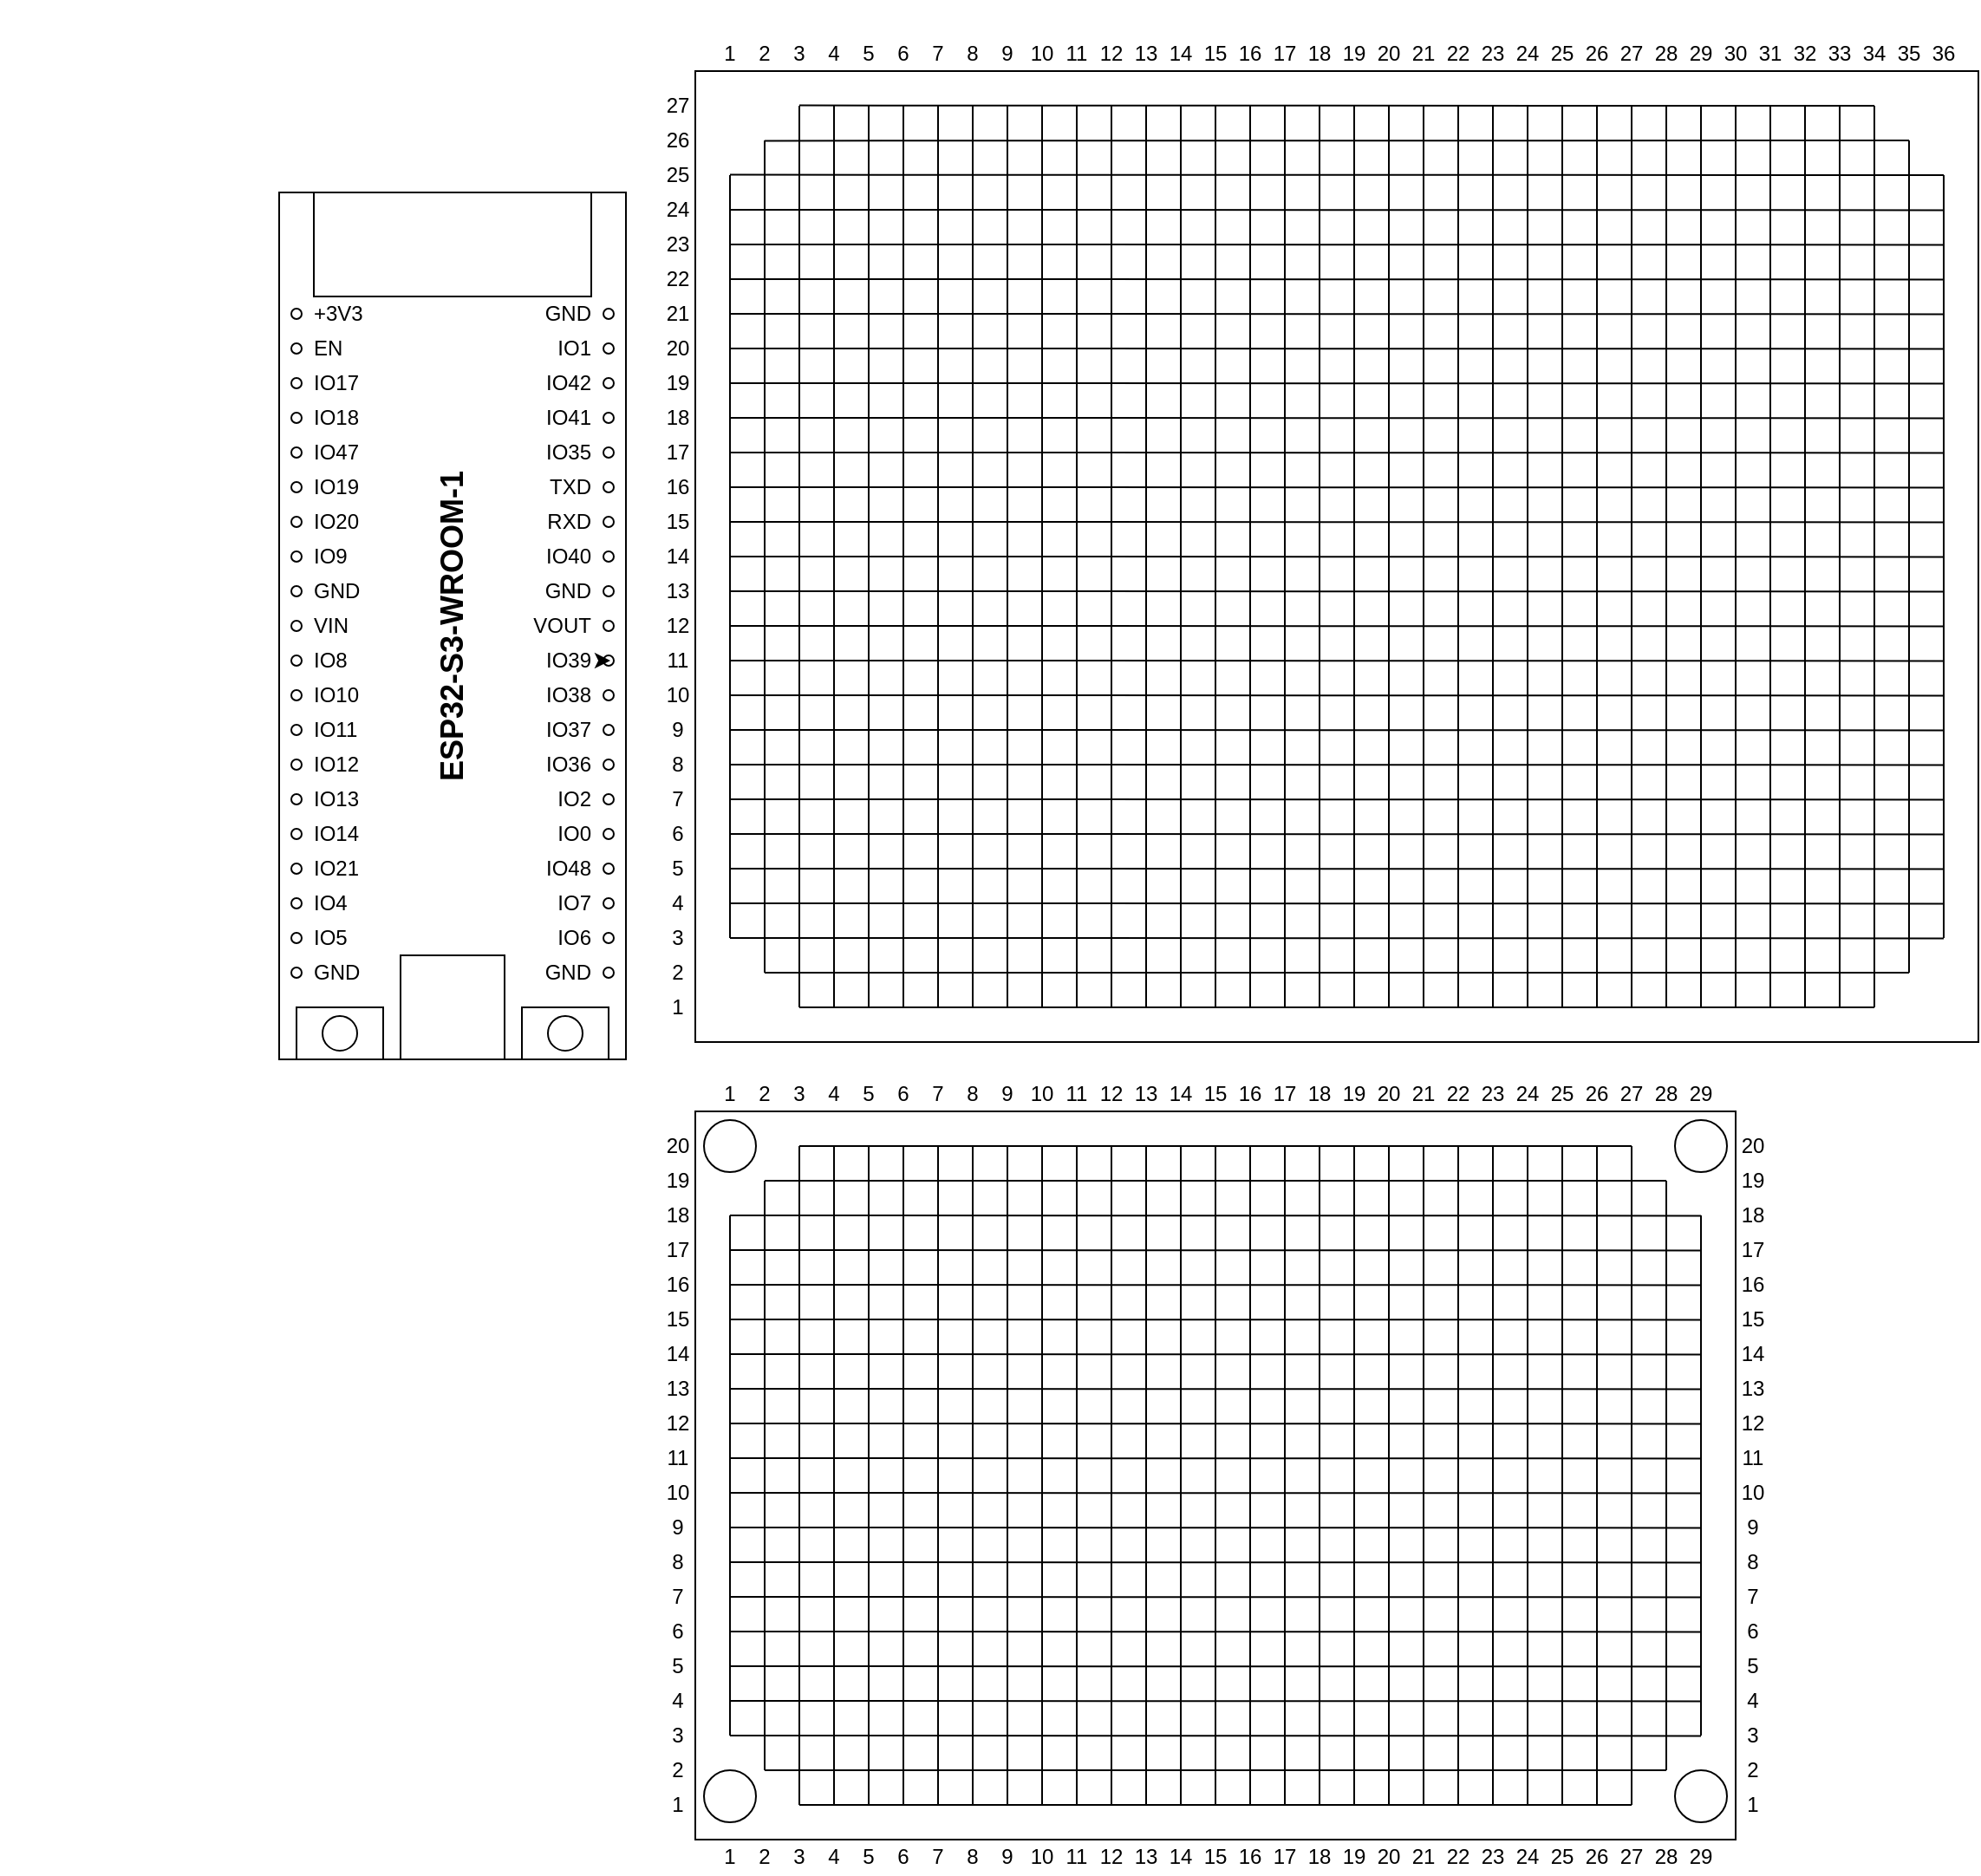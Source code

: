 <mxfile version="26.0.16" pages="2">
  <diagram name="ページ1" id="WYaZCHj11VaTlPLXe7SW">
    <mxGraphModel dx="1237" dy="951" grid="1" gridSize="10" guides="1" tooltips="1" connect="1" arrows="1" fold="1" page="1" pageScale="1" pageWidth="1654" pageHeight="1169" math="0" shadow="0" adaptiveColors="none">
      <root>
        <mxCell id="0" />
        <mxCell id="1" parent="0" />
        <mxCell id="yclZimo0rDYgBdO5F-v1-4" value="" style="ellipse;whiteSpace=wrap;html=1;aspect=fixed;" parent="1" vertex="1">
          <mxGeometry as="geometry" />
        </mxCell>
        <mxCell id="yclZimo0rDYgBdO5F-v1-196" value="" style="rounded=0;whiteSpace=wrap;html=1;fillColor=none;" parent="1" vertex="1">
          <mxGeometry x="400" y="40" width="740" height="560" as="geometry" />
        </mxCell>
        <mxCell id="yclZimo0rDYgBdO5F-v1-197" value="" style="endArrow=none;html=1;rounded=0;entryX=0.47;entryY=0.5;entryDx=0;entryDy=0;entryPerimeter=0;" parent="1" edge="1">
          <mxGeometry width="50" height="50" relative="1" as="geometry">
            <mxPoint x="460" y="580" as="sourcePoint" />
            <mxPoint x="460" y="60" as="targetPoint" />
          </mxGeometry>
        </mxCell>
        <mxCell id="yclZimo0rDYgBdO5F-v1-199" value="" style="endArrow=none;html=1;rounded=0;entryX=0.02;entryY=0.033;entryDx=0;entryDy=0;entryPerimeter=0;" parent="1" edge="1">
          <mxGeometry width="50" height="50" relative="1" as="geometry">
            <mxPoint x="1080" y="60" as="sourcePoint" />
            <mxPoint x="460" y="59.8" as="targetPoint" />
          </mxGeometry>
        </mxCell>
        <mxCell id="yclZimo0rDYgBdO5F-v1-201" value="" style="endArrow=none;html=1;rounded=0;entryX=0.02;entryY=0.033;entryDx=0;entryDy=0;entryPerimeter=0;" parent="1" edge="1">
          <mxGeometry width="50" height="50" relative="1" as="geometry">
            <mxPoint x="1100" y="80" as="sourcePoint" />
            <mxPoint x="440" y="80.2" as="targetPoint" />
          </mxGeometry>
        </mxCell>
        <mxCell id="yclZimo0rDYgBdO5F-v1-202" value="" style="endArrow=none;html=1;rounded=0;entryX=0.47;entryY=0.5;entryDx=0;entryDy=0;entryPerimeter=0;" parent="1" edge="1">
          <mxGeometry width="50" height="50" relative="1" as="geometry">
            <mxPoint x="440" y="560" as="sourcePoint" />
            <mxPoint x="440" y="80" as="targetPoint" />
          </mxGeometry>
        </mxCell>
        <mxCell id="yclZimo0rDYgBdO5F-v1-203" value="" style="endArrow=none;html=1;rounded=0;entryX=0.02;entryY=0.033;entryDx=0;entryDy=0;entryPerimeter=0;" parent="1" edge="1">
          <mxGeometry width="50" height="50" relative="1" as="geometry">
            <mxPoint x="1120" y="100" as="sourcePoint" />
            <mxPoint x="420" y="99.8" as="targetPoint" />
          </mxGeometry>
        </mxCell>
        <mxCell id="yclZimo0rDYgBdO5F-v1-204" value="" style="endArrow=none;html=1;rounded=0;entryX=0.47;entryY=0.5;entryDx=0;entryDy=0;entryPerimeter=0;" parent="1" edge="1">
          <mxGeometry width="50" height="50" relative="1" as="geometry">
            <mxPoint x="420" y="540" as="sourcePoint" />
            <mxPoint x="420" y="100" as="targetPoint" />
          </mxGeometry>
        </mxCell>
        <mxCell id="yclZimo0rDYgBdO5F-v1-205" value="1" style="text;html=1;align=center;verticalAlign=middle;whiteSpace=wrap;rounded=0;spacing=0;" parent="1" vertex="1">
          <mxGeometry x="410" y="20" width="20" height="20" as="geometry" />
        </mxCell>
        <mxCell id="yclZimo0rDYgBdO5F-v1-206" value="2" style="text;html=1;align=center;verticalAlign=middle;whiteSpace=wrap;rounded=0;spacing=0;" parent="1" vertex="1">
          <mxGeometry x="430" y="20" width="20" height="20" as="geometry" />
        </mxCell>
        <mxCell id="yclZimo0rDYgBdO5F-v1-207" value="3" style="text;html=1;align=center;verticalAlign=middle;whiteSpace=wrap;rounded=0;spacing=0;" parent="1" vertex="1">
          <mxGeometry x="450" y="20" width="20" height="20" as="geometry" />
        </mxCell>
        <mxCell id="yclZimo0rDYgBdO5F-v1-208" value="4" style="text;html=1;align=center;verticalAlign=middle;whiteSpace=wrap;rounded=0;spacing=0;" parent="1" vertex="1">
          <mxGeometry x="470" y="20" width="20" height="20" as="geometry" />
        </mxCell>
        <mxCell id="yclZimo0rDYgBdO5F-v1-209" value="5" style="text;html=1;align=center;verticalAlign=middle;whiteSpace=wrap;rounded=0;spacing=0;" parent="1" vertex="1">
          <mxGeometry x="490" y="20" width="20" height="20" as="geometry" />
        </mxCell>
        <mxCell id="yclZimo0rDYgBdO5F-v1-210" value="6" style="text;html=1;align=center;verticalAlign=middle;whiteSpace=wrap;rounded=0;spacing=0;" parent="1" vertex="1">
          <mxGeometry x="510" y="20" width="20" height="20" as="geometry" />
        </mxCell>
        <mxCell id="yclZimo0rDYgBdO5F-v1-211" value="7" style="text;html=1;align=center;verticalAlign=middle;whiteSpace=wrap;rounded=0;spacing=0;" parent="1" vertex="1">
          <mxGeometry x="530" y="20" width="20" height="20" as="geometry" />
        </mxCell>
        <mxCell id="yclZimo0rDYgBdO5F-v1-212" value="8" style="text;html=1;align=center;verticalAlign=middle;whiteSpace=wrap;rounded=0;spacing=0;" parent="1" vertex="1">
          <mxGeometry x="550" y="20" width="20" height="20" as="geometry" />
        </mxCell>
        <mxCell id="yclZimo0rDYgBdO5F-v1-213" value="9" style="text;html=1;align=center;verticalAlign=middle;whiteSpace=wrap;rounded=0;spacing=0;" parent="1" vertex="1">
          <mxGeometry x="570" y="20" width="20" height="20" as="geometry" />
        </mxCell>
        <mxCell id="yclZimo0rDYgBdO5F-v1-214" value="10" style="text;html=1;align=center;verticalAlign=middle;whiteSpace=wrap;rounded=0;spacing=0;" parent="1" vertex="1">
          <mxGeometry x="590" y="20" width="20" height="20" as="geometry" />
        </mxCell>
        <mxCell id="yclZimo0rDYgBdO5F-v1-215" value="11" style="text;html=1;align=center;verticalAlign=middle;whiteSpace=wrap;rounded=0;spacing=0;" parent="1" vertex="1">
          <mxGeometry x="610" y="20" width="20" height="20" as="geometry" />
        </mxCell>
        <mxCell id="yclZimo0rDYgBdO5F-v1-216" value="12" style="text;html=1;align=center;verticalAlign=middle;whiteSpace=wrap;rounded=0;spacing=0;" parent="1" vertex="1">
          <mxGeometry x="630" y="20" width="20" height="20" as="geometry" />
        </mxCell>
        <mxCell id="yclZimo0rDYgBdO5F-v1-217" value="13" style="text;html=1;align=center;verticalAlign=middle;whiteSpace=wrap;rounded=0;spacing=0;" parent="1" vertex="1">
          <mxGeometry x="650" y="20" width="20" height="20" as="geometry" />
        </mxCell>
        <mxCell id="yclZimo0rDYgBdO5F-v1-218" value="14" style="text;html=1;align=center;verticalAlign=middle;whiteSpace=wrap;rounded=0;spacing=0;" parent="1" vertex="1">
          <mxGeometry x="670" y="20" width="20" height="20" as="geometry" />
        </mxCell>
        <mxCell id="yclZimo0rDYgBdO5F-v1-219" value="15" style="text;html=1;align=center;verticalAlign=middle;whiteSpace=wrap;rounded=0;spacing=0;" parent="1" vertex="1">
          <mxGeometry x="690" y="20" width="20" height="20" as="geometry" />
        </mxCell>
        <mxCell id="yclZimo0rDYgBdO5F-v1-220" value="16" style="text;html=1;align=center;verticalAlign=middle;whiteSpace=wrap;rounded=0;spacing=0;" parent="1" vertex="1">
          <mxGeometry x="710" y="20" width="20" height="20" as="geometry" />
        </mxCell>
        <mxCell id="yclZimo0rDYgBdO5F-v1-221" value="17" style="text;html=1;align=center;verticalAlign=middle;whiteSpace=wrap;rounded=0;spacing=0;" parent="1" vertex="1">
          <mxGeometry x="730" y="20" width="20" height="20" as="geometry" />
        </mxCell>
        <mxCell id="yclZimo0rDYgBdO5F-v1-222" value="18" style="text;html=1;align=center;verticalAlign=middle;whiteSpace=wrap;rounded=0;spacing=0;" parent="1" vertex="1">
          <mxGeometry x="750" y="20" width="20" height="20" as="geometry" />
        </mxCell>
        <mxCell id="yclZimo0rDYgBdO5F-v1-223" value="19" style="text;html=1;align=center;verticalAlign=middle;whiteSpace=wrap;rounded=0;spacing=0;" parent="1" vertex="1">
          <mxGeometry x="770" y="20" width="20" height="20" as="geometry" />
        </mxCell>
        <mxCell id="yclZimo0rDYgBdO5F-v1-224" value="20" style="text;html=1;align=center;verticalAlign=middle;whiteSpace=wrap;rounded=0;spacing=0;" parent="1" vertex="1">
          <mxGeometry x="790" y="20" width="20" height="20" as="geometry" />
        </mxCell>
        <mxCell id="yclZimo0rDYgBdO5F-v1-225" value="21" style="text;html=1;align=center;verticalAlign=middle;whiteSpace=wrap;rounded=0;spacing=0;" parent="1" vertex="1">
          <mxGeometry x="810" y="20" width="20" height="20" as="geometry" />
        </mxCell>
        <mxCell id="yclZimo0rDYgBdO5F-v1-226" value="22" style="text;html=1;align=center;verticalAlign=middle;whiteSpace=wrap;rounded=0;spacing=0;" parent="1" vertex="1">
          <mxGeometry x="830" y="20" width="20" height="20" as="geometry" />
        </mxCell>
        <mxCell id="yclZimo0rDYgBdO5F-v1-227" value="23" style="text;html=1;align=center;verticalAlign=middle;whiteSpace=wrap;rounded=0;spacing=0;" parent="1" vertex="1">
          <mxGeometry x="850" y="20" width="20" height="20" as="geometry" />
        </mxCell>
        <mxCell id="yclZimo0rDYgBdO5F-v1-228" value="24" style="text;html=1;align=center;verticalAlign=middle;whiteSpace=wrap;rounded=0;spacing=0;" parent="1" vertex="1">
          <mxGeometry x="870" y="20" width="20" height="20" as="geometry" />
        </mxCell>
        <mxCell id="yclZimo0rDYgBdO5F-v1-229" value="25" style="text;html=1;align=center;verticalAlign=middle;whiteSpace=wrap;rounded=0;spacing=0;" parent="1" vertex="1">
          <mxGeometry x="890" y="20" width="20" height="20" as="geometry" />
        </mxCell>
        <mxCell id="yclZimo0rDYgBdO5F-v1-230" value="26" style="text;html=1;align=center;verticalAlign=middle;whiteSpace=wrap;rounded=0;spacing=0;" parent="1" vertex="1">
          <mxGeometry x="910" y="20" width="20" height="20" as="geometry" />
        </mxCell>
        <mxCell id="yclZimo0rDYgBdO5F-v1-231" value="27" style="text;html=1;align=center;verticalAlign=middle;whiteSpace=wrap;rounded=0;spacing=0;" parent="1" vertex="1">
          <mxGeometry x="930" y="20" width="20" height="20" as="geometry" />
        </mxCell>
        <mxCell id="yclZimo0rDYgBdO5F-v1-232" value="28" style="text;html=1;align=center;verticalAlign=middle;whiteSpace=wrap;rounded=0;spacing=0;" parent="1" vertex="1">
          <mxGeometry x="950" y="20" width="20" height="20" as="geometry" />
        </mxCell>
        <mxCell id="yclZimo0rDYgBdO5F-v1-233" value="29" style="text;html=1;align=center;verticalAlign=middle;whiteSpace=wrap;rounded=0;spacing=0;" parent="1" vertex="1">
          <mxGeometry x="970" y="20" width="20" height="20" as="geometry" />
        </mxCell>
        <mxCell id="yclZimo0rDYgBdO5F-v1-234" value="30" style="text;html=1;align=center;verticalAlign=middle;whiteSpace=wrap;rounded=0;spacing=0;" parent="1" vertex="1">
          <mxGeometry x="990" y="20" width="20" height="20" as="geometry" />
        </mxCell>
        <mxCell id="yclZimo0rDYgBdO5F-v1-235" value="31" style="text;html=1;align=center;verticalAlign=middle;whiteSpace=wrap;rounded=0;spacing=0;" parent="1" vertex="1">
          <mxGeometry x="1010" y="20" width="20" height="20" as="geometry" />
        </mxCell>
        <mxCell id="yclZimo0rDYgBdO5F-v1-236" value="32" style="text;html=1;align=center;verticalAlign=middle;whiteSpace=wrap;rounded=0;spacing=0;" parent="1" vertex="1">
          <mxGeometry x="1030" y="20" width="20" height="20" as="geometry" />
        </mxCell>
        <mxCell id="yclZimo0rDYgBdO5F-v1-237" value="33" style="text;html=1;align=center;verticalAlign=middle;whiteSpace=wrap;rounded=0;spacing=0;" parent="1" vertex="1">
          <mxGeometry x="1050" y="20" width="20" height="20" as="geometry" />
        </mxCell>
        <mxCell id="yclZimo0rDYgBdO5F-v1-238" value="34" style="text;html=1;align=center;verticalAlign=middle;whiteSpace=wrap;rounded=0;spacing=0;" parent="1" vertex="1">
          <mxGeometry x="1070" y="20" width="20" height="20" as="geometry" />
        </mxCell>
        <mxCell id="yclZimo0rDYgBdO5F-v1-239" value="35" style="text;html=1;align=center;verticalAlign=middle;whiteSpace=wrap;rounded=0;spacing=0;" parent="1" vertex="1">
          <mxGeometry x="1090" y="20" width="20" height="20" as="geometry" />
        </mxCell>
        <mxCell id="yclZimo0rDYgBdO5F-v1-240" value="36" style="text;html=1;align=center;verticalAlign=middle;whiteSpace=wrap;rounded=0;spacing=0;" parent="1" vertex="1">
          <mxGeometry x="1110" y="20" width="20" height="20" as="geometry" />
        </mxCell>
        <mxCell id="yclZimo0rDYgBdO5F-v1-241" value="27" style="text;html=1;align=center;verticalAlign=middle;whiteSpace=wrap;rounded=0;spacing=0;" parent="1" vertex="1">
          <mxGeometry x="380" y="50" width="20" height="20" as="geometry" />
        </mxCell>
        <mxCell id="yclZimo0rDYgBdO5F-v1-242" value="26" style="text;html=1;align=center;verticalAlign=middle;whiteSpace=wrap;rounded=0;spacing=0;" parent="1" vertex="1">
          <mxGeometry x="380" y="70" width="20" height="20" as="geometry" />
        </mxCell>
        <mxCell id="yclZimo0rDYgBdO5F-v1-243" value="25" style="text;html=1;align=center;verticalAlign=middle;whiteSpace=wrap;rounded=0;spacing=0;" parent="1" vertex="1">
          <mxGeometry x="380" y="90" width="20" height="20" as="geometry" />
        </mxCell>
        <mxCell id="yclZimo0rDYgBdO5F-v1-244" value="24" style="text;html=1;align=center;verticalAlign=middle;whiteSpace=wrap;rounded=0;spacing=0;" parent="1" vertex="1">
          <mxGeometry x="380" y="110" width="20" height="20" as="geometry" />
        </mxCell>
        <mxCell id="yclZimo0rDYgBdO5F-v1-245" value="23" style="text;html=1;align=center;verticalAlign=middle;whiteSpace=wrap;rounded=0;spacing=0;" parent="1" vertex="1">
          <mxGeometry x="380" y="130" width="20" height="20" as="geometry" />
        </mxCell>
        <mxCell id="yclZimo0rDYgBdO5F-v1-246" value="22" style="text;html=1;align=center;verticalAlign=middle;whiteSpace=wrap;rounded=0;spacing=0;" parent="1" vertex="1">
          <mxGeometry x="380" y="150" width="20" height="20" as="geometry" />
        </mxCell>
        <mxCell id="yclZimo0rDYgBdO5F-v1-247" value="21" style="text;html=1;align=center;verticalAlign=middle;whiteSpace=wrap;rounded=0;spacing=0;" parent="1" vertex="1">
          <mxGeometry x="380" y="170" width="20" height="20" as="geometry" />
        </mxCell>
        <mxCell id="yclZimo0rDYgBdO5F-v1-248" value="20" style="text;html=1;align=center;verticalAlign=middle;whiteSpace=wrap;rounded=0;spacing=0;" parent="1" vertex="1">
          <mxGeometry x="380" y="190" width="20" height="20" as="geometry" />
        </mxCell>
        <mxCell id="yclZimo0rDYgBdO5F-v1-249" value="19" style="text;html=1;align=center;verticalAlign=middle;whiteSpace=wrap;rounded=0;spacing=0;" parent="1" vertex="1">
          <mxGeometry x="380" y="210" width="20" height="20" as="geometry" />
        </mxCell>
        <mxCell id="yclZimo0rDYgBdO5F-v1-250" value="18" style="text;html=1;align=center;verticalAlign=middle;whiteSpace=wrap;rounded=0;spacing=0;" parent="1" vertex="1">
          <mxGeometry x="380" y="230" width="20" height="20" as="geometry" />
        </mxCell>
        <mxCell id="yclZimo0rDYgBdO5F-v1-251" value="17" style="text;html=1;align=center;verticalAlign=middle;whiteSpace=wrap;rounded=0;spacing=0;" parent="1" vertex="1">
          <mxGeometry x="380" y="250" width="20" height="20" as="geometry" />
        </mxCell>
        <mxCell id="yclZimo0rDYgBdO5F-v1-252" value="16" style="text;html=1;align=center;verticalAlign=middle;whiteSpace=wrap;rounded=0;spacing=0;" parent="1" vertex="1">
          <mxGeometry x="380" y="270" width="20" height="20" as="geometry" />
        </mxCell>
        <mxCell id="yclZimo0rDYgBdO5F-v1-253" value="15" style="text;html=1;align=center;verticalAlign=middle;whiteSpace=wrap;rounded=0;spacing=0;" parent="1" vertex="1">
          <mxGeometry x="380" y="290" width="20" height="20" as="geometry" />
        </mxCell>
        <mxCell id="yclZimo0rDYgBdO5F-v1-254" value="14" style="text;html=1;align=center;verticalAlign=middle;whiteSpace=wrap;rounded=0;spacing=0;" parent="1" vertex="1">
          <mxGeometry x="380" y="310" width="20" height="20" as="geometry" />
        </mxCell>
        <mxCell id="yclZimo0rDYgBdO5F-v1-255" value="13" style="text;html=1;align=center;verticalAlign=middle;whiteSpace=wrap;rounded=0;spacing=0;" parent="1" vertex="1">
          <mxGeometry x="380" y="330" width="20" height="20" as="geometry" />
        </mxCell>
        <mxCell id="yclZimo0rDYgBdO5F-v1-256" value="12" style="text;html=1;align=center;verticalAlign=middle;whiteSpace=wrap;rounded=0;spacing=0;" parent="1" vertex="1">
          <mxGeometry x="380" y="350" width="20" height="20" as="geometry" />
        </mxCell>
        <mxCell id="yclZimo0rDYgBdO5F-v1-257" value="11" style="text;html=1;align=center;verticalAlign=middle;whiteSpace=wrap;rounded=0;spacing=0;" parent="1" vertex="1">
          <mxGeometry x="380" y="370" width="20" height="20" as="geometry" />
        </mxCell>
        <mxCell id="yclZimo0rDYgBdO5F-v1-258" value="10" style="text;html=1;align=center;verticalAlign=middle;whiteSpace=wrap;rounded=0;spacing=0;" parent="1" vertex="1">
          <mxGeometry x="380" y="390" width="20" height="20" as="geometry" />
        </mxCell>
        <mxCell id="yclZimo0rDYgBdO5F-v1-259" value="9" style="text;html=1;align=center;verticalAlign=middle;whiteSpace=wrap;rounded=0;spacing=0;" parent="1" vertex="1">
          <mxGeometry x="380" y="410" width="20" height="20" as="geometry" />
        </mxCell>
        <mxCell id="yclZimo0rDYgBdO5F-v1-260" value="8" style="text;html=1;align=center;verticalAlign=middle;whiteSpace=wrap;rounded=0;spacing=0;" parent="1" vertex="1">
          <mxGeometry x="380" y="430" width="20" height="20" as="geometry" />
        </mxCell>
        <mxCell id="yclZimo0rDYgBdO5F-v1-261" value="7" style="text;html=1;align=center;verticalAlign=middle;whiteSpace=wrap;rounded=0;spacing=0;" parent="1" vertex="1">
          <mxGeometry x="380" y="450" width="20" height="20" as="geometry" />
        </mxCell>
        <mxCell id="yclZimo0rDYgBdO5F-v1-262" value="6" style="text;html=1;align=center;verticalAlign=middle;whiteSpace=wrap;rounded=0;spacing=0;" parent="1" vertex="1">
          <mxGeometry x="380" y="470" width="20" height="20" as="geometry" />
        </mxCell>
        <mxCell id="yclZimo0rDYgBdO5F-v1-263" value="5" style="text;html=1;align=center;verticalAlign=middle;whiteSpace=wrap;rounded=0;spacing=0;" parent="1" vertex="1">
          <mxGeometry x="380" y="490" width="20" height="20" as="geometry" />
        </mxCell>
        <mxCell id="yclZimo0rDYgBdO5F-v1-264" value="4" style="text;html=1;align=center;verticalAlign=middle;whiteSpace=wrap;rounded=0;spacing=0;" parent="1" vertex="1">
          <mxGeometry x="380" y="510" width="20" height="20" as="geometry" />
        </mxCell>
        <mxCell id="yclZimo0rDYgBdO5F-v1-265" value="3" style="text;html=1;align=center;verticalAlign=middle;whiteSpace=wrap;rounded=0;spacing=0;" parent="1" vertex="1">
          <mxGeometry x="380" y="530" width="20" height="20" as="geometry" />
        </mxCell>
        <mxCell id="yclZimo0rDYgBdO5F-v1-266" value="2" style="text;html=1;align=center;verticalAlign=middle;whiteSpace=wrap;rounded=0;spacing=0;" parent="1" vertex="1">
          <mxGeometry x="380" y="550" width="20" height="20" as="geometry" />
        </mxCell>
        <mxCell id="yclZimo0rDYgBdO5F-v1-267" value="1" style="text;html=1;align=center;verticalAlign=middle;whiteSpace=wrap;rounded=0;spacing=0;" parent="1" vertex="1">
          <mxGeometry x="380" y="570" width="20" height="20" as="geometry" />
        </mxCell>
        <mxCell id="yclZimo0rDYgBdO5F-v1-269" value="" style="endArrow=none;html=1;rounded=0;entryX=0.02;entryY=0.033;entryDx=0;entryDy=0;entryPerimeter=0;" parent="1" edge="1">
          <mxGeometry width="50" height="50" relative="1" as="geometry">
            <mxPoint x="1120" y="120.2" as="sourcePoint" />
            <mxPoint x="420" y="120.0" as="targetPoint" />
          </mxGeometry>
        </mxCell>
        <mxCell id="yclZimo0rDYgBdO5F-v1-270" value="" style="endArrow=none;html=1;rounded=0;entryX=0.02;entryY=0.033;entryDx=0;entryDy=0;entryPerimeter=0;" parent="1" edge="1">
          <mxGeometry width="50" height="50" relative="1" as="geometry">
            <mxPoint x="1120" y="140.2" as="sourcePoint" />
            <mxPoint x="420" y="140.0" as="targetPoint" />
          </mxGeometry>
        </mxCell>
        <mxCell id="yclZimo0rDYgBdO5F-v1-271" value="" style="endArrow=none;html=1;rounded=0;entryX=0.02;entryY=0.033;entryDx=0;entryDy=0;entryPerimeter=0;" parent="1" edge="1">
          <mxGeometry width="50" height="50" relative="1" as="geometry">
            <mxPoint x="1120" y="160.2" as="sourcePoint" />
            <mxPoint x="420" y="160.0" as="targetPoint" />
          </mxGeometry>
        </mxCell>
        <mxCell id="yclZimo0rDYgBdO5F-v1-272" value="" style="endArrow=none;html=1;rounded=0;entryX=0.02;entryY=0.033;entryDx=0;entryDy=0;entryPerimeter=0;" parent="1" edge="1">
          <mxGeometry width="50" height="50" relative="1" as="geometry">
            <mxPoint x="1120" y="180.2" as="sourcePoint" />
            <mxPoint x="420" y="180" as="targetPoint" />
          </mxGeometry>
        </mxCell>
        <mxCell id="yclZimo0rDYgBdO5F-v1-273" value="" style="endArrow=none;html=1;rounded=0;entryX=0.02;entryY=0.033;entryDx=0;entryDy=0;entryPerimeter=0;" parent="1" edge="1">
          <mxGeometry width="50" height="50" relative="1" as="geometry">
            <mxPoint x="1120" y="200.2" as="sourcePoint" />
            <mxPoint x="420" y="200" as="targetPoint" />
          </mxGeometry>
        </mxCell>
        <mxCell id="yclZimo0rDYgBdO5F-v1-274" value="" style="endArrow=none;html=1;rounded=0;entryX=0.02;entryY=0.033;entryDx=0;entryDy=0;entryPerimeter=0;" parent="1" edge="1">
          <mxGeometry width="50" height="50" relative="1" as="geometry">
            <mxPoint x="1120" y="220.2" as="sourcePoint" />
            <mxPoint x="420" y="220" as="targetPoint" />
          </mxGeometry>
        </mxCell>
        <mxCell id="yclZimo0rDYgBdO5F-v1-275" value="" style="endArrow=none;html=1;rounded=0;entryX=0.02;entryY=0.033;entryDx=0;entryDy=0;entryPerimeter=0;" parent="1" edge="1">
          <mxGeometry width="50" height="50" relative="1" as="geometry">
            <mxPoint x="1120" y="240.2" as="sourcePoint" />
            <mxPoint x="420" y="240" as="targetPoint" />
          </mxGeometry>
        </mxCell>
        <mxCell id="yclZimo0rDYgBdO5F-v1-276" value="" style="endArrow=none;html=1;rounded=0;entryX=0.02;entryY=0.033;entryDx=0;entryDy=0;entryPerimeter=0;" parent="1" edge="1">
          <mxGeometry width="50" height="50" relative="1" as="geometry">
            <mxPoint x="1120" y="260.2" as="sourcePoint" />
            <mxPoint x="420" y="260" as="targetPoint" />
          </mxGeometry>
        </mxCell>
        <mxCell id="yclZimo0rDYgBdO5F-v1-277" value="" style="endArrow=none;html=1;rounded=0;entryX=0.02;entryY=0.033;entryDx=0;entryDy=0;entryPerimeter=0;" parent="1" edge="1">
          <mxGeometry width="50" height="50" relative="1" as="geometry">
            <mxPoint x="1120" y="280.2" as="sourcePoint" />
            <mxPoint x="420" y="280" as="targetPoint" />
          </mxGeometry>
        </mxCell>
        <mxCell id="yclZimo0rDYgBdO5F-v1-278" value="" style="endArrow=none;html=1;rounded=0;entryX=0.02;entryY=0.033;entryDx=0;entryDy=0;entryPerimeter=0;" parent="1" edge="1">
          <mxGeometry width="50" height="50" relative="1" as="geometry">
            <mxPoint x="1120" y="300.2" as="sourcePoint" />
            <mxPoint x="420" y="300" as="targetPoint" />
          </mxGeometry>
        </mxCell>
        <mxCell id="yclZimo0rDYgBdO5F-v1-279" value="" style="endArrow=none;html=1;rounded=0;entryX=0.02;entryY=0.033;entryDx=0;entryDy=0;entryPerimeter=0;" parent="1" edge="1">
          <mxGeometry width="50" height="50" relative="1" as="geometry">
            <mxPoint x="1120" y="320.2" as="sourcePoint" />
            <mxPoint x="420" y="320" as="targetPoint" />
          </mxGeometry>
        </mxCell>
        <mxCell id="yclZimo0rDYgBdO5F-v1-280" value="" style="endArrow=none;html=1;rounded=0;entryX=0.02;entryY=0.033;entryDx=0;entryDy=0;entryPerimeter=0;" parent="1" edge="1">
          <mxGeometry width="50" height="50" relative="1" as="geometry">
            <mxPoint x="1120" y="340.2" as="sourcePoint" />
            <mxPoint x="420" y="340" as="targetPoint" />
          </mxGeometry>
        </mxCell>
        <mxCell id="yclZimo0rDYgBdO5F-v1-281" value="" style="endArrow=none;html=1;rounded=0;entryX=0.02;entryY=0.033;entryDx=0;entryDy=0;entryPerimeter=0;" parent="1" edge="1">
          <mxGeometry width="50" height="50" relative="1" as="geometry">
            <mxPoint x="1120" y="360.2" as="sourcePoint" />
            <mxPoint x="420" y="360" as="targetPoint" />
          </mxGeometry>
        </mxCell>
        <mxCell id="yclZimo0rDYgBdO5F-v1-282" value="" style="endArrow=none;html=1;rounded=0;entryX=0.02;entryY=0.033;entryDx=0;entryDy=0;entryPerimeter=0;" parent="1" edge="1">
          <mxGeometry width="50" height="50" relative="1" as="geometry">
            <mxPoint x="1120" y="380.2" as="sourcePoint" />
            <mxPoint x="420" y="380" as="targetPoint" />
          </mxGeometry>
        </mxCell>
        <mxCell id="yclZimo0rDYgBdO5F-v1-283" value="" style="endArrow=none;html=1;rounded=0;entryX=0.02;entryY=0.033;entryDx=0;entryDy=0;entryPerimeter=0;" parent="1" edge="1">
          <mxGeometry width="50" height="50" relative="1" as="geometry">
            <mxPoint x="1120" y="400.2" as="sourcePoint" />
            <mxPoint x="420" y="400" as="targetPoint" />
          </mxGeometry>
        </mxCell>
        <mxCell id="yclZimo0rDYgBdO5F-v1-284" value="" style="endArrow=none;html=1;rounded=0;entryX=0.02;entryY=0.033;entryDx=0;entryDy=0;entryPerimeter=0;" parent="1" edge="1">
          <mxGeometry width="50" height="50" relative="1" as="geometry">
            <mxPoint x="1120" y="420.2" as="sourcePoint" />
            <mxPoint x="420" y="420" as="targetPoint" />
          </mxGeometry>
        </mxCell>
        <mxCell id="yclZimo0rDYgBdO5F-v1-285" value="" style="endArrow=none;html=1;rounded=0;entryX=0.02;entryY=0.033;entryDx=0;entryDy=0;entryPerimeter=0;" parent="1" edge="1">
          <mxGeometry width="50" height="50" relative="1" as="geometry">
            <mxPoint x="1120" y="440.2" as="sourcePoint" />
            <mxPoint x="420" y="440" as="targetPoint" />
          </mxGeometry>
        </mxCell>
        <mxCell id="yclZimo0rDYgBdO5F-v1-286" value="" style="endArrow=none;html=1;rounded=0;entryX=0.02;entryY=0.033;entryDx=0;entryDy=0;entryPerimeter=0;" parent="1" edge="1">
          <mxGeometry width="50" height="50" relative="1" as="geometry">
            <mxPoint x="1120" y="460.2" as="sourcePoint" />
            <mxPoint x="420" y="460" as="targetPoint" />
          </mxGeometry>
        </mxCell>
        <mxCell id="yclZimo0rDYgBdO5F-v1-287" value="" style="endArrow=none;html=1;rounded=0;entryX=0.02;entryY=0.033;entryDx=0;entryDy=0;entryPerimeter=0;" parent="1" edge="1">
          <mxGeometry width="50" height="50" relative="1" as="geometry">
            <mxPoint x="1120" y="480.2" as="sourcePoint" />
            <mxPoint x="420" y="480" as="targetPoint" />
          </mxGeometry>
        </mxCell>
        <mxCell id="yclZimo0rDYgBdO5F-v1-288" value="" style="endArrow=none;html=1;rounded=0;entryX=0.02;entryY=0.033;entryDx=0;entryDy=0;entryPerimeter=0;" parent="1" edge="1">
          <mxGeometry width="50" height="50" relative="1" as="geometry">
            <mxPoint x="1120" y="500.2" as="sourcePoint" />
            <mxPoint x="420" y="500" as="targetPoint" />
          </mxGeometry>
        </mxCell>
        <mxCell id="yclZimo0rDYgBdO5F-v1-289" value="" style="endArrow=none;html=1;rounded=0;entryX=0.02;entryY=0.033;entryDx=0;entryDy=0;entryPerimeter=0;" parent="1" edge="1">
          <mxGeometry width="50" height="50" relative="1" as="geometry">
            <mxPoint x="1120" y="520.2" as="sourcePoint" />
            <mxPoint x="420" y="520" as="targetPoint" />
          </mxGeometry>
        </mxCell>
        <mxCell id="yclZimo0rDYgBdO5F-v1-290" value="" style="endArrow=none;html=1;rounded=0;entryX=0.02;entryY=0.033;entryDx=0;entryDy=0;entryPerimeter=0;" parent="1" edge="1">
          <mxGeometry width="50" height="50" relative="1" as="geometry">
            <mxPoint x="1120" y="540.2" as="sourcePoint" />
            <mxPoint x="420" y="540" as="targetPoint" />
          </mxGeometry>
        </mxCell>
        <mxCell id="yclZimo0rDYgBdO5F-v1-291" value="" style="endArrow=none;html=1;rounded=0;" parent="1" edge="1">
          <mxGeometry width="50" height="50" relative="1" as="geometry">
            <mxPoint x="1100" y="560" as="sourcePoint" />
            <mxPoint x="440" y="560" as="targetPoint" />
          </mxGeometry>
        </mxCell>
        <mxCell id="yclZimo0rDYgBdO5F-v1-292" value="" style="endArrow=none;html=1;rounded=0;" parent="1" edge="1">
          <mxGeometry width="50" height="50" relative="1" as="geometry">
            <mxPoint x="1080" y="580" as="sourcePoint" />
            <mxPoint x="460" y="580" as="targetPoint" />
          </mxGeometry>
        </mxCell>
        <mxCell id="yclZimo0rDYgBdO5F-v1-293" value="" style="endArrow=none;html=1;rounded=0;entryX=0.47;entryY=0.5;entryDx=0;entryDy=0;entryPerimeter=0;" parent="1" edge="1">
          <mxGeometry width="50" height="50" relative="1" as="geometry">
            <mxPoint x="480" y="580" as="sourcePoint" />
            <mxPoint x="480" y="60" as="targetPoint" />
          </mxGeometry>
        </mxCell>
        <mxCell id="yclZimo0rDYgBdO5F-v1-294" value="" style="endArrow=none;html=1;rounded=0;entryX=0.47;entryY=0.5;entryDx=0;entryDy=0;entryPerimeter=0;" parent="1" edge="1">
          <mxGeometry width="50" height="50" relative="1" as="geometry">
            <mxPoint x="500" y="580" as="sourcePoint" />
            <mxPoint x="500" y="60" as="targetPoint" />
          </mxGeometry>
        </mxCell>
        <mxCell id="yclZimo0rDYgBdO5F-v1-295" value="" style="endArrow=none;html=1;rounded=0;entryX=0.47;entryY=0.5;entryDx=0;entryDy=0;entryPerimeter=0;" parent="1" edge="1">
          <mxGeometry width="50" height="50" relative="1" as="geometry">
            <mxPoint x="520" y="580" as="sourcePoint" />
            <mxPoint x="520" y="60" as="targetPoint" />
          </mxGeometry>
        </mxCell>
        <mxCell id="yclZimo0rDYgBdO5F-v1-296" value="" style="endArrow=none;html=1;rounded=0;entryX=0.47;entryY=0.5;entryDx=0;entryDy=0;entryPerimeter=0;" parent="1" edge="1">
          <mxGeometry width="50" height="50" relative="1" as="geometry">
            <mxPoint x="540" y="580" as="sourcePoint" />
            <mxPoint x="540" y="60" as="targetPoint" />
          </mxGeometry>
        </mxCell>
        <mxCell id="yclZimo0rDYgBdO5F-v1-297" value="" style="endArrow=none;html=1;rounded=0;entryX=0.47;entryY=0.5;entryDx=0;entryDy=0;entryPerimeter=0;" parent="1" edge="1">
          <mxGeometry width="50" height="50" relative="1" as="geometry">
            <mxPoint x="560" y="580" as="sourcePoint" />
            <mxPoint x="560" y="60" as="targetPoint" />
          </mxGeometry>
        </mxCell>
        <mxCell id="yclZimo0rDYgBdO5F-v1-298" value="" style="endArrow=none;html=1;rounded=0;entryX=0.47;entryY=0.5;entryDx=0;entryDy=0;entryPerimeter=0;" parent="1" edge="1">
          <mxGeometry width="50" height="50" relative="1" as="geometry">
            <mxPoint x="580" y="580" as="sourcePoint" />
            <mxPoint x="580" y="60" as="targetPoint" />
          </mxGeometry>
        </mxCell>
        <mxCell id="yclZimo0rDYgBdO5F-v1-299" value="" style="endArrow=none;html=1;rounded=0;entryX=0.47;entryY=0.5;entryDx=0;entryDy=0;entryPerimeter=0;" parent="1" edge="1">
          <mxGeometry width="50" height="50" relative="1" as="geometry">
            <mxPoint x="600" y="580" as="sourcePoint" />
            <mxPoint x="600" y="60" as="targetPoint" />
          </mxGeometry>
        </mxCell>
        <mxCell id="yclZimo0rDYgBdO5F-v1-300" value="" style="endArrow=none;html=1;rounded=0;entryX=0.47;entryY=0.5;entryDx=0;entryDy=0;entryPerimeter=0;" parent="1" edge="1">
          <mxGeometry width="50" height="50" relative="1" as="geometry">
            <mxPoint x="620" y="580" as="sourcePoint" />
            <mxPoint x="620" y="60" as="targetPoint" />
          </mxGeometry>
        </mxCell>
        <mxCell id="yclZimo0rDYgBdO5F-v1-301" value="" style="endArrow=none;html=1;rounded=0;entryX=0.47;entryY=0.5;entryDx=0;entryDy=0;entryPerimeter=0;" parent="1" edge="1">
          <mxGeometry width="50" height="50" relative="1" as="geometry">
            <mxPoint x="640" y="580" as="sourcePoint" />
            <mxPoint x="640" y="60" as="targetPoint" />
          </mxGeometry>
        </mxCell>
        <mxCell id="yclZimo0rDYgBdO5F-v1-302" value="" style="endArrow=none;html=1;rounded=0;entryX=0.47;entryY=0.5;entryDx=0;entryDy=0;entryPerimeter=0;" parent="1" edge="1">
          <mxGeometry width="50" height="50" relative="1" as="geometry">
            <mxPoint x="660" y="580" as="sourcePoint" />
            <mxPoint x="660" y="60" as="targetPoint" />
          </mxGeometry>
        </mxCell>
        <mxCell id="yclZimo0rDYgBdO5F-v1-303" value="" style="endArrow=none;html=1;rounded=0;entryX=0.47;entryY=0.5;entryDx=0;entryDy=0;entryPerimeter=0;" parent="1" edge="1">
          <mxGeometry width="50" height="50" relative="1" as="geometry">
            <mxPoint x="680" y="580" as="sourcePoint" />
            <mxPoint x="680" y="60" as="targetPoint" />
          </mxGeometry>
        </mxCell>
        <mxCell id="yclZimo0rDYgBdO5F-v1-304" value="" style="endArrow=none;html=1;rounded=0;entryX=0.47;entryY=0.5;entryDx=0;entryDy=0;entryPerimeter=0;" parent="1" edge="1">
          <mxGeometry width="50" height="50" relative="1" as="geometry">
            <mxPoint x="700" y="580" as="sourcePoint" />
            <mxPoint x="700" y="60" as="targetPoint" />
          </mxGeometry>
        </mxCell>
        <mxCell id="yclZimo0rDYgBdO5F-v1-305" value="" style="endArrow=none;html=1;rounded=0;entryX=0.47;entryY=0.5;entryDx=0;entryDy=0;entryPerimeter=0;" parent="1" edge="1">
          <mxGeometry width="50" height="50" relative="1" as="geometry">
            <mxPoint x="720" y="580" as="sourcePoint" />
            <mxPoint x="720" y="60" as="targetPoint" />
          </mxGeometry>
        </mxCell>
        <mxCell id="yclZimo0rDYgBdO5F-v1-306" value="" style="endArrow=none;html=1;rounded=0;entryX=0.47;entryY=0.5;entryDx=0;entryDy=0;entryPerimeter=0;" parent="1" edge="1">
          <mxGeometry width="50" height="50" relative="1" as="geometry">
            <mxPoint x="740" y="580" as="sourcePoint" />
            <mxPoint x="740" y="60" as="targetPoint" />
          </mxGeometry>
        </mxCell>
        <mxCell id="yclZimo0rDYgBdO5F-v1-307" value="" style="endArrow=none;html=1;rounded=0;entryX=0.47;entryY=0.5;entryDx=0;entryDy=0;entryPerimeter=0;" parent="1" edge="1">
          <mxGeometry width="50" height="50" relative="1" as="geometry">
            <mxPoint x="760" y="580" as="sourcePoint" />
            <mxPoint x="760" y="60" as="targetPoint" />
          </mxGeometry>
        </mxCell>
        <mxCell id="yclZimo0rDYgBdO5F-v1-308" value="" style="endArrow=none;html=1;rounded=0;entryX=0.47;entryY=0.5;entryDx=0;entryDy=0;entryPerimeter=0;" parent="1" edge="1">
          <mxGeometry width="50" height="50" relative="1" as="geometry">
            <mxPoint x="780" y="580" as="sourcePoint" />
            <mxPoint x="780" y="60" as="targetPoint" />
          </mxGeometry>
        </mxCell>
        <mxCell id="yclZimo0rDYgBdO5F-v1-309" value="" style="endArrow=none;html=1;rounded=0;entryX=0.47;entryY=0.5;entryDx=0;entryDy=0;entryPerimeter=0;" parent="1" edge="1">
          <mxGeometry width="50" height="50" relative="1" as="geometry">
            <mxPoint x="800" y="580" as="sourcePoint" />
            <mxPoint x="800" y="60" as="targetPoint" />
          </mxGeometry>
        </mxCell>
        <mxCell id="yclZimo0rDYgBdO5F-v1-310" value="" style="endArrow=none;html=1;rounded=0;entryX=0.47;entryY=0.5;entryDx=0;entryDy=0;entryPerimeter=0;" parent="1" edge="1">
          <mxGeometry width="50" height="50" relative="1" as="geometry">
            <mxPoint x="820" y="580" as="sourcePoint" />
            <mxPoint x="820" y="60" as="targetPoint" />
          </mxGeometry>
        </mxCell>
        <mxCell id="yclZimo0rDYgBdO5F-v1-311" value="" style="endArrow=none;html=1;rounded=0;entryX=0.47;entryY=0.5;entryDx=0;entryDy=0;entryPerimeter=0;" parent="1" edge="1">
          <mxGeometry width="50" height="50" relative="1" as="geometry">
            <mxPoint x="840" y="580" as="sourcePoint" />
            <mxPoint x="840" y="60" as="targetPoint" />
          </mxGeometry>
        </mxCell>
        <mxCell id="yclZimo0rDYgBdO5F-v1-312" value="" style="endArrow=none;html=1;rounded=0;entryX=0.47;entryY=0.5;entryDx=0;entryDy=0;entryPerimeter=0;" parent="1" edge="1">
          <mxGeometry width="50" height="50" relative="1" as="geometry">
            <mxPoint x="860" y="580" as="sourcePoint" />
            <mxPoint x="860" y="60" as="targetPoint" />
          </mxGeometry>
        </mxCell>
        <mxCell id="yclZimo0rDYgBdO5F-v1-313" value="" style="endArrow=none;html=1;rounded=0;entryX=0.47;entryY=0.5;entryDx=0;entryDy=0;entryPerimeter=0;" parent="1" edge="1">
          <mxGeometry width="50" height="50" relative="1" as="geometry">
            <mxPoint x="880" y="580" as="sourcePoint" />
            <mxPoint x="880" y="60" as="targetPoint" />
          </mxGeometry>
        </mxCell>
        <mxCell id="yclZimo0rDYgBdO5F-v1-314" value="" style="endArrow=none;html=1;rounded=0;entryX=0.47;entryY=0.5;entryDx=0;entryDy=0;entryPerimeter=0;" parent="1" edge="1">
          <mxGeometry width="50" height="50" relative="1" as="geometry">
            <mxPoint x="900" y="580" as="sourcePoint" />
            <mxPoint x="900" y="60" as="targetPoint" />
          </mxGeometry>
        </mxCell>
        <mxCell id="yclZimo0rDYgBdO5F-v1-315" value="" style="endArrow=none;html=1;rounded=0;entryX=0.47;entryY=0.5;entryDx=0;entryDy=0;entryPerimeter=0;" parent="1" edge="1">
          <mxGeometry width="50" height="50" relative="1" as="geometry">
            <mxPoint x="920" y="580" as="sourcePoint" />
            <mxPoint x="920" y="60" as="targetPoint" />
          </mxGeometry>
        </mxCell>
        <mxCell id="yclZimo0rDYgBdO5F-v1-316" value="" style="endArrow=none;html=1;rounded=0;entryX=0.47;entryY=0.5;entryDx=0;entryDy=0;entryPerimeter=0;" parent="1" edge="1">
          <mxGeometry width="50" height="50" relative="1" as="geometry">
            <mxPoint x="940" y="580" as="sourcePoint" />
            <mxPoint x="940" y="60" as="targetPoint" />
          </mxGeometry>
        </mxCell>
        <mxCell id="yclZimo0rDYgBdO5F-v1-317" value="" style="endArrow=none;html=1;rounded=0;entryX=0.47;entryY=0.5;entryDx=0;entryDy=0;entryPerimeter=0;" parent="1" edge="1">
          <mxGeometry width="50" height="50" relative="1" as="geometry">
            <mxPoint x="960" y="580" as="sourcePoint" />
            <mxPoint x="960" y="60" as="targetPoint" />
          </mxGeometry>
        </mxCell>
        <mxCell id="yclZimo0rDYgBdO5F-v1-318" value="" style="endArrow=none;html=1;rounded=0;entryX=0.47;entryY=0.5;entryDx=0;entryDy=0;entryPerimeter=0;" parent="1" edge="1">
          <mxGeometry width="50" height="50" relative="1" as="geometry">
            <mxPoint x="980" y="580" as="sourcePoint" />
            <mxPoint x="980" y="60" as="targetPoint" />
          </mxGeometry>
        </mxCell>
        <mxCell id="yclZimo0rDYgBdO5F-v1-319" value="" style="endArrow=none;html=1;rounded=0;entryX=0.47;entryY=0.5;entryDx=0;entryDy=0;entryPerimeter=0;" parent="1" edge="1">
          <mxGeometry width="50" height="50" relative="1" as="geometry">
            <mxPoint x="1000" y="580" as="sourcePoint" />
            <mxPoint x="1000" y="60" as="targetPoint" />
          </mxGeometry>
        </mxCell>
        <mxCell id="yclZimo0rDYgBdO5F-v1-320" value="" style="endArrow=none;html=1;rounded=0;entryX=0.47;entryY=0.5;entryDx=0;entryDy=0;entryPerimeter=0;" parent="1" edge="1">
          <mxGeometry width="50" height="50" relative="1" as="geometry">
            <mxPoint x="1020" y="580" as="sourcePoint" />
            <mxPoint x="1020" y="60" as="targetPoint" />
          </mxGeometry>
        </mxCell>
        <mxCell id="yclZimo0rDYgBdO5F-v1-321" value="" style="endArrow=none;html=1;rounded=0;entryX=0.47;entryY=0.5;entryDx=0;entryDy=0;entryPerimeter=0;" parent="1" edge="1">
          <mxGeometry width="50" height="50" relative="1" as="geometry">
            <mxPoint x="1040" y="580" as="sourcePoint" />
            <mxPoint x="1040" y="60" as="targetPoint" />
          </mxGeometry>
        </mxCell>
        <mxCell id="yclZimo0rDYgBdO5F-v1-322" value="" style="endArrow=none;html=1;rounded=0;entryX=0.47;entryY=0.5;entryDx=0;entryDy=0;entryPerimeter=0;" parent="1" edge="1">
          <mxGeometry width="50" height="50" relative="1" as="geometry">
            <mxPoint x="1060" y="580" as="sourcePoint" />
            <mxPoint x="1060" y="60" as="targetPoint" />
          </mxGeometry>
        </mxCell>
        <mxCell id="yclZimo0rDYgBdO5F-v1-323" value="" style="endArrow=none;html=1;rounded=0;entryX=0.47;entryY=0.5;entryDx=0;entryDy=0;entryPerimeter=0;" parent="1" edge="1">
          <mxGeometry width="50" height="50" relative="1" as="geometry">
            <mxPoint x="1080" y="580" as="sourcePoint" />
            <mxPoint x="1080" y="60" as="targetPoint" />
          </mxGeometry>
        </mxCell>
        <mxCell id="yclZimo0rDYgBdO5F-v1-324" value="" style="endArrow=none;html=1;rounded=0;" parent="1" edge="1">
          <mxGeometry width="50" height="50" relative="1" as="geometry">
            <mxPoint x="1100" y="560" as="sourcePoint" />
            <mxPoint x="1100" y="80" as="targetPoint" />
          </mxGeometry>
        </mxCell>
        <mxCell id="yclZimo0rDYgBdO5F-v1-325" value="" style="endArrow=none;html=1;rounded=0;" parent="1" edge="1">
          <mxGeometry width="50" height="50" relative="1" as="geometry">
            <mxPoint x="1120" y="540" as="sourcePoint" />
            <mxPoint x="1120" y="100" as="targetPoint" />
          </mxGeometry>
        </mxCell>
        <mxCell id="yclZimo0rDYgBdO5F-v1-508" value="" style="group" parent="1" vertex="1" connectable="0">
          <mxGeometry x="380" y="620" width="640" height="460" as="geometry" />
        </mxCell>
        <mxCell id="yclZimo0rDYgBdO5F-v1-326" value="" style="rounded=0;whiteSpace=wrap;html=1;fillColor=none;" parent="yclZimo0rDYgBdO5F-v1-508" vertex="1">
          <mxGeometry x="20" y="20" width="600" height="420" as="geometry" />
        </mxCell>
        <mxCell id="yclZimo0rDYgBdO5F-v1-330" value="" style="endArrow=none;html=1;rounded=0;" parent="yclZimo0rDYgBdO5F-v1-508" edge="1">
          <mxGeometry width="50" height="50" relative="1" as="geometry">
            <mxPoint x="60" y="400" as="sourcePoint" />
            <mxPoint x="60" y="60" as="targetPoint" />
          </mxGeometry>
        </mxCell>
        <mxCell id="yclZimo0rDYgBdO5F-v1-333" value="1" style="text;html=1;align=center;verticalAlign=middle;whiteSpace=wrap;rounded=0;spacing=0;" parent="yclZimo0rDYgBdO5F-v1-508" vertex="1">
          <mxGeometry x="30" width="20" height="20" as="geometry" />
        </mxCell>
        <mxCell id="yclZimo0rDYgBdO5F-v1-334" value="2" style="text;html=1;align=center;verticalAlign=middle;whiteSpace=wrap;rounded=0;spacing=0;" parent="yclZimo0rDYgBdO5F-v1-508" vertex="1">
          <mxGeometry x="50" width="20" height="20" as="geometry" />
        </mxCell>
        <mxCell id="yclZimo0rDYgBdO5F-v1-335" value="3" style="text;html=1;align=center;verticalAlign=middle;whiteSpace=wrap;rounded=0;spacing=0;" parent="yclZimo0rDYgBdO5F-v1-508" vertex="1">
          <mxGeometry x="70" width="20" height="20" as="geometry" />
        </mxCell>
        <mxCell id="yclZimo0rDYgBdO5F-v1-336" value="4" style="text;html=1;align=center;verticalAlign=middle;whiteSpace=wrap;rounded=0;spacing=0;" parent="yclZimo0rDYgBdO5F-v1-508" vertex="1">
          <mxGeometry x="90" width="20" height="20" as="geometry" />
        </mxCell>
        <mxCell id="yclZimo0rDYgBdO5F-v1-337" value="5" style="text;html=1;align=center;verticalAlign=middle;whiteSpace=wrap;rounded=0;spacing=0;" parent="yclZimo0rDYgBdO5F-v1-508" vertex="1">
          <mxGeometry x="110" width="20" height="20" as="geometry" />
        </mxCell>
        <mxCell id="yclZimo0rDYgBdO5F-v1-338" value="6" style="text;html=1;align=center;verticalAlign=middle;whiteSpace=wrap;rounded=0;spacing=0;" parent="yclZimo0rDYgBdO5F-v1-508" vertex="1">
          <mxGeometry x="130" width="20" height="20" as="geometry" />
        </mxCell>
        <mxCell id="yclZimo0rDYgBdO5F-v1-339" value="7" style="text;html=1;align=center;verticalAlign=middle;whiteSpace=wrap;rounded=0;spacing=0;" parent="yclZimo0rDYgBdO5F-v1-508" vertex="1">
          <mxGeometry x="150" width="20" height="20" as="geometry" />
        </mxCell>
        <mxCell id="yclZimo0rDYgBdO5F-v1-340" value="8" style="text;html=1;align=center;verticalAlign=middle;whiteSpace=wrap;rounded=0;spacing=0;" parent="yclZimo0rDYgBdO5F-v1-508" vertex="1">
          <mxGeometry x="170" width="20" height="20" as="geometry" />
        </mxCell>
        <mxCell id="yclZimo0rDYgBdO5F-v1-341" value="9" style="text;html=1;align=center;verticalAlign=middle;whiteSpace=wrap;rounded=0;spacing=0;" parent="yclZimo0rDYgBdO5F-v1-508" vertex="1">
          <mxGeometry x="190" width="20" height="20" as="geometry" />
        </mxCell>
        <mxCell id="yclZimo0rDYgBdO5F-v1-342" value="10" style="text;html=1;align=center;verticalAlign=middle;whiteSpace=wrap;rounded=0;spacing=0;" parent="yclZimo0rDYgBdO5F-v1-508" vertex="1">
          <mxGeometry x="210" width="20" height="20" as="geometry" />
        </mxCell>
        <mxCell id="yclZimo0rDYgBdO5F-v1-343" value="11" style="text;html=1;align=center;verticalAlign=middle;whiteSpace=wrap;rounded=0;spacing=0;" parent="yclZimo0rDYgBdO5F-v1-508" vertex="1">
          <mxGeometry x="230" width="20" height="20" as="geometry" />
        </mxCell>
        <mxCell id="yclZimo0rDYgBdO5F-v1-344" value="12" style="text;html=1;align=center;verticalAlign=middle;whiteSpace=wrap;rounded=0;spacing=0;" parent="yclZimo0rDYgBdO5F-v1-508" vertex="1">
          <mxGeometry x="250" width="20" height="20" as="geometry" />
        </mxCell>
        <mxCell id="yclZimo0rDYgBdO5F-v1-345" value="13" style="text;html=1;align=center;verticalAlign=middle;whiteSpace=wrap;rounded=0;spacing=0;" parent="yclZimo0rDYgBdO5F-v1-508" vertex="1">
          <mxGeometry x="270" width="20" height="20" as="geometry" />
        </mxCell>
        <mxCell id="yclZimo0rDYgBdO5F-v1-346" value="14" style="text;html=1;align=center;verticalAlign=middle;whiteSpace=wrap;rounded=0;spacing=0;" parent="yclZimo0rDYgBdO5F-v1-508" vertex="1">
          <mxGeometry x="290" width="20" height="20" as="geometry" />
        </mxCell>
        <mxCell id="yclZimo0rDYgBdO5F-v1-347" value="15" style="text;html=1;align=center;verticalAlign=middle;whiteSpace=wrap;rounded=0;spacing=0;" parent="yclZimo0rDYgBdO5F-v1-508" vertex="1">
          <mxGeometry x="310" width="20" height="20" as="geometry" />
        </mxCell>
        <mxCell id="yclZimo0rDYgBdO5F-v1-348" value="16" style="text;html=1;align=center;verticalAlign=middle;whiteSpace=wrap;rounded=0;spacing=0;" parent="yclZimo0rDYgBdO5F-v1-508" vertex="1">
          <mxGeometry x="330" width="20" height="20" as="geometry" />
        </mxCell>
        <mxCell id="yclZimo0rDYgBdO5F-v1-349" value="17" style="text;html=1;align=center;verticalAlign=middle;whiteSpace=wrap;rounded=0;spacing=0;" parent="yclZimo0rDYgBdO5F-v1-508" vertex="1">
          <mxGeometry x="350" width="20" height="20" as="geometry" />
        </mxCell>
        <mxCell id="yclZimo0rDYgBdO5F-v1-350" value="18" style="text;html=1;align=center;verticalAlign=middle;whiteSpace=wrap;rounded=0;spacing=0;" parent="yclZimo0rDYgBdO5F-v1-508" vertex="1">
          <mxGeometry x="370" width="20" height="20" as="geometry" />
        </mxCell>
        <mxCell id="yclZimo0rDYgBdO5F-v1-351" value="19" style="text;html=1;align=center;verticalAlign=middle;whiteSpace=wrap;rounded=0;spacing=0;" parent="yclZimo0rDYgBdO5F-v1-508" vertex="1">
          <mxGeometry x="390" width="20" height="20" as="geometry" />
        </mxCell>
        <mxCell id="yclZimo0rDYgBdO5F-v1-352" value="20" style="text;html=1;align=center;verticalAlign=middle;whiteSpace=wrap;rounded=0;spacing=0;" parent="yclZimo0rDYgBdO5F-v1-508" vertex="1">
          <mxGeometry x="410" width="20" height="20" as="geometry" />
        </mxCell>
        <mxCell id="yclZimo0rDYgBdO5F-v1-353" value="21" style="text;html=1;align=center;verticalAlign=middle;whiteSpace=wrap;rounded=0;spacing=0;" parent="yclZimo0rDYgBdO5F-v1-508" vertex="1">
          <mxGeometry x="430" width="20" height="20" as="geometry" />
        </mxCell>
        <mxCell id="yclZimo0rDYgBdO5F-v1-354" value="22" style="text;html=1;align=center;verticalAlign=middle;whiteSpace=wrap;rounded=0;spacing=0;" parent="yclZimo0rDYgBdO5F-v1-508" vertex="1">
          <mxGeometry x="450" width="20" height="20" as="geometry" />
        </mxCell>
        <mxCell id="yclZimo0rDYgBdO5F-v1-355" value="23" style="text;html=1;align=center;verticalAlign=middle;whiteSpace=wrap;rounded=0;spacing=0;" parent="yclZimo0rDYgBdO5F-v1-508" vertex="1">
          <mxGeometry x="470" width="20" height="20" as="geometry" />
        </mxCell>
        <mxCell id="yclZimo0rDYgBdO5F-v1-356" value="24" style="text;html=1;align=center;verticalAlign=middle;whiteSpace=wrap;rounded=0;spacing=0;" parent="yclZimo0rDYgBdO5F-v1-508" vertex="1">
          <mxGeometry x="490" width="20" height="20" as="geometry" />
        </mxCell>
        <mxCell id="yclZimo0rDYgBdO5F-v1-357" value="25" style="text;html=1;align=center;verticalAlign=middle;whiteSpace=wrap;rounded=0;spacing=0;" parent="yclZimo0rDYgBdO5F-v1-508" vertex="1">
          <mxGeometry x="510" width="20" height="20" as="geometry" />
        </mxCell>
        <mxCell id="yclZimo0rDYgBdO5F-v1-358" value="26" style="text;html=1;align=center;verticalAlign=middle;whiteSpace=wrap;rounded=0;spacing=0;" parent="yclZimo0rDYgBdO5F-v1-508" vertex="1">
          <mxGeometry x="530" width="20" height="20" as="geometry" />
        </mxCell>
        <mxCell id="yclZimo0rDYgBdO5F-v1-359" value="27" style="text;html=1;align=center;verticalAlign=middle;whiteSpace=wrap;rounded=0;spacing=0;" parent="yclZimo0rDYgBdO5F-v1-508" vertex="1">
          <mxGeometry x="550" width="20" height="20" as="geometry" />
        </mxCell>
        <mxCell id="yclZimo0rDYgBdO5F-v1-360" value="28" style="text;html=1;align=center;verticalAlign=middle;whiteSpace=wrap;rounded=0;spacing=0;" parent="yclZimo0rDYgBdO5F-v1-508" vertex="1">
          <mxGeometry x="570" width="20" height="20" as="geometry" />
        </mxCell>
        <mxCell id="yclZimo0rDYgBdO5F-v1-361" value="29" style="text;html=1;align=center;verticalAlign=middle;whiteSpace=wrap;rounded=0;spacing=0;" parent="yclZimo0rDYgBdO5F-v1-508" vertex="1">
          <mxGeometry x="590" width="20" height="20" as="geometry" />
        </mxCell>
        <mxCell id="yclZimo0rDYgBdO5F-v1-376" value="20" style="text;html=1;align=center;verticalAlign=middle;whiteSpace=wrap;rounded=0;spacing=0;" parent="yclZimo0rDYgBdO5F-v1-508" vertex="1">
          <mxGeometry y="30" width="20" height="20" as="geometry" />
        </mxCell>
        <mxCell id="yclZimo0rDYgBdO5F-v1-377" value="19" style="text;html=1;align=center;verticalAlign=middle;whiteSpace=wrap;rounded=0;spacing=0;" parent="yclZimo0rDYgBdO5F-v1-508" vertex="1">
          <mxGeometry y="50" width="20" height="20" as="geometry" />
        </mxCell>
        <mxCell id="yclZimo0rDYgBdO5F-v1-378" value="18" style="text;html=1;align=center;verticalAlign=middle;whiteSpace=wrap;rounded=0;spacing=0;" parent="yclZimo0rDYgBdO5F-v1-508" vertex="1">
          <mxGeometry y="70" width="20" height="20" as="geometry" />
        </mxCell>
        <mxCell id="yclZimo0rDYgBdO5F-v1-379" value="17" style="text;html=1;align=center;verticalAlign=middle;whiteSpace=wrap;rounded=0;spacing=0;" parent="yclZimo0rDYgBdO5F-v1-508" vertex="1">
          <mxGeometry y="90" width="20" height="20" as="geometry" />
        </mxCell>
        <mxCell id="yclZimo0rDYgBdO5F-v1-380" value="16" style="text;html=1;align=center;verticalAlign=middle;whiteSpace=wrap;rounded=0;spacing=0;" parent="yclZimo0rDYgBdO5F-v1-508" vertex="1">
          <mxGeometry y="110" width="20" height="20" as="geometry" />
        </mxCell>
        <mxCell id="yclZimo0rDYgBdO5F-v1-381" value="15" style="text;html=1;align=center;verticalAlign=middle;whiteSpace=wrap;rounded=0;spacing=0;" parent="yclZimo0rDYgBdO5F-v1-508" vertex="1">
          <mxGeometry y="130" width="20" height="20" as="geometry" />
        </mxCell>
        <mxCell id="yclZimo0rDYgBdO5F-v1-382" value="14" style="text;html=1;align=center;verticalAlign=middle;whiteSpace=wrap;rounded=0;spacing=0;" parent="yclZimo0rDYgBdO5F-v1-508" vertex="1">
          <mxGeometry y="150" width="20" height="20" as="geometry" />
        </mxCell>
        <mxCell id="yclZimo0rDYgBdO5F-v1-383" value="13" style="text;html=1;align=center;verticalAlign=middle;whiteSpace=wrap;rounded=0;spacing=0;" parent="yclZimo0rDYgBdO5F-v1-508" vertex="1">
          <mxGeometry y="170" width="20" height="20" as="geometry" />
        </mxCell>
        <mxCell id="yclZimo0rDYgBdO5F-v1-384" value="12" style="text;html=1;align=center;verticalAlign=middle;whiteSpace=wrap;rounded=0;spacing=0;" parent="yclZimo0rDYgBdO5F-v1-508" vertex="1">
          <mxGeometry y="190" width="20" height="20" as="geometry" />
        </mxCell>
        <mxCell id="yclZimo0rDYgBdO5F-v1-385" value="11" style="text;html=1;align=center;verticalAlign=middle;whiteSpace=wrap;rounded=0;spacing=0;" parent="yclZimo0rDYgBdO5F-v1-508" vertex="1">
          <mxGeometry y="210" width="20" height="20" as="geometry" />
        </mxCell>
        <mxCell id="yclZimo0rDYgBdO5F-v1-386" value="10" style="text;html=1;align=center;verticalAlign=middle;whiteSpace=wrap;rounded=0;spacing=0;" parent="yclZimo0rDYgBdO5F-v1-508" vertex="1">
          <mxGeometry y="230" width="20" height="20" as="geometry" />
        </mxCell>
        <mxCell id="yclZimo0rDYgBdO5F-v1-387" value="9" style="text;html=1;align=center;verticalAlign=middle;whiteSpace=wrap;rounded=0;spacing=0;" parent="yclZimo0rDYgBdO5F-v1-508" vertex="1">
          <mxGeometry y="250" width="20" height="20" as="geometry" />
        </mxCell>
        <mxCell id="yclZimo0rDYgBdO5F-v1-388" value="8" style="text;html=1;align=center;verticalAlign=middle;whiteSpace=wrap;rounded=0;spacing=0;" parent="yclZimo0rDYgBdO5F-v1-508" vertex="1">
          <mxGeometry y="270" width="20" height="20" as="geometry" />
        </mxCell>
        <mxCell id="yclZimo0rDYgBdO5F-v1-389" value="7" style="text;html=1;align=center;verticalAlign=middle;whiteSpace=wrap;rounded=0;spacing=0;" parent="yclZimo0rDYgBdO5F-v1-508" vertex="1">
          <mxGeometry y="290" width="20" height="20" as="geometry" />
        </mxCell>
        <mxCell id="yclZimo0rDYgBdO5F-v1-390" value="6" style="text;html=1;align=center;verticalAlign=middle;whiteSpace=wrap;rounded=0;spacing=0;" parent="yclZimo0rDYgBdO5F-v1-508" vertex="1">
          <mxGeometry y="310" width="20" height="20" as="geometry" />
        </mxCell>
        <mxCell id="yclZimo0rDYgBdO5F-v1-391" value="5" style="text;html=1;align=center;verticalAlign=middle;whiteSpace=wrap;rounded=0;spacing=0;" parent="yclZimo0rDYgBdO5F-v1-508" vertex="1">
          <mxGeometry y="330" width="20" height="20" as="geometry" />
        </mxCell>
        <mxCell id="yclZimo0rDYgBdO5F-v1-392" value="4" style="text;html=1;align=center;verticalAlign=middle;whiteSpace=wrap;rounded=0;spacing=0;" parent="yclZimo0rDYgBdO5F-v1-508" vertex="1">
          <mxGeometry y="350" width="20" height="20" as="geometry" />
        </mxCell>
        <mxCell id="yclZimo0rDYgBdO5F-v1-393" value="3" style="text;html=1;align=center;verticalAlign=middle;whiteSpace=wrap;rounded=0;spacing=0;" parent="yclZimo0rDYgBdO5F-v1-508" vertex="1">
          <mxGeometry y="370" width="20" height="20" as="geometry" />
        </mxCell>
        <mxCell id="yclZimo0rDYgBdO5F-v1-394" value="2" style="text;html=1;align=center;verticalAlign=middle;whiteSpace=wrap;rounded=0;spacing=0;" parent="yclZimo0rDYgBdO5F-v1-508" vertex="1">
          <mxGeometry y="390" width="20" height="20" as="geometry" />
        </mxCell>
        <mxCell id="yclZimo0rDYgBdO5F-v1-395" value="1" style="text;html=1;align=center;verticalAlign=middle;whiteSpace=wrap;rounded=0;spacing=0;" parent="yclZimo0rDYgBdO5F-v1-508" vertex="1">
          <mxGeometry y="410" width="20" height="20" as="geometry" />
        </mxCell>
        <mxCell id="yclZimo0rDYgBdO5F-v1-418" value="" style="endArrow=none;html=1;rounded=0;" parent="yclZimo0rDYgBdO5F-v1-508" edge="1">
          <mxGeometry width="50" height="50" relative="1" as="geometry">
            <mxPoint x="580" y="400" as="sourcePoint" />
            <mxPoint x="60" y="400" as="targetPoint" />
          </mxGeometry>
        </mxCell>
        <mxCell id="yclZimo0rDYgBdO5F-v1-327" value="" style="endArrow=none;html=1;rounded=0;entryX=0.47;entryY=0.5;entryDx=0;entryDy=0;entryPerimeter=0;" parent="yclZimo0rDYgBdO5F-v1-508" edge="1">
          <mxGeometry width="50" height="50" relative="1" as="geometry">
            <mxPoint x="80" y="420" as="sourcePoint" />
            <mxPoint x="80" y="40" as="targetPoint" />
          </mxGeometry>
        </mxCell>
        <mxCell id="yclZimo0rDYgBdO5F-v1-419" value="" style="endArrow=none;html=1;rounded=0;" parent="yclZimo0rDYgBdO5F-v1-508" edge="1">
          <mxGeometry width="50" height="50" relative="1" as="geometry">
            <mxPoint x="560" y="420" as="sourcePoint" />
            <mxPoint x="80" y="420" as="targetPoint" />
          </mxGeometry>
        </mxCell>
        <mxCell id="yclZimo0rDYgBdO5F-v1-420" value="" style="endArrow=none;html=1;rounded=0;entryX=0.47;entryY=0.5;entryDx=0;entryDy=0;entryPerimeter=0;" parent="yclZimo0rDYgBdO5F-v1-508" edge="1">
          <mxGeometry width="50" height="50" relative="1" as="geometry">
            <mxPoint x="100" y="420" as="sourcePoint" />
            <mxPoint x="100" y="40" as="targetPoint" />
          </mxGeometry>
        </mxCell>
        <mxCell id="yclZimo0rDYgBdO5F-v1-421" value="" style="endArrow=none;html=1;rounded=0;entryX=0.47;entryY=0.5;entryDx=0;entryDy=0;entryPerimeter=0;" parent="yclZimo0rDYgBdO5F-v1-508" edge="1">
          <mxGeometry width="50" height="50" relative="1" as="geometry">
            <mxPoint x="120" y="420" as="sourcePoint" />
            <mxPoint x="120" y="40" as="targetPoint" />
          </mxGeometry>
        </mxCell>
        <mxCell id="yclZimo0rDYgBdO5F-v1-422" value="" style="endArrow=none;html=1;rounded=0;entryX=0.47;entryY=0.5;entryDx=0;entryDy=0;entryPerimeter=0;" parent="yclZimo0rDYgBdO5F-v1-508" edge="1">
          <mxGeometry width="50" height="50" relative="1" as="geometry">
            <mxPoint x="140" y="420" as="sourcePoint" />
            <mxPoint x="140" y="40" as="targetPoint" />
          </mxGeometry>
        </mxCell>
        <mxCell id="yclZimo0rDYgBdO5F-v1-423" value="" style="endArrow=none;html=1;rounded=0;entryX=0.47;entryY=0.5;entryDx=0;entryDy=0;entryPerimeter=0;" parent="yclZimo0rDYgBdO5F-v1-508" edge="1">
          <mxGeometry width="50" height="50" relative="1" as="geometry">
            <mxPoint x="160" y="420" as="sourcePoint" />
            <mxPoint x="160" y="40" as="targetPoint" />
          </mxGeometry>
        </mxCell>
        <mxCell id="yclZimo0rDYgBdO5F-v1-424" value="" style="endArrow=none;html=1;rounded=0;entryX=0.47;entryY=0.5;entryDx=0;entryDy=0;entryPerimeter=0;" parent="yclZimo0rDYgBdO5F-v1-508" edge="1">
          <mxGeometry width="50" height="50" relative="1" as="geometry">
            <mxPoint x="180" y="420" as="sourcePoint" />
            <mxPoint x="180" y="40" as="targetPoint" />
          </mxGeometry>
        </mxCell>
        <mxCell id="yclZimo0rDYgBdO5F-v1-425" value="" style="endArrow=none;html=1;rounded=0;entryX=0.47;entryY=0.5;entryDx=0;entryDy=0;entryPerimeter=0;" parent="yclZimo0rDYgBdO5F-v1-508" edge="1">
          <mxGeometry width="50" height="50" relative="1" as="geometry">
            <mxPoint x="200" y="420" as="sourcePoint" />
            <mxPoint x="200" y="40" as="targetPoint" />
          </mxGeometry>
        </mxCell>
        <mxCell id="yclZimo0rDYgBdO5F-v1-426" value="" style="endArrow=none;html=1;rounded=0;entryX=0.47;entryY=0.5;entryDx=0;entryDy=0;entryPerimeter=0;" parent="yclZimo0rDYgBdO5F-v1-508" edge="1">
          <mxGeometry width="50" height="50" relative="1" as="geometry">
            <mxPoint x="220" y="420" as="sourcePoint" />
            <mxPoint x="220" y="40" as="targetPoint" />
          </mxGeometry>
        </mxCell>
        <mxCell id="yclZimo0rDYgBdO5F-v1-427" value="" style="endArrow=none;html=1;rounded=0;entryX=0.47;entryY=0.5;entryDx=0;entryDy=0;entryPerimeter=0;" parent="yclZimo0rDYgBdO5F-v1-508" edge="1">
          <mxGeometry width="50" height="50" relative="1" as="geometry">
            <mxPoint x="240" y="420" as="sourcePoint" />
            <mxPoint x="240" y="40" as="targetPoint" />
          </mxGeometry>
        </mxCell>
        <mxCell id="yclZimo0rDYgBdO5F-v1-428" value="" style="endArrow=none;html=1;rounded=0;entryX=0.47;entryY=0.5;entryDx=0;entryDy=0;entryPerimeter=0;" parent="yclZimo0rDYgBdO5F-v1-508" edge="1">
          <mxGeometry width="50" height="50" relative="1" as="geometry">
            <mxPoint x="260" y="420" as="sourcePoint" />
            <mxPoint x="260" y="40" as="targetPoint" />
          </mxGeometry>
        </mxCell>
        <mxCell id="yclZimo0rDYgBdO5F-v1-429" value="" style="endArrow=none;html=1;rounded=0;entryX=0.47;entryY=0.5;entryDx=0;entryDy=0;entryPerimeter=0;" parent="yclZimo0rDYgBdO5F-v1-508" edge="1">
          <mxGeometry width="50" height="50" relative="1" as="geometry">
            <mxPoint x="280" y="420" as="sourcePoint" />
            <mxPoint x="280" y="40" as="targetPoint" />
          </mxGeometry>
        </mxCell>
        <mxCell id="yclZimo0rDYgBdO5F-v1-430" value="" style="endArrow=none;html=1;rounded=0;entryX=0.47;entryY=0.5;entryDx=0;entryDy=0;entryPerimeter=0;" parent="yclZimo0rDYgBdO5F-v1-508" edge="1">
          <mxGeometry width="50" height="50" relative="1" as="geometry">
            <mxPoint x="300" y="420" as="sourcePoint" />
            <mxPoint x="300" y="40" as="targetPoint" />
          </mxGeometry>
        </mxCell>
        <mxCell id="yclZimo0rDYgBdO5F-v1-431" value="" style="endArrow=none;html=1;rounded=0;entryX=0.47;entryY=0.5;entryDx=0;entryDy=0;entryPerimeter=0;" parent="yclZimo0rDYgBdO5F-v1-508" edge="1">
          <mxGeometry width="50" height="50" relative="1" as="geometry">
            <mxPoint x="320" y="420" as="sourcePoint" />
            <mxPoint x="320" y="40" as="targetPoint" />
          </mxGeometry>
        </mxCell>
        <mxCell id="yclZimo0rDYgBdO5F-v1-432" value="" style="endArrow=none;html=1;rounded=0;entryX=0.47;entryY=0.5;entryDx=0;entryDy=0;entryPerimeter=0;" parent="yclZimo0rDYgBdO5F-v1-508" edge="1">
          <mxGeometry width="50" height="50" relative="1" as="geometry">
            <mxPoint x="340" y="420" as="sourcePoint" />
            <mxPoint x="340" y="40" as="targetPoint" />
          </mxGeometry>
        </mxCell>
        <mxCell id="yclZimo0rDYgBdO5F-v1-433" value="" style="endArrow=none;html=1;rounded=0;entryX=0.47;entryY=0.5;entryDx=0;entryDy=0;entryPerimeter=0;" parent="yclZimo0rDYgBdO5F-v1-508" edge="1">
          <mxGeometry width="50" height="50" relative="1" as="geometry">
            <mxPoint x="360" y="420" as="sourcePoint" />
            <mxPoint x="360" y="40" as="targetPoint" />
          </mxGeometry>
        </mxCell>
        <mxCell id="yclZimo0rDYgBdO5F-v1-434" value="" style="endArrow=none;html=1;rounded=0;entryX=0.47;entryY=0.5;entryDx=0;entryDy=0;entryPerimeter=0;" parent="yclZimo0rDYgBdO5F-v1-508" edge="1">
          <mxGeometry width="50" height="50" relative="1" as="geometry">
            <mxPoint x="380" y="420" as="sourcePoint" />
            <mxPoint x="380" y="40" as="targetPoint" />
          </mxGeometry>
        </mxCell>
        <mxCell id="yclZimo0rDYgBdO5F-v1-435" value="" style="endArrow=none;html=1;rounded=0;entryX=0.47;entryY=0.5;entryDx=0;entryDy=0;entryPerimeter=0;" parent="yclZimo0rDYgBdO5F-v1-508" edge="1">
          <mxGeometry width="50" height="50" relative="1" as="geometry">
            <mxPoint x="400" y="420" as="sourcePoint" />
            <mxPoint x="400" y="40" as="targetPoint" />
          </mxGeometry>
        </mxCell>
        <mxCell id="yclZimo0rDYgBdO5F-v1-436" value="" style="endArrow=none;html=1;rounded=0;entryX=0.47;entryY=0.5;entryDx=0;entryDy=0;entryPerimeter=0;" parent="yclZimo0rDYgBdO5F-v1-508" edge="1">
          <mxGeometry width="50" height="50" relative="1" as="geometry">
            <mxPoint x="420" y="420" as="sourcePoint" />
            <mxPoint x="420" y="40" as="targetPoint" />
          </mxGeometry>
        </mxCell>
        <mxCell id="yclZimo0rDYgBdO5F-v1-437" value="" style="endArrow=none;html=1;rounded=0;entryX=0.47;entryY=0.5;entryDx=0;entryDy=0;entryPerimeter=0;" parent="yclZimo0rDYgBdO5F-v1-508" edge="1">
          <mxGeometry width="50" height="50" relative="1" as="geometry">
            <mxPoint x="440" y="420" as="sourcePoint" />
            <mxPoint x="440" y="40" as="targetPoint" />
          </mxGeometry>
        </mxCell>
        <mxCell id="yclZimo0rDYgBdO5F-v1-438" value="" style="endArrow=none;html=1;rounded=0;entryX=0.47;entryY=0.5;entryDx=0;entryDy=0;entryPerimeter=0;" parent="yclZimo0rDYgBdO5F-v1-508" edge="1">
          <mxGeometry width="50" height="50" relative="1" as="geometry">
            <mxPoint x="460" y="420" as="sourcePoint" />
            <mxPoint x="460" y="40" as="targetPoint" />
          </mxGeometry>
        </mxCell>
        <mxCell id="yclZimo0rDYgBdO5F-v1-439" value="" style="endArrow=none;html=1;rounded=0;entryX=0.47;entryY=0.5;entryDx=0;entryDy=0;entryPerimeter=0;" parent="yclZimo0rDYgBdO5F-v1-508" edge="1">
          <mxGeometry width="50" height="50" relative="1" as="geometry">
            <mxPoint x="480" y="420" as="sourcePoint" />
            <mxPoint x="480" y="40" as="targetPoint" />
          </mxGeometry>
        </mxCell>
        <mxCell id="yclZimo0rDYgBdO5F-v1-440" value="" style="endArrow=none;html=1;rounded=0;entryX=0.47;entryY=0.5;entryDx=0;entryDy=0;entryPerimeter=0;" parent="yclZimo0rDYgBdO5F-v1-508" edge="1">
          <mxGeometry width="50" height="50" relative="1" as="geometry">
            <mxPoint x="500" y="420" as="sourcePoint" />
            <mxPoint x="500" y="40" as="targetPoint" />
          </mxGeometry>
        </mxCell>
        <mxCell id="yclZimo0rDYgBdO5F-v1-441" value="" style="endArrow=none;html=1;rounded=0;entryX=0.47;entryY=0.5;entryDx=0;entryDy=0;entryPerimeter=0;" parent="yclZimo0rDYgBdO5F-v1-508" edge="1">
          <mxGeometry width="50" height="50" relative="1" as="geometry">
            <mxPoint x="520" y="420" as="sourcePoint" />
            <mxPoint x="520" y="40" as="targetPoint" />
          </mxGeometry>
        </mxCell>
        <mxCell id="yclZimo0rDYgBdO5F-v1-442" value="" style="endArrow=none;html=1;rounded=0;entryX=0.47;entryY=0.5;entryDx=0;entryDy=0;entryPerimeter=0;" parent="yclZimo0rDYgBdO5F-v1-508" edge="1">
          <mxGeometry width="50" height="50" relative="1" as="geometry">
            <mxPoint x="540" y="420" as="sourcePoint" />
            <mxPoint x="540" y="40" as="targetPoint" />
          </mxGeometry>
        </mxCell>
        <mxCell id="yclZimo0rDYgBdO5F-v1-443" value="" style="endArrow=none;html=1;rounded=0;entryX=0.47;entryY=0.5;entryDx=0;entryDy=0;entryPerimeter=0;" parent="yclZimo0rDYgBdO5F-v1-508" edge="1">
          <mxGeometry width="50" height="50" relative="1" as="geometry">
            <mxPoint x="560" y="420" as="sourcePoint" />
            <mxPoint x="560" y="40" as="targetPoint" />
          </mxGeometry>
        </mxCell>
        <mxCell id="yclZimo0rDYgBdO5F-v1-444" value="" style="endArrow=none;html=1;rounded=0;" parent="yclZimo0rDYgBdO5F-v1-508" edge="1">
          <mxGeometry width="50" height="50" relative="1" as="geometry">
            <mxPoint x="580" y="400" as="sourcePoint" />
            <mxPoint x="580" y="60" as="targetPoint" />
          </mxGeometry>
        </mxCell>
        <mxCell id="yclZimo0rDYgBdO5F-v1-445" value="" style="endArrow=none;html=1;rounded=0;" parent="yclZimo0rDYgBdO5F-v1-508" edge="1">
          <mxGeometry width="50" height="50" relative="1" as="geometry">
            <mxPoint x="600" y="380" as="sourcePoint" />
            <mxPoint x="600" y="80" as="targetPoint" />
          </mxGeometry>
        </mxCell>
        <mxCell id="yclZimo0rDYgBdO5F-v1-454" value="" style="ellipse;whiteSpace=wrap;html=1;aspect=fixed;fillColor=none;" parent="yclZimo0rDYgBdO5F-v1-508" vertex="1">
          <mxGeometry x="25" y="25" width="30" height="30" as="geometry" />
        </mxCell>
        <mxCell id="yclZimo0rDYgBdO5F-v1-455" value="" style="ellipse;whiteSpace=wrap;html=1;aspect=fixed;fillColor=none;" parent="yclZimo0rDYgBdO5F-v1-508" vertex="1">
          <mxGeometry x="25" y="400" width="30" height="30" as="geometry" />
        </mxCell>
        <mxCell id="yclZimo0rDYgBdO5F-v1-332" value="" style="endArrow=none;html=1;rounded=0;" parent="yclZimo0rDYgBdO5F-v1-508" edge="1">
          <mxGeometry width="50" height="50" relative="1" as="geometry">
            <mxPoint x="40" y="380" as="sourcePoint" />
            <mxPoint x="40" y="80" as="targetPoint" />
          </mxGeometry>
        </mxCell>
        <mxCell id="yclZimo0rDYgBdO5F-v1-400" value="" style="endArrow=none;html=1;rounded=0;" parent="yclZimo0rDYgBdO5F-v1-508" edge="1">
          <mxGeometry width="50" height="50" relative="1" as="geometry">
            <mxPoint x="560" y="40" as="sourcePoint" />
            <mxPoint x="80" y="40" as="targetPoint" />
          </mxGeometry>
        </mxCell>
        <mxCell id="yclZimo0rDYgBdO5F-v1-401" value="" style="endArrow=none;html=1;rounded=0;" parent="yclZimo0rDYgBdO5F-v1-508" edge="1">
          <mxGeometry width="50" height="50" relative="1" as="geometry">
            <mxPoint x="580" y="60" as="sourcePoint" />
            <mxPoint x="60" y="60" as="targetPoint" />
          </mxGeometry>
        </mxCell>
        <mxCell id="yclZimo0rDYgBdO5F-v1-402" value="" style="endArrow=none;html=1;rounded=0;entryX=0.02;entryY=0.033;entryDx=0;entryDy=0;entryPerimeter=0;" parent="yclZimo0rDYgBdO5F-v1-508" edge="1">
          <mxGeometry width="50" height="50" relative="1" as="geometry">
            <mxPoint x="600" y="80.2" as="sourcePoint" />
            <mxPoint x="40" y="80" as="targetPoint" />
          </mxGeometry>
        </mxCell>
        <mxCell id="yclZimo0rDYgBdO5F-v1-403" value="" style="endArrow=none;html=1;rounded=0;entryX=0.02;entryY=0.033;entryDx=0;entryDy=0;entryPerimeter=0;" parent="yclZimo0rDYgBdO5F-v1-508" edge="1">
          <mxGeometry width="50" height="50" relative="1" as="geometry">
            <mxPoint x="600" y="100.2" as="sourcePoint" />
            <mxPoint x="40" y="100" as="targetPoint" />
          </mxGeometry>
        </mxCell>
        <mxCell id="yclZimo0rDYgBdO5F-v1-404" value="" style="endArrow=none;html=1;rounded=0;entryX=0.02;entryY=0.033;entryDx=0;entryDy=0;entryPerimeter=0;" parent="yclZimo0rDYgBdO5F-v1-508" edge="1">
          <mxGeometry width="50" height="50" relative="1" as="geometry">
            <mxPoint x="600" y="120.2" as="sourcePoint" />
            <mxPoint x="40" y="120" as="targetPoint" />
          </mxGeometry>
        </mxCell>
        <mxCell id="yclZimo0rDYgBdO5F-v1-405" value="" style="endArrow=none;html=1;rounded=0;entryX=0.02;entryY=0.033;entryDx=0;entryDy=0;entryPerimeter=0;" parent="yclZimo0rDYgBdO5F-v1-508" edge="1">
          <mxGeometry width="50" height="50" relative="1" as="geometry">
            <mxPoint x="600" y="140.2" as="sourcePoint" />
            <mxPoint x="40" y="140" as="targetPoint" />
          </mxGeometry>
        </mxCell>
        <mxCell id="yclZimo0rDYgBdO5F-v1-406" value="" style="endArrow=none;html=1;rounded=0;entryX=0.02;entryY=0.033;entryDx=0;entryDy=0;entryPerimeter=0;" parent="yclZimo0rDYgBdO5F-v1-508" edge="1">
          <mxGeometry width="50" height="50" relative="1" as="geometry">
            <mxPoint x="600" y="160.2" as="sourcePoint" />
            <mxPoint x="40" y="160" as="targetPoint" />
          </mxGeometry>
        </mxCell>
        <mxCell id="yclZimo0rDYgBdO5F-v1-407" value="" style="endArrow=none;html=1;rounded=0;entryX=0.02;entryY=0.033;entryDx=0;entryDy=0;entryPerimeter=0;" parent="yclZimo0rDYgBdO5F-v1-508" edge="1">
          <mxGeometry width="50" height="50" relative="1" as="geometry">
            <mxPoint x="600" y="180.2" as="sourcePoint" />
            <mxPoint x="40" y="180" as="targetPoint" />
          </mxGeometry>
        </mxCell>
        <mxCell id="yclZimo0rDYgBdO5F-v1-408" value="" style="endArrow=none;html=1;rounded=0;entryX=0.02;entryY=0.033;entryDx=0;entryDy=0;entryPerimeter=0;" parent="yclZimo0rDYgBdO5F-v1-508" edge="1">
          <mxGeometry width="50" height="50" relative="1" as="geometry">
            <mxPoint x="600" y="200.2" as="sourcePoint" />
            <mxPoint x="40" y="200" as="targetPoint" />
          </mxGeometry>
        </mxCell>
        <mxCell id="yclZimo0rDYgBdO5F-v1-409" value="" style="endArrow=none;html=1;rounded=0;entryX=0.02;entryY=0.033;entryDx=0;entryDy=0;entryPerimeter=0;" parent="yclZimo0rDYgBdO5F-v1-508" edge="1">
          <mxGeometry width="50" height="50" relative="1" as="geometry">
            <mxPoint x="600" y="220.2" as="sourcePoint" />
            <mxPoint x="40" y="220" as="targetPoint" />
          </mxGeometry>
        </mxCell>
        <mxCell id="yclZimo0rDYgBdO5F-v1-410" value="" style="endArrow=none;html=1;rounded=0;entryX=0.02;entryY=0.033;entryDx=0;entryDy=0;entryPerimeter=0;" parent="yclZimo0rDYgBdO5F-v1-508" edge="1">
          <mxGeometry width="50" height="50" relative="1" as="geometry">
            <mxPoint x="600" y="240.2" as="sourcePoint" />
            <mxPoint x="40" y="240" as="targetPoint" />
          </mxGeometry>
        </mxCell>
        <mxCell id="yclZimo0rDYgBdO5F-v1-411" value="" style="endArrow=none;html=1;rounded=0;entryX=0.02;entryY=0.033;entryDx=0;entryDy=0;entryPerimeter=0;" parent="yclZimo0rDYgBdO5F-v1-508" edge="1">
          <mxGeometry width="50" height="50" relative="1" as="geometry">
            <mxPoint x="600" y="260.2" as="sourcePoint" />
            <mxPoint x="40" y="260" as="targetPoint" />
          </mxGeometry>
        </mxCell>
        <mxCell id="yclZimo0rDYgBdO5F-v1-412" value="" style="endArrow=none;html=1;rounded=0;entryX=0.02;entryY=0.033;entryDx=0;entryDy=0;entryPerimeter=0;" parent="yclZimo0rDYgBdO5F-v1-508" edge="1">
          <mxGeometry width="50" height="50" relative="1" as="geometry">
            <mxPoint x="600" y="280.2" as="sourcePoint" />
            <mxPoint x="40" y="280" as="targetPoint" />
          </mxGeometry>
        </mxCell>
        <mxCell id="yclZimo0rDYgBdO5F-v1-413" value="" style="endArrow=none;html=1;rounded=0;entryX=0.02;entryY=0.033;entryDx=0;entryDy=0;entryPerimeter=0;" parent="yclZimo0rDYgBdO5F-v1-508" edge="1">
          <mxGeometry width="50" height="50" relative="1" as="geometry">
            <mxPoint x="600" y="300.2" as="sourcePoint" />
            <mxPoint x="40" y="300" as="targetPoint" />
          </mxGeometry>
        </mxCell>
        <mxCell id="yclZimo0rDYgBdO5F-v1-414" value="" style="endArrow=none;html=1;rounded=0;entryX=0.02;entryY=0.033;entryDx=0;entryDy=0;entryPerimeter=0;" parent="yclZimo0rDYgBdO5F-v1-508" edge="1">
          <mxGeometry width="50" height="50" relative="1" as="geometry">
            <mxPoint x="600" y="320.2" as="sourcePoint" />
            <mxPoint x="40" y="320" as="targetPoint" />
          </mxGeometry>
        </mxCell>
        <mxCell id="yclZimo0rDYgBdO5F-v1-415" value="" style="endArrow=none;html=1;rounded=0;entryX=0.02;entryY=0.033;entryDx=0;entryDy=0;entryPerimeter=0;" parent="yclZimo0rDYgBdO5F-v1-508" edge="1">
          <mxGeometry width="50" height="50" relative="1" as="geometry">
            <mxPoint x="600" y="340.2" as="sourcePoint" />
            <mxPoint x="40" y="340" as="targetPoint" />
          </mxGeometry>
        </mxCell>
        <mxCell id="yclZimo0rDYgBdO5F-v1-416" value="" style="endArrow=none;html=1;rounded=0;entryX=0.02;entryY=0.033;entryDx=0;entryDy=0;entryPerimeter=0;" parent="yclZimo0rDYgBdO5F-v1-508" edge="1">
          <mxGeometry width="50" height="50" relative="1" as="geometry">
            <mxPoint x="600" y="360.2" as="sourcePoint" />
            <mxPoint x="40" y="360" as="targetPoint" />
          </mxGeometry>
        </mxCell>
        <mxCell id="yclZimo0rDYgBdO5F-v1-417" value="" style="endArrow=none;html=1;rounded=0;entryX=0.02;entryY=0.033;entryDx=0;entryDy=0;entryPerimeter=0;" parent="yclZimo0rDYgBdO5F-v1-508" edge="1">
          <mxGeometry width="50" height="50" relative="1" as="geometry">
            <mxPoint x="600" y="380.2" as="sourcePoint" />
            <mxPoint x="40" y="380" as="targetPoint" />
          </mxGeometry>
        </mxCell>
        <mxCell id="yclZimo0rDYgBdO5F-v1-457" value="" style="ellipse;whiteSpace=wrap;html=1;aspect=fixed;fillColor=none;" parent="yclZimo0rDYgBdO5F-v1-508" vertex="1">
          <mxGeometry x="585" y="400" width="30" height="30" as="geometry" />
        </mxCell>
        <mxCell id="yclZimo0rDYgBdO5F-v1-458" value="" style="ellipse;whiteSpace=wrap;html=1;aspect=fixed;fillColor=none;" parent="yclZimo0rDYgBdO5F-v1-508" vertex="1">
          <mxGeometry x="585" y="25" width="30" height="30" as="geometry" />
        </mxCell>
        <mxCell id="yclZimo0rDYgBdO5F-v1-459" value="1" style="text;html=1;align=center;verticalAlign=middle;whiteSpace=wrap;rounded=0;spacing=0;" parent="yclZimo0rDYgBdO5F-v1-508" vertex="1">
          <mxGeometry x="30" y="440" width="20" height="20" as="geometry" />
        </mxCell>
        <mxCell id="yclZimo0rDYgBdO5F-v1-460" value="2" style="text;html=1;align=center;verticalAlign=middle;whiteSpace=wrap;rounded=0;spacing=0;" parent="yclZimo0rDYgBdO5F-v1-508" vertex="1">
          <mxGeometry x="50" y="440" width="20" height="20" as="geometry" />
        </mxCell>
        <mxCell id="yclZimo0rDYgBdO5F-v1-461" value="3" style="text;html=1;align=center;verticalAlign=middle;whiteSpace=wrap;rounded=0;spacing=0;" parent="yclZimo0rDYgBdO5F-v1-508" vertex="1">
          <mxGeometry x="70" y="440" width="20" height="20" as="geometry" />
        </mxCell>
        <mxCell id="yclZimo0rDYgBdO5F-v1-462" value="4" style="text;html=1;align=center;verticalAlign=middle;whiteSpace=wrap;rounded=0;spacing=0;" parent="yclZimo0rDYgBdO5F-v1-508" vertex="1">
          <mxGeometry x="90" y="440" width="20" height="20" as="geometry" />
        </mxCell>
        <mxCell id="yclZimo0rDYgBdO5F-v1-463" value="5" style="text;html=1;align=center;verticalAlign=middle;whiteSpace=wrap;rounded=0;spacing=0;" parent="yclZimo0rDYgBdO5F-v1-508" vertex="1">
          <mxGeometry x="110" y="440" width="20" height="20" as="geometry" />
        </mxCell>
        <mxCell id="yclZimo0rDYgBdO5F-v1-464" value="6" style="text;html=1;align=center;verticalAlign=middle;whiteSpace=wrap;rounded=0;spacing=0;" parent="yclZimo0rDYgBdO5F-v1-508" vertex="1">
          <mxGeometry x="130" y="440" width="20" height="20" as="geometry" />
        </mxCell>
        <mxCell id="yclZimo0rDYgBdO5F-v1-465" value="7" style="text;html=1;align=center;verticalAlign=middle;whiteSpace=wrap;rounded=0;spacing=0;" parent="yclZimo0rDYgBdO5F-v1-508" vertex="1">
          <mxGeometry x="150" y="440" width="20" height="20" as="geometry" />
        </mxCell>
        <mxCell id="yclZimo0rDYgBdO5F-v1-466" value="8" style="text;html=1;align=center;verticalAlign=middle;whiteSpace=wrap;rounded=0;spacing=0;" parent="yclZimo0rDYgBdO5F-v1-508" vertex="1">
          <mxGeometry x="170" y="440" width="20" height="20" as="geometry" />
        </mxCell>
        <mxCell id="yclZimo0rDYgBdO5F-v1-467" value="9" style="text;html=1;align=center;verticalAlign=middle;whiteSpace=wrap;rounded=0;spacing=0;" parent="yclZimo0rDYgBdO5F-v1-508" vertex="1">
          <mxGeometry x="190" y="440" width="20" height="20" as="geometry" />
        </mxCell>
        <mxCell id="yclZimo0rDYgBdO5F-v1-468" value="10" style="text;html=1;align=center;verticalAlign=middle;whiteSpace=wrap;rounded=0;spacing=0;" parent="yclZimo0rDYgBdO5F-v1-508" vertex="1">
          <mxGeometry x="210" y="440" width="20" height="20" as="geometry" />
        </mxCell>
        <mxCell id="yclZimo0rDYgBdO5F-v1-469" value="11" style="text;html=1;align=center;verticalAlign=middle;whiteSpace=wrap;rounded=0;spacing=0;" parent="yclZimo0rDYgBdO5F-v1-508" vertex="1">
          <mxGeometry x="230" y="440" width="20" height="20" as="geometry" />
        </mxCell>
        <mxCell id="yclZimo0rDYgBdO5F-v1-470" value="12" style="text;html=1;align=center;verticalAlign=middle;whiteSpace=wrap;rounded=0;spacing=0;" parent="yclZimo0rDYgBdO5F-v1-508" vertex="1">
          <mxGeometry x="250" y="440" width="20" height="20" as="geometry" />
        </mxCell>
        <mxCell id="yclZimo0rDYgBdO5F-v1-471" value="13" style="text;html=1;align=center;verticalAlign=middle;whiteSpace=wrap;rounded=0;spacing=0;" parent="yclZimo0rDYgBdO5F-v1-508" vertex="1">
          <mxGeometry x="270" y="440" width="20" height="20" as="geometry" />
        </mxCell>
        <mxCell id="yclZimo0rDYgBdO5F-v1-472" value="14" style="text;html=1;align=center;verticalAlign=middle;whiteSpace=wrap;rounded=0;spacing=0;" parent="yclZimo0rDYgBdO5F-v1-508" vertex="1">
          <mxGeometry x="290" y="440" width="20" height="20" as="geometry" />
        </mxCell>
        <mxCell id="yclZimo0rDYgBdO5F-v1-473" value="15" style="text;html=1;align=center;verticalAlign=middle;whiteSpace=wrap;rounded=0;spacing=0;" parent="yclZimo0rDYgBdO5F-v1-508" vertex="1">
          <mxGeometry x="310" y="440" width="20" height="20" as="geometry" />
        </mxCell>
        <mxCell id="yclZimo0rDYgBdO5F-v1-474" value="16" style="text;html=1;align=center;verticalAlign=middle;whiteSpace=wrap;rounded=0;spacing=0;" parent="yclZimo0rDYgBdO5F-v1-508" vertex="1">
          <mxGeometry x="330" y="440" width="20" height="20" as="geometry" />
        </mxCell>
        <mxCell id="yclZimo0rDYgBdO5F-v1-475" value="17" style="text;html=1;align=center;verticalAlign=middle;whiteSpace=wrap;rounded=0;spacing=0;" parent="yclZimo0rDYgBdO5F-v1-508" vertex="1">
          <mxGeometry x="350" y="440" width="20" height="20" as="geometry" />
        </mxCell>
        <mxCell id="yclZimo0rDYgBdO5F-v1-476" value="18" style="text;html=1;align=center;verticalAlign=middle;whiteSpace=wrap;rounded=0;spacing=0;" parent="yclZimo0rDYgBdO5F-v1-508" vertex="1">
          <mxGeometry x="370" y="440" width="20" height="20" as="geometry" />
        </mxCell>
        <mxCell id="yclZimo0rDYgBdO5F-v1-477" value="19" style="text;html=1;align=center;verticalAlign=middle;whiteSpace=wrap;rounded=0;spacing=0;" parent="yclZimo0rDYgBdO5F-v1-508" vertex="1">
          <mxGeometry x="390" y="440" width="20" height="20" as="geometry" />
        </mxCell>
        <mxCell id="yclZimo0rDYgBdO5F-v1-478" value="20" style="text;html=1;align=center;verticalAlign=middle;whiteSpace=wrap;rounded=0;spacing=0;" parent="yclZimo0rDYgBdO5F-v1-508" vertex="1">
          <mxGeometry x="410" y="440" width="20" height="20" as="geometry" />
        </mxCell>
        <mxCell id="yclZimo0rDYgBdO5F-v1-479" value="21" style="text;html=1;align=center;verticalAlign=middle;whiteSpace=wrap;rounded=0;spacing=0;" parent="yclZimo0rDYgBdO5F-v1-508" vertex="1">
          <mxGeometry x="430" y="440" width="20" height="20" as="geometry" />
        </mxCell>
        <mxCell id="yclZimo0rDYgBdO5F-v1-480" value="22" style="text;html=1;align=center;verticalAlign=middle;whiteSpace=wrap;rounded=0;spacing=0;" parent="yclZimo0rDYgBdO5F-v1-508" vertex="1">
          <mxGeometry x="450" y="440" width="20" height="20" as="geometry" />
        </mxCell>
        <mxCell id="yclZimo0rDYgBdO5F-v1-481" value="23" style="text;html=1;align=center;verticalAlign=middle;whiteSpace=wrap;rounded=0;spacing=0;" parent="yclZimo0rDYgBdO5F-v1-508" vertex="1">
          <mxGeometry x="470" y="440" width="20" height="20" as="geometry" />
        </mxCell>
        <mxCell id="yclZimo0rDYgBdO5F-v1-482" value="24" style="text;html=1;align=center;verticalAlign=middle;whiteSpace=wrap;rounded=0;spacing=0;" parent="yclZimo0rDYgBdO5F-v1-508" vertex="1">
          <mxGeometry x="490" y="440" width="20" height="20" as="geometry" />
        </mxCell>
        <mxCell id="yclZimo0rDYgBdO5F-v1-483" value="25" style="text;html=1;align=center;verticalAlign=middle;whiteSpace=wrap;rounded=0;spacing=0;" parent="yclZimo0rDYgBdO5F-v1-508" vertex="1">
          <mxGeometry x="510" y="440" width="20" height="20" as="geometry" />
        </mxCell>
        <mxCell id="yclZimo0rDYgBdO5F-v1-484" value="26" style="text;html=1;align=center;verticalAlign=middle;whiteSpace=wrap;rounded=0;spacing=0;" parent="yclZimo0rDYgBdO5F-v1-508" vertex="1">
          <mxGeometry x="530" y="440" width="20" height="20" as="geometry" />
        </mxCell>
        <mxCell id="yclZimo0rDYgBdO5F-v1-485" value="27" style="text;html=1;align=center;verticalAlign=middle;whiteSpace=wrap;rounded=0;spacing=0;" parent="yclZimo0rDYgBdO5F-v1-508" vertex="1">
          <mxGeometry x="550" y="440" width="20" height="20" as="geometry" />
        </mxCell>
        <mxCell id="yclZimo0rDYgBdO5F-v1-486" value="28" style="text;html=1;align=center;verticalAlign=middle;whiteSpace=wrap;rounded=0;spacing=0;" parent="yclZimo0rDYgBdO5F-v1-508" vertex="1">
          <mxGeometry x="570" y="440" width="20" height="20" as="geometry" />
        </mxCell>
        <mxCell id="yclZimo0rDYgBdO5F-v1-487" value="29" style="text;html=1;align=center;verticalAlign=middle;whiteSpace=wrap;rounded=0;spacing=0;" parent="yclZimo0rDYgBdO5F-v1-508" vertex="1">
          <mxGeometry x="590" y="440" width="20" height="20" as="geometry" />
        </mxCell>
        <mxCell id="yclZimo0rDYgBdO5F-v1-488" value="20" style="text;html=1;align=center;verticalAlign=middle;whiteSpace=wrap;rounded=0;spacing=0;" parent="yclZimo0rDYgBdO5F-v1-508" vertex="1">
          <mxGeometry x="620" y="30" width="20" height="20" as="geometry" />
        </mxCell>
        <mxCell id="yclZimo0rDYgBdO5F-v1-489" value="19" style="text;html=1;align=center;verticalAlign=middle;whiteSpace=wrap;rounded=0;spacing=0;" parent="yclZimo0rDYgBdO5F-v1-508" vertex="1">
          <mxGeometry x="620" y="50" width="20" height="20" as="geometry" />
        </mxCell>
        <mxCell id="yclZimo0rDYgBdO5F-v1-490" value="18" style="text;html=1;align=center;verticalAlign=middle;whiteSpace=wrap;rounded=0;spacing=0;" parent="yclZimo0rDYgBdO5F-v1-508" vertex="1">
          <mxGeometry x="620" y="70" width="20" height="20" as="geometry" />
        </mxCell>
        <mxCell id="yclZimo0rDYgBdO5F-v1-491" value="17" style="text;html=1;align=center;verticalAlign=middle;whiteSpace=wrap;rounded=0;spacing=0;" parent="yclZimo0rDYgBdO5F-v1-508" vertex="1">
          <mxGeometry x="620" y="90" width="20" height="20" as="geometry" />
        </mxCell>
        <mxCell id="yclZimo0rDYgBdO5F-v1-492" value="16" style="text;html=1;align=center;verticalAlign=middle;whiteSpace=wrap;rounded=0;spacing=0;" parent="yclZimo0rDYgBdO5F-v1-508" vertex="1">
          <mxGeometry x="620" y="110" width="20" height="20" as="geometry" />
        </mxCell>
        <mxCell id="yclZimo0rDYgBdO5F-v1-493" value="15" style="text;html=1;align=center;verticalAlign=middle;whiteSpace=wrap;rounded=0;spacing=0;" parent="yclZimo0rDYgBdO5F-v1-508" vertex="1">
          <mxGeometry x="620" y="130" width="20" height="20" as="geometry" />
        </mxCell>
        <mxCell id="yclZimo0rDYgBdO5F-v1-494" value="14" style="text;html=1;align=center;verticalAlign=middle;whiteSpace=wrap;rounded=0;spacing=0;" parent="yclZimo0rDYgBdO5F-v1-508" vertex="1">
          <mxGeometry x="620" y="150" width="20" height="20" as="geometry" />
        </mxCell>
        <mxCell id="yclZimo0rDYgBdO5F-v1-495" value="13" style="text;html=1;align=center;verticalAlign=middle;whiteSpace=wrap;rounded=0;spacing=0;" parent="yclZimo0rDYgBdO5F-v1-508" vertex="1">
          <mxGeometry x="620" y="170" width="20" height="20" as="geometry" />
        </mxCell>
        <mxCell id="yclZimo0rDYgBdO5F-v1-496" value="12" style="text;html=1;align=center;verticalAlign=middle;whiteSpace=wrap;rounded=0;spacing=0;" parent="yclZimo0rDYgBdO5F-v1-508" vertex="1">
          <mxGeometry x="620" y="190" width="20" height="20" as="geometry" />
        </mxCell>
        <mxCell id="yclZimo0rDYgBdO5F-v1-497" value="11" style="text;html=1;align=center;verticalAlign=middle;whiteSpace=wrap;rounded=0;spacing=0;" parent="yclZimo0rDYgBdO5F-v1-508" vertex="1">
          <mxGeometry x="620" y="210" width="20" height="20" as="geometry" />
        </mxCell>
        <mxCell id="yclZimo0rDYgBdO5F-v1-498" value="10" style="text;html=1;align=center;verticalAlign=middle;whiteSpace=wrap;rounded=0;spacing=0;" parent="yclZimo0rDYgBdO5F-v1-508" vertex="1">
          <mxGeometry x="620" y="230" width="20" height="20" as="geometry" />
        </mxCell>
        <mxCell id="yclZimo0rDYgBdO5F-v1-499" value="9" style="text;html=1;align=center;verticalAlign=middle;whiteSpace=wrap;rounded=0;spacing=0;" parent="yclZimo0rDYgBdO5F-v1-508" vertex="1">
          <mxGeometry x="620" y="250" width="20" height="20" as="geometry" />
        </mxCell>
        <mxCell id="yclZimo0rDYgBdO5F-v1-500" value="8" style="text;html=1;align=center;verticalAlign=middle;whiteSpace=wrap;rounded=0;spacing=0;" parent="yclZimo0rDYgBdO5F-v1-508" vertex="1">
          <mxGeometry x="620" y="270" width="20" height="20" as="geometry" />
        </mxCell>
        <mxCell id="yclZimo0rDYgBdO5F-v1-501" value="7" style="text;html=1;align=center;verticalAlign=middle;whiteSpace=wrap;rounded=0;spacing=0;" parent="yclZimo0rDYgBdO5F-v1-508" vertex="1">
          <mxGeometry x="620" y="290" width="20" height="20" as="geometry" />
        </mxCell>
        <mxCell id="yclZimo0rDYgBdO5F-v1-502" value="6" style="text;html=1;align=center;verticalAlign=middle;whiteSpace=wrap;rounded=0;spacing=0;" parent="yclZimo0rDYgBdO5F-v1-508" vertex="1">
          <mxGeometry x="620" y="310" width="20" height="20" as="geometry" />
        </mxCell>
        <mxCell id="yclZimo0rDYgBdO5F-v1-503" value="5" style="text;html=1;align=center;verticalAlign=middle;whiteSpace=wrap;rounded=0;spacing=0;" parent="yclZimo0rDYgBdO5F-v1-508" vertex="1">
          <mxGeometry x="620" y="330" width="20" height="20" as="geometry" />
        </mxCell>
        <mxCell id="yclZimo0rDYgBdO5F-v1-504" value="4" style="text;html=1;align=center;verticalAlign=middle;whiteSpace=wrap;rounded=0;spacing=0;" parent="yclZimo0rDYgBdO5F-v1-508" vertex="1">
          <mxGeometry x="620" y="350" width="20" height="20" as="geometry" />
        </mxCell>
        <mxCell id="yclZimo0rDYgBdO5F-v1-505" value="3" style="text;html=1;align=center;verticalAlign=middle;whiteSpace=wrap;rounded=0;spacing=0;" parent="yclZimo0rDYgBdO5F-v1-508" vertex="1">
          <mxGeometry x="620" y="370" width="20" height="20" as="geometry" />
        </mxCell>
        <mxCell id="yclZimo0rDYgBdO5F-v1-506" value="2" style="text;html=1;align=center;verticalAlign=middle;whiteSpace=wrap;rounded=0;spacing=0;" parent="yclZimo0rDYgBdO5F-v1-508" vertex="1">
          <mxGeometry x="620" y="390" width="20" height="20" as="geometry" />
        </mxCell>
        <mxCell id="yclZimo0rDYgBdO5F-v1-507" value="1" style="text;html=1;align=center;verticalAlign=middle;whiteSpace=wrap;rounded=0;spacing=0;" parent="yclZimo0rDYgBdO5F-v1-508" vertex="1">
          <mxGeometry x="620" y="410" width="20" height="20" as="geometry" />
        </mxCell>
        <mxCell id="O6DhAH3k-6bLMDCghT5h-1" value="" style="group" parent="1" vertex="1" connectable="0">
          <mxGeometry x="160" y="110" width="200" height="500" as="geometry" />
        </mxCell>
        <mxCell id="yclZimo0rDYgBdO5F-v1-1" value="" style="rounded=0;whiteSpace=wrap;html=1;direction=west;fillColor=none;" parent="O6DhAH3k-6bLMDCghT5h-1" vertex="1">
          <mxGeometry width="200" height="500" as="geometry" />
        </mxCell>
        <mxCell id="yclZimo0rDYgBdO5F-v1-12" value="" style="group" parent="O6DhAH3k-6bLMDCghT5h-1" vertex="1" connectable="0">
          <mxGeometry x="7" y="60" width="53" height="20" as="geometry" />
        </mxCell>
        <mxCell id="yclZimo0rDYgBdO5F-v1-2" value="+3V3" style="text;html=1;align=left;verticalAlign=middle;whiteSpace=wrap;rounded=0;spacing=0;" parent="yclZimo0rDYgBdO5F-v1-12" vertex="1">
          <mxGeometry x="13" width="40" height="20" as="geometry" />
        </mxCell>
        <mxCell id="yclZimo0rDYgBdO5F-v1-5" value="" style="ellipse;whiteSpace=wrap;html=1;aspect=fixed;points=[[0.5,0.5,0,0,0]];fillColor=none;" parent="yclZimo0rDYgBdO5F-v1-12" vertex="1">
          <mxGeometry y="7" width="6" height="6" as="geometry" />
        </mxCell>
        <mxCell id="yclZimo0rDYgBdO5F-v1-11" style="edgeStyle=orthogonalEdgeStyle;rounded=0;orthogonalLoop=1;jettySize=auto;html=1;exitX=0.5;exitY=0.5;exitDx=0;exitDy=0;exitPerimeter=0;entryX=0.637;entryY=0.579;entryDx=0;entryDy=0;entryPerimeter=0;" parent="yclZimo0rDYgBdO5F-v1-12" source="yclZimo0rDYgBdO5F-v1-5" target="yclZimo0rDYgBdO5F-v1-5" edge="1">
          <mxGeometry relative="1" as="geometry" />
        </mxCell>
        <mxCell id="yclZimo0rDYgBdO5F-v1-13" value="" style="group" parent="O6DhAH3k-6bLMDCghT5h-1" vertex="1" connectable="0">
          <mxGeometry x="7" y="80" width="53" height="20" as="geometry" />
        </mxCell>
        <mxCell id="yclZimo0rDYgBdO5F-v1-14" value="EN" style="text;html=1;align=left;verticalAlign=middle;whiteSpace=wrap;rounded=0;spacing=0;" parent="yclZimo0rDYgBdO5F-v1-13" vertex="1">
          <mxGeometry x="13" width="40" height="20" as="geometry" />
        </mxCell>
        <mxCell id="yclZimo0rDYgBdO5F-v1-15" value="" style="ellipse;whiteSpace=wrap;html=1;aspect=fixed;points=[[0.5,0.5,0,0,0]];fillColor=none;" parent="yclZimo0rDYgBdO5F-v1-13" vertex="1">
          <mxGeometry y="7" width="6" height="6" as="geometry" />
        </mxCell>
        <mxCell id="yclZimo0rDYgBdO5F-v1-16" style="edgeStyle=orthogonalEdgeStyle;rounded=0;orthogonalLoop=1;jettySize=auto;html=1;exitX=0.5;exitY=0.5;exitDx=0;exitDy=0;exitPerimeter=0;entryX=0.637;entryY=0.579;entryDx=0;entryDy=0;entryPerimeter=0;" parent="yclZimo0rDYgBdO5F-v1-13" source="yclZimo0rDYgBdO5F-v1-15" target="yclZimo0rDYgBdO5F-v1-15" edge="1">
          <mxGeometry relative="1" as="geometry" />
        </mxCell>
        <mxCell id="yclZimo0rDYgBdO5F-v1-17" value="" style="group" parent="O6DhAH3k-6bLMDCghT5h-1" vertex="1" connectable="0">
          <mxGeometry x="7" y="100" width="53" height="20" as="geometry" />
        </mxCell>
        <mxCell id="yclZimo0rDYgBdO5F-v1-18" value="IO17" style="text;html=1;align=left;verticalAlign=middle;whiteSpace=wrap;rounded=0;spacing=0;" parent="yclZimo0rDYgBdO5F-v1-17" vertex="1">
          <mxGeometry x="13" width="40" height="20" as="geometry" />
        </mxCell>
        <mxCell id="yclZimo0rDYgBdO5F-v1-19" value="" style="ellipse;whiteSpace=wrap;html=1;aspect=fixed;points=[[0.5,0.5,0,0,0]];fillColor=none;" parent="yclZimo0rDYgBdO5F-v1-17" vertex="1">
          <mxGeometry y="7" width="6" height="6" as="geometry" />
        </mxCell>
        <mxCell id="yclZimo0rDYgBdO5F-v1-20" style="edgeStyle=orthogonalEdgeStyle;rounded=0;orthogonalLoop=1;jettySize=auto;html=1;exitX=0.5;exitY=0.5;exitDx=0;exitDy=0;exitPerimeter=0;entryX=0.637;entryY=0.579;entryDx=0;entryDy=0;entryPerimeter=0;" parent="yclZimo0rDYgBdO5F-v1-17" source="yclZimo0rDYgBdO5F-v1-19" target="yclZimo0rDYgBdO5F-v1-19" edge="1">
          <mxGeometry relative="1" as="geometry" />
        </mxCell>
        <mxCell id="yclZimo0rDYgBdO5F-v1-21" value="" style="group" parent="O6DhAH3k-6bLMDCghT5h-1" vertex="1" connectable="0">
          <mxGeometry x="7" y="120" width="53" height="20" as="geometry" />
        </mxCell>
        <mxCell id="yclZimo0rDYgBdO5F-v1-22" value="IO18" style="text;html=1;align=left;verticalAlign=middle;whiteSpace=wrap;rounded=0;spacing=0;" parent="yclZimo0rDYgBdO5F-v1-21" vertex="1">
          <mxGeometry x="13" width="40" height="20" as="geometry" />
        </mxCell>
        <mxCell id="yclZimo0rDYgBdO5F-v1-23" value="" style="ellipse;whiteSpace=wrap;html=1;aspect=fixed;points=[[0.5,0.5,0,0,0]];fillColor=none;" parent="yclZimo0rDYgBdO5F-v1-21" vertex="1">
          <mxGeometry y="7" width="6" height="6" as="geometry" />
        </mxCell>
        <mxCell id="yclZimo0rDYgBdO5F-v1-24" style="edgeStyle=orthogonalEdgeStyle;rounded=0;orthogonalLoop=1;jettySize=auto;html=1;exitX=0.5;exitY=0.5;exitDx=0;exitDy=0;exitPerimeter=0;entryX=0.637;entryY=0.579;entryDx=0;entryDy=0;entryPerimeter=0;" parent="yclZimo0rDYgBdO5F-v1-21" source="yclZimo0rDYgBdO5F-v1-23" target="yclZimo0rDYgBdO5F-v1-23" edge="1">
          <mxGeometry relative="1" as="geometry" />
        </mxCell>
        <mxCell id="yclZimo0rDYgBdO5F-v1-25" value="" style="group" parent="O6DhAH3k-6bLMDCghT5h-1" vertex="1" connectable="0">
          <mxGeometry x="7" y="140" width="53" height="20" as="geometry" />
        </mxCell>
        <mxCell id="yclZimo0rDYgBdO5F-v1-26" value="IO47" style="text;html=1;align=left;verticalAlign=middle;whiteSpace=wrap;rounded=0;spacing=0;" parent="yclZimo0rDYgBdO5F-v1-25" vertex="1">
          <mxGeometry x="13" width="40" height="20" as="geometry" />
        </mxCell>
        <mxCell id="yclZimo0rDYgBdO5F-v1-27" value="" style="ellipse;whiteSpace=wrap;html=1;aspect=fixed;points=[[0.5,0.5,0,0,0]];fillColor=none;" parent="yclZimo0rDYgBdO5F-v1-25" vertex="1">
          <mxGeometry y="7" width="6" height="6" as="geometry" />
        </mxCell>
        <mxCell id="yclZimo0rDYgBdO5F-v1-28" style="edgeStyle=orthogonalEdgeStyle;rounded=0;orthogonalLoop=1;jettySize=auto;html=1;exitX=0.5;exitY=0.5;exitDx=0;exitDy=0;exitPerimeter=0;entryX=0.637;entryY=0.579;entryDx=0;entryDy=0;entryPerimeter=0;" parent="yclZimo0rDYgBdO5F-v1-25" source="yclZimo0rDYgBdO5F-v1-27" target="yclZimo0rDYgBdO5F-v1-27" edge="1">
          <mxGeometry relative="1" as="geometry" />
        </mxCell>
        <mxCell id="yclZimo0rDYgBdO5F-v1-29" value="" style="group" parent="O6DhAH3k-6bLMDCghT5h-1" vertex="1" connectable="0">
          <mxGeometry x="7" y="160" width="53" height="20" as="geometry" />
        </mxCell>
        <mxCell id="yclZimo0rDYgBdO5F-v1-30" value="IO19" style="text;html=1;align=left;verticalAlign=middle;whiteSpace=wrap;rounded=0;spacing=0;" parent="yclZimo0rDYgBdO5F-v1-29" vertex="1">
          <mxGeometry x="13" width="40" height="20" as="geometry" />
        </mxCell>
        <mxCell id="yclZimo0rDYgBdO5F-v1-31" value="" style="ellipse;whiteSpace=wrap;html=1;aspect=fixed;points=[[0.5,0.5,0,0,0]];fillColor=none;" parent="yclZimo0rDYgBdO5F-v1-29" vertex="1">
          <mxGeometry y="7" width="6" height="6" as="geometry" />
        </mxCell>
        <mxCell id="yclZimo0rDYgBdO5F-v1-32" style="edgeStyle=orthogonalEdgeStyle;rounded=0;orthogonalLoop=1;jettySize=auto;html=1;exitX=0.5;exitY=0.5;exitDx=0;exitDy=0;exitPerimeter=0;entryX=0.637;entryY=0.579;entryDx=0;entryDy=0;entryPerimeter=0;" parent="yclZimo0rDYgBdO5F-v1-29" source="yclZimo0rDYgBdO5F-v1-31" target="yclZimo0rDYgBdO5F-v1-31" edge="1">
          <mxGeometry relative="1" as="geometry" />
        </mxCell>
        <mxCell id="yclZimo0rDYgBdO5F-v1-33" value="" style="group" parent="O6DhAH3k-6bLMDCghT5h-1" vertex="1" connectable="0">
          <mxGeometry x="7" y="180" width="53" height="20" as="geometry" />
        </mxCell>
        <mxCell id="yclZimo0rDYgBdO5F-v1-34" value="IO20" style="text;html=1;align=left;verticalAlign=middle;whiteSpace=wrap;rounded=0;spacing=0;" parent="yclZimo0rDYgBdO5F-v1-33" vertex="1">
          <mxGeometry x="13" width="40" height="20" as="geometry" />
        </mxCell>
        <mxCell id="yclZimo0rDYgBdO5F-v1-35" value="" style="ellipse;whiteSpace=wrap;html=1;aspect=fixed;points=[[0.5,0.5,0,0,0]];fillColor=none;" parent="yclZimo0rDYgBdO5F-v1-33" vertex="1">
          <mxGeometry y="7" width="6" height="6" as="geometry" />
        </mxCell>
        <mxCell id="yclZimo0rDYgBdO5F-v1-36" style="edgeStyle=orthogonalEdgeStyle;rounded=0;orthogonalLoop=1;jettySize=auto;html=1;exitX=0.5;exitY=0.5;exitDx=0;exitDy=0;exitPerimeter=0;entryX=0.637;entryY=0.579;entryDx=0;entryDy=0;entryPerimeter=0;" parent="yclZimo0rDYgBdO5F-v1-33" source="yclZimo0rDYgBdO5F-v1-35" target="yclZimo0rDYgBdO5F-v1-35" edge="1">
          <mxGeometry relative="1" as="geometry" />
        </mxCell>
        <mxCell id="yclZimo0rDYgBdO5F-v1-37" value="" style="group" parent="O6DhAH3k-6bLMDCghT5h-1" vertex="1" connectable="0">
          <mxGeometry x="7" y="200" width="53" height="20" as="geometry" />
        </mxCell>
        <mxCell id="yclZimo0rDYgBdO5F-v1-38" value="IO9" style="text;html=1;align=left;verticalAlign=middle;whiteSpace=wrap;rounded=0;spacing=0;" parent="yclZimo0rDYgBdO5F-v1-37" vertex="1">
          <mxGeometry x="13" width="40" height="20" as="geometry" />
        </mxCell>
        <mxCell id="yclZimo0rDYgBdO5F-v1-39" value="" style="ellipse;whiteSpace=wrap;html=1;aspect=fixed;points=[[0.5,0.5,0,0,0]];fillColor=none;" parent="yclZimo0rDYgBdO5F-v1-37" vertex="1">
          <mxGeometry y="7" width="6" height="6" as="geometry" />
        </mxCell>
        <mxCell id="yclZimo0rDYgBdO5F-v1-40" style="edgeStyle=orthogonalEdgeStyle;rounded=0;orthogonalLoop=1;jettySize=auto;html=1;exitX=0.5;exitY=0.5;exitDx=0;exitDy=0;exitPerimeter=0;entryX=0.637;entryY=0.579;entryDx=0;entryDy=0;entryPerimeter=0;" parent="yclZimo0rDYgBdO5F-v1-37" source="yclZimo0rDYgBdO5F-v1-39" target="yclZimo0rDYgBdO5F-v1-39" edge="1">
          <mxGeometry relative="1" as="geometry" />
        </mxCell>
        <mxCell id="yclZimo0rDYgBdO5F-v1-41" value="" style="group" parent="O6DhAH3k-6bLMDCghT5h-1" vertex="1" connectable="0">
          <mxGeometry x="7" y="220" width="53" height="20" as="geometry" />
        </mxCell>
        <mxCell id="yclZimo0rDYgBdO5F-v1-42" value="GND" style="text;html=1;align=left;verticalAlign=middle;whiteSpace=wrap;rounded=0;spacing=0;" parent="yclZimo0rDYgBdO5F-v1-41" vertex="1">
          <mxGeometry x="13" width="40" height="20" as="geometry" />
        </mxCell>
        <mxCell id="yclZimo0rDYgBdO5F-v1-43" value="" style="ellipse;whiteSpace=wrap;html=1;aspect=fixed;points=[[0.5,0.5,0,0,0]];fillColor=none;" parent="yclZimo0rDYgBdO5F-v1-41" vertex="1">
          <mxGeometry y="7" width="6" height="6" as="geometry" />
        </mxCell>
        <mxCell id="yclZimo0rDYgBdO5F-v1-44" style="edgeStyle=orthogonalEdgeStyle;rounded=0;orthogonalLoop=1;jettySize=auto;html=1;exitX=0.5;exitY=0.5;exitDx=0;exitDy=0;exitPerimeter=0;entryX=0.637;entryY=0.579;entryDx=0;entryDy=0;entryPerimeter=0;" parent="yclZimo0rDYgBdO5F-v1-41" source="yclZimo0rDYgBdO5F-v1-43" target="yclZimo0rDYgBdO5F-v1-43" edge="1">
          <mxGeometry relative="1" as="geometry" />
        </mxCell>
        <mxCell id="yclZimo0rDYgBdO5F-v1-45" value="" style="group" parent="O6DhAH3k-6bLMDCghT5h-1" vertex="1" connectable="0">
          <mxGeometry x="7" y="240" width="53" height="20" as="geometry" />
        </mxCell>
        <mxCell id="yclZimo0rDYgBdO5F-v1-46" value="VIN" style="text;html=1;align=left;verticalAlign=middle;whiteSpace=wrap;rounded=0;spacing=0;" parent="yclZimo0rDYgBdO5F-v1-45" vertex="1">
          <mxGeometry x="13" width="40" height="20" as="geometry" />
        </mxCell>
        <mxCell id="yclZimo0rDYgBdO5F-v1-47" value="" style="ellipse;whiteSpace=wrap;html=1;aspect=fixed;points=[[0.5,0.5,0,0,0]];fillColor=none;" parent="yclZimo0rDYgBdO5F-v1-45" vertex="1">
          <mxGeometry y="7" width="6" height="6" as="geometry" />
        </mxCell>
        <mxCell id="yclZimo0rDYgBdO5F-v1-48" style="edgeStyle=orthogonalEdgeStyle;rounded=0;orthogonalLoop=1;jettySize=auto;html=1;exitX=0.5;exitY=0.5;exitDx=0;exitDy=0;exitPerimeter=0;entryX=0.637;entryY=0.579;entryDx=0;entryDy=0;entryPerimeter=0;" parent="yclZimo0rDYgBdO5F-v1-45" source="yclZimo0rDYgBdO5F-v1-47" target="yclZimo0rDYgBdO5F-v1-47" edge="1">
          <mxGeometry relative="1" as="geometry" />
        </mxCell>
        <mxCell id="yclZimo0rDYgBdO5F-v1-49" value="" style="group" parent="O6DhAH3k-6bLMDCghT5h-1" vertex="1" connectable="0">
          <mxGeometry x="7" y="260" width="53" height="20" as="geometry" />
        </mxCell>
        <mxCell id="yclZimo0rDYgBdO5F-v1-50" value="IO8" style="text;html=1;align=left;verticalAlign=middle;whiteSpace=wrap;rounded=0;spacing=0;" parent="yclZimo0rDYgBdO5F-v1-49" vertex="1">
          <mxGeometry x="13" width="40" height="20" as="geometry" />
        </mxCell>
        <mxCell id="yclZimo0rDYgBdO5F-v1-51" value="" style="ellipse;whiteSpace=wrap;html=1;aspect=fixed;points=[[0.5,0.5,0,0,0]];fillColor=none;" parent="yclZimo0rDYgBdO5F-v1-49" vertex="1">
          <mxGeometry y="7" width="6" height="6" as="geometry" />
        </mxCell>
        <mxCell id="yclZimo0rDYgBdO5F-v1-52" style="edgeStyle=orthogonalEdgeStyle;rounded=0;orthogonalLoop=1;jettySize=auto;html=1;exitX=0.5;exitY=0.5;exitDx=0;exitDy=0;exitPerimeter=0;entryX=0.637;entryY=0.579;entryDx=0;entryDy=0;entryPerimeter=0;" parent="yclZimo0rDYgBdO5F-v1-49" source="yclZimo0rDYgBdO5F-v1-51" target="yclZimo0rDYgBdO5F-v1-51" edge="1">
          <mxGeometry relative="1" as="geometry" />
        </mxCell>
        <mxCell id="yclZimo0rDYgBdO5F-v1-53" value="" style="group" parent="O6DhAH3k-6bLMDCghT5h-1" vertex="1" connectable="0">
          <mxGeometry x="7" y="280" width="53" height="20" as="geometry" />
        </mxCell>
        <mxCell id="yclZimo0rDYgBdO5F-v1-54" value="IO10" style="text;html=1;align=left;verticalAlign=middle;whiteSpace=wrap;rounded=0;spacing=0;" parent="yclZimo0rDYgBdO5F-v1-53" vertex="1">
          <mxGeometry x="13" width="40" height="20" as="geometry" />
        </mxCell>
        <mxCell id="yclZimo0rDYgBdO5F-v1-55" value="" style="ellipse;whiteSpace=wrap;html=1;aspect=fixed;points=[[0.5,0.5,0,0,0]];fillColor=none;" parent="yclZimo0rDYgBdO5F-v1-53" vertex="1">
          <mxGeometry y="7" width="6" height="6" as="geometry" />
        </mxCell>
        <mxCell id="yclZimo0rDYgBdO5F-v1-56" style="edgeStyle=orthogonalEdgeStyle;rounded=0;orthogonalLoop=1;jettySize=auto;html=1;exitX=0.5;exitY=0.5;exitDx=0;exitDy=0;exitPerimeter=0;entryX=0.637;entryY=0.579;entryDx=0;entryDy=0;entryPerimeter=0;" parent="yclZimo0rDYgBdO5F-v1-53" source="yclZimo0rDYgBdO5F-v1-55" target="yclZimo0rDYgBdO5F-v1-55" edge="1">
          <mxGeometry relative="1" as="geometry" />
        </mxCell>
        <mxCell id="yclZimo0rDYgBdO5F-v1-57" value="" style="group" parent="O6DhAH3k-6bLMDCghT5h-1" vertex="1" connectable="0">
          <mxGeometry x="7" y="300" width="53" height="20" as="geometry" />
        </mxCell>
        <mxCell id="yclZimo0rDYgBdO5F-v1-58" value="IO11" style="text;html=1;align=left;verticalAlign=middle;whiteSpace=wrap;rounded=0;spacing=0;" parent="yclZimo0rDYgBdO5F-v1-57" vertex="1">
          <mxGeometry x="13" width="40" height="20" as="geometry" />
        </mxCell>
        <mxCell id="yclZimo0rDYgBdO5F-v1-59" value="" style="ellipse;whiteSpace=wrap;html=1;aspect=fixed;points=[[0.5,0.5,0,0,0]];fillColor=none;" parent="yclZimo0rDYgBdO5F-v1-57" vertex="1">
          <mxGeometry y="7" width="6" height="6" as="geometry" />
        </mxCell>
        <mxCell id="yclZimo0rDYgBdO5F-v1-60" style="edgeStyle=orthogonalEdgeStyle;rounded=0;orthogonalLoop=1;jettySize=auto;html=1;exitX=0.5;exitY=0.5;exitDx=0;exitDy=0;exitPerimeter=0;entryX=0.637;entryY=0.579;entryDx=0;entryDy=0;entryPerimeter=0;" parent="yclZimo0rDYgBdO5F-v1-57" source="yclZimo0rDYgBdO5F-v1-59" target="yclZimo0rDYgBdO5F-v1-59" edge="1">
          <mxGeometry relative="1" as="geometry" />
        </mxCell>
        <mxCell id="yclZimo0rDYgBdO5F-v1-61" value="" style="group" parent="O6DhAH3k-6bLMDCghT5h-1" vertex="1" connectable="0">
          <mxGeometry x="7" y="320" width="53" height="20" as="geometry" />
        </mxCell>
        <mxCell id="yclZimo0rDYgBdO5F-v1-62" value="IO12" style="text;html=1;align=left;verticalAlign=middle;whiteSpace=wrap;rounded=0;spacing=0;" parent="yclZimo0rDYgBdO5F-v1-61" vertex="1">
          <mxGeometry x="13" width="40" height="20" as="geometry" />
        </mxCell>
        <mxCell id="yclZimo0rDYgBdO5F-v1-63" value="" style="ellipse;whiteSpace=wrap;html=1;aspect=fixed;points=[[0.5,0.5,0,0,0]];fillColor=none;" parent="yclZimo0rDYgBdO5F-v1-61" vertex="1">
          <mxGeometry y="7" width="6" height="6" as="geometry" />
        </mxCell>
        <mxCell id="yclZimo0rDYgBdO5F-v1-64" style="edgeStyle=orthogonalEdgeStyle;rounded=0;orthogonalLoop=1;jettySize=auto;html=1;exitX=0.5;exitY=0.5;exitDx=0;exitDy=0;exitPerimeter=0;entryX=0.637;entryY=0.579;entryDx=0;entryDy=0;entryPerimeter=0;" parent="yclZimo0rDYgBdO5F-v1-61" source="yclZimo0rDYgBdO5F-v1-63" target="yclZimo0rDYgBdO5F-v1-63" edge="1">
          <mxGeometry relative="1" as="geometry" />
        </mxCell>
        <mxCell id="yclZimo0rDYgBdO5F-v1-65" value="" style="group" parent="O6DhAH3k-6bLMDCghT5h-1" vertex="1" connectable="0">
          <mxGeometry x="7" y="340" width="53" height="20" as="geometry" />
        </mxCell>
        <mxCell id="yclZimo0rDYgBdO5F-v1-66" value="IO13" style="text;html=1;align=left;verticalAlign=middle;whiteSpace=wrap;rounded=0;spacing=0;" parent="yclZimo0rDYgBdO5F-v1-65" vertex="1">
          <mxGeometry x="13" width="40" height="20" as="geometry" />
        </mxCell>
        <mxCell id="yclZimo0rDYgBdO5F-v1-67" value="" style="ellipse;whiteSpace=wrap;html=1;aspect=fixed;points=[[0.5,0.5,0,0,0]];fillColor=none;" parent="yclZimo0rDYgBdO5F-v1-65" vertex="1">
          <mxGeometry y="7" width="6" height="6" as="geometry" />
        </mxCell>
        <mxCell id="yclZimo0rDYgBdO5F-v1-68" style="edgeStyle=orthogonalEdgeStyle;rounded=0;orthogonalLoop=1;jettySize=auto;html=1;exitX=0.5;exitY=0.5;exitDx=0;exitDy=0;exitPerimeter=0;entryX=0.637;entryY=0.579;entryDx=0;entryDy=0;entryPerimeter=0;" parent="yclZimo0rDYgBdO5F-v1-65" source="yclZimo0rDYgBdO5F-v1-67" target="yclZimo0rDYgBdO5F-v1-67" edge="1">
          <mxGeometry relative="1" as="geometry" />
        </mxCell>
        <mxCell id="yclZimo0rDYgBdO5F-v1-69" value="" style="group" parent="O6DhAH3k-6bLMDCghT5h-1" vertex="1" connectable="0">
          <mxGeometry x="7" y="360" width="53" height="20" as="geometry" />
        </mxCell>
        <mxCell id="yclZimo0rDYgBdO5F-v1-70" value="IO14" style="text;html=1;align=left;verticalAlign=middle;whiteSpace=wrap;rounded=0;spacing=0;" parent="yclZimo0rDYgBdO5F-v1-69" vertex="1">
          <mxGeometry x="13" width="40" height="20" as="geometry" />
        </mxCell>
        <mxCell id="yclZimo0rDYgBdO5F-v1-71" value="" style="ellipse;whiteSpace=wrap;html=1;aspect=fixed;points=[[0.5,0.5,0,0,0]];fillColor=none;" parent="yclZimo0rDYgBdO5F-v1-69" vertex="1">
          <mxGeometry y="7" width="6" height="6" as="geometry" />
        </mxCell>
        <mxCell id="yclZimo0rDYgBdO5F-v1-72" style="edgeStyle=orthogonalEdgeStyle;rounded=0;orthogonalLoop=1;jettySize=auto;html=1;exitX=0.5;exitY=0.5;exitDx=0;exitDy=0;exitPerimeter=0;entryX=0.637;entryY=0.579;entryDx=0;entryDy=0;entryPerimeter=0;" parent="yclZimo0rDYgBdO5F-v1-69" source="yclZimo0rDYgBdO5F-v1-71" target="yclZimo0rDYgBdO5F-v1-71" edge="1">
          <mxGeometry relative="1" as="geometry" />
        </mxCell>
        <mxCell id="yclZimo0rDYgBdO5F-v1-73" value="" style="group" parent="O6DhAH3k-6bLMDCghT5h-1" vertex="1" connectable="0">
          <mxGeometry x="7" y="380" width="53" height="20" as="geometry" />
        </mxCell>
        <mxCell id="yclZimo0rDYgBdO5F-v1-74" value="IO21" style="text;html=1;align=left;verticalAlign=middle;whiteSpace=wrap;rounded=0;spacing=0;" parent="yclZimo0rDYgBdO5F-v1-73" vertex="1">
          <mxGeometry x="13" width="40" height="20" as="geometry" />
        </mxCell>
        <mxCell id="yclZimo0rDYgBdO5F-v1-75" value="" style="ellipse;whiteSpace=wrap;html=1;aspect=fixed;points=[[0.5,0.5,0,0,0]];fillColor=none;" parent="yclZimo0rDYgBdO5F-v1-73" vertex="1">
          <mxGeometry y="7" width="6" height="6" as="geometry" />
        </mxCell>
        <mxCell id="yclZimo0rDYgBdO5F-v1-76" style="edgeStyle=orthogonalEdgeStyle;rounded=0;orthogonalLoop=1;jettySize=auto;html=1;exitX=0.5;exitY=0.5;exitDx=0;exitDy=0;exitPerimeter=0;entryX=0.637;entryY=0.579;entryDx=0;entryDy=0;entryPerimeter=0;" parent="yclZimo0rDYgBdO5F-v1-73" source="yclZimo0rDYgBdO5F-v1-75" target="yclZimo0rDYgBdO5F-v1-75" edge="1">
          <mxGeometry relative="1" as="geometry" />
        </mxCell>
        <mxCell id="yclZimo0rDYgBdO5F-v1-77" value="" style="group" parent="O6DhAH3k-6bLMDCghT5h-1" vertex="1" connectable="0">
          <mxGeometry x="7" y="400" width="53" height="20" as="geometry" />
        </mxCell>
        <mxCell id="yclZimo0rDYgBdO5F-v1-78" value="IO4" style="text;html=1;align=left;verticalAlign=middle;whiteSpace=wrap;rounded=0;spacing=0;" parent="yclZimo0rDYgBdO5F-v1-77" vertex="1">
          <mxGeometry x="13" width="40" height="20" as="geometry" />
        </mxCell>
        <mxCell id="yclZimo0rDYgBdO5F-v1-79" value="" style="ellipse;whiteSpace=wrap;html=1;aspect=fixed;points=[[0.5,0.5,0,0,0]];fillColor=none;" parent="yclZimo0rDYgBdO5F-v1-77" vertex="1">
          <mxGeometry y="7" width="6" height="6" as="geometry" />
        </mxCell>
        <mxCell id="yclZimo0rDYgBdO5F-v1-80" style="edgeStyle=orthogonalEdgeStyle;rounded=0;orthogonalLoop=1;jettySize=auto;html=1;exitX=0.5;exitY=0.5;exitDx=0;exitDy=0;exitPerimeter=0;entryX=0.637;entryY=0.579;entryDx=0;entryDy=0;entryPerimeter=0;" parent="yclZimo0rDYgBdO5F-v1-77" source="yclZimo0rDYgBdO5F-v1-79" target="yclZimo0rDYgBdO5F-v1-79" edge="1">
          <mxGeometry relative="1" as="geometry" />
        </mxCell>
        <mxCell id="yclZimo0rDYgBdO5F-v1-81" value="" style="group" parent="O6DhAH3k-6bLMDCghT5h-1" vertex="1" connectable="0">
          <mxGeometry x="7" y="420" width="53" height="20" as="geometry" />
        </mxCell>
        <mxCell id="yclZimo0rDYgBdO5F-v1-82" value="IO5" style="text;html=1;align=left;verticalAlign=middle;whiteSpace=wrap;rounded=0;spacing=0;" parent="yclZimo0rDYgBdO5F-v1-81" vertex="1">
          <mxGeometry x="13" width="40" height="20" as="geometry" />
        </mxCell>
        <mxCell id="yclZimo0rDYgBdO5F-v1-83" value="" style="ellipse;whiteSpace=wrap;html=1;aspect=fixed;points=[[0.5,0.5,0,0,0]];fillColor=none;" parent="yclZimo0rDYgBdO5F-v1-81" vertex="1">
          <mxGeometry y="7" width="6" height="6" as="geometry" />
        </mxCell>
        <mxCell id="yclZimo0rDYgBdO5F-v1-84" style="edgeStyle=orthogonalEdgeStyle;rounded=0;orthogonalLoop=1;jettySize=auto;html=1;exitX=0.5;exitY=0.5;exitDx=0;exitDy=0;exitPerimeter=0;entryX=0.637;entryY=0.579;entryDx=0;entryDy=0;entryPerimeter=0;" parent="yclZimo0rDYgBdO5F-v1-81" source="yclZimo0rDYgBdO5F-v1-83" target="yclZimo0rDYgBdO5F-v1-83" edge="1">
          <mxGeometry relative="1" as="geometry" />
        </mxCell>
        <mxCell id="yclZimo0rDYgBdO5F-v1-85" value="" style="group" parent="O6DhAH3k-6bLMDCghT5h-1" vertex="1" connectable="0">
          <mxGeometry x="7" y="440" width="53" height="20" as="geometry" />
        </mxCell>
        <mxCell id="yclZimo0rDYgBdO5F-v1-86" value="GND" style="text;html=1;align=left;verticalAlign=middle;whiteSpace=wrap;rounded=0;spacing=0;" parent="yclZimo0rDYgBdO5F-v1-85" vertex="1">
          <mxGeometry x="13" width="40" height="20" as="geometry" />
        </mxCell>
        <mxCell id="yclZimo0rDYgBdO5F-v1-87" value="" style="ellipse;whiteSpace=wrap;html=1;aspect=fixed;points=[[0.5,0.5,0,0,0]];fillColor=none;" parent="yclZimo0rDYgBdO5F-v1-85" vertex="1">
          <mxGeometry y="7" width="6" height="6" as="geometry" />
        </mxCell>
        <mxCell id="yclZimo0rDYgBdO5F-v1-88" style="edgeStyle=orthogonalEdgeStyle;rounded=0;orthogonalLoop=1;jettySize=auto;html=1;exitX=0.5;exitY=0.5;exitDx=0;exitDy=0;exitPerimeter=0;entryX=0.637;entryY=0.579;entryDx=0;entryDy=0;entryPerimeter=0;" parent="yclZimo0rDYgBdO5F-v1-85" source="yclZimo0rDYgBdO5F-v1-87" target="yclZimo0rDYgBdO5F-v1-87" edge="1">
          <mxGeometry relative="1" as="geometry" />
        </mxCell>
        <mxCell id="yclZimo0rDYgBdO5F-v1-93" value="" style="group" parent="O6DhAH3k-6bLMDCghT5h-1" vertex="1" connectable="0">
          <mxGeometry x="140" y="440" width="53" height="20" as="geometry" />
        </mxCell>
        <mxCell id="yclZimo0rDYgBdO5F-v1-90" value="GND" style="text;html=1;align=right;verticalAlign=middle;whiteSpace=wrap;rounded=0;spacing=0;" parent="yclZimo0rDYgBdO5F-v1-93" vertex="1">
          <mxGeometry width="40" height="20" as="geometry" />
        </mxCell>
        <mxCell id="yclZimo0rDYgBdO5F-v1-91" value="" style="ellipse;whiteSpace=wrap;html=1;aspect=fixed;points=[[0.5,0.5,0,0,0]];fillColor=none;" parent="yclZimo0rDYgBdO5F-v1-93" vertex="1">
          <mxGeometry x="47" y="7" width="6" height="6" as="geometry" />
        </mxCell>
        <mxCell id="yclZimo0rDYgBdO5F-v1-92" style="edgeStyle=orthogonalEdgeStyle;rounded=0;orthogonalLoop=1;jettySize=auto;html=1;exitX=0.5;exitY=0.5;exitDx=0;exitDy=0;exitPerimeter=0;entryX=0.637;entryY=0.579;entryDx=0;entryDy=0;entryPerimeter=0;" parent="yclZimo0rDYgBdO5F-v1-93" source="yclZimo0rDYgBdO5F-v1-91" target="yclZimo0rDYgBdO5F-v1-91" edge="1">
          <mxGeometry relative="1" as="geometry" />
        </mxCell>
        <mxCell id="yclZimo0rDYgBdO5F-v1-94" value="" style="group" parent="O6DhAH3k-6bLMDCghT5h-1" vertex="1" connectable="0">
          <mxGeometry x="140" y="420" width="53" height="20" as="geometry" />
        </mxCell>
        <mxCell id="yclZimo0rDYgBdO5F-v1-95" value="IO6" style="text;html=1;align=right;verticalAlign=middle;whiteSpace=wrap;rounded=0;spacing=0;" parent="yclZimo0rDYgBdO5F-v1-94" vertex="1">
          <mxGeometry width="40" height="20" as="geometry" />
        </mxCell>
        <mxCell id="yclZimo0rDYgBdO5F-v1-96" value="" style="ellipse;whiteSpace=wrap;html=1;aspect=fixed;points=[[0.5,0.5,0,0,0]];fillColor=none;" parent="yclZimo0rDYgBdO5F-v1-94" vertex="1">
          <mxGeometry x="47" y="7" width="6" height="6" as="geometry" />
        </mxCell>
        <mxCell id="yclZimo0rDYgBdO5F-v1-97" style="edgeStyle=orthogonalEdgeStyle;rounded=0;orthogonalLoop=1;jettySize=auto;html=1;exitX=0.5;exitY=0.5;exitDx=0;exitDy=0;exitPerimeter=0;entryX=0.637;entryY=0.579;entryDx=0;entryDy=0;entryPerimeter=0;" parent="yclZimo0rDYgBdO5F-v1-94" source="yclZimo0rDYgBdO5F-v1-96" target="yclZimo0rDYgBdO5F-v1-96" edge="1">
          <mxGeometry relative="1" as="geometry" />
        </mxCell>
        <mxCell id="yclZimo0rDYgBdO5F-v1-98" value="" style="group" parent="O6DhAH3k-6bLMDCghT5h-1" vertex="1" connectable="0">
          <mxGeometry x="140" y="400" width="53" height="20" as="geometry" />
        </mxCell>
        <mxCell id="yclZimo0rDYgBdO5F-v1-99" value="IO7" style="text;html=1;align=right;verticalAlign=middle;whiteSpace=wrap;rounded=0;spacing=0;" parent="yclZimo0rDYgBdO5F-v1-98" vertex="1">
          <mxGeometry width="40" height="20" as="geometry" />
        </mxCell>
        <mxCell id="yclZimo0rDYgBdO5F-v1-100" value="" style="ellipse;whiteSpace=wrap;html=1;aspect=fixed;points=[[0.5,0.5,0,0,0]];fillColor=none;" parent="yclZimo0rDYgBdO5F-v1-98" vertex="1">
          <mxGeometry x="47" y="7" width="6" height="6" as="geometry" />
        </mxCell>
        <mxCell id="yclZimo0rDYgBdO5F-v1-101" style="edgeStyle=orthogonalEdgeStyle;rounded=0;orthogonalLoop=1;jettySize=auto;html=1;exitX=0.5;exitY=0.5;exitDx=0;exitDy=0;exitPerimeter=0;entryX=0.637;entryY=0.579;entryDx=0;entryDy=0;entryPerimeter=0;" parent="yclZimo0rDYgBdO5F-v1-98" source="yclZimo0rDYgBdO5F-v1-100" target="yclZimo0rDYgBdO5F-v1-100" edge="1">
          <mxGeometry relative="1" as="geometry" />
        </mxCell>
        <mxCell id="yclZimo0rDYgBdO5F-v1-102" value="" style="group" parent="yclZimo0rDYgBdO5F-v1-98" vertex="1" connectable="0">
          <mxGeometry y="-20" width="53" height="20" as="geometry" />
        </mxCell>
        <mxCell id="yclZimo0rDYgBdO5F-v1-103" value="IO48" style="text;html=1;align=right;verticalAlign=middle;whiteSpace=wrap;rounded=0;spacing=0;" parent="yclZimo0rDYgBdO5F-v1-102" vertex="1">
          <mxGeometry width="40" height="20" as="geometry" />
        </mxCell>
        <mxCell id="yclZimo0rDYgBdO5F-v1-104" value="" style="ellipse;whiteSpace=wrap;html=1;aspect=fixed;points=[[0.5,0.5,0,0,0]];fillColor=none;" parent="yclZimo0rDYgBdO5F-v1-102" vertex="1">
          <mxGeometry x="47" y="7" width="6" height="6" as="geometry" />
        </mxCell>
        <mxCell id="yclZimo0rDYgBdO5F-v1-105" style="edgeStyle=orthogonalEdgeStyle;rounded=0;orthogonalLoop=1;jettySize=auto;html=1;exitX=0.5;exitY=0.5;exitDx=0;exitDy=0;exitPerimeter=0;entryX=0.637;entryY=0.579;entryDx=0;entryDy=0;entryPerimeter=0;" parent="yclZimo0rDYgBdO5F-v1-102" source="yclZimo0rDYgBdO5F-v1-104" target="yclZimo0rDYgBdO5F-v1-104" edge="1">
          <mxGeometry relative="1" as="geometry" />
        </mxCell>
        <mxCell id="yclZimo0rDYgBdO5F-v1-106" value="" style="group" parent="yclZimo0rDYgBdO5F-v1-102" vertex="1" connectable="0">
          <mxGeometry y="-20" width="53" height="20" as="geometry" />
        </mxCell>
        <mxCell id="yclZimo0rDYgBdO5F-v1-107" value="IO0" style="text;html=1;align=right;verticalAlign=middle;whiteSpace=wrap;rounded=0;spacing=0;" parent="yclZimo0rDYgBdO5F-v1-106" vertex="1">
          <mxGeometry width="40" height="20" as="geometry" />
        </mxCell>
        <mxCell id="yclZimo0rDYgBdO5F-v1-108" value="" style="ellipse;whiteSpace=wrap;html=1;aspect=fixed;points=[[0.5,0.5,0,0,0]];fillColor=none;" parent="yclZimo0rDYgBdO5F-v1-106" vertex="1">
          <mxGeometry x="47" y="7" width="6" height="6" as="geometry" />
        </mxCell>
        <mxCell id="yclZimo0rDYgBdO5F-v1-109" style="edgeStyle=orthogonalEdgeStyle;rounded=0;orthogonalLoop=1;jettySize=auto;html=1;exitX=0.5;exitY=0.5;exitDx=0;exitDy=0;exitPerimeter=0;entryX=0.637;entryY=0.579;entryDx=0;entryDy=0;entryPerimeter=0;" parent="yclZimo0rDYgBdO5F-v1-106" source="yclZimo0rDYgBdO5F-v1-108" target="yclZimo0rDYgBdO5F-v1-108" edge="1">
          <mxGeometry relative="1" as="geometry" />
        </mxCell>
        <mxCell id="yclZimo0rDYgBdO5F-v1-110" value="" style="group" parent="O6DhAH3k-6bLMDCghT5h-1" vertex="1" connectable="0">
          <mxGeometry x="140" y="340" width="53" height="20" as="geometry" />
        </mxCell>
        <mxCell id="yclZimo0rDYgBdO5F-v1-111" value="IO2" style="text;html=1;align=right;verticalAlign=middle;whiteSpace=wrap;rounded=0;spacing=0;" parent="yclZimo0rDYgBdO5F-v1-110" vertex="1">
          <mxGeometry width="40" height="20" as="geometry" />
        </mxCell>
        <mxCell id="yclZimo0rDYgBdO5F-v1-112" value="" style="ellipse;whiteSpace=wrap;html=1;aspect=fixed;points=[[0.5,0.5,0,0,0]];fillColor=none;" parent="yclZimo0rDYgBdO5F-v1-110" vertex="1">
          <mxGeometry x="47" y="7" width="6" height="6" as="geometry" />
        </mxCell>
        <mxCell id="yclZimo0rDYgBdO5F-v1-113" style="edgeStyle=orthogonalEdgeStyle;rounded=0;orthogonalLoop=1;jettySize=auto;html=1;exitX=0.5;exitY=0.5;exitDx=0;exitDy=0;exitPerimeter=0;entryX=0.637;entryY=0.579;entryDx=0;entryDy=0;entryPerimeter=0;" parent="yclZimo0rDYgBdO5F-v1-110" source="yclZimo0rDYgBdO5F-v1-112" target="yclZimo0rDYgBdO5F-v1-112" edge="1">
          <mxGeometry relative="1" as="geometry" />
        </mxCell>
        <mxCell id="yclZimo0rDYgBdO5F-v1-114" value="" style="group" parent="O6DhAH3k-6bLMDCghT5h-1" vertex="1" connectable="0">
          <mxGeometry x="140" y="320" width="53" height="20" as="geometry" />
        </mxCell>
        <mxCell id="yclZimo0rDYgBdO5F-v1-115" value="IO36" style="text;html=1;align=right;verticalAlign=middle;whiteSpace=wrap;rounded=0;spacing=0;" parent="yclZimo0rDYgBdO5F-v1-114" vertex="1">
          <mxGeometry width="40" height="20" as="geometry" />
        </mxCell>
        <mxCell id="yclZimo0rDYgBdO5F-v1-116" value="" style="ellipse;whiteSpace=wrap;html=1;aspect=fixed;points=[[0.5,0.5,0,0,0]];fillColor=none;" parent="yclZimo0rDYgBdO5F-v1-114" vertex="1">
          <mxGeometry x="47" y="7" width="6" height="6" as="geometry" />
        </mxCell>
        <mxCell id="yclZimo0rDYgBdO5F-v1-117" style="edgeStyle=orthogonalEdgeStyle;rounded=0;orthogonalLoop=1;jettySize=auto;html=1;exitX=0.5;exitY=0.5;exitDx=0;exitDy=0;exitPerimeter=0;entryX=0.637;entryY=0.579;entryDx=0;entryDy=0;entryPerimeter=0;" parent="yclZimo0rDYgBdO5F-v1-114" source="yclZimo0rDYgBdO5F-v1-116" target="yclZimo0rDYgBdO5F-v1-116" edge="1">
          <mxGeometry relative="1" as="geometry" />
        </mxCell>
        <mxCell id="yclZimo0rDYgBdO5F-v1-118" value="" style="group" parent="O6DhAH3k-6bLMDCghT5h-1" vertex="1" connectable="0">
          <mxGeometry x="140" y="300" width="53" height="20" as="geometry" />
        </mxCell>
        <mxCell id="yclZimo0rDYgBdO5F-v1-119" value="IO37" style="text;html=1;align=right;verticalAlign=middle;whiteSpace=wrap;rounded=0;spacing=0;" parent="yclZimo0rDYgBdO5F-v1-118" vertex="1">
          <mxGeometry width="40" height="20" as="geometry" />
        </mxCell>
        <mxCell id="yclZimo0rDYgBdO5F-v1-120" value="" style="ellipse;whiteSpace=wrap;html=1;aspect=fixed;points=[[0.5,0.5,0,0,0]];fillColor=none;" parent="yclZimo0rDYgBdO5F-v1-118" vertex="1">
          <mxGeometry x="47" y="7" width="6" height="6" as="geometry" />
        </mxCell>
        <mxCell id="yclZimo0rDYgBdO5F-v1-121" style="edgeStyle=orthogonalEdgeStyle;rounded=0;orthogonalLoop=1;jettySize=auto;html=1;exitX=0.5;exitY=0.5;exitDx=0;exitDy=0;exitPerimeter=0;entryX=0.637;entryY=0.579;entryDx=0;entryDy=0;entryPerimeter=0;" parent="yclZimo0rDYgBdO5F-v1-118" source="yclZimo0rDYgBdO5F-v1-120" target="yclZimo0rDYgBdO5F-v1-120" edge="1">
          <mxGeometry relative="1" as="geometry" />
        </mxCell>
        <mxCell id="yclZimo0rDYgBdO5F-v1-122" value="" style="group" parent="yclZimo0rDYgBdO5F-v1-118" vertex="1" connectable="0">
          <mxGeometry y="-20" width="53" height="20" as="geometry" />
        </mxCell>
        <mxCell id="yclZimo0rDYgBdO5F-v1-123" value="IO38" style="text;html=1;align=right;verticalAlign=middle;whiteSpace=wrap;rounded=0;spacing=0;" parent="yclZimo0rDYgBdO5F-v1-122" vertex="1">
          <mxGeometry width="40" height="20" as="geometry" />
        </mxCell>
        <mxCell id="yclZimo0rDYgBdO5F-v1-124" value="" style="ellipse;whiteSpace=wrap;html=1;aspect=fixed;points=[[0.5,0.5,0,0,0]];fillColor=none;" parent="yclZimo0rDYgBdO5F-v1-122" vertex="1">
          <mxGeometry x="47" y="7" width="6" height="6" as="geometry" />
        </mxCell>
        <mxCell id="yclZimo0rDYgBdO5F-v1-125" style="edgeStyle=orthogonalEdgeStyle;rounded=0;orthogonalLoop=1;jettySize=auto;html=1;exitX=0.5;exitY=0.5;exitDx=0;exitDy=0;exitPerimeter=0;entryX=0.637;entryY=0.579;entryDx=0;entryDy=0;entryPerimeter=0;" parent="yclZimo0rDYgBdO5F-v1-122" source="yclZimo0rDYgBdO5F-v1-124" target="yclZimo0rDYgBdO5F-v1-124" edge="1">
          <mxGeometry relative="1" as="geometry" />
        </mxCell>
        <mxCell id="yclZimo0rDYgBdO5F-v1-126" value="" style="group" parent="yclZimo0rDYgBdO5F-v1-122" vertex="1" connectable="0">
          <mxGeometry y="-20" width="53" height="20" as="geometry" />
        </mxCell>
        <mxCell id="yclZimo0rDYgBdO5F-v1-127" value="IO39" style="text;html=1;align=right;verticalAlign=middle;whiteSpace=wrap;rounded=0;spacing=0;" parent="yclZimo0rDYgBdO5F-v1-126" vertex="1">
          <mxGeometry width="40" height="20" as="geometry" />
        </mxCell>
        <mxCell id="yclZimo0rDYgBdO5F-v1-128" value="" style="ellipse;whiteSpace=wrap;html=1;aspect=fixed;points=[[0.5,0.5,0,0,0]];fillColor=none;" parent="yclZimo0rDYgBdO5F-v1-126" vertex="1">
          <mxGeometry x="47" y="7" width="6" height="6" as="geometry" />
        </mxCell>
        <mxCell id="yclZimo0rDYgBdO5F-v1-129" style="edgeStyle=orthogonalEdgeStyle;rounded=0;orthogonalLoop=1;jettySize=auto;html=1;exitX=0.5;exitY=0.5;exitDx=0;exitDy=0;exitPerimeter=0;entryX=0.637;entryY=0.579;entryDx=0;entryDy=0;entryPerimeter=0;" parent="yclZimo0rDYgBdO5F-v1-126" source="yclZimo0rDYgBdO5F-v1-128" target="yclZimo0rDYgBdO5F-v1-128" edge="1">
          <mxGeometry relative="1" as="geometry" />
        </mxCell>
        <mxCell id="yclZimo0rDYgBdO5F-v1-130" style="edgeStyle=orthogonalEdgeStyle;rounded=0;orthogonalLoop=1;jettySize=auto;html=1;exitX=0.5;exitY=0.5;exitDx=0;exitDy=0;exitPerimeter=0;entryX=0.637;entryY=0.579;entryDx=0;entryDy=0;entryPerimeter=0;" parent="O6DhAH3k-6bLMDCghT5h-1" edge="1">
          <mxGeometry relative="1" as="geometry">
            <mxPoint x="190" y="270" as="sourcePoint" />
            <mxPoint x="191" y="270" as="targetPoint" />
          </mxGeometry>
        </mxCell>
        <mxCell id="yclZimo0rDYgBdO5F-v1-131" value="" style="group" parent="O6DhAH3k-6bLMDCghT5h-1" vertex="1" connectable="0">
          <mxGeometry x="140" y="240" width="53" height="20" as="geometry" />
        </mxCell>
        <mxCell id="yclZimo0rDYgBdO5F-v1-132" value="VOUT" style="text;html=1;align=right;verticalAlign=middle;whiteSpace=wrap;rounded=0;spacing=0;" parent="yclZimo0rDYgBdO5F-v1-131" vertex="1">
          <mxGeometry width="40" height="20" as="geometry" />
        </mxCell>
        <mxCell id="yclZimo0rDYgBdO5F-v1-133" value="" style="ellipse;whiteSpace=wrap;html=1;aspect=fixed;points=[[0.5,0.5,0,0,0]];fillColor=none;" parent="yclZimo0rDYgBdO5F-v1-131" vertex="1">
          <mxGeometry x="47" y="7" width="6" height="6" as="geometry" />
        </mxCell>
        <mxCell id="yclZimo0rDYgBdO5F-v1-134" style="edgeStyle=orthogonalEdgeStyle;rounded=0;orthogonalLoop=1;jettySize=auto;html=1;exitX=0.5;exitY=0.5;exitDx=0;exitDy=0;exitPerimeter=0;entryX=0.637;entryY=0.579;entryDx=0;entryDy=0;entryPerimeter=0;" parent="yclZimo0rDYgBdO5F-v1-131" source="yclZimo0rDYgBdO5F-v1-133" target="yclZimo0rDYgBdO5F-v1-133" edge="1">
          <mxGeometry relative="1" as="geometry" />
        </mxCell>
        <mxCell id="yclZimo0rDYgBdO5F-v1-135" value="" style="group" parent="O6DhAH3k-6bLMDCghT5h-1" vertex="1" connectable="0">
          <mxGeometry x="140" y="220" width="53" height="20" as="geometry" />
        </mxCell>
        <mxCell id="yclZimo0rDYgBdO5F-v1-136" value="GND" style="text;html=1;align=right;verticalAlign=middle;whiteSpace=wrap;rounded=0;spacing=0;" parent="yclZimo0rDYgBdO5F-v1-135" vertex="1">
          <mxGeometry width="40" height="20" as="geometry" />
        </mxCell>
        <mxCell id="yclZimo0rDYgBdO5F-v1-137" value="" style="ellipse;whiteSpace=wrap;html=1;aspect=fixed;points=[[0.5,0.5,0,0,0]];fillColor=none;" parent="yclZimo0rDYgBdO5F-v1-135" vertex="1">
          <mxGeometry x="47" y="7" width="6" height="6" as="geometry" />
        </mxCell>
        <mxCell id="yclZimo0rDYgBdO5F-v1-138" style="edgeStyle=orthogonalEdgeStyle;rounded=0;orthogonalLoop=1;jettySize=auto;html=1;exitX=0.5;exitY=0.5;exitDx=0;exitDy=0;exitPerimeter=0;entryX=0.637;entryY=0.579;entryDx=0;entryDy=0;entryPerimeter=0;" parent="yclZimo0rDYgBdO5F-v1-135" source="yclZimo0rDYgBdO5F-v1-137" target="yclZimo0rDYgBdO5F-v1-137" edge="1">
          <mxGeometry relative="1" as="geometry" />
        </mxCell>
        <mxCell id="yclZimo0rDYgBdO5F-v1-139" value="" style="group" parent="O6DhAH3k-6bLMDCghT5h-1" vertex="1" connectable="0">
          <mxGeometry x="140" y="200" width="53" height="20" as="geometry" />
        </mxCell>
        <mxCell id="yclZimo0rDYgBdO5F-v1-140" value="IO40" style="text;html=1;align=right;verticalAlign=middle;whiteSpace=wrap;rounded=0;spacing=0;" parent="yclZimo0rDYgBdO5F-v1-139" vertex="1">
          <mxGeometry width="40" height="20" as="geometry" />
        </mxCell>
        <mxCell id="yclZimo0rDYgBdO5F-v1-141" value="" style="ellipse;whiteSpace=wrap;html=1;aspect=fixed;points=[[0.5,0.5,0,0,0]];fillColor=none;" parent="yclZimo0rDYgBdO5F-v1-139" vertex="1">
          <mxGeometry x="47" y="7" width="6" height="6" as="geometry" />
        </mxCell>
        <mxCell id="yclZimo0rDYgBdO5F-v1-142" style="edgeStyle=orthogonalEdgeStyle;rounded=0;orthogonalLoop=1;jettySize=auto;html=1;exitX=0.5;exitY=0.5;exitDx=0;exitDy=0;exitPerimeter=0;entryX=0.637;entryY=0.579;entryDx=0;entryDy=0;entryPerimeter=0;" parent="yclZimo0rDYgBdO5F-v1-139" source="yclZimo0rDYgBdO5F-v1-141" target="yclZimo0rDYgBdO5F-v1-141" edge="1">
          <mxGeometry relative="1" as="geometry" />
        </mxCell>
        <mxCell id="yclZimo0rDYgBdO5F-v1-143" value="" style="group" parent="yclZimo0rDYgBdO5F-v1-139" vertex="1" connectable="0">
          <mxGeometry y="-20" width="53" height="20" as="geometry" />
        </mxCell>
        <mxCell id="yclZimo0rDYgBdO5F-v1-144" value="RXD" style="text;html=1;align=right;verticalAlign=middle;whiteSpace=wrap;rounded=0;spacing=0;" parent="yclZimo0rDYgBdO5F-v1-143" vertex="1">
          <mxGeometry width="40" height="20" as="geometry" />
        </mxCell>
        <mxCell id="yclZimo0rDYgBdO5F-v1-145" value="" style="ellipse;whiteSpace=wrap;html=1;aspect=fixed;points=[[0.5,0.5,0,0,0]];fillColor=none;" parent="yclZimo0rDYgBdO5F-v1-143" vertex="1">
          <mxGeometry x="47" y="7" width="6" height="6" as="geometry" />
        </mxCell>
        <mxCell id="yclZimo0rDYgBdO5F-v1-146" style="edgeStyle=orthogonalEdgeStyle;rounded=0;orthogonalLoop=1;jettySize=auto;html=1;exitX=0.5;exitY=0.5;exitDx=0;exitDy=0;exitPerimeter=0;entryX=0.637;entryY=0.579;entryDx=0;entryDy=0;entryPerimeter=0;" parent="yclZimo0rDYgBdO5F-v1-143" source="yclZimo0rDYgBdO5F-v1-145" target="yclZimo0rDYgBdO5F-v1-145" edge="1">
          <mxGeometry relative="1" as="geometry" />
        </mxCell>
        <mxCell id="yclZimo0rDYgBdO5F-v1-147" value="" style="group" parent="yclZimo0rDYgBdO5F-v1-143" vertex="1" connectable="0">
          <mxGeometry y="-20" width="53" height="20" as="geometry" />
        </mxCell>
        <mxCell id="yclZimo0rDYgBdO5F-v1-148" value="TXD" style="text;html=1;align=right;verticalAlign=middle;whiteSpace=wrap;rounded=0;spacing=0;" parent="yclZimo0rDYgBdO5F-v1-147" vertex="1">
          <mxGeometry width="40" height="20" as="geometry" />
        </mxCell>
        <mxCell id="yclZimo0rDYgBdO5F-v1-149" value="" style="ellipse;whiteSpace=wrap;html=1;aspect=fixed;points=[[0.5,0.5,0,0,0]];fillColor=none;" parent="yclZimo0rDYgBdO5F-v1-147" vertex="1">
          <mxGeometry x="47" y="7" width="6" height="6" as="geometry" />
        </mxCell>
        <mxCell id="yclZimo0rDYgBdO5F-v1-150" style="edgeStyle=orthogonalEdgeStyle;rounded=0;orthogonalLoop=1;jettySize=auto;html=1;exitX=0.5;exitY=0.5;exitDx=0;exitDy=0;exitPerimeter=0;entryX=0.637;entryY=0.579;entryDx=0;entryDy=0;entryPerimeter=0;" parent="yclZimo0rDYgBdO5F-v1-147" source="yclZimo0rDYgBdO5F-v1-149" target="yclZimo0rDYgBdO5F-v1-149" edge="1">
          <mxGeometry relative="1" as="geometry" />
        </mxCell>
        <mxCell id="yclZimo0rDYgBdO5F-v1-163" value="" style="group" parent="O6DhAH3k-6bLMDCghT5h-1" vertex="1" connectable="0">
          <mxGeometry x="140" y="140" width="53" height="20" as="geometry" />
        </mxCell>
        <mxCell id="yclZimo0rDYgBdO5F-v1-164" value="IO35" style="text;html=1;align=right;verticalAlign=middle;whiteSpace=wrap;rounded=0;spacing=0;" parent="yclZimo0rDYgBdO5F-v1-163" vertex="1">
          <mxGeometry width="40" height="20" as="geometry" />
        </mxCell>
        <mxCell id="yclZimo0rDYgBdO5F-v1-165" value="" style="ellipse;whiteSpace=wrap;html=1;aspect=fixed;points=[[0.5,0.5,0,0,0]];fillColor=none;" parent="yclZimo0rDYgBdO5F-v1-163" vertex="1">
          <mxGeometry x="47" y="7" width="6" height="6" as="geometry" />
        </mxCell>
        <mxCell id="yclZimo0rDYgBdO5F-v1-166" style="edgeStyle=orthogonalEdgeStyle;rounded=0;orthogonalLoop=1;jettySize=auto;html=1;exitX=0.5;exitY=0.5;exitDx=0;exitDy=0;exitPerimeter=0;entryX=0.637;entryY=0.579;entryDx=0;entryDy=0;entryPerimeter=0;" parent="yclZimo0rDYgBdO5F-v1-163" source="yclZimo0rDYgBdO5F-v1-165" target="yclZimo0rDYgBdO5F-v1-165" edge="1">
          <mxGeometry relative="1" as="geometry" />
        </mxCell>
        <mxCell id="yclZimo0rDYgBdO5F-v1-167" value="" style="group" parent="yclZimo0rDYgBdO5F-v1-163" vertex="1" connectable="0">
          <mxGeometry y="-20" width="53" height="20" as="geometry" />
        </mxCell>
        <mxCell id="yclZimo0rDYgBdO5F-v1-168" value="IO41" style="text;html=1;align=right;verticalAlign=middle;whiteSpace=wrap;rounded=0;spacing=0;" parent="yclZimo0rDYgBdO5F-v1-167" vertex="1">
          <mxGeometry width="40" height="20" as="geometry" />
        </mxCell>
        <mxCell id="yclZimo0rDYgBdO5F-v1-169" value="" style="ellipse;whiteSpace=wrap;html=1;aspect=fixed;points=[[0.5,0.5,0,0,0]];fillColor=none;" parent="yclZimo0rDYgBdO5F-v1-167" vertex="1">
          <mxGeometry x="47" y="7" width="6" height="6" as="geometry" />
        </mxCell>
        <mxCell id="yclZimo0rDYgBdO5F-v1-170" style="edgeStyle=orthogonalEdgeStyle;rounded=0;orthogonalLoop=1;jettySize=auto;html=1;exitX=0.5;exitY=0.5;exitDx=0;exitDy=0;exitPerimeter=0;entryX=0.637;entryY=0.579;entryDx=0;entryDy=0;entryPerimeter=0;" parent="yclZimo0rDYgBdO5F-v1-167" source="yclZimo0rDYgBdO5F-v1-169" target="yclZimo0rDYgBdO5F-v1-169" edge="1">
          <mxGeometry relative="1" as="geometry" />
        </mxCell>
        <mxCell id="yclZimo0rDYgBdO5F-v1-171" value="" style="group" parent="O6DhAH3k-6bLMDCghT5h-1" vertex="1" connectable="0">
          <mxGeometry x="140" y="100" width="53" height="20" as="geometry" />
        </mxCell>
        <mxCell id="yclZimo0rDYgBdO5F-v1-172" value="IO42" style="text;html=1;align=right;verticalAlign=middle;whiteSpace=wrap;rounded=0;spacing=0;" parent="yclZimo0rDYgBdO5F-v1-171" vertex="1">
          <mxGeometry width="40" height="20" as="geometry" />
        </mxCell>
        <mxCell id="yclZimo0rDYgBdO5F-v1-173" value="" style="ellipse;whiteSpace=wrap;html=1;aspect=fixed;points=[[0.5,0.5,0,0,0]];fillColor=none;" parent="yclZimo0rDYgBdO5F-v1-171" vertex="1">
          <mxGeometry x="47" y="7" width="6" height="6" as="geometry" />
        </mxCell>
        <mxCell id="yclZimo0rDYgBdO5F-v1-174" style="edgeStyle=orthogonalEdgeStyle;rounded=0;orthogonalLoop=1;jettySize=auto;html=1;exitX=0.5;exitY=0.5;exitDx=0;exitDy=0;exitPerimeter=0;entryX=0.637;entryY=0.579;entryDx=0;entryDy=0;entryPerimeter=0;" parent="yclZimo0rDYgBdO5F-v1-171" source="yclZimo0rDYgBdO5F-v1-173" target="yclZimo0rDYgBdO5F-v1-173" edge="1">
          <mxGeometry relative="1" as="geometry" />
        </mxCell>
        <mxCell id="yclZimo0rDYgBdO5F-v1-175" value="" style="group" parent="O6DhAH3k-6bLMDCghT5h-1" vertex="1" connectable="0">
          <mxGeometry x="140" y="80" width="53" height="20" as="geometry" />
        </mxCell>
        <mxCell id="yclZimo0rDYgBdO5F-v1-176" value="IO1" style="text;html=1;align=right;verticalAlign=middle;whiteSpace=wrap;rounded=0;spacing=0;" parent="yclZimo0rDYgBdO5F-v1-175" vertex="1">
          <mxGeometry width="40" height="20" as="geometry" />
        </mxCell>
        <mxCell id="yclZimo0rDYgBdO5F-v1-177" value="" style="ellipse;whiteSpace=wrap;html=1;aspect=fixed;points=[[0.5,0.5,0,0,0]];fillColor=none;" parent="yclZimo0rDYgBdO5F-v1-175" vertex="1">
          <mxGeometry x="47" y="7" width="6" height="6" as="geometry" />
        </mxCell>
        <mxCell id="yclZimo0rDYgBdO5F-v1-178" style="edgeStyle=orthogonalEdgeStyle;rounded=0;orthogonalLoop=1;jettySize=auto;html=1;exitX=0.5;exitY=0.5;exitDx=0;exitDy=0;exitPerimeter=0;entryX=0.637;entryY=0.579;entryDx=0;entryDy=0;entryPerimeter=0;" parent="yclZimo0rDYgBdO5F-v1-175" source="yclZimo0rDYgBdO5F-v1-177" target="yclZimo0rDYgBdO5F-v1-177" edge="1">
          <mxGeometry relative="1" as="geometry" />
        </mxCell>
        <mxCell id="yclZimo0rDYgBdO5F-v1-179" value="" style="group" parent="yclZimo0rDYgBdO5F-v1-175" vertex="1" connectable="0">
          <mxGeometry y="-20" width="53" height="20" as="geometry" />
        </mxCell>
        <mxCell id="yclZimo0rDYgBdO5F-v1-180" value="GND" style="text;html=1;align=right;verticalAlign=middle;whiteSpace=wrap;rounded=0;spacing=0;" parent="yclZimo0rDYgBdO5F-v1-179" vertex="1">
          <mxGeometry width="40" height="20" as="geometry" />
        </mxCell>
        <mxCell id="yclZimo0rDYgBdO5F-v1-181" value="" style="ellipse;whiteSpace=wrap;html=1;aspect=fixed;points=[[0.5,0.5,0,0,0]];fillColor=none;" parent="yclZimo0rDYgBdO5F-v1-179" vertex="1">
          <mxGeometry x="47" y="7" width="6" height="6" as="geometry" />
        </mxCell>
        <mxCell id="yclZimo0rDYgBdO5F-v1-182" style="edgeStyle=orthogonalEdgeStyle;rounded=0;orthogonalLoop=1;jettySize=auto;html=1;exitX=0.5;exitY=0.5;exitDx=0;exitDy=0;exitPerimeter=0;entryX=0.637;entryY=0.579;entryDx=0;entryDy=0;entryPerimeter=0;" parent="yclZimo0rDYgBdO5F-v1-179" source="yclZimo0rDYgBdO5F-v1-181" target="yclZimo0rDYgBdO5F-v1-181" edge="1">
          <mxGeometry relative="1" as="geometry" />
        </mxCell>
        <mxCell id="yclZimo0rDYgBdO5F-v1-183" value="&lt;font style=&quot;font-size: 18px;&quot;&gt;&lt;b&gt;ESP32-S3-WROOM-1&lt;/b&gt;&lt;/font&gt;" style="text;html=1;align=center;verticalAlign=middle;whiteSpace=wrap;rounded=0;direction=west;rotation=270;" parent="O6DhAH3k-6bLMDCghT5h-1" vertex="1">
          <mxGeometry x="-60" y="230" width="320" height="40" as="geometry" />
        </mxCell>
        <mxCell id="yclZimo0rDYgBdO5F-v1-191" value="" style="group;fillColor=none;" parent="O6DhAH3k-6bLMDCghT5h-1" vertex="1" connectable="0">
          <mxGeometry x="10" y="440" width="180" height="60" as="geometry" />
        </mxCell>
        <mxCell id="yclZimo0rDYgBdO5F-v1-184" value="" style="rounded=0;whiteSpace=wrap;html=1;fillColor=none;" parent="yclZimo0rDYgBdO5F-v1-191" vertex="1">
          <mxGeometry x="60" width="60" height="60" as="geometry" />
        </mxCell>
        <mxCell id="yclZimo0rDYgBdO5F-v1-187" value="" style="group" parent="yclZimo0rDYgBdO5F-v1-191" vertex="1" connectable="0">
          <mxGeometry y="30" width="50" height="30" as="geometry" />
        </mxCell>
        <mxCell id="yclZimo0rDYgBdO5F-v1-185" value="" style="rounded=0;whiteSpace=wrap;html=1;fillColor=none;" parent="yclZimo0rDYgBdO5F-v1-187" vertex="1">
          <mxGeometry width="50" height="30" as="geometry" />
        </mxCell>
        <mxCell id="yclZimo0rDYgBdO5F-v1-186" value="" style="ellipse;whiteSpace=wrap;html=1;aspect=fixed;" parent="yclZimo0rDYgBdO5F-v1-187" vertex="1">
          <mxGeometry x="15" y="5" width="20" height="20" as="geometry" />
        </mxCell>
        <mxCell id="yclZimo0rDYgBdO5F-v1-188" value="" style="group" parent="yclZimo0rDYgBdO5F-v1-191" vertex="1" connectable="0">
          <mxGeometry x="130" y="30" width="50" height="30" as="geometry" />
        </mxCell>
        <mxCell id="yclZimo0rDYgBdO5F-v1-189" value="" style="rounded=0;whiteSpace=wrap;html=1;fillColor=none;" parent="yclZimo0rDYgBdO5F-v1-188" vertex="1">
          <mxGeometry width="50" height="30" as="geometry" />
        </mxCell>
        <mxCell id="yclZimo0rDYgBdO5F-v1-190" value="" style="ellipse;whiteSpace=wrap;html=1;aspect=fixed;" parent="yclZimo0rDYgBdO5F-v1-188" vertex="1">
          <mxGeometry x="15" y="5" width="20" height="20" as="geometry" />
        </mxCell>
        <mxCell id="yclZimo0rDYgBdO5F-v1-194" value="" style="rounded=0;whiteSpace=wrap;html=1;fillColor=none;" parent="O6DhAH3k-6bLMDCghT5h-1" vertex="1">
          <mxGeometry x="20" width="160" height="60" as="geometry" />
        </mxCell>
      </root>
    </mxGraphModel>
  </diagram>
  <diagram id="E0LlYny1jgO2a5Ry1LT-" name="ページ2">
    <mxGraphModel dx="1301" dy="1001" grid="1" gridSize="10" guides="1" tooltips="1" connect="1" arrows="1" fold="1" page="1" pageScale="1" pageWidth="1654" pageHeight="1169" math="0" shadow="0">
      <root>
        <mxCell id="0" />
        <mxCell id="1" parent="0" />
        <mxCell id="cCYFaP8-JksPqLlUo1lt-521" value="" style="group" vertex="1" connectable="0" parent="1">
          <mxGeometry x="80" y="640" width="500" height="200" as="geometry" />
        </mxCell>
        <mxCell id="cCYFaP8-JksPqLlUo1lt-349" value="" style="rounded=0;whiteSpace=wrap;html=1;direction=west;fillColor=none;rotation=-90;container=0;" vertex="1" parent="cCYFaP8-JksPqLlUo1lt-521">
          <mxGeometry x="150" y="-150" width="200" height="500" as="geometry" />
        </mxCell>
        <mxCell id="cCYFaP8-JksPqLlUo1lt-470" style="edgeStyle=orthogonalEdgeStyle;rounded=0;orthogonalLoop=1;jettySize=auto;html=1;exitX=0.5;exitY=0.5;exitDx=0;exitDy=0;exitPerimeter=0;entryX=0.637;entryY=0.579;entryDx=0;entryDy=0;entryPerimeter=0;" edge="1" parent="cCYFaP8-JksPqLlUo1lt-521">
          <mxGeometry relative="1" as="geometry">
            <mxPoint x="270" y="10" as="sourcePoint" />
            <mxPoint x="270" y="9" as="targetPoint" />
          </mxGeometry>
        </mxCell>
        <mxCell id="cCYFaP8-JksPqLlUo1lt-511" value="&lt;font style=&quot;font-size: 18px;&quot;&gt;&lt;b&gt;ESP32-S3-WROOM-1&lt;/b&gt;&lt;/font&gt;" style="text;html=1;align=center;verticalAlign=middle;whiteSpace=wrap;rounded=0;direction=east;rotation=0;flipH=1;flipV=1;container=0;" vertex="1" parent="cCYFaP8-JksPqLlUo1lt-521">
          <mxGeometry x="80" y="80" width="320" height="40" as="geometry" />
        </mxCell>
        <mxCell id="cCYFaP8-JksPqLlUo1lt-520" value="" style="rounded=0;whiteSpace=wrap;html=1;fillColor=none;rotation=-90;container=0;" vertex="1" parent="cCYFaP8-JksPqLlUo1lt-521">
          <mxGeometry x="-50" y="70" width="160" height="60" as="geometry" />
        </mxCell>
        <mxCell id="cCYFaP8-JksPqLlUo1lt-351" value="+3V3" style="text;html=1;align=left;verticalAlign=middle;whiteSpace=wrap;rounded=0;spacing=0;rotation=-90;container=0;" vertex="1" parent="cCYFaP8-JksPqLlUo1lt-521">
          <mxGeometry x="50" y="150" width="40" height="20" as="geometry" />
        </mxCell>
        <mxCell id="cCYFaP8-JksPqLlUo1lt-352" value="" style="ellipse;whiteSpace=wrap;html=1;aspect=fixed;points=[[0.5,0.5,0,0,0]];fillColor=none;rotation=-90;container=0;" vertex="1" parent="cCYFaP8-JksPqLlUo1lt-521">
          <mxGeometry x="67" y="187" width="6" height="6" as="geometry" />
        </mxCell>
        <mxCell id="cCYFaP8-JksPqLlUo1lt-353" style="edgeStyle=orthogonalEdgeStyle;rounded=0;orthogonalLoop=1;jettySize=auto;html=1;exitX=0.5;exitY=0.5;exitDx=0;exitDy=0;exitPerimeter=0;entryX=0.637;entryY=0.579;entryDx=0;entryDy=0;entryPerimeter=0;" edge="1" parent="cCYFaP8-JksPqLlUo1lt-521" source="cCYFaP8-JksPqLlUo1lt-352" target="cCYFaP8-JksPqLlUo1lt-352">
          <mxGeometry relative="1" as="geometry" />
        </mxCell>
        <mxCell id="cCYFaP8-JksPqLlUo1lt-355" value="EN" style="text;html=1;align=left;verticalAlign=middle;whiteSpace=wrap;rounded=0;spacing=0;rotation=-90;container=0;" vertex="1" parent="cCYFaP8-JksPqLlUo1lt-521">
          <mxGeometry x="70" y="150" width="40" height="20" as="geometry" />
        </mxCell>
        <mxCell id="cCYFaP8-JksPqLlUo1lt-356" value="" style="ellipse;whiteSpace=wrap;html=1;aspect=fixed;points=[[0.5,0.5,0,0,0]];fillColor=none;rotation=-90;container=0;" vertex="1" parent="cCYFaP8-JksPqLlUo1lt-521">
          <mxGeometry x="87" y="187" width="6" height="6" as="geometry" />
        </mxCell>
        <mxCell id="cCYFaP8-JksPqLlUo1lt-357" style="edgeStyle=orthogonalEdgeStyle;rounded=0;orthogonalLoop=1;jettySize=auto;html=1;exitX=0.5;exitY=0.5;exitDx=0;exitDy=0;exitPerimeter=0;entryX=0.637;entryY=0.579;entryDx=0;entryDy=0;entryPerimeter=0;" edge="1" parent="cCYFaP8-JksPqLlUo1lt-521" source="cCYFaP8-JksPqLlUo1lt-356" target="cCYFaP8-JksPqLlUo1lt-356">
          <mxGeometry relative="1" as="geometry" />
        </mxCell>
        <mxCell id="cCYFaP8-JksPqLlUo1lt-359" value="IO17" style="text;html=1;align=left;verticalAlign=middle;whiteSpace=wrap;rounded=0;spacing=0;rotation=-90;container=0;" vertex="1" parent="cCYFaP8-JksPqLlUo1lt-521">
          <mxGeometry x="90" y="150" width="40" height="20" as="geometry" />
        </mxCell>
        <mxCell id="cCYFaP8-JksPqLlUo1lt-360" value="" style="ellipse;whiteSpace=wrap;html=1;aspect=fixed;points=[[0.5,0.5,0,0,0]];fillColor=none;rotation=-90;container=0;" vertex="1" parent="cCYFaP8-JksPqLlUo1lt-521">
          <mxGeometry x="107" y="187" width="6" height="6" as="geometry" />
        </mxCell>
        <mxCell id="cCYFaP8-JksPqLlUo1lt-361" style="edgeStyle=orthogonalEdgeStyle;rounded=0;orthogonalLoop=1;jettySize=auto;html=1;exitX=0.5;exitY=0.5;exitDx=0;exitDy=0;exitPerimeter=0;entryX=0.637;entryY=0.579;entryDx=0;entryDy=0;entryPerimeter=0;" edge="1" parent="cCYFaP8-JksPqLlUo1lt-521" source="cCYFaP8-JksPqLlUo1lt-360" target="cCYFaP8-JksPqLlUo1lt-360">
          <mxGeometry relative="1" as="geometry" />
        </mxCell>
        <mxCell id="cCYFaP8-JksPqLlUo1lt-363" value="IO18" style="text;html=1;align=left;verticalAlign=middle;whiteSpace=wrap;rounded=0;spacing=0;rotation=-90;container=0;" vertex="1" parent="cCYFaP8-JksPqLlUo1lt-521">
          <mxGeometry x="110" y="150" width="40" height="20" as="geometry" />
        </mxCell>
        <mxCell id="cCYFaP8-JksPqLlUo1lt-364" value="" style="ellipse;whiteSpace=wrap;html=1;aspect=fixed;points=[[0.5,0.5,0,0,0]];fillColor=none;rotation=-90;container=0;" vertex="1" parent="cCYFaP8-JksPqLlUo1lt-521">
          <mxGeometry x="127" y="187" width="6" height="6" as="geometry" />
        </mxCell>
        <mxCell id="cCYFaP8-JksPqLlUo1lt-365" style="edgeStyle=orthogonalEdgeStyle;rounded=0;orthogonalLoop=1;jettySize=auto;html=1;exitX=0.5;exitY=0.5;exitDx=0;exitDy=0;exitPerimeter=0;entryX=0.637;entryY=0.579;entryDx=0;entryDy=0;entryPerimeter=0;" edge="1" parent="cCYFaP8-JksPqLlUo1lt-521" source="cCYFaP8-JksPqLlUo1lt-364" target="cCYFaP8-JksPqLlUo1lt-364">
          <mxGeometry relative="1" as="geometry" />
        </mxCell>
        <mxCell id="cCYFaP8-JksPqLlUo1lt-367" value="IO47" style="text;html=1;align=left;verticalAlign=middle;whiteSpace=wrap;rounded=0;spacing=0;rotation=-90;container=0;" vertex="1" parent="cCYFaP8-JksPqLlUo1lt-521">
          <mxGeometry x="130" y="150" width="40" height="20" as="geometry" />
        </mxCell>
        <mxCell id="cCYFaP8-JksPqLlUo1lt-368" value="" style="ellipse;whiteSpace=wrap;html=1;aspect=fixed;points=[[0.5,0.5,0,0,0]];fillColor=none;rotation=-90;container=0;" vertex="1" parent="cCYFaP8-JksPqLlUo1lt-521">
          <mxGeometry x="147" y="187" width="6" height="6" as="geometry" />
        </mxCell>
        <mxCell id="cCYFaP8-JksPqLlUo1lt-369" style="edgeStyle=orthogonalEdgeStyle;rounded=0;orthogonalLoop=1;jettySize=auto;html=1;exitX=0.5;exitY=0.5;exitDx=0;exitDy=0;exitPerimeter=0;entryX=0.637;entryY=0.579;entryDx=0;entryDy=0;entryPerimeter=0;" edge="1" parent="cCYFaP8-JksPqLlUo1lt-521" source="cCYFaP8-JksPqLlUo1lt-368" target="cCYFaP8-JksPqLlUo1lt-368">
          <mxGeometry relative="1" as="geometry" />
        </mxCell>
        <mxCell id="cCYFaP8-JksPqLlUo1lt-371" value="IO19" style="text;html=1;align=left;verticalAlign=middle;whiteSpace=wrap;rounded=0;spacing=0;rotation=-90;container=0;" vertex="1" parent="cCYFaP8-JksPqLlUo1lt-521">
          <mxGeometry x="150" y="150" width="40" height="20" as="geometry" />
        </mxCell>
        <mxCell id="cCYFaP8-JksPqLlUo1lt-372" value="" style="ellipse;whiteSpace=wrap;html=1;aspect=fixed;points=[[0.5,0.5,0,0,0]];fillColor=none;rotation=-90;container=0;" vertex="1" parent="cCYFaP8-JksPqLlUo1lt-521">
          <mxGeometry x="167" y="187" width="6" height="6" as="geometry" />
        </mxCell>
        <mxCell id="cCYFaP8-JksPqLlUo1lt-373" style="edgeStyle=orthogonalEdgeStyle;rounded=0;orthogonalLoop=1;jettySize=auto;html=1;exitX=0.5;exitY=0.5;exitDx=0;exitDy=0;exitPerimeter=0;entryX=0.637;entryY=0.579;entryDx=0;entryDy=0;entryPerimeter=0;" edge="1" parent="cCYFaP8-JksPqLlUo1lt-521" source="cCYFaP8-JksPqLlUo1lt-372" target="cCYFaP8-JksPqLlUo1lt-372">
          <mxGeometry relative="1" as="geometry" />
        </mxCell>
        <mxCell id="cCYFaP8-JksPqLlUo1lt-375" value="IO20" style="text;html=1;align=left;verticalAlign=middle;whiteSpace=wrap;rounded=0;spacing=0;rotation=-90;container=0;" vertex="1" parent="cCYFaP8-JksPqLlUo1lt-521">
          <mxGeometry x="170" y="150" width="40" height="20" as="geometry" />
        </mxCell>
        <mxCell id="cCYFaP8-JksPqLlUo1lt-376" value="" style="ellipse;whiteSpace=wrap;html=1;aspect=fixed;points=[[0.5,0.5,0,0,0]];fillColor=none;rotation=-90;container=0;" vertex="1" parent="cCYFaP8-JksPqLlUo1lt-521">
          <mxGeometry x="187" y="187" width="6" height="6" as="geometry" />
        </mxCell>
        <mxCell id="cCYFaP8-JksPqLlUo1lt-377" style="edgeStyle=orthogonalEdgeStyle;rounded=0;orthogonalLoop=1;jettySize=auto;html=1;exitX=0.5;exitY=0.5;exitDx=0;exitDy=0;exitPerimeter=0;entryX=0.637;entryY=0.579;entryDx=0;entryDy=0;entryPerimeter=0;" edge="1" parent="cCYFaP8-JksPqLlUo1lt-521" source="cCYFaP8-JksPqLlUo1lt-376" target="cCYFaP8-JksPqLlUo1lt-376">
          <mxGeometry relative="1" as="geometry" />
        </mxCell>
        <mxCell id="cCYFaP8-JksPqLlUo1lt-379" value="IO9" style="text;html=1;align=left;verticalAlign=middle;whiteSpace=wrap;rounded=0;spacing=0;rotation=-90;container=0;" vertex="1" parent="cCYFaP8-JksPqLlUo1lt-521">
          <mxGeometry x="190" y="150" width="40" height="20" as="geometry" />
        </mxCell>
        <mxCell id="cCYFaP8-JksPqLlUo1lt-380" value="" style="ellipse;whiteSpace=wrap;html=1;aspect=fixed;points=[[0.5,0.5,0,0,0]];fillColor=none;rotation=-90;container=0;" vertex="1" parent="cCYFaP8-JksPqLlUo1lt-521">
          <mxGeometry x="207" y="187" width="6" height="6" as="geometry" />
        </mxCell>
        <mxCell id="cCYFaP8-JksPqLlUo1lt-381" style="edgeStyle=orthogonalEdgeStyle;rounded=0;orthogonalLoop=1;jettySize=auto;html=1;exitX=0.5;exitY=0.5;exitDx=0;exitDy=0;exitPerimeter=0;entryX=0.637;entryY=0.579;entryDx=0;entryDy=0;entryPerimeter=0;" edge="1" parent="cCYFaP8-JksPqLlUo1lt-521" source="cCYFaP8-JksPqLlUo1lt-380" target="cCYFaP8-JksPqLlUo1lt-380">
          <mxGeometry relative="1" as="geometry" />
        </mxCell>
        <mxCell id="cCYFaP8-JksPqLlUo1lt-383" value="GND" style="text;html=1;align=left;verticalAlign=middle;whiteSpace=wrap;rounded=0;spacing=0;rotation=-90;container=0;" vertex="1" parent="cCYFaP8-JksPqLlUo1lt-521">
          <mxGeometry x="210" y="150" width="40" height="20" as="geometry" />
        </mxCell>
        <mxCell id="cCYFaP8-JksPqLlUo1lt-384" value="" style="ellipse;whiteSpace=wrap;html=1;aspect=fixed;points=[[0.5,0.5,0,0,0]];fillColor=none;rotation=-90;container=0;" vertex="1" parent="cCYFaP8-JksPqLlUo1lt-521">
          <mxGeometry x="227" y="187" width="6" height="6" as="geometry" />
        </mxCell>
        <mxCell id="cCYFaP8-JksPqLlUo1lt-385" style="edgeStyle=orthogonalEdgeStyle;rounded=0;orthogonalLoop=1;jettySize=auto;html=1;exitX=0.5;exitY=0.5;exitDx=0;exitDy=0;exitPerimeter=0;entryX=0.637;entryY=0.579;entryDx=0;entryDy=0;entryPerimeter=0;" edge="1" parent="cCYFaP8-JksPqLlUo1lt-521" source="cCYFaP8-JksPqLlUo1lt-384" target="cCYFaP8-JksPqLlUo1lt-384">
          <mxGeometry relative="1" as="geometry" />
        </mxCell>
        <mxCell id="cCYFaP8-JksPqLlUo1lt-387" value="VIN" style="text;html=1;align=left;verticalAlign=middle;whiteSpace=wrap;rounded=0;spacing=0;rotation=-90;container=0;" vertex="1" parent="cCYFaP8-JksPqLlUo1lt-521">
          <mxGeometry x="230" y="150" width="40" height="20" as="geometry" />
        </mxCell>
        <mxCell id="cCYFaP8-JksPqLlUo1lt-388" value="" style="ellipse;whiteSpace=wrap;html=1;aspect=fixed;points=[[0.5,0.5,0,0,0]];fillColor=none;rotation=-90;container=0;" vertex="1" parent="cCYFaP8-JksPqLlUo1lt-521">
          <mxGeometry x="247" y="187" width="6" height="6" as="geometry" />
        </mxCell>
        <mxCell id="cCYFaP8-JksPqLlUo1lt-389" style="edgeStyle=orthogonalEdgeStyle;rounded=0;orthogonalLoop=1;jettySize=auto;html=1;exitX=0.5;exitY=0.5;exitDx=0;exitDy=0;exitPerimeter=0;entryX=0.637;entryY=0.579;entryDx=0;entryDy=0;entryPerimeter=0;" edge="1" parent="cCYFaP8-JksPqLlUo1lt-521" source="cCYFaP8-JksPqLlUo1lt-388" target="cCYFaP8-JksPqLlUo1lt-388">
          <mxGeometry relative="1" as="geometry" />
        </mxCell>
        <mxCell id="cCYFaP8-JksPqLlUo1lt-391" value="IO8" style="text;html=1;align=left;verticalAlign=middle;whiteSpace=wrap;rounded=0;spacing=0;rotation=-90;container=0;" vertex="1" parent="cCYFaP8-JksPqLlUo1lt-521">
          <mxGeometry x="250" y="150" width="40" height="20" as="geometry" />
        </mxCell>
        <mxCell id="cCYFaP8-JksPqLlUo1lt-392" value="" style="ellipse;whiteSpace=wrap;html=1;aspect=fixed;points=[[0.5,0.5,0,0,0]];fillColor=none;rotation=-90;container=0;" vertex="1" parent="cCYFaP8-JksPqLlUo1lt-521">
          <mxGeometry x="267" y="187" width="6" height="6" as="geometry" />
        </mxCell>
        <mxCell id="cCYFaP8-JksPqLlUo1lt-393" style="edgeStyle=orthogonalEdgeStyle;rounded=0;orthogonalLoop=1;jettySize=auto;html=1;exitX=0.5;exitY=0.5;exitDx=0;exitDy=0;exitPerimeter=0;entryX=0.637;entryY=0.579;entryDx=0;entryDy=0;entryPerimeter=0;" edge="1" parent="cCYFaP8-JksPqLlUo1lt-521" source="cCYFaP8-JksPqLlUo1lt-392" target="cCYFaP8-JksPqLlUo1lt-392">
          <mxGeometry relative="1" as="geometry" />
        </mxCell>
        <mxCell id="cCYFaP8-JksPqLlUo1lt-395" value="IO10" style="text;html=1;align=left;verticalAlign=middle;whiteSpace=wrap;rounded=0;spacing=0;rotation=-90;container=0;" vertex="1" parent="cCYFaP8-JksPqLlUo1lt-521">
          <mxGeometry x="270" y="150" width="40" height="20" as="geometry" />
        </mxCell>
        <mxCell id="cCYFaP8-JksPqLlUo1lt-396" value="" style="ellipse;whiteSpace=wrap;html=1;aspect=fixed;points=[[0.5,0.5,0,0,0]];fillColor=none;rotation=-90;container=0;" vertex="1" parent="cCYFaP8-JksPqLlUo1lt-521">
          <mxGeometry x="287" y="187" width="6" height="6" as="geometry" />
        </mxCell>
        <mxCell id="cCYFaP8-JksPqLlUo1lt-397" style="edgeStyle=orthogonalEdgeStyle;rounded=0;orthogonalLoop=1;jettySize=auto;html=1;exitX=0.5;exitY=0.5;exitDx=0;exitDy=0;exitPerimeter=0;entryX=0.637;entryY=0.579;entryDx=0;entryDy=0;entryPerimeter=0;" edge="1" parent="cCYFaP8-JksPqLlUo1lt-521" source="cCYFaP8-JksPqLlUo1lt-396" target="cCYFaP8-JksPqLlUo1lt-396">
          <mxGeometry relative="1" as="geometry" />
        </mxCell>
        <mxCell id="cCYFaP8-JksPqLlUo1lt-399" value="IO11" style="text;html=1;align=left;verticalAlign=middle;whiteSpace=wrap;rounded=0;spacing=0;rotation=-90;container=0;" vertex="1" parent="cCYFaP8-JksPqLlUo1lt-521">
          <mxGeometry x="290" y="150" width="40" height="20" as="geometry" />
        </mxCell>
        <mxCell id="cCYFaP8-JksPqLlUo1lt-400" value="" style="ellipse;whiteSpace=wrap;html=1;aspect=fixed;points=[[0.5,0.5,0,0,0]];fillColor=none;rotation=-90;container=0;" vertex="1" parent="cCYFaP8-JksPqLlUo1lt-521">
          <mxGeometry x="307" y="187" width="6" height="6" as="geometry" />
        </mxCell>
        <mxCell id="cCYFaP8-JksPqLlUo1lt-401" style="edgeStyle=orthogonalEdgeStyle;rounded=0;orthogonalLoop=1;jettySize=auto;html=1;exitX=0.5;exitY=0.5;exitDx=0;exitDy=0;exitPerimeter=0;entryX=0.637;entryY=0.579;entryDx=0;entryDy=0;entryPerimeter=0;" edge="1" parent="cCYFaP8-JksPqLlUo1lt-521" source="cCYFaP8-JksPqLlUo1lt-400" target="cCYFaP8-JksPqLlUo1lt-400">
          <mxGeometry relative="1" as="geometry" />
        </mxCell>
        <mxCell id="cCYFaP8-JksPqLlUo1lt-403" value="IO12" style="text;html=1;align=left;verticalAlign=middle;whiteSpace=wrap;rounded=0;spacing=0;rotation=-90;container=0;" vertex="1" parent="cCYFaP8-JksPqLlUo1lt-521">
          <mxGeometry x="310" y="150" width="40" height="20" as="geometry" />
        </mxCell>
        <mxCell id="cCYFaP8-JksPqLlUo1lt-404" value="" style="ellipse;whiteSpace=wrap;html=1;aspect=fixed;points=[[0.5,0.5,0,0,0]];fillColor=none;rotation=-90;container=0;" vertex="1" parent="cCYFaP8-JksPqLlUo1lt-521">
          <mxGeometry x="327" y="187" width="6" height="6" as="geometry" />
        </mxCell>
        <mxCell id="cCYFaP8-JksPqLlUo1lt-405" style="edgeStyle=orthogonalEdgeStyle;rounded=0;orthogonalLoop=1;jettySize=auto;html=1;exitX=0.5;exitY=0.5;exitDx=0;exitDy=0;exitPerimeter=0;entryX=0.637;entryY=0.579;entryDx=0;entryDy=0;entryPerimeter=0;" edge="1" parent="cCYFaP8-JksPqLlUo1lt-521" source="cCYFaP8-JksPqLlUo1lt-404" target="cCYFaP8-JksPqLlUo1lt-404">
          <mxGeometry relative="1" as="geometry" />
        </mxCell>
        <mxCell id="cCYFaP8-JksPqLlUo1lt-407" value="IO13" style="text;html=1;align=left;verticalAlign=middle;whiteSpace=wrap;rounded=0;spacing=0;rotation=-90;container=0;" vertex="1" parent="cCYFaP8-JksPqLlUo1lt-521">
          <mxGeometry x="330" y="150" width="40" height="20" as="geometry" />
        </mxCell>
        <mxCell id="cCYFaP8-JksPqLlUo1lt-408" value="" style="ellipse;whiteSpace=wrap;html=1;aspect=fixed;points=[[0.5,0.5,0,0,0]];fillColor=none;rotation=-90;container=0;" vertex="1" parent="cCYFaP8-JksPqLlUo1lt-521">
          <mxGeometry x="347" y="187" width="6" height="6" as="geometry" />
        </mxCell>
        <mxCell id="cCYFaP8-JksPqLlUo1lt-409" style="edgeStyle=orthogonalEdgeStyle;rounded=0;orthogonalLoop=1;jettySize=auto;html=1;exitX=0.5;exitY=0.5;exitDx=0;exitDy=0;exitPerimeter=0;entryX=0.637;entryY=0.579;entryDx=0;entryDy=0;entryPerimeter=0;" edge="1" parent="cCYFaP8-JksPqLlUo1lt-521" source="cCYFaP8-JksPqLlUo1lt-408" target="cCYFaP8-JksPqLlUo1lt-408">
          <mxGeometry relative="1" as="geometry" />
        </mxCell>
        <mxCell id="cCYFaP8-JksPqLlUo1lt-411" value="IO14" style="text;html=1;align=left;verticalAlign=middle;whiteSpace=wrap;rounded=0;spacing=0;rotation=-90;container=0;" vertex="1" parent="cCYFaP8-JksPqLlUo1lt-521">
          <mxGeometry x="350" y="150" width="40" height="20" as="geometry" />
        </mxCell>
        <mxCell id="cCYFaP8-JksPqLlUo1lt-412" value="" style="ellipse;whiteSpace=wrap;html=1;aspect=fixed;points=[[0.5,0.5,0,0,0]];fillColor=none;rotation=-90;container=0;" vertex="1" parent="cCYFaP8-JksPqLlUo1lt-521">
          <mxGeometry x="367" y="187" width="6" height="6" as="geometry" />
        </mxCell>
        <mxCell id="cCYFaP8-JksPqLlUo1lt-413" style="edgeStyle=orthogonalEdgeStyle;rounded=0;orthogonalLoop=1;jettySize=auto;html=1;exitX=0.5;exitY=0.5;exitDx=0;exitDy=0;exitPerimeter=0;entryX=0.637;entryY=0.579;entryDx=0;entryDy=0;entryPerimeter=0;" edge="1" parent="cCYFaP8-JksPqLlUo1lt-521" source="cCYFaP8-JksPqLlUo1lt-412" target="cCYFaP8-JksPqLlUo1lt-412">
          <mxGeometry relative="1" as="geometry" />
        </mxCell>
        <mxCell id="cCYFaP8-JksPqLlUo1lt-415" value="IO21" style="text;html=1;align=left;verticalAlign=middle;whiteSpace=wrap;rounded=0;spacing=0;rotation=-90;container=0;" vertex="1" parent="cCYFaP8-JksPqLlUo1lt-521">
          <mxGeometry x="370" y="150" width="40" height="20" as="geometry" />
        </mxCell>
        <mxCell id="cCYFaP8-JksPqLlUo1lt-416" value="" style="ellipse;whiteSpace=wrap;html=1;aspect=fixed;points=[[0.5,0.5,0,0,0]];fillColor=none;rotation=-90;container=0;" vertex="1" parent="cCYFaP8-JksPqLlUo1lt-521">
          <mxGeometry x="387" y="187" width="6" height="6" as="geometry" />
        </mxCell>
        <mxCell id="cCYFaP8-JksPqLlUo1lt-417" style="edgeStyle=orthogonalEdgeStyle;rounded=0;orthogonalLoop=1;jettySize=auto;html=1;exitX=0.5;exitY=0.5;exitDx=0;exitDy=0;exitPerimeter=0;entryX=0.637;entryY=0.579;entryDx=0;entryDy=0;entryPerimeter=0;" edge="1" parent="cCYFaP8-JksPqLlUo1lt-521" source="cCYFaP8-JksPqLlUo1lt-416" target="cCYFaP8-JksPqLlUo1lt-416">
          <mxGeometry relative="1" as="geometry" />
        </mxCell>
        <mxCell id="cCYFaP8-JksPqLlUo1lt-419" value="IO4" style="text;html=1;align=left;verticalAlign=middle;whiteSpace=wrap;rounded=0;spacing=0;rotation=-90;container=0;" vertex="1" parent="cCYFaP8-JksPqLlUo1lt-521">
          <mxGeometry x="390" y="150" width="40" height="20" as="geometry" />
        </mxCell>
        <mxCell id="cCYFaP8-JksPqLlUo1lt-420" value="" style="ellipse;whiteSpace=wrap;html=1;aspect=fixed;points=[[0.5,0.5,0,0,0]];fillColor=none;rotation=-90;container=0;" vertex="1" parent="cCYFaP8-JksPqLlUo1lt-521">
          <mxGeometry x="407" y="187" width="6" height="6" as="geometry" />
        </mxCell>
        <mxCell id="cCYFaP8-JksPqLlUo1lt-421" style="edgeStyle=orthogonalEdgeStyle;rounded=0;orthogonalLoop=1;jettySize=auto;html=1;exitX=0.5;exitY=0.5;exitDx=0;exitDy=0;exitPerimeter=0;entryX=0.637;entryY=0.579;entryDx=0;entryDy=0;entryPerimeter=0;" edge="1" parent="cCYFaP8-JksPqLlUo1lt-521" source="cCYFaP8-JksPqLlUo1lt-420" target="cCYFaP8-JksPqLlUo1lt-420">
          <mxGeometry relative="1" as="geometry" />
        </mxCell>
        <mxCell id="cCYFaP8-JksPqLlUo1lt-423" value="IO5" style="text;html=1;align=left;verticalAlign=middle;whiteSpace=wrap;rounded=0;spacing=0;rotation=-90;container=0;" vertex="1" parent="cCYFaP8-JksPqLlUo1lt-521">
          <mxGeometry x="410" y="150" width="40" height="20" as="geometry" />
        </mxCell>
        <mxCell id="cCYFaP8-JksPqLlUo1lt-424" value="" style="ellipse;whiteSpace=wrap;html=1;aspect=fixed;points=[[0.5,0.5,0,0,0]];fillColor=none;rotation=-90;container=0;" vertex="1" parent="cCYFaP8-JksPqLlUo1lt-521">
          <mxGeometry x="427" y="187" width="6" height="6" as="geometry" />
        </mxCell>
        <mxCell id="cCYFaP8-JksPqLlUo1lt-425" style="edgeStyle=orthogonalEdgeStyle;rounded=0;orthogonalLoop=1;jettySize=auto;html=1;exitX=0.5;exitY=0.5;exitDx=0;exitDy=0;exitPerimeter=0;entryX=0.637;entryY=0.579;entryDx=0;entryDy=0;entryPerimeter=0;" edge="1" parent="cCYFaP8-JksPqLlUo1lt-521" source="cCYFaP8-JksPqLlUo1lt-424" target="cCYFaP8-JksPqLlUo1lt-424">
          <mxGeometry relative="1" as="geometry" />
        </mxCell>
        <mxCell id="cCYFaP8-JksPqLlUo1lt-427" value="GND" style="text;html=1;align=left;verticalAlign=middle;whiteSpace=wrap;rounded=0;spacing=0;rotation=-90;container=0;" vertex="1" parent="cCYFaP8-JksPqLlUo1lt-521">
          <mxGeometry x="430" y="150" width="40" height="20" as="geometry" />
        </mxCell>
        <mxCell id="cCYFaP8-JksPqLlUo1lt-428" value="" style="ellipse;whiteSpace=wrap;html=1;aspect=fixed;points=[[0.5,0.5,0,0,0]];fillColor=none;rotation=-90;container=0;" vertex="1" parent="cCYFaP8-JksPqLlUo1lt-521">
          <mxGeometry x="447" y="187" width="6" height="6" as="geometry" />
        </mxCell>
        <mxCell id="cCYFaP8-JksPqLlUo1lt-429" style="edgeStyle=orthogonalEdgeStyle;rounded=0;orthogonalLoop=1;jettySize=auto;html=1;exitX=0.5;exitY=0.5;exitDx=0;exitDy=0;exitPerimeter=0;entryX=0.637;entryY=0.579;entryDx=0;entryDy=0;entryPerimeter=0;" edge="1" parent="cCYFaP8-JksPqLlUo1lt-521" source="cCYFaP8-JksPqLlUo1lt-428" target="cCYFaP8-JksPqLlUo1lt-428">
          <mxGeometry relative="1" as="geometry" />
        </mxCell>
        <mxCell id="cCYFaP8-JksPqLlUo1lt-431" value="GND" style="text;html=1;align=right;verticalAlign=middle;whiteSpace=wrap;rounded=0;spacing=0;rotation=-90;container=0;" vertex="1" parent="cCYFaP8-JksPqLlUo1lt-521">
          <mxGeometry x="430" y="30" width="40" height="20" as="geometry" />
        </mxCell>
        <mxCell id="cCYFaP8-JksPqLlUo1lt-432" value="" style="ellipse;whiteSpace=wrap;html=1;aspect=fixed;points=[[0.5,0.5,0,0,0]];fillColor=none;rotation=-90;container=0;" vertex="1" parent="cCYFaP8-JksPqLlUo1lt-521">
          <mxGeometry x="447" y="7" width="6" height="6" as="geometry" />
        </mxCell>
        <mxCell id="cCYFaP8-JksPqLlUo1lt-433" style="edgeStyle=orthogonalEdgeStyle;rounded=0;orthogonalLoop=1;jettySize=auto;html=1;exitX=0.5;exitY=0.5;exitDx=0;exitDy=0;exitPerimeter=0;entryX=0.637;entryY=0.579;entryDx=0;entryDy=0;entryPerimeter=0;" edge="1" parent="cCYFaP8-JksPqLlUo1lt-521" source="cCYFaP8-JksPqLlUo1lt-432" target="cCYFaP8-JksPqLlUo1lt-432">
          <mxGeometry relative="1" as="geometry" />
        </mxCell>
        <mxCell id="cCYFaP8-JksPqLlUo1lt-435" value="IO6" style="text;html=1;align=right;verticalAlign=middle;whiteSpace=wrap;rounded=0;spacing=0;rotation=-90;container=0;" vertex="1" parent="cCYFaP8-JksPqLlUo1lt-521">
          <mxGeometry x="410" y="30" width="40" height="20" as="geometry" />
        </mxCell>
        <mxCell id="cCYFaP8-JksPqLlUo1lt-436" value="" style="ellipse;whiteSpace=wrap;html=1;aspect=fixed;points=[[0.5,0.5,0,0,0]];fillColor=none;rotation=-90;container=0;" vertex="1" parent="cCYFaP8-JksPqLlUo1lt-521">
          <mxGeometry x="427" y="7" width="6" height="6" as="geometry" />
        </mxCell>
        <mxCell id="cCYFaP8-JksPqLlUo1lt-437" style="edgeStyle=orthogonalEdgeStyle;rounded=0;orthogonalLoop=1;jettySize=auto;html=1;exitX=0.5;exitY=0.5;exitDx=0;exitDy=0;exitPerimeter=0;entryX=0.637;entryY=0.579;entryDx=0;entryDy=0;entryPerimeter=0;" edge="1" parent="cCYFaP8-JksPqLlUo1lt-521" source="cCYFaP8-JksPqLlUo1lt-436" target="cCYFaP8-JksPqLlUo1lt-436">
          <mxGeometry relative="1" as="geometry" />
        </mxCell>
        <mxCell id="cCYFaP8-JksPqLlUo1lt-439" value="IO7" style="text;html=1;align=right;verticalAlign=middle;whiteSpace=wrap;rounded=0;spacing=0;rotation=-90;container=0;" vertex="1" parent="cCYFaP8-JksPqLlUo1lt-521">
          <mxGeometry x="390" y="30" width="40" height="20" as="geometry" />
        </mxCell>
        <mxCell id="cCYFaP8-JksPqLlUo1lt-440" value="" style="ellipse;whiteSpace=wrap;html=1;aspect=fixed;points=[[0.5,0.5,0,0,0]];fillColor=none;rotation=-90;container=0;" vertex="1" parent="cCYFaP8-JksPqLlUo1lt-521">
          <mxGeometry x="407" y="7" width="6" height="6" as="geometry" />
        </mxCell>
        <mxCell id="cCYFaP8-JksPqLlUo1lt-441" style="edgeStyle=orthogonalEdgeStyle;rounded=0;orthogonalLoop=1;jettySize=auto;html=1;exitX=0.5;exitY=0.5;exitDx=0;exitDy=0;exitPerimeter=0;entryX=0.637;entryY=0.579;entryDx=0;entryDy=0;entryPerimeter=0;" edge="1" parent="cCYFaP8-JksPqLlUo1lt-521" source="cCYFaP8-JksPqLlUo1lt-440" target="cCYFaP8-JksPqLlUo1lt-440">
          <mxGeometry relative="1" as="geometry" />
        </mxCell>
        <mxCell id="cCYFaP8-JksPqLlUo1lt-443" value="IO48" style="text;html=1;align=right;verticalAlign=middle;whiteSpace=wrap;rounded=0;spacing=0;rotation=-90;container=0;" vertex="1" parent="cCYFaP8-JksPqLlUo1lt-521">
          <mxGeometry x="370" y="30" width="40" height="20" as="geometry" />
        </mxCell>
        <mxCell id="cCYFaP8-JksPqLlUo1lt-444" value="" style="ellipse;whiteSpace=wrap;html=1;aspect=fixed;points=[[0.5,0.5,0,0,0]];fillColor=none;rotation=-90;container=0;" vertex="1" parent="cCYFaP8-JksPqLlUo1lt-521">
          <mxGeometry x="387" y="7" width="6" height="6" as="geometry" />
        </mxCell>
        <mxCell id="cCYFaP8-JksPqLlUo1lt-445" style="edgeStyle=orthogonalEdgeStyle;rounded=0;orthogonalLoop=1;jettySize=auto;html=1;exitX=0.5;exitY=0.5;exitDx=0;exitDy=0;exitPerimeter=0;entryX=0.637;entryY=0.579;entryDx=0;entryDy=0;entryPerimeter=0;" edge="1" parent="cCYFaP8-JksPqLlUo1lt-521" source="cCYFaP8-JksPqLlUo1lt-444" target="cCYFaP8-JksPqLlUo1lt-444">
          <mxGeometry relative="1" as="geometry" />
        </mxCell>
        <mxCell id="cCYFaP8-JksPqLlUo1lt-447" value="IO0" style="text;html=1;align=right;verticalAlign=middle;whiteSpace=wrap;rounded=0;spacing=0;rotation=-90;container=0;" vertex="1" parent="cCYFaP8-JksPqLlUo1lt-521">
          <mxGeometry x="350" y="30" width="40" height="20" as="geometry" />
        </mxCell>
        <mxCell id="cCYFaP8-JksPqLlUo1lt-448" value="" style="ellipse;whiteSpace=wrap;html=1;aspect=fixed;points=[[0.5,0.5,0,0,0]];fillColor=none;rotation=-90;container=0;" vertex="1" parent="cCYFaP8-JksPqLlUo1lt-521">
          <mxGeometry x="367" y="7" width="6" height="6" as="geometry" />
        </mxCell>
        <mxCell id="cCYFaP8-JksPqLlUo1lt-449" style="edgeStyle=orthogonalEdgeStyle;rounded=0;orthogonalLoop=1;jettySize=auto;html=1;exitX=0.5;exitY=0.5;exitDx=0;exitDy=0;exitPerimeter=0;entryX=0.637;entryY=0.579;entryDx=0;entryDy=0;entryPerimeter=0;" edge="1" parent="cCYFaP8-JksPqLlUo1lt-521" source="cCYFaP8-JksPqLlUo1lt-448" target="cCYFaP8-JksPqLlUo1lt-448">
          <mxGeometry relative="1" as="geometry" />
        </mxCell>
        <mxCell id="cCYFaP8-JksPqLlUo1lt-451" value="IO2" style="text;html=1;align=right;verticalAlign=middle;whiteSpace=wrap;rounded=0;spacing=0;rotation=-90;container=0;" vertex="1" parent="cCYFaP8-JksPqLlUo1lt-521">
          <mxGeometry x="330" y="30" width="40" height="20" as="geometry" />
        </mxCell>
        <mxCell id="cCYFaP8-JksPqLlUo1lt-452" value="" style="ellipse;whiteSpace=wrap;html=1;aspect=fixed;points=[[0.5,0.5,0,0,0]];fillColor=none;rotation=-90;container=0;" vertex="1" parent="cCYFaP8-JksPqLlUo1lt-521">
          <mxGeometry x="347" y="7" width="6" height="6" as="geometry" />
        </mxCell>
        <mxCell id="cCYFaP8-JksPqLlUo1lt-453" style="edgeStyle=orthogonalEdgeStyle;rounded=0;orthogonalLoop=1;jettySize=auto;html=1;exitX=0.5;exitY=0.5;exitDx=0;exitDy=0;exitPerimeter=0;entryX=0.637;entryY=0.579;entryDx=0;entryDy=0;entryPerimeter=0;" edge="1" parent="cCYFaP8-JksPqLlUo1lt-521" source="cCYFaP8-JksPqLlUo1lt-452" target="cCYFaP8-JksPqLlUo1lt-452">
          <mxGeometry relative="1" as="geometry" />
        </mxCell>
        <mxCell id="cCYFaP8-JksPqLlUo1lt-455" value="IO36" style="text;html=1;align=right;verticalAlign=middle;whiteSpace=wrap;rounded=0;spacing=0;rotation=-90;container=0;" vertex="1" parent="cCYFaP8-JksPqLlUo1lt-521">
          <mxGeometry x="310" y="30" width="40" height="20" as="geometry" />
        </mxCell>
        <mxCell id="cCYFaP8-JksPqLlUo1lt-456" value="" style="ellipse;whiteSpace=wrap;html=1;aspect=fixed;points=[[0.5,0.5,0,0,0]];fillColor=none;rotation=-90;container=0;" vertex="1" parent="cCYFaP8-JksPqLlUo1lt-521">
          <mxGeometry x="327" y="7" width="6" height="6" as="geometry" />
        </mxCell>
        <mxCell id="cCYFaP8-JksPqLlUo1lt-457" style="edgeStyle=orthogonalEdgeStyle;rounded=0;orthogonalLoop=1;jettySize=auto;html=1;exitX=0.5;exitY=0.5;exitDx=0;exitDy=0;exitPerimeter=0;entryX=0.637;entryY=0.579;entryDx=0;entryDy=0;entryPerimeter=0;" edge="1" parent="cCYFaP8-JksPqLlUo1lt-521" source="cCYFaP8-JksPqLlUo1lt-456" target="cCYFaP8-JksPqLlUo1lt-456">
          <mxGeometry relative="1" as="geometry" />
        </mxCell>
        <mxCell id="cCYFaP8-JksPqLlUo1lt-459" value="IO37" style="text;html=1;align=right;verticalAlign=middle;whiteSpace=wrap;rounded=0;spacing=0;rotation=-90;container=0;" vertex="1" parent="cCYFaP8-JksPqLlUo1lt-521">
          <mxGeometry x="290" y="30" width="40" height="20" as="geometry" />
        </mxCell>
        <mxCell id="cCYFaP8-JksPqLlUo1lt-460" value="" style="ellipse;whiteSpace=wrap;html=1;aspect=fixed;points=[[0.5,0.5,0,0,0]];fillColor=none;rotation=-90;container=0;" vertex="1" parent="cCYFaP8-JksPqLlUo1lt-521">
          <mxGeometry x="307" y="7" width="6" height="6" as="geometry" />
        </mxCell>
        <mxCell id="cCYFaP8-JksPqLlUo1lt-461" style="edgeStyle=orthogonalEdgeStyle;rounded=0;orthogonalLoop=1;jettySize=auto;html=1;exitX=0.5;exitY=0.5;exitDx=0;exitDy=0;exitPerimeter=0;entryX=0.637;entryY=0.579;entryDx=0;entryDy=0;entryPerimeter=0;" edge="1" parent="cCYFaP8-JksPqLlUo1lt-521" source="cCYFaP8-JksPqLlUo1lt-460" target="cCYFaP8-JksPqLlUo1lt-460">
          <mxGeometry relative="1" as="geometry" />
        </mxCell>
        <mxCell id="cCYFaP8-JksPqLlUo1lt-463" value="IO38" style="text;html=1;align=right;verticalAlign=middle;whiteSpace=wrap;rounded=0;spacing=0;rotation=-90;container=0;" vertex="1" parent="cCYFaP8-JksPqLlUo1lt-521">
          <mxGeometry x="270" y="30" width="40" height="20" as="geometry" />
        </mxCell>
        <mxCell id="cCYFaP8-JksPqLlUo1lt-464" value="" style="ellipse;whiteSpace=wrap;html=1;aspect=fixed;points=[[0.5,0.5,0,0,0]];fillColor=none;rotation=-90;container=0;" vertex="1" parent="cCYFaP8-JksPqLlUo1lt-521">
          <mxGeometry x="287" y="7" width="6" height="6" as="geometry" />
        </mxCell>
        <mxCell id="cCYFaP8-JksPqLlUo1lt-465" style="edgeStyle=orthogonalEdgeStyle;rounded=0;orthogonalLoop=1;jettySize=auto;html=1;exitX=0.5;exitY=0.5;exitDx=0;exitDy=0;exitPerimeter=0;entryX=0.637;entryY=0.579;entryDx=0;entryDy=0;entryPerimeter=0;" edge="1" parent="cCYFaP8-JksPqLlUo1lt-521" source="cCYFaP8-JksPqLlUo1lt-464" target="cCYFaP8-JksPqLlUo1lt-464">
          <mxGeometry relative="1" as="geometry" />
        </mxCell>
        <mxCell id="cCYFaP8-JksPqLlUo1lt-467" value="IO39" style="text;html=1;align=right;verticalAlign=middle;whiteSpace=wrap;rounded=0;spacing=0;rotation=-90;container=0;" vertex="1" parent="cCYFaP8-JksPqLlUo1lt-521">
          <mxGeometry x="250" y="30" width="40" height="20" as="geometry" />
        </mxCell>
        <mxCell id="cCYFaP8-JksPqLlUo1lt-468" value="" style="ellipse;whiteSpace=wrap;html=1;aspect=fixed;points=[[0.5,0.5,0,0,0]];fillColor=none;rotation=-90;container=0;" vertex="1" parent="cCYFaP8-JksPqLlUo1lt-521">
          <mxGeometry x="267" y="7" width="6" height="6" as="geometry" />
        </mxCell>
        <mxCell id="cCYFaP8-JksPqLlUo1lt-469" style="edgeStyle=orthogonalEdgeStyle;rounded=0;orthogonalLoop=1;jettySize=auto;html=1;exitX=0.5;exitY=0.5;exitDx=0;exitDy=0;exitPerimeter=0;entryX=0.637;entryY=0.579;entryDx=0;entryDy=0;entryPerimeter=0;" edge="1" parent="cCYFaP8-JksPqLlUo1lt-521" source="cCYFaP8-JksPqLlUo1lt-468" target="cCYFaP8-JksPqLlUo1lt-468">
          <mxGeometry relative="1" as="geometry" />
        </mxCell>
        <mxCell id="cCYFaP8-JksPqLlUo1lt-472" value="VOUT" style="text;html=1;align=right;verticalAlign=middle;whiteSpace=wrap;rounded=0;spacing=0;rotation=-90;container=0;" vertex="1" parent="cCYFaP8-JksPqLlUo1lt-521">
          <mxGeometry x="230" y="30" width="40" height="20" as="geometry" />
        </mxCell>
        <mxCell id="cCYFaP8-JksPqLlUo1lt-473" value="" style="ellipse;whiteSpace=wrap;html=1;aspect=fixed;points=[[0.5,0.5,0,0,0]];fillColor=none;rotation=-90;container=0;" vertex="1" parent="cCYFaP8-JksPqLlUo1lt-521">
          <mxGeometry x="247" y="7" width="6" height="6" as="geometry" />
        </mxCell>
        <mxCell id="cCYFaP8-JksPqLlUo1lt-474" style="edgeStyle=orthogonalEdgeStyle;rounded=0;orthogonalLoop=1;jettySize=auto;html=1;exitX=0.5;exitY=0.5;exitDx=0;exitDy=0;exitPerimeter=0;entryX=0.637;entryY=0.579;entryDx=0;entryDy=0;entryPerimeter=0;" edge="1" parent="cCYFaP8-JksPqLlUo1lt-521" source="cCYFaP8-JksPqLlUo1lt-473" target="cCYFaP8-JksPqLlUo1lt-473">
          <mxGeometry relative="1" as="geometry" />
        </mxCell>
        <mxCell id="cCYFaP8-JksPqLlUo1lt-476" value="GND" style="text;html=1;align=right;verticalAlign=middle;whiteSpace=wrap;rounded=0;spacing=0;rotation=-90;container=0;" vertex="1" parent="cCYFaP8-JksPqLlUo1lt-521">
          <mxGeometry x="210" y="30" width="40" height="20" as="geometry" />
        </mxCell>
        <mxCell id="cCYFaP8-JksPqLlUo1lt-477" value="" style="ellipse;whiteSpace=wrap;html=1;aspect=fixed;points=[[0.5,0.5,0,0,0]];fillColor=none;rotation=-90;container=0;" vertex="1" parent="cCYFaP8-JksPqLlUo1lt-521">
          <mxGeometry x="227" y="7" width="6" height="6" as="geometry" />
        </mxCell>
        <mxCell id="cCYFaP8-JksPqLlUo1lt-478" style="edgeStyle=orthogonalEdgeStyle;rounded=0;orthogonalLoop=1;jettySize=auto;html=1;exitX=0.5;exitY=0.5;exitDx=0;exitDy=0;exitPerimeter=0;entryX=0.637;entryY=0.579;entryDx=0;entryDy=0;entryPerimeter=0;" edge="1" parent="cCYFaP8-JksPqLlUo1lt-521" source="cCYFaP8-JksPqLlUo1lt-477" target="cCYFaP8-JksPqLlUo1lt-477">
          <mxGeometry relative="1" as="geometry" />
        </mxCell>
        <mxCell id="cCYFaP8-JksPqLlUo1lt-480" value="IO40" style="text;html=1;align=right;verticalAlign=middle;whiteSpace=wrap;rounded=0;spacing=0;rotation=-90;container=0;" vertex="1" parent="cCYFaP8-JksPqLlUo1lt-521">
          <mxGeometry x="190" y="30" width="40" height="20" as="geometry" />
        </mxCell>
        <mxCell id="cCYFaP8-JksPqLlUo1lt-481" value="" style="ellipse;whiteSpace=wrap;html=1;aspect=fixed;points=[[0.5,0.5,0,0,0]];fillColor=none;rotation=-90;container=0;" vertex="1" parent="cCYFaP8-JksPqLlUo1lt-521">
          <mxGeometry x="207" y="7" width="6" height="6" as="geometry" />
        </mxCell>
        <mxCell id="cCYFaP8-JksPqLlUo1lt-482" style="edgeStyle=orthogonalEdgeStyle;rounded=0;orthogonalLoop=1;jettySize=auto;html=1;exitX=0.5;exitY=0.5;exitDx=0;exitDy=0;exitPerimeter=0;entryX=0.637;entryY=0.579;entryDx=0;entryDy=0;entryPerimeter=0;" edge="1" parent="cCYFaP8-JksPqLlUo1lt-521" source="cCYFaP8-JksPqLlUo1lt-481" target="cCYFaP8-JksPqLlUo1lt-481">
          <mxGeometry relative="1" as="geometry" />
        </mxCell>
        <mxCell id="cCYFaP8-JksPqLlUo1lt-484" value="RXD" style="text;html=1;align=right;verticalAlign=middle;whiteSpace=wrap;rounded=0;spacing=0;rotation=-90;container=0;" vertex="1" parent="cCYFaP8-JksPqLlUo1lt-521">
          <mxGeometry x="170" y="30" width="40" height="20" as="geometry" />
        </mxCell>
        <mxCell id="cCYFaP8-JksPqLlUo1lt-485" value="" style="ellipse;whiteSpace=wrap;html=1;aspect=fixed;points=[[0.5,0.5,0,0,0]];fillColor=none;rotation=-90;container=0;" vertex="1" parent="cCYFaP8-JksPqLlUo1lt-521">
          <mxGeometry x="187" y="7" width="6" height="6" as="geometry" />
        </mxCell>
        <mxCell id="cCYFaP8-JksPqLlUo1lt-486" style="edgeStyle=orthogonalEdgeStyle;rounded=0;orthogonalLoop=1;jettySize=auto;html=1;exitX=0.5;exitY=0.5;exitDx=0;exitDy=0;exitPerimeter=0;entryX=0.637;entryY=0.579;entryDx=0;entryDy=0;entryPerimeter=0;" edge="1" parent="cCYFaP8-JksPqLlUo1lt-521" source="cCYFaP8-JksPqLlUo1lt-485" target="cCYFaP8-JksPqLlUo1lt-485">
          <mxGeometry relative="1" as="geometry" />
        </mxCell>
        <mxCell id="cCYFaP8-JksPqLlUo1lt-488" value="TXD" style="text;html=1;align=right;verticalAlign=middle;whiteSpace=wrap;rounded=0;spacing=0;rotation=-90;container=0;" vertex="1" parent="cCYFaP8-JksPqLlUo1lt-521">
          <mxGeometry x="150" y="30" width="40" height="20" as="geometry" />
        </mxCell>
        <mxCell id="cCYFaP8-JksPqLlUo1lt-489" value="" style="ellipse;whiteSpace=wrap;html=1;aspect=fixed;points=[[0.5,0.5,0,0,0]];fillColor=none;rotation=-90;container=0;" vertex="1" parent="cCYFaP8-JksPqLlUo1lt-521">
          <mxGeometry x="167" y="7" width="6" height="6" as="geometry" />
        </mxCell>
        <mxCell id="cCYFaP8-JksPqLlUo1lt-490" style="edgeStyle=orthogonalEdgeStyle;rounded=0;orthogonalLoop=1;jettySize=auto;html=1;exitX=0.5;exitY=0.5;exitDx=0;exitDy=0;exitPerimeter=0;entryX=0.637;entryY=0.579;entryDx=0;entryDy=0;entryPerimeter=0;" edge="1" parent="cCYFaP8-JksPqLlUo1lt-521" source="cCYFaP8-JksPqLlUo1lt-489" target="cCYFaP8-JksPqLlUo1lt-489">
          <mxGeometry relative="1" as="geometry" />
        </mxCell>
        <mxCell id="cCYFaP8-JksPqLlUo1lt-492" value="IO35" style="text;html=1;align=right;verticalAlign=middle;whiteSpace=wrap;rounded=0;spacing=0;rotation=-90;container=0;" vertex="1" parent="cCYFaP8-JksPqLlUo1lt-521">
          <mxGeometry x="130" y="30" width="40" height="20" as="geometry" />
        </mxCell>
        <mxCell id="cCYFaP8-JksPqLlUo1lt-493" value="" style="ellipse;whiteSpace=wrap;html=1;aspect=fixed;points=[[0.5,0.5,0,0,0]];fillColor=none;rotation=-90;container=0;" vertex="1" parent="cCYFaP8-JksPqLlUo1lt-521">
          <mxGeometry x="147" y="7" width="6" height="6" as="geometry" />
        </mxCell>
        <mxCell id="cCYFaP8-JksPqLlUo1lt-494" style="edgeStyle=orthogonalEdgeStyle;rounded=0;orthogonalLoop=1;jettySize=auto;html=1;exitX=0.5;exitY=0.5;exitDx=0;exitDy=0;exitPerimeter=0;entryX=0.637;entryY=0.579;entryDx=0;entryDy=0;entryPerimeter=0;" edge="1" parent="cCYFaP8-JksPqLlUo1lt-521" source="cCYFaP8-JksPqLlUo1lt-493" target="cCYFaP8-JksPqLlUo1lt-493">
          <mxGeometry relative="1" as="geometry" />
        </mxCell>
        <mxCell id="cCYFaP8-JksPqLlUo1lt-496" value="IO41" style="text;html=1;align=right;verticalAlign=middle;whiteSpace=wrap;rounded=0;spacing=0;rotation=-90;container=0;" vertex="1" parent="cCYFaP8-JksPqLlUo1lt-521">
          <mxGeometry x="110" y="30" width="40" height="20" as="geometry" />
        </mxCell>
        <mxCell id="cCYFaP8-JksPqLlUo1lt-497" value="" style="ellipse;whiteSpace=wrap;html=1;aspect=fixed;points=[[0.5,0.5,0,0,0]];fillColor=none;rotation=-90;container=0;" vertex="1" parent="cCYFaP8-JksPqLlUo1lt-521">
          <mxGeometry x="127" y="7" width="6" height="6" as="geometry" />
        </mxCell>
        <mxCell id="cCYFaP8-JksPqLlUo1lt-498" style="edgeStyle=orthogonalEdgeStyle;rounded=0;orthogonalLoop=1;jettySize=auto;html=1;exitX=0.5;exitY=0.5;exitDx=0;exitDy=0;exitPerimeter=0;entryX=0.637;entryY=0.579;entryDx=0;entryDy=0;entryPerimeter=0;" edge="1" parent="cCYFaP8-JksPqLlUo1lt-521" source="cCYFaP8-JksPqLlUo1lt-497" target="cCYFaP8-JksPqLlUo1lt-497">
          <mxGeometry relative="1" as="geometry" />
        </mxCell>
        <mxCell id="cCYFaP8-JksPqLlUo1lt-500" value="IO42" style="text;html=1;align=right;verticalAlign=middle;whiteSpace=wrap;rounded=0;spacing=0;rotation=-90;container=0;" vertex="1" parent="cCYFaP8-JksPqLlUo1lt-521">
          <mxGeometry x="90" y="30" width="40" height="20" as="geometry" />
        </mxCell>
        <mxCell id="cCYFaP8-JksPqLlUo1lt-501" value="" style="ellipse;whiteSpace=wrap;html=1;aspect=fixed;points=[[0.5,0.5,0,0,0]];fillColor=none;rotation=-90;container=0;" vertex="1" parent="cCYFaP8-JksPqLlUo1lt-521">
          <mxGeometry x="107" y="7" width="6" height="6" as="geometry" />
        </mxCell>
        <mxCell id="cCYFaP8-JksPqLlUo1lt-502" style="edgeStyle=orthogonalEdgeStyle;rounded=0;orthogonalLoop=1;jettySize=auto;html=1;exitX=0.5;exitY=0.5;exitDx=0;exitDy=0;exitPerimeter=0;entryX=0.637;entryY=0.579;entryDx=0;entryDy=0;entryPerimeter=0;" edge="1" parent="cCYFaP8-JksPqLlUo1lt-521" source="cCYFaP8-JksPqLlUo1lt-501" target="cCYFaP8-JksPqLlUo1lt-501">
          <mxGeometry relative="1" as="geometry" />
        </mxCell>
        <mxCell id="cCYFaP8-JksPqLlUo1lt-504" value="IO1" style="text;html=1;align=right;verticalAlign=middle;whiteSpace=wrap;rounded=0;spacing=0;rotation=-90;container=0;" vertex="1" parent="cCYFaP8-JksPqLlUo1lt-521">
          <mxGeometry x="70" y="30" width="40" height="20" as="geometry" />
        </mxCell>
        <mxCell id="cCYFaP8-JksPqLlUo1lt-505" value="" style="ellipse;whiteSpace=wrap;html=1;aspect=fixed;points=[[0.5,0.5,0,0,0]];fillColor=none;rotation=-90;container=0;" vertex="1" parent="cCYFaP8-JksPqLlUo1lt-521">
          <mxGeometry x="87" y="7" width="6" height="6" as="geometry" />
        </mxCell>
        <mxCell id="cCYFaP8-JksPqLlUo1lt-506" style="edgeStyle=orthogonalEdgeStyle;rounded=0;orthogonalLoop=1;jettySize=auto;html=1;exitX=0.5;exitY=0.5;exitDx=0;exitDy=0;exitPerimeter=0;entryX=0.637;entryY=0.579;entryDx=0;entryDy=0;entryPerimeter=0;" edge="1" parent="cCYFaP8-JksPqLlUo1lt-521" source="cCYFaP8-JksPqLlUo1lt-505" target="cCYFaP8-JksPqLlUo1lt-505">
          <mxGeometry relative="1" as="geometry" />
        </mxCell>
        <mxCell id="cCYFaP8-JksPqLlUo1lt-508" value="GND" style="text;html=1;align=right;verticalAlign=middle;whiteSpace=wrap;rounded=0;spacing=0;rotation=-90;container=0;" vertex="1" parent="cCYFaP8-JksPqLlUo1lt-521">
          <mxGeometry x="50" y="30" width="40" height="20" as="geometry" />
        </mxCell>
        <mxCell id="cCYFaP8-JksPqLlUo1lt-509" value="" style="ellipse;whiteSpace=wrap;html=1;aspect=fixed;points=[[0.5,0.5,0,0,0]];fillColor=none;rotation=-90;container=0;" vertex="1" parent="cCYFaP8-JksPqLlUo1lt-521">
          <mxGeometry x="67" y="7" width="6" height="6" as="geometry" />
        </mxCell>
        <mxCell id="cCYFaP8-JksPqLlUo1lt-510" style="edgeStyle=orthogonalEdgeStyle;rounded=0;orthogonalLoop=1;jettySize=auto;html=1;exitX=0.5;exitY=0.5;exitDx=0;exitDy=0;exitPerimeter=0;entryX=0.637;entryY=0.579;entryDx=0;entryDy=0;entryPerimeter=0;" edge="1" parent="cCYFaP8-JksPqLlUo1lt-521" source="cCYFaP8-JksPqLlUo1lt-509" target="cCYFaP8-JksPqLlUo1lt-509">
          <mxGeometry relative="1" as="geometry" />
        </mxCell>
        <mxCell id="cCYFaP8-JksPqLlUo1lt-513" value="" style="rounded=0;whiteSpace=wrap;html=1;fillColor=none;rotation=-90;container=0;" vertex="1" parent="cCYFaP8-JksPqLlUo1lt-521">
          <mxGeometry x="440" y="70" width="60" height="60" as="geometry" />
        </mxCell>
        <mxCell id="cCYFaP8-JksPqLlUo1lt-515" value="" style="rounded=0;whiteSpace=wrap;html=1;fillColor=none;rotation=-90;container=0;" vertex="1" parent="cCYFaP8-JksPqLlUo1lt-521">
          <mxGeometry x="460" y="150" width="50" height="30" as="geometry" />
        </mxCell>
        <mxCell id="cCYFaP8-JksPqLlUo1lt-516" value="" style="ellipse;whiteSpace=wrap;html=1;aspect=fixed;rotation=-90;container=0;" vertex="1" parent="cCYFaP8-JksPqLlUo1lt-521">
          <mxGeometry x="475" y="155" width="20" height="20" as="geometry" />
        </mxCell>
        <mxCell id="cCYFaP8-JksPqLlUo1lt-518" value="" style="rounded=0;whiteSpace=wrap;html=1;fillColor=none;rotation=-90;container=0;" vertex="1" parent="cCYFaP8-JksPqLlUo1lt-521">
          <mxGeometry x="460" y="20" width="50" height="30" as="geometry" />
        </mxCell>
        <mxCell id="cCYFaP8-JksPqLlUo1lt-519" value="" style="ellipse;whiteSpace=wrap;html=1;aspect=fixed;rotation=-90;container=0;" vertex="1" parent="cCYFaP8-JksPqLlUo1lt-521">
          <mxGeometry x="475" y="25" width="20" height="20" as="geometry" />
        </mxCell>
        <mxCell id="cCYFaP8-JksPqLlUo1lt-523" value="" style="rounded=0;whiteSpace=wrap;html=1;direction=west;fillColor=none;rotation=-270;container=0;" vertex="1" parent="1">
          <mxGeometry x="230" y="730" width="200" height="500" as="geometry" />
        </mxCell>
        <mxCell id="lmYlAyjUObht50RGgmnW-1" value="" style="group" vertex="1" connectable="0" parent="1">
          <mxGeometry x="60" y="60" width="640" height="490" as="geometry" />
        </mxCell>
        <mxCell id="lmYlAyjUObht50RGgmnW-2" value="" style="rounded=0;whiteSpace=wrap;html=1;fillColor=none;" vertex="1" parent="lmYlAyjUObht50RGgmnW-1">
          <mxGeometry x="20" y="20" width="600" height="420" as="geometry" />
        </mxCell>
        <mxCell id="lmYlAyjUObht50RGgmnW-3" value="" style="endArrow=none;html=1;rounded=0;" edge="1" parent="lmYlAyjUObht50RGgmnW-1">
          <mxGeometry width="50" height="50" relative="1" as="geometry">
            <mxPoint x="60" y="400" as="sourcePoint" />
            <mxPoint x="60" y="60" as="targetPoint" />
          </mxGeometry>
        </mxCell>
        <mxCell id="lmYlAyjUObht50RGgmnW-4" value="1" style="text;html=1;align=center;verticalAlign=middle;whiteSpace=wrap;rounded=0;spacing=0;" vertex="1" parent="lmYlAyjUObht50RGgmnW-1">
          <mxGeometry x="30" width="20" height="20" as="geometry" />
        </mxCell>
        <mxCell id="lmYlAyjUObht50RGgmnW-5" value="2" style="text;html=1;align=center;verticalAlign=middle;whiteSpace=wrap;rounded=0;spacing=0;" vertex="1" parent="lmYlAyjUObht50RGgmnW-1">
          <mxGeometry x="50" width="20" height="20" as="geometry" />
        </mxCell>
        <mxCell id="lmYlAyjUObht50RGgmnW-6" value="3" style="text;html=1;align=center;verticalAlign=middle;whiteSpace=wrap;rounded=0;spacing=0;" vertex="1" parent="lmYlAyjUObht50RGgmnW-1">
          <mxGeometry x="70" width="20" height="20" as="geometry" />
        </mxCell>
        <mxCell id="lmYlAyjUObht50RGgmnW-7" value="4" style="text;html=1;align=center;verticalAlign=middle;whiteSpace=wrap;rounded=0;spacing=0;" vertex="1" parent="lmYlAyjUObht50RGgmnW-1">
          <mxGeometry x="90" width="20" height="20" as="geometry" />
        </mxCell>
        <mxCell id="lmYlAyjUObht50RGgmnW-8" value="5" style="text;html=1;align=center;verticalAlign=middle;whiteSpace=wrap;rounded=0;spacing=0;" vertex="1" parent="lmYlAyjUObht50RGgmnW-1">
          <mxGeometry x="110" width="20" height="20" as="geometry" />
        </mxCell>
        <mxCell id="lmYlAyjUObht50RGgmnW-9" value="6" style="text;html=1;align=center;verticalAlign=middle;whiteSpace=wrap;rounded=0;spacing=0;" vertex="1" parent="lmYlAyjUObht50RGgmnW-1">
          <mxGeometry x="130" width="20" height="20" as="geometry" />
        </mxCell>
        <mxCell id="lmYlAyjUObht50RGgmnW-10" value="7" style="text;html=1;align=center;verticalAlign=middle;whiteSpace=wrap;rounded=0;spacing=0;" vertex="1" parent="lmYlAyjUObht50RGgmnW-1">
          <mxGeometry x="150" width="20" height="20" as="geometry" />
        </mxCell>
        <mxCell id="lmYlAyjUObht50RGgmnW-11" value="8" style="text;html=1;align=center;verticalAlign=middle;whiteSpace=wrap;rounded=0;spacing=0;" vertex="1" parent="lmYlAyjUObht50RGgmnW-1">
          <mxGeometry x="170" width="20" height="20" as="geometry" />
        </mxCell>
        <mxCell id="lmYlAyjUObht50RGgmnW-12" value="9" style="text;html=1;align=center;verticalAlign=middle;whiteSpace=wrap;rounded=0;spacing=0;" vertex="1" parent="lmYlAyjUObht50RGgmnW-1">
          <mxGeometry x="190" width="20" height="20" as="geometry" />
        </mxCell>
        <mxCell id="lmYlAyjUObht50RGgmnW-13" value="10" style="text;html=1;align=center;verticalAlign=middle;whiteSpace=wrap;rounded=0;spacing=0;" vertex="1" parent="lmYlAyjUObht50RGgmnW-1">
          <mxGeometry x="210" width="20" height="20" as="geometry" />
        </mxCell>
        <mxCell id="lmYlAyjUObht50RGgmnW-14" value="11" style="text;html=1;align=center;verticalAlign=middle;whiteSpace=wrap;rounded=0;spacing=0;" vertex="1" parent="lmYlAyjUObht50RGgmnW-1">
          <mxGeometry x="230" width="20" height="20" as="geometry" />
        </mxCell>
        <mxCell id="lmYlAyjUObht50RGgmnW-15" value="12" style="text;html=1;align=center;verticalAlign=middle;whiteSpace=wrap;rounded=0;spacing=0;" vertex="1" parent="lmYlAyjUObht50RGgmnW-1">
          <mxGeometry x="250" width="20" height="20" as="geometry" />
        </mxCell>
        <mxCell id="lmYlAyjUObht50RGgmnW-16" value="13" style="text;html=1;align=center;verticalAlign=middle;whiteSpace=wrap;rounded=0;spacing=0;" vertex="1" parent="lmYlAyjUObht50RGgmnW-1">
          <mxGeometry x="270" width="20" height="20" as="geometry" />
        </mxCell>
        <mxCell id="lmYlAyjUObht50RGgmnW-17" value="14" style="text;html=1;align=center;verticalAlign=middle;whiteSpace=wrap;rounded=0;spacing=0;" vertex="1" parent="lmYlAyjUObht50RGgmnW-1">
          <mxGeometry x="290" width="20" height="20" as="geometry" />
        </mxCell>
        <mxCell id="lmYlAyjUObht50RGgmnW-18" value="15" style="text;html=1;align=center;verticalAlign=middle;whiteSpace=wrap;rounded=0;spacing=0;" vertex="1" parent="lmYlAyjUObht50RGgmnW-1">
          <mxGeometry x="310" width="20" height="20" as="geometry" />
        </mxCell>
        <mxCell id="lmYlAyjUObht50RGgmnW-19" value="16" style="text;html=1;align=center;verticalAlign=middle;whiteSpace=wrap;rounded=0;spacing=0;" vertex="1" parent="lmYlAyjUObht50RGgmnW-1">
          <mxGeometry x="330" width="20" height="20" as="geometry" />
        </mxCell>
        <mxCell id="lmYlAyjUObht50RGgmnW-20" value="17" style="text;html=1;align=center;verticalAlign=middle;whiteSpace=wrap;rounded=0;spacing=0;" vertex="1" parent="lmYlAyjUObht50RGgmnW-1">
          <mxGeometry x="350" width="20" height="20" as="geometry" />
        </mxCell>
        <mxCell id="lmYlAyjUObht50RGgmnW-21" value="18" style="text;html=1;align=center;verticalAlign=middle;whiteSpace=wrap;rounded=0;spacing=0;" vertex="1" parent="lmYlAyjUObht50RGgmnW-1">
          <mxGeometry x="370" width="20" height="20" as="geometry" />
        </mxCell>
        <mxCell id="lmYlAyjUObht50RGgmnW-22" value="19" style="text;html=1;align=center;verticalAlign=middle;whiteSpace=wrap;rounded=0;spacing=0;" vertex="1" parent="lmYlAyjUObht50RGgmnW-1">
          <mxGeometry x="390" width="20" height="20" as="geometry" />
        </mxCell>
        <mxCell id="lmYlAyjUObht50RGgmnW-23" value="20" style="text;html=1;align=center;verticalAlign=middle;whiteSpace=wrap;rounded=0;spacing=0;" vertex="1" parent="lmYlAyjUObht50RGgmnW-1">
          <mxGeometry x="410" width="20" height="20" as="geometry" />
        </mxCell>
        <mxCell id="lmYlAyjUObht50RGgmnW-24" value="21" style="text;html=1;align=center;verticalAlign=middle;whiteSpace=wrap;rounded=0;spacing=0;" vertex="1" parent="lmYlAyjUObht50RGgmnW-1">
          <mxGeometry x="430" width="20" height="20" as="geometry" />
        </mxCell>
        <mxCell id="lmYlAyjUObht50RGgmnW-25" value="22" style="text;html=1;align=center;verticalAlign=middle;whiteSpace=wrap;rounded=0;spacing=0;" vertex="1" parent="lmYlAyjUObht50RGgmnW-1">
          <mxGeometry x="450" width="20" height="20" as="geometry" />
        </mxCell>
        <mxCell id="lmYlAyjUObht50RGgmnW-26" value="23" style="text;html=1;align=center;verticalAlign=middle;whiteSpace=wrap;rounded=0;spacing=0;" vertex="1" parent="lmYlAyjUObht50RGgmnW-1">
          <mxGeometry x="470" width="20" height="20" as="geometry" />
        </mxCell>
        <mxCell id="lmYlAyjUObht50RGgmnW-27" value="24" style="text;html=1;align=center;verticalAlign=middle;whiteSpace=wrap;rounded=0;spacing=0;" vertex="1" parent="lmYlAyjUObht50RGgmnW-1">
          <mxGeometry x="490" width="20" height="20" as="geometry" />
        </mxCell>
        <mxCell id="lmYlAyjUObht50RGgmnW-28" value="25" style="text;html=1;align=center;verticalAlign=middle;whiteSpace=wrap;rounded=0;spacing=0;" vertex="1" parent="lmYlAyjUObht50RGgmnW-1">
          <mxGeometry x="510" width="20" height="20" as="geometry" />
        </mxCell>
        <mxCell id="lmYlAyjUObht50RGgmnW-29" value="26" style="text;html=1;align=center;verticalAlign=middle;whiteSpace=wrap;rounded=0;spacing=0;" vertex="1" parent="lmYlAyjUObht50RGgmnW-1">
          <mxGeometry x="530" width="20" height="20" as="geometry" />
        </mxCell>
        <mxCell id="lmYlAyjUObht50RGgmnW-30" value="27" style="text;html=1;align=center;verticalAlign=middle;whiteSpace=wrap;rounded=0;spacing=0;" vertex="1" parent="lmYlAyjUObht50RGgmnW-1">
          <mxGeometry x="550" width="20" height="20" as="geometry" />
        </mxCell>
        <mxCell id="lmYlAyjUObht50RGgmnW-31" value="28" style="text;html=1;align=center;verticalAlign=middle;whiteSpace=wrap;rounded=0;spacing=0;" vertex="1" parent="lmYlAyjUObht50RGgmnW-1">
          <mxGeometry x="570" width="20" height="20" as="geometry" />
        </mxCell>
        <mxCell id="lmYlAyjUObht50RGgmnW-32" value="29" style="text;html=1;align=center;verticalAlign=middle;whiteSpace=wrap;rounded=0;spacing=0;" vertex="1" parent="lmYlAyjUObht50RGgmnW-1">
          <mxGeometry x="590" width="20" height="20" as="geometry" />
        </mxCell>
        <mxCell id="lmYlAyjUObht50RGgmnW-33" value="20" style="text;html=1;align=center;verticalAlign=middle;whiteSpace=wrap;rounded=0;spacing=0;" vertex="1" parent="lmYlAyjUObht50RGgmnW-1">
          <mxGeometry y="30" width="20" height="20" as="geometry" />
        </mxCell>
        <mxCell id="lmYlAyjUObht50RGgmnW-34" value="19" style="text;html=1;align=center;verticalAlign=middle;whiteSpace=wrap;rounded=0;spacing=0;" vertex="1" parent="lmYlAyjUObht50RGgmnW-1">
          <mxGeometry y="50" width="20" height="20" as="geometry" />
        </mxCell>
        <mxCell id="lmYlAyjUObht50RGgmnW-35" value="18" style="text;html=1;align=center;verticalAlign=middle;whiteSpace=wrap;rounded=0;spacing=0;" vertex="1" parent="lmYlAyjUObht50RGgmnW-1">
          <mxGeometry y="70" width="20" height="20" as="geometry" />
        </mxCell>
        <mxCell id="lmYlAyjUObht50RGgmnW-36" value="17" style="text;html=1;align=center;verticalAlign=middle;whiteSpace=wrap;rounded=0;spacing=0;" vertex="1" parent="lmYlAyjUObht50RGgmnW-1">
          <mxGeometry y="90" width="20" height="20" as="geometry" />
        </mxCell>
        <mxCell id="lmYlAyjUObht50RGgmnW-37" value="16" style="text;html=1;align=center;verticalAlign=middle;whiteSpace=wrap;rounded=0;spacing=0;" vertex="1" parent="lmYlAyjUObht50RGgmnW-1">
          <mxGeometry y="110" width="20" height="20" as="geometry" />
        </mxCell>
        <mxCell id="lmYlAyjUObht50RGgmnW-38" value="15" style="text;html=1;align=center;verticalAlign=middle;whiteSpace=wrap;rounded=0;spacing=0;" vertex="1" parent="lmYlAyjUObht50RGgmnW-1">
          <mxGeometry y="130" width="20" height="20" as="geometry" />
        </mxCell>
        <mxCell id="lmYlAyjUObht50RGgmnW-39" value="14" style="text;html=1;align=center;verticalAlign=middle;whiteSpace=wrap;rounded=0;spacing=0;" vertex="1" parent="lmYlAyjUObht50RGgmnW-1">
          <mxGeometry y="150" width="20" height="20" as="geometry" />
        </mxCell>
        <mxCell id="lmYlAyjUObht50RGgmnW-40" value="13" style="text;html=1;align=center;verticalAlign=middle;whiteSpace=wrap;rounded=0;spacing=0;" vertex="1" parent="lmYlAyjUObht50RGgmnW-1">
          <mxGeometry y="170" width="20" height="20" as="geometry" />
        </mxCell>
        <mxCell id="lmYlAyjUObht50RGgmnW-41" value="12" style="text;html=1;align=center;verticalAlign=middle;whiteSpace=wrap;rounded=0;spacing=0;" vertex="1" parent="lmYlAyjUObht50RGgmnW-1">
          <mxGeometry y="190" width="20" height="20" as="geometry" />
        </mxCell>
        <mxCell id="lmYlAyjUObht50RGgmnW-42" value="11" style="text;html=1;align=center;verticalAlign=middle;whiteSpace=wrap;rounded=0;spacing=0;" vertex="1" parent="lmYlAyjUObht50RGgmnW-1">
          <mxGeometry y="210" width="20" height="20" as="geometry" />
        </mxCell>
        <mxCell id="lmYlAyjUObht50RGgmnW-43" value="10" style="text;html=1;align=center;verticalAlign=middle;whiteSpace=wrap;rounded=0;spacing=0;" vertex="1" parent="lmYlAyjUObht50RGgmnW-1">
          <mxGeometry y="230" width="20" height="20" as="geometry" />
        </mxCell>
        <mxCell id="lmYlAyjUObht50RGgmnW-44" value="9" style="text;html=1;align=center;verticalAlign=middle;whiteSpace=wrap;rounded=0;spacing=0;" vertex="1" parent="lmYlAyjUObht50RGgmnW-1">
          <mxGeometry y="250" width="20" height="20" as="geometry" />
        </mxCell>
        <mxCell id="lmYlAyjUObht50RGgmnW-45" value="8" style="text;html=1;align=center;verticalAlign=middle;whiteSpace=wrap;rounded=0;spacing=0;" vertex="1" parent="lmYlAyjUObht50RGgmnW-1">
          <mxGeometry y="270" width="20" height="20" as="geometry" />
        </mxCell>
        <mxCell id="lmYlAyjUObht50RGgmnW-46" value="7" style="text;html=1;align=center;verticalAlign=middle;whiteSpace=wrap;rounded=0;spacing=0;" vertex="1" parent="lmYlAyjUObht50RGgmnW-1">
          <mxGeometry y="290" width="20" height="20" as="geometry" />
        </mxCell>
        <mxCell id="lmYlAyjUObht50RGgmnW-47" value="6" style="text;html=1;align=center;verticalAlign=middle;whiteSpace=wrap;rounded=0;spacing=0;" vertex="1" parent="lmYlAyjUObht50RGgmnW-1">
          <mxGeometry y="310" width="20" height="20" as="geometry" />
        </mxCell>
        <mxCell id="lmYlAyjUObht50RGgmnW-48" value="5" style="text;html=1;align=center;verticalAlign=middle;whiteSpace=wrap;rounded=0;spacing=0;" vertex="1" parent="lmYlAyjUObht50RGgmnW-1">
          <mxGeometry y="330" width="20" height="20" as="geometry" />
        </mxCell>
        <mxCell id="lmYlAyjUObht50RGgmnW-49" value="4" style="text;html=1;align=center;verticalAlign=middle;whiteSpace=wrap;rounded=0;spacing=0;" vertex="1" parent="lmYlAyjUObht50RGgmnW-1">
          <mxGeometry y="350" width="20" height="20" as="geometry" />
        </mxCell>
        <mxCell id="lmYlAyjUObht50RGgmnW-50" value="3" style="text;html=1;align=center;verticalAlign=middle;whiteSpace=wrap;rounded=0;spacing=0;" vertex="1" parent="lmYlAyjUObht50RGgmnW-1">
          <mxGeometry y="370" width="20" height="20" as="geometry" />
        </mxCell>
        <mxCell id="lmYlAyjUObht50RGgmnW-51" value="2" style="text;html=1;align=center;verticalAlign=middle;whiteSpace=wrap;rounded=0;spacing=0;" vertex="1" parent="lmYlAyjUObht50RGgmnW-1">
          <mxGeometry y="390" width="20" height="20" as="geometry" />
        </mxCell>
        <mxCell id="lmYlAyjUObht50RGgmnW-52" value="1" style="text;html=1;align=center;verticalAlign=middle;whiteSpace=wrap;rounded=0;spacing=0;" vertex="1" parent="lmYlAyjUObht50RGgmnW-1">
          <mxGeometry y="410" width="20" height="20" as="geometry" />
        </mxCell>
        <mxCell id="lmYlAyjUObht50RGgmnW-53" value="" style="endArrow=none;html=1;rounded=0;" edge="1" parent="lmYlAyjUObht50RGgmnW-1">
          <mxGeometry width="50" height="50" relative="1" as="geometry">
            <mxPoint x="580" y="400" as="sourcePoint" />
            <mxPoint x="60" y="400" as="targetPoint" />
          </mxGeometry>
        </mxCell>
        <mxCell id="lmYlAyjUObht50RGgmnW-54" value="" style="endArrow=none;html=1;rounded=0;entryX=0.47;entryY=0.5;entryDx=0;entryDy=0;entryPerimeter=0;" edge="1" parent="lmYlAyjUObht50RGgmnW-1">
          <mxGeometry width="50" height="50" relative="1" as="geometry">
            <mxPoint x="80" y="420" as="sourcePoint" />
            <mxPoint x="80" y="40" as="targetPoint" />
          </mxGeometry>
        </mxCell>
        <mxCell id="lmYlAyjUObht50RGgmnW-55" value="" style="endArrow=none;html=1;rounded=0;" edge="1" parent="lmYlAyjUObht50RGgmnW-1">
          <mxGeometry width="50" height="50" relative="1" as="geometry">
            <mxPoint x="560" y="420" as="sourcePoint" />
            <mxPoint x="80" y="420" as="targetPoint" />
          </mxGeometry>
        </mxCell>
        <mxCell id="lmYlAyjUObht50RGgmnW-56" value="" style="endArrow=none;html=1;rounded=0;entryX=0.47;entryY=0.5;entryDx=0;entryDy=0;entryPerimeter=0;" edge="1" parent="lmYlAyjUObht50RGgmnW-1">
          <mxGeometry width="50" height="50" relative="1" as="geometry">
            <mxPoint x="100" y="420" as="sourcePoint" />
            <mxPoint x="100" y="40" as="targetPoint" />
          </mxGeometry>
        </mxCell>
        <mxCell id="lmYlAyjUObht50RGgmnW-57" value="" style="endArrow=none;html=1;rounded=0;entryX=0.47;entryY=0.5;entryDx=0;entryDy=0;entryPerimeter=0;" edge="1" parent="lmYlAyjUObht50RGgmnW-1">
          <mxGeometry width="50" height="50" relative="1" as="geometry">
            <mxPoint x="120" y="420" as="sourcePoint" />
            <mxPoint x="120" y="40" as="targetPoint" />
          </mxGeometry>
        </mxCell>
        <mxCell id="lmYlAyjUObht50RGgmnW-58" value="" style="endArrow=none;html=1;rounded=0;entryX=0.47;entryY=0.5;entryDx=0;entryDy=0;entryPerimeter=0;" edge="1" parent="lmYlAyjUObht50RGgmnW-1">
          <mxGeometry width="50" height="50" relative="1" as="geometry">
            <mxPoint x="140" y="420" as="sourcePoint" />
            <mxPoint x="140" y="40" as="targetPoint" />
          </mxGeometry>
        </mxCell>
        <mxCell id="lmYlAyjUObht50RGgmnW-59" value="" style="endArrow=none;html=1;rounded=0;entryX=0.47;entryY=0.5;entryDx=0;entryDy=0;entryPerimeter=0;" edge="1" parent="lmYlAyjUObht50RGgmnW-1">
          <mxGeometry width="50" height="50" relative="1" as="geometry">
            <mxPoint x="160" y="420" as="sourcePoint" />
            <mxPoint x="160" y="40" as="targetPoint" />
          </mxGeometry>
        </mxCell>
        <mxCell id="lmYlAyjUObht50RGgmnW-60" value="" style="endArrow=none;html=1;rounded=0;entryX=0.47;entryY=0.5;entryDx=0;entryDy=0;entryPerimeter=0;" edge="1" parent="lmYlAyjUObht50RGgmnW-1">
          <mxGeometry width="50" height="50" relative="1" as="geometry">
            <mxPoint x="180" y="420" as="sourcePoint" />
            <mxPoint x="180" y="40" as="targetPoint" />
          </mxGeometry>
        </mxCell>
        <mxCell id="lmYlAyjUObht50RGgmnW-61" value="" style="endArrow=none;html=1;rounded=0;entryX=0.47;entryY=0.5;entryDx=0;entryDy=0;entryPerimeter=0;" edge="1" parent="lmYlAyjUObht50RGgmnW-1">
          <mxGeometry width="50" height="50" relative="1" as="geometry">
            <mxPoint x="200" y="420" as="sourcePoint" />
            <mxPoint x="200" y="40" as="targetPoint" />
          </mxGeometry>
        </mxCell>
        <mxCell id="lmYlAyjUObht50RGgmnW-62" value="" style="endArrow=none;html=1;rounded=0;entryX=0.47;entryY=0.5;entryDx=0;entryDy=0;entryPerimeter=0;" edge="1" parent="lmYlAyjUObht50RGgmnW-1">
          <mxGeometry width="50" height="50" relative="1" as="geometry">
            <mxPoint x="220" y="420" as="sourcePoint" />
            <mxPoint x="220" y="40" as="targetPoint" />
          </mxGeometry>
        </mxCell>
        <mxCell id="lmYlAyjUObht50RGgmnW-63" value="" style="endArrow=none;html=1;rounded=0;entryX=0.47;entryY=0.5;entryDx=0;entryDy=0;entryPerimeter=0;" edge="1" parent="lmYlAyjUObht50RGgmnW-1">
          <mxGeometry width="50" height="50" relative="1" as="geometry">
            <mxPoint x="240" y="420" as="sourcePoint" />
            <mxPoint x="240" y="40" as="targetPoint" />
          </mxGeometry>
        </mxCell>
        <mxCell id="lmYlAyjUObht50RGgmnW-64" value="" style="endArrow=none;html=1;rounded=0;entryX=0.47;entryY=0.5;entryDx=0;entryDy=0;entryPerimeter=0;" edge="1" parent="lmYlAyjUObht50RGgmnW-1">
          <mxGeometry width="50" height="50" relative="1" as="geometry">
            <mxPoint x="260" y="420" as="sourcePoint" />
            <mxPoint x="260" y="40" as="targetPoint" />
          </mxGeometry>
        </mxCell>
        <mxCell id="lmYlAyjUObht50RGgmnW-65" value="" style="endArrow=none;html=1;rounded=0;entryX=0.47;entryY=0.5;entryDx=0;entryDy=0;entryPerimeter=0;" edge="1" parent="lmYlAyjUObht50RGgmnW-1">
          <mxGeometry width="50" height="50" relative="1" as="geometry">
            <mxPoint x="280" y="420" as="sourcePoint" />
            <mxPoint x="280" y="40" as="targetPoint" />
          </mxGeometry>
        </mxCell>
        <mxCell id="lmYlAyjUObht50RGgmnW-66" value="" style="endArrow=none;html=1;rounded=0;entryX=0.47;entryY=0.5;entryDx=0;entryDy=0;entryPerimeter=0;" edge="1" parent="lmYlAyjUObht50RGgmnW-1">
          <mxGeometry width="50" height="50" relative="1" as="geometry">
            <mxPoint x="300" y="420" as="sourcePoint" />
            <mxPoint x="300" y="40" as="targetPoint" />
          </mxGeometry>
        </mxCell>
        <mxCell id="lmYlAyjUObht50RGgmnW-67" value="" style="endArrow=none;html=1;rounded=0;entryX=0.47;entryY=0.5;entryDx=0;entryDy=0;entryPerimeter=0;" edge="1" parent="lmYlAyjUObht50RGgmnW-1">
          <mxGeometry width="50" height="50" relative="1" as="geometry">
            <mxPoint x="320" y="420" as="sourcePoint" />
            <mxPoint x="320" y="40" as="targetPoint" />
          </mxGeometry>
        </mxCell>
        <mxCell id="lmYlAyjUObht50RGgmnW-68" value="" style="endArrow=none;html=1;rounded=0;entryX=0.47;entryY=0.5;entryDx=0;entryDy=0;entryPerimeter=0;" edge="1" parent="lmYlAyjUObht50RGgmnW-1">
          <mxGeometry width="50" height="50" relative="1" as="geometry">
            <mxPoint x="340" y="420" as="sourcePoint" />
            <mxPoint x="340" y="40" as="targetPoint" />
          </mxGeometry>
        </mxCell>
        <mxCell id="lmYlAyjUObht50RGgmnW-69" value="" style="endArrow=none;html=1;rounded=0;entryX=0.47;entryY=0.5;entryDx=0;entryDy=0;entryPerimeter=0;" edge="1" parent="lmYlAyjUObht50RGgmnW-1">
          <mxGeometry width="50" height="50" relative="1" as="geometry">
            <mxPoint x="360" y="420" as="sourcePoint" />
            <mxPoint x="360" y="40" as="targetPoint" />
          </mxGeometry>
        </mxCell>
        <mxCell id="lmYlAyjUObht50RGgmnW-70" value="" style="endArrow=none;html=1;rounded=0;entryX=0.47;entryY=0.5;entryDx=0;entryDy=0;entryPerimeter=0;" edge="1" parent="lmYlAyjUObht50RGgmnW-1">
          <mxGeometry width="50" height="50" relative="1" as="geometry">
            <mxPoint x="380" y="420" as="sourcePoint" />
            <mxPoint x="380" y="40" as="targetPoint" />
          </mxGeometry>
        </mxCell>
        <mxCell id="lmYlAyjUObht50RGgmnW-71" value="" style="endArrow=none;html=1;rounded=0;entryX=0.47;entryY=0.5;entryDx=0;entryDy=0;entryPerimeter=0;" edge="1" parent="lmYlAyjUObht50RGgmnW-1">
          <mxGeometry width="50" height="50" relative="1" as="geometry">
            <mxPoint x="400" y="420" as="sourcePoint" />
            <mxPoint x="400" y="40" as="targetPoint" />
          </mxGeometry>
        </mxCell>
        <mxCell id="lmYlAyjUObht50RGgmnW-72" value="" style="endArrow=none;html=1;rounded=0;entryX=0.47;entryY=0.5;entryDx=0;entryDy=0;entryPerimeter=0;" edge="1" parent="lmYlAyjUObht50RGgmnW-1">
          <mxGeometry width="50" height="50" relative="1" as="geometry">
            <mxPoint x="420" y="420" as="sourcePoint" />
            <mxPoint x="420" y="40" as="targetPoint" />
          </mxGeometry>
        </mxCell>
        <mxCell id="lmYlAyjUObht50RGgmnW-73" value="" style="endArrow=none;html=1;rounded=0;entryX=0.47;entryY=0.5;entryDx=0;entryDy=0;entryPerimeter=0;" edge="1" parent="lmYlAyjUObht50RGgmnW-1">
          <mxGeometry width="50" height="50" relative="1" as="geometry">
            <mxPoint x="440" y="420" as="sourcePoint" />
            <mxPoint x="440" y="40" as="targetPoint" />
          </mxGeometry>
        </mxCell>
        <mxCell id="lmYlAyjUObht50RGgmnW-74" value="" style="endArrow=none;html=1;rounded=0;entryX=0.47;entryY=0.5;entryDx=0;entryDy=0;entryPerimeter=0;" edge="1" parent="lmYlAyjUObht50RGgmnW-1">
          <mxGeometry width="50" height="50" relative="1" as="geometry">
            <mxPoint x="460" y="420" as="sourcePoint" />
            <mxPoint x="460" y="40" as="targetPoint" />
          </mxGeometry>
        </mxCell>
        <mxCell id="lmYlAyjUObht50RGgmnW-75" value="" style="endArrow=none;html=1;rounded=0;entryX=0.47;entryY=0.5;entryDx=0;entryDy=0;entryPerimeter=0;" edge="1" parent="lmYlAyjUObht50RGgmnW-1">
          <mxGeometry width="50" height="50" relative="1" as="geometry">
            <mxPoint x="480" y="420" as="sourcePoint" />
            <mxPoint x="480" y="40" as="targetPoint" />
          </mxGeometry>
        </mxCell>
        <mxCell id="lmYlAyjUObht50RGgmnW-76" value="" style="endArrow=none;html=1;rounded=0;entryX=0.47;entryY=0.5;entryDx=0;entryDy=0;entryPerimeter=0;" edge="1" parent="lmYlAyjUObht50RGgmnW-1">
          <mxGeometry width="50" height="50" relative="1" as="geometry">
            <mxPoint x="500" y="420" as="sourcePoint" />
            <mxPoint x="500" y="40" as="targetPoint" />
          </mxGeometry>
        </mxCell>
        <mxCell id="lmYlAyjUObht50RGgmnW-77" value="" style="endArrow=none;html=1;rounded=0;entryX=0.47;entryY=0.5;entryDx=0;entryDy=0;entryPerimeter=0;" edge="1" parent="lmYlAyjUObht50RGgmnW-1">
          <mxGeometry width="50" height="50" relative="1" as="geometry">
            <mxPoint x="520" y="420" as="sourcePoint" />
            <mxPoint x="520" y="40" as="targetPoint" />
          </mxGeometry>
        </mxCell>
        <mxCell id="lmYlAyjUObht50RGgmnW-78" value="" style="endArrow=none;html=1;rounded=0;entryX=0.47;entryY=0.5;entryDx=0;entryDy=0;entryPerimeter=0;" edge="1" parent="lmYlAyjUObht50RGgmnW-1">
          <mxGeometry width="50" height="50" relative="1" as="geometry">
            <mxPoint x="540" y="420" as="sourcePoint" />
            <mxPoint x="540" y="40" as="targetPoint" />
          </mxGeometry>
        </mxCell>
        <mxCell id="lmYlAyjUObht50RGgmnW-79" value="" style="endArrow=none;html=1;rounded=0;entryX=0.47;entryY=0.5;entryDx=0;entryDy=0;entryPerimeter=0;" edge="1" parent="lmYlAyjUObht50RGgmnW-1">
          <mxGeometry width="50" height="50" relative="1" as="geometry">
            <mxPoint x="560" y="420" as="sourcePoint" />
            <mxPoint x="560" y="40" as="targetPoint" />
          </mxGeometry>
        </mxCell>
        <mxCell id="lmYlAyjUObht50RGgmnW-80" value="" style="endArrow=none;html=1;rounded=0;" edge="1" parent="lmYlAyjUObht50RGgmnW-1">
          <mxGeometry width="50" height="50" relative="1" as="geometry">
            <mxPoint x="580" y="400" as="sourcePoint" />
            <mxPoint x="580" y="60" as="targetPoint" />
          </mxGeometry>
        </mxCell>
        <mxCell id="lmYlAyjUObht50RGgmnW-81" value="" style="endArrow=none;html=1;rounded=0;" edge="1" parent="lmYlAyjUObht50RGgmnW-1">
          <mxGeometry width="50" height="50" relative="1" as="geometry">
            <mxPoint x="600" y="380" as="sourcePoint" />
            <mxPoint x="600" y="80" as="targetPoint" />
          </mxGeometry>
        </mxCell>
        <mxCell id="lmYlAyjUObht50RGgmnW-82" value="" style="ellipse;whiteSpace=wrap;html=1;aspect=fixed;fillColor=none;" vertex="1" parent="lmYlAyjUObht50RGgmnW-1">
          <mxGeometry x="25" y="25" width="30" height="30" as="geometry" />
        </mxCell>
        <mxCell id="lmYlAyjUObht50RGgmnW-83" value="" style="ellipse;whiteSpace=wrap;html=1;aspect=fixed;fillColor=none;" vertex="1" parent="lmYlAyjUObht50RGgmnW-1">
          <mxGeometry x="25" y="400" width="30" height="30" as="geometry" />
        </mxCell>
        <mxCell id="lmYlAyjUObht50RGgmnW-84" value="" style="endArrow=none;html=1;rounded=0;" edge="1" parent="lmYlAyjUObht50RGgmnW-1">
          <mxGeometry width="50" height="50" relative="1" as="geometry">
            <mxPoint x="40" y="380" as="sourcePoint" />
            <mxPoint x="40" y="80" as="targetPoint" />
          </mxGeometry>
        </mxCell>
        <mxCell id="lmYlAyjUObht50RGgmnW-85" value="" style="endArrow=none;html=1;rounded=0;" edge="1" parent="lmYlAyjUObht50RGgmnW-1">
          <mxGeometry width="50" height="50" relative="1" as="geometry">
            <mxPoint x="560" y="40" as="sourcePoint" />
            <mxPoint x="80" y="40" as="targetPoint" />
          </mxGeometry>
        </mxCell>
        <mxCell id="lmYlAyjUObht50RGgmnW-86" value="" style="endArrow=none;html=1;rounded=0;" edge="1" parent="lmYlAyjUObht50RGgmnW-1">
          <mxGeometry width="50" height="50" relative="1" as="geometry">
            <mxPoint x="580" y="60" as="sourcePoint" />
            <mxPoint x="60" y="60" as="targetPoint" />
          </mxGeometry>
        </mxCell>
        <mxCell id="lmYlAyjUObht50RGgmnW-87" value="" style="endArrow=none;html=1;rounded=0;entryX=0.02;entryY=0.033;entryDx=0;entryDy=0;entryPerimeter=0;" edge="1" parent="lmYlAyjUObht50RGgmnW-1">
          <mxGeometry width="50" height="50" relative="1" as="geometry">
            <mxPoint x="600" y="80.2" as="sourcePoint" />
            <mxPoint x="40" y="80" as="targetPoint" />
          </mxGeometry>
        </mxCell>
        <mxCell id="lmYlAyjUObht50RGgmnW-88" value="" style="endArrow=none;html=1;rounded=0;entryX=0.02;entryY=0.033;entryDx=0;entryDy=0;entryPerimeter=0;" edge="1" parent="lmYlAyjUObht50RGgmnW-1">
          <mxGeometry width="50" height="50" relative="1" as="geometry">
            <mxPoint x="600" y="100.2" as="sourcePoint" />
            <mxPoint x="40" y="100" as="targetPoint" />
          </mxGeometry>
        </mxCell>
        <mxCell id="lmYlAyjUObht50RGgmnW-89" value="" style="endArrow=none;html=1;rounded=0;entryX=0.02;entryY=0.033;entryDx=0;entryDy=0;entryPerimeter=0;" edge="1" parent="lmYlAyjUObht50RGgmnW-1">
          <mxGeometry width="50" height="50" relative="1" as="geometry">
            <mxPoint x="600" y="120.2" as="sourcePoint" />
            <mxPoint x="40" y="120" as="targetPoint" />
          </mxGeometry>
        </mxCell>
        <mxCell id="lmYlAyjUObht50RGgmnW-90" value="" style="endArrow=none;html=1;rounded=0;entryX=0.02;entryY=0.033;entryDx=0;entryDy=0;entryPerimeter=0;" edge="1" parent="lmYlAyjUObht50RGgmnW-1">
          <mxGeometry width="50" height="50" relative="1" as="geometry">
            <mxPoint x="600" y="140.2" as="sourcePoint" />
            <mxPoint x="40" y="140" as="targetPoint" />
          </mxGeometry>
        </mxCell>
        <mxCell id="lmYlAyjUObht50RGgmnW-91" value="" style="endArrow=none;html=1;rounded=0;entryX=0.02;entryY=0.033;entryDx=0;entryDy=0;entryPerimeter=0;" edge="1" parent="lmYlAyjUObht50RGgmnW-1">
          <mxGeometry width="50" height="50" relative="1" as="geometry">
            <mxPoint x="600" y="160.2" as="sourcePoint" />
            <mxPoint x="40" y="160" as="targetPoint" />
          </mxGeometry>
        </mxCell>
        <mxCell id="lmYlAyjUObht50RGgmnW-92" value="" style="endArrow=none;html=1;rounded=0;entryX=0.02;entryY=0.033;entryDx=0;entryDy=0;entryPerimeter=0;" edge="1" parent="lmYlAyjUObht50RGgmnW-1">
          <mxGeometry width="50" height="50" relative="1" as="geometry">
            <mxPoint x="600" y="180.2" as="sourcePoint" />
            <mxPoint x="40" y="180" as="targetPoint" />
          </mxGeometry>
        </mxCell>
        <mxCell id="lmYlAyjUObht50RGgmnW-93" value="" style="endArrow=none;html=1;rounded=0;entryX=0.02;entryY=0.033;entryDx=0;entryDy=0;entryPerimeter=0;" edge="1" parent="lmYlAyjUObht50RGgmnW-1">
          <mxGeometry width="50" height="50" relative="1" as="geometry">
            <mxPoint x="600" y="200.2" as="sourcePoint" />
            <mxPoint x="40" y="200" as="targetPoint" />
          </mxGeometry>
        </mxCell>
        <mxCell id="lmYlAyjUObht50RGgmnW-94" value="" style="endArrow=none;html=1;rounded=0;entryX=0.02;entryY=0.033;entryDx=0;entryDy=0;entryPerimeter=0;" edge="1" parent="lmYlAyjUObht50RGgmnW-1">
          <mxGeometry width="50" height="50" relative="1" as="geometry">
            <mxPoint x="600" y="220.2" as="sourcePoint" />
            <mxPoint x="40" y="220" as="targetPoint" />
          </mxGeometry>
        </mxCell>
        <mxCell id="lmYlAyjUObht50RGgmnW-95" value="" style="endArrow=none;html=1;rounded=0;entryX=0.02;entryY=0.033;entryDx=0;entryDy=0;entryPerimeter=0;" edge="1" parent="lmYlAyjUObht50RGgmnW-1">
          <mxGeometry width="50" height="50" relative="1" as="geometry">
            <mxPoint x="600" y="240.2" as="sourcePoint" />
            <mxPoint x="40" y="240" as="targetPoint" />
          </mxGeometry>
        </mxCell>
        <mxCell id="lmYlAyjUObht50RGgmnW-96" value="" style="endArrow=none;html=1;rounded=0;entryX=0.02;entryY=0.033;entryDx=0;entryDy=0;entryPerimeter=0;" edge="1" parent="lmYlAyjUObht50RGgmnW-1">
          <mxGeometry width="50" height="50" relative="1" as="geometry">
            <mxPoint x="600" y="260.2" as="sourcePoint" />
            <mxPoint x="40" y="260" as="targetPoint" />
          </mxGeometry>
        </mxCell>
        <mxCell id="lmYlAyjUObht50RGgmnW-97" value="" style="endArrow=none;html=1;rounded=0;entryX=0.02;entryY=0.033;entryDx=0;entryDy=0;entryPerimeter=0;" edge="1" parent="lmYlAyjUObht50RGgmnW-1">
          <mxGeometry width="50" height="50" relative="1" as="geometry">
            <mxPoint x="600" y="280.2" as="sourcePoint" />
            <mxPoint x="40" y="280" as="targetPoint" />
          </mxGeometry>
        </mxCell>
        <mxCell id="lmYlAyjUObht50RGgmnW-98" value="" style="endArrow=none;html=1;rounded=0;entryX=0.02;entryY=0.033;entryDx=0;entryDy=0;entryPerimeter=0;" edge="1" parent="lmYlAyjUObht50RGgmnW-1">
          <mxGeometry width="50" height="50" relative="1" as="geometry">
            <mxPoint x="600" y="300.2" as="sourcePoint" />
            <mxPoint x="40" y="300" as="targetPoint" />
          </mxGeometry>
        </mxCell>
        <mxCell id="lmYlAyjUObht50RGgmnW-99" value="" style="endArrow=none;html=1;rounded=0;entryX=0.02;entryY=0.033;entryDx=0;entryDy=0;entryPerimeter=0;" edge="1" parent="lmYlAyjUObht50RGgmnW-1">
          <mxGeometry width="50" height="50" relative="1" as="geometry">
            <mxPoint x="600" y="320.2" as="sourcePoint" />
            <mxPoint x="40" y="320" as="targetPoint" />
          </mxGeometry>
        </mxCell>
        <mxCell id="lmYlAyjUObht50RGgmnW-100" value="" style="endArrow=none;html=1;rounded=0;entryX=0.02;entryY=0.033;entryDx=0;entryDy=0;entryPerimeter=0;" edge="1" parent="lmYlAyjUObht50RGgmnW-1">
          <mxGeometry width="50" height="50" relative="1" as="geometry">
            <mxPoint x="600" y="340.2" as="sourcePoint" />
            <mxPoint x="40" y="340" as="targetPoint" />
          </mxGeometry>
        </mxCell>
        <mxCell id="lmYlAyjUObht50RGgmnW-101" value="" style="endArrow=none;html=1;rounded=0;entryX=0.02;entryY=0.033;entryDx=0;entryDy=0;entryPerimeter=0;" edge="1" parent="lmYlAyjUObht50RGgmnW-1">
          <mxGeometry width="50" height="50" relative="1" as="geometry">
            <mxPoint x="600" y="360.2" as="sourcePoint" />
            <mxPoint x="40" y="360" as="targetPoint" />
          </mxGeometry>
        </mxCell>
        <mxCell id="lmYlAyjUObht50RGgmnW-102" value="" style="endArrow=none;html=1;rounded=0;entryX=0.02;entryY=0.033;entryDx=0;entryDy=0;entryPerimeter=0;" edge="1" parent="lmYlAyjUObht50RGgmnW-1">
          <mxGeometry width="50" height="50" relative="1" as="geometry">
            <mxPoint x="600" y="380.2" as="sourcePoint" />
            <mxPoint x="40" y="380" as="targetPoint" />
          </mxGeometry>
        </mxCell>
        <mxCell id="lmYlAyjUObht50RGgmnW-103" value="" style="ellipse;whiteSpace=wrap;html=1;aspect=fixed;fillColor=none;" vertex="1" parent="lmYlAyjUObht50RGgmnW-1">
          <mxGeometry x="585" y="400" width="30" height="30" as="geometry" />
        </mxCell>
        <mxCell id="lmYlAyjUObht50RGgmnW-104" value="" style="ellipse;whiteSpace=wrap;html=1;aspect=fixed;fillColor=none;" vertex="1" parent="lmYlAyjUObht50RGgmnW-1">
          <mxGeometry x="585" y="25" width="30" height="30" as="geometry" />
        </mxCell>
        <mxCell id="lmYlAyjUObht50RGgmnW-105" value="1" style="text;html=1;align=center;verticalAlign=middle;whiteSpace=wrap;rounded=0;spacing=0;" vertex="1" parent="lmYlAyjUObht50RGgmnW-1">
          <mxGeometry x="30" y="440" width="20" height="20" as="geometry" />
        </mxCell>
        <mxCell id="lmYlAyjUObht50RGgmnW-106" value="2" style="text;html=1;align=center;verticalAlign=middle;whiteSpace=wrap;rounded=0;spacing=0;" vertex="1" parent="lmYlAyjUObht50RGgmnW-1">
          <mxGeometry x="50" y="440" width="20" height="20" as="geometry" />
        </mxCell>
        <mxCell id="lmYlAyjUObht50RGgmnW-107" value="3" style="text;html=1;align=center;verticalAlign=middle;whiteSpace=wrap;rounded=0;spacing=0;" vertex="1" parent="lmYlAyjUObht50RGgmnW-1">
          <mxGeometry x="70" y="440" width="20" height="20" as="geometry" />
        </mxCell>
        <mxCell id="lmYlAyjUObht50RGgmnW-108" value="4" style="text;html=1;align=center;verticalAlign=middle;whiteSpace=wrap;rounded=0;spacing=0;" vertex="1" parent="lmYlAyjUObht50RGgmnW-1">
          <mxGeometry x="90" y="440" width="20" height="20" as="geometry" />
        </mxCell>
        <mxCell id="lmYlAyjUObht50RGgmnW-109" value="5" style="text;html=1;align=center;verticalAlign=middle;whiteSpace=wrap;rounded=0;spacing=0;" vertex="1" parent="lmYlAyjUObht50RGgmnW-1">
          <mxGeometry x="110" y="440" width="20" height="20" as="geometry" />
        </mxCell>
        <mxCell id="lmYlAyjUObht50RGgmnW-110" value="6" style="text;html=1;align=center;verticalAlign=middle;whiteSpace=wrap;rounded=0;spacing=0;" vertex="1" parent="lmYlAyjUObht50RGgmnW-1">
          <mxGeometry x="130" y="440" width="20" height="20" as="geometry" />
        </mxCell>
        <mxCell id="lmYlAyjUObht50RGgmnW-111" value="7" style="text;html=1;align=center;verticalAlign=middle;whiteSpace=wrap;rounded=0;spacing=0;" vertex="1" parent="lmYlAyjUObht50RGgmnW-1">
          <mxGeometry x="150" y="440" width="20" height="20" as="geometry" />
        </mxCell>
        <mxCell id="lmYlAyjUObht50RGgmnW-112" value="8" style="text;html=1;align=center;verticalAlign=middle;whiteSpace=wrap;rounded=0;spacing=0;" vertex="1" parent="lmYlAyjUObht50RGgmnW-1">
          <mxGeometry x="170" y="440" width="20" height="20" as="geometry" />
        </mxCell>
        <mxCell id="lmYlAyjUObht50RGgmnW-113" value="9" style="text;html=1;align=center;verticalAlign=middle;whiteSpace=wrap;rounded=0;spacing=0;" vertex="1" parent="lmYlAyjUObht50RGgmnW-1">
          <mxGeometry x="190" y="440" width="20" height="20" as="geometry" />
        </mxCell>
        <mxCell id="lmYlAyjUObht50RGgmnW-114" value="10" style="text;html=1;align=center;verticalAlign=middle;whiteSpace=wrap;rounded=0;spacing=0;" vertex="1" parent="lmYlAyjUObht50RGgmnW-1">
          <mxGeometry x="210" y="440" width="20" height="20" as="geometry" />
        </mxCell>
        <mxCell id="lmYlAyjUObht50RGgmnW-115" value="11" style="text;html=1;align=center;verticalAlign=middle;whiteSpace=wrap;rounded=0;spacing=0;" vertex="1" parent="lmYlAyjUObht50RGgmnW-1">
          <mxGeometry x="230" y="440" width="20" height="20" as="geometry" />
        </mxCell>
        <mxCell id="lmYlAyjUObht50RGgmnW-116" value="12" style="text;html=1;align=center;verticalAlign=middle;whiteSpace=wrap;rounded=0;spacing=0;" vertex="1" parent="lmYlAyjUObht50RGgmnW-1">
          <mxGeometry x="250" y="440" width="20" height="20" as="geometry" />
        </mxCell>
        <mxCell id="lmYlAyjUObht50RGgmnW-117" value="13" style="text;html=1;align=center;verticalAlign=middle;whiteSpace=wrap;rounded=0;spacing=0;" vertex="1" parent="lmYlAyjUObht50RGgmnW-1">
          <mxGeometry x="270" y="440" width="20" height="20" as="geometry" />
        </mxCell>
        <mxCell id="lmYlAyjUObht50RGgmnW-118" value="14" style="text;html=1;align=center;verticalAlign=middle;whiteSpace=wrap;rounded=0;spacing=0;" vertex="1" parent="lmYlAyjUObht50RGgmnW-1">
          <mxGeometry x="290" y="440" width="20" height="20" as="geometry" />
        </mxCell>
        <mxCell id="lmYlAyjUObht50RGgmnW-119" value="15" style="text;html=1;align=center;verticalAlign=middle;whiteSpace=wrap;rounded=0;spacing=0;" vertex="1" parent="lmYlAyjUObht50RGgmnW-1">
          <mxGeometry x="310" y="440" width="20" height="20" as="geometry" />
        </mxCell>
        <mxCell id="lmYlAyjUObht50RGgmnW-120" value="16" style="text;html=1;align=center;verticalAlign=middle;whiteSpace=wrap;rounded=0;spacing=0;" vertex="1" parent="lmYlAyjUObht50RGgmnW-1">
          <mxGeometry x="330" y="440" width="20" height="20" as="geometry" />
        </mxCell>
        <mxCell id="lmYlAyjUObht50RGgmnW-121" value="17" style="text;html=1;align=center;verticalAlign=middle;whiteSpace=wrap;rounded=0;spacing=0;" vertex="1" parent="lmYlAyjUObht50RGgmnW-1">
          <mxGeometry x="350" y="440" width="20" height="20" as="geometry" />
        </mxCell>
        <mxCell id="lmYlAyjUObht50RGgmnW-122" value="18" style="text;html=1;align=center;verticalAlign=middle;whiteSpace=wrap;rounded=0;spacing=0;" vertex="1" parent="lmYlAyjUObht50RGgmnW-1">
          <mxGeometry x="370" y="440" width="20" height="20" as="geometry" />
        </mxCell>
        <mxCell id="lmYlAyjUObht50RGgmnW-123" value="19" style="text;html=1;align=center;verticalAlign=middle;whiteSpace=wrap;rounded=0;spacing=0;" vertex="1" parent="lmYlAyjUObht50RGgmnW-1">
          <mxGeometry x="390" y="440" width="20" height="20" as="geometry" />
        </mxCell>
        <mxCell id="lmYlAyjUObht50RGgmnW-124" value="20" style="text;html=1;align=center;verticalAlign=middle;whiteSpace=wrap;rounded=0;spacing=0;" vertex="1" parent="lmYlAyjUObht50RGgmnW-1">
          <mxGeometry x="410" y="440" width="20" height="20" as="geometry" />
        </mxCell>
        <mxCell id="lmYlAyjUObht50RGgmnW-125" value="21" style="text;html=1;align=center;verticalAlign=middle;whiteSpace=wrap;rounded=0;spacing=0;" vertex="1" parent="lmYlAyjUObht50RGgmnW-1">
          <mxGeometry x="430" y="440" width="20" height="20" as="geometry" />
        </mxCell>
        <mxCell id="lmYlAyjUObht50RGgmnW-126" value="22" style="text;html=1;align=center;verticalAlign=middle;whiteSpace=wrap;rounded=0;spacing=0;" vertex="1" parent="lmYlAyjUObht50RGgmnW-1">
          <mxGeometry x="450" y="440" width="20" height="20" as="geometry" />
        </mxCell>
        <mxCell id="lmYlAyjUObht50RGgmnW-127" value="23" style="text;html=1;align=center;verticalAlign=middle;whiteSpace=wrap;rounded=0;spacing=0;" vertex="1" parent="lmYlAyjUObht50RGgmnW-1">
          <mxGeometry x="470" y="440" width="20" height="20" as="geometry" />
        </mxCell>
        <mxCell id="lmYlAyjUObht50RGgmnW-128" value="24" style="text;html=1;align=center;verticalAlign=middle;whiteSpace=wrap;rounded=0;spacing=0;" vertex="1" parent="lmYlAyjUObht50RGgmnW-1">
          <mxGeometry x="490" y="440" width="20" height="20" as="geometry" />
        </mxCell>
        <mxCell id="lmYlAyjUObht50RGgmnW-129" value="25" style="text;html=1;align=center;verticalAlign=middle;whiteSpace=wrap;rounded=0;spacing=0;" vertex="1" parent="lmYlAyjUObht50RGgmnW-1">
          <mxGeometry x="510" y="440" width="20" height="20" as="geometry" />
        </mxCell>
        <mxCell id="lmYlAyjUObht50RGgmnW-130" value="26" style="text;html=1;align=center;verticalAlign=middle;whiteSpace=wrap;rounded=0;spacing=0;" vertex="1" parent="lmYlAyjUObht50RGgmnW-1">
          <mxGeometry x="530" y="440" width="20" height="20" as="geometry" />
        </mxCell>
        <mxCell id="lmYlAyjUObht50RGgmnW-131" value="27" style="text;html=1;align=center;verticalAlign=middle;whiteSpace=wrap;rounded=0;spacing=0;" vertex="1" parent="lmYlAyjUObht50RGgmnW-1">
          <mxGeometry x="550" y="440" width="20" height="20" as="geometry" />
        </mxCell>
        <mxCell id="lmYlAyjUObht50RGgmnW-132" value="28" style="text;html=1;align=center;verticalAlign=middle;whiteSpace=wrap;rounded=0;spacing=0;" vertex="1" parent="lmYlAyjUObht50RGgmnW-1">
          <mxGeometry x="570" y="440" width="20" height="20" as="geometry" />
        </mxCell>
        <mxCell id="lmYlAyjUObht50RGgmnW-133" value="29" style="text;html=1;align=center;verticalAlign=middle;whiteSpace=wrap;rounded=0;spacing=0;" vertex="1" parent="lmYlAyjUObht50RGgmnW-1">
          <mxGeometry x="590" y="440" width="20" height="20" as="geometry" />
        </mxCell>
        <mxCell id="lmYlAyjUObht50RGgmnW-134" value="20" style="text;html=1;align=center;verticalAlign=middle;whiteSpace=wrap;rounded=0;spacing=0;" vertex="1" parent="lmYlAyjUObht50RGgmnW-1">
          <mxGeometry x="620" y="30" width="20" height="20" as="geometry" />
        </mxCell>
        <mxCell id="lmYlAyjUObht50RGgmnW-135" value="19" style="text;html=1;align=center;verticalAlign=middle;whiteSpace=wrap;rounded=0;spacing=0;" vertex="1" parent="lmYlAyjUObht50RGgmnW-1">
          <mxGeometry x="620" y="50" width="20" height="20" as="geometry" />
        </mxCell>
        <mxCell id="lmYlAyjUObht50RGgmnW-136" value="18" style="text;html=1;align=center;verticalAlign=middle;whiteSpace=wrap;rounded=0;spacing=0;" vertex="1" parent="lmYlAyjUObht50RGgmnW-1">
          <mxGeometry x="620" y="70" width="20" height="20" as="geometry" />
        </mxCell>
        <mxCell id="lmYlAyjUObht50RGgmnW-137" value="17" style="text;html=1;align=center;verticalAlign=middle;whiteSpace=wrap;rounded=0;spacing=0;" vertex="1" parent="lmYlAyjUObht50RGgmnW-1">
          <mxGeometry x="620" y="90" width="20" height="20" as="geometry" />
        </mxCell>
        <mxCell id="lmYlAyjUObht50RGgmnW-138" value="16" style="text;html=1;align=center;verticalAlign=middle;whiteSpace=wrap;rounded=0;spacing=0;" vertex="1" parent="lmYlAyjUObht50RGgmnW-1">
          <mxGeometry x="620" y="110" width="20" height="20" as="geometry" />
        </mxCell>
        <mxCell id="lmYlAyjUObht50RGgmnW-139" value="15" style="text;html=1;align=center;verticalAlign=middle;whiteSpace=wrap;rounded=0;spacing=0;" vertex="1" parent="lmYlAyjUObht50RGgmnW-1">
          <mxGeometry x="620" y="130" width="20" height="20" as="geometry" />
        </mxCell>
        <mxCell id="lmYlAyjUObht50RGgmnW-140" value="14" style="text;html=1;align=center;verticalAlign=middle;whiteSpace=wrap;rounded=0;spacing=0;" vertex="1" parent="lmYlAyjUObht50RGgmnW-1">
          <mxGeometry x="620" y="150" width="20" height="20" as="geometry" />
        </mxCell>
        <mxCell id="lmYlAyjUObht50RGgmnW-141" value="13" style="text;html=1;align=center;verticalAlign=middle;whiteSpace=wrap;rounded=0;spacing=0;" vertex="1" parent="lmYlAyjUObht50RGgmnW-1">
          <mxGeometry x="620" y="170" width="20" height="20" as="geometry" />
        </mxCell>
        <mxCell id="lmYlAyjUObht50RGgmnW-142" value="12" style="text;html=1;align=center;verticalAlign=middle;whiteSpace=wrap;rounded=0;spacing=0;" vertex="1" parent="lmYlAyjUObht50RGgmnW-1">
          <mxGeometry x="620" y="190" width="20" height="20" as="geometry" />
        </mxCell>
        <mxCell id="lmYlAyjUObht50RGgmnW-143" value="11" style="text;html=1;align=center;verticalAlign=middle;whiteSpace=wrap;rounded=0;spacing=0;" vertex="1" parent="lmYlAyjUObht50RGgmnW-1">
          <mxGeometry x="620" y="210" width="20" height="20" as="geometry" />
        </mxCell>
        <mxCell id="lmYlAyjUObht50RGgmnW-144" value="10" style="text;html=1;align=center;verticalAlign=middle;whiteSpace=wrap;rounded=0;spacing=0;" vertex="1" parent="lmYlAyjUObht50RGgmnW-1">
          <mxGeometry x="620" y="230" width="20" height="20" as="geometry" />
        </mxCell>
        <mxCell id="lmYlAyjUObht50RGgmnW-145" value="9" style="text;html=1;align=center;verticalAlign=middle;whiteSpace=wrap;rounded=0;spacing=0;" vertex="1" parent="lmYlAyjUObht50RGgmnW-1">
          <mxGeometry x="620" y="250" width="20" height="20" as="geometry" />
        </mxCell>
        <mxCell id="lmYlAyjUObht50RGgmnW-146" value="8" style="text;html=1;align=center;verticalAlign=middle;whiteSpace=wrap;rounded=0;spacing=0;" vertex="1" parent="lmYlAyjUObht50RGgmnW-1">
          <mxGeometry x="620" y="270" width="20" height="20" as="geometry" />
        </mxCell>
        <mxCell id="lmYlAyjUObht50RGgmnW-147" value="7" style="text;html=1;align=center;verticalAlign=middle;whiteSpace=wrap;rounded=0;spacing=0;" vertex="1" parent="lmYlAyjUObht50RGgmnW-1">
          <mxGeometry x="620" y="290" width="20" height="20" as="geometry" />
        </mxCell>
        <mxCell id="lmYlAyjUObht50RGgmnW-148" value="6" style="text;html=1;align=center;verticalAlign=middle;whiteSpace=wrap;rounded=0;spacing=0;" vertex="1" parent="lmYlAyjUObht50RGgmnW-1">
          <mxGeometry x="620" y="310" width="20" height="20" as="geometry" />
        </mxCell>
        <mxCell id="lmYlAyjUObht50RGgmnW-149" value="5" style="text;html=1;align=center;verticalAlign=middle;whiteSpace=wrap;rounded=0;spacing=0;" vertex="1" parent="lmYlAyjUObht50RGgmnW-1">
          <mxGeometry x="620" y="330" width="20" height="20" as="geometry" />
        </mxCell>
        <mxCell id="lmYlAyjUObht50RGgmnW-150" value="4" style="text;html=1;align=center;verticalAlign=middle;whiteSpace=wrap;rounded=0;spacing=0;" vertex="1" parent="lmYlAyjUObht50RGgmnW-1">
          <mxGeometry x="620" y="350" width="20" height="20" as="geometry" />
        </mxCell>
        <mxCell id="lmYlAyjUObht50RGgmnW-151" value="3" style="text;html=1;align=center;verticalAlign=middle;whiteSpace=wrap;rounded=0;spacing=0;" vertex="1" parent="lmYlAyjUObht50RGgmnW-1">
          <mxGeometry x="620" y="370" width="20" height="20" as="geometry" />
        </mxCell>
        <mxCell id="lmYlAyjUObht50RGgmnW-152" value="2" style="text;html=1;align=center;verticalAlign=middle;whiteSpace=wrap;rounded=0;spacing=0;" vertex="1" parent="lmYlAyjUObht50RGgmnW-1">
          <mxGeometry x="620" y="390" width="20" height="20" as="geometry" />
        </mxCell>
        <mxCell id="lmYlAyjUObht50RGgmnW-153" value="1" style="text;html=1;align=center;verticalAlign=middle;whiteSpace=wrap;rounded=0;spacing=0;" vertex="1" parent="lmYlAyjUObht50RGgmnW-1">
          <mxGeometry x="620" y="410" width="20" height="20" as="geometry" />
        </mxCell>
        <mxCell id="cCYFaP8-JksPqLlUo1lt-1" value="" style="group;direction=west;" vertex="1" connectable="0" parent="1">
          <mxGeometry x="130" y="30" width="200" height="500" as="geometry" />
        </mxCell>
        <mxCell id="cCYFaP8-JksPqLlUo1lt-2" value="" style="rounded=0;whiteSpace=wrap;html=1;direction=west;fillColor=none;" vertex="1" parent="cCYFaP8-JksPqLlUo1lt-1">
          <mxGeometry width="200" height="500" as="geometry" />
        </mxCell>
        <mxCell id="cCYFaP8-JksPqLlUo1lt-3" value="" style="group" vertex="1" connectable="0" parent="cCYFaP8-JksPqLlUo1lt-1">
          <mxGeometry x="7" y="60" width="53" height="20" as="geometry" />
        </mxCell>
        <mxCell id="cCYFaP8-JksPqLlUo1lt-4" value="+3V3" style="text;html=1;align=left;verticalAlign=middle;whiteSpace=wrap;rounded=0;spacing=0;" vertex="1" parent="cCYFaP8-JksPqLlUo1lt-3">
          <mxGeometry x="13" width="40" height="20" as="geometry" />
        </mxCell>
        <mxCell id="cCYFaP8-JksPqLlUo1lt-5" value="" style="ellipse;whiteSpace=wrap;html=1;aspect=fixed;points=[[0.5,0.5,0,0,0]];fillColor=none;" vertex="1" parent="cCYFaP8-JksPqLlUo1lt-3">
          <mxGeometry y="7" width="6" height="6" as="geometry" />
        </mxCell>
        <mxCell id="cCYFaP8-JksPqLlUo1lt-6" style="edgeStyle=orthogonalEdgeStyle;rounded=0;orthogonalLoop=1;jettySize=auto;html=1;exitX=0.5;exitY=0.5;exitDx=0;exitDy=0;exitPerimeter=0;entryX=0.637;entryY=0.579;entryDx=0;entryDy=0;entryPerimeter=0;" edge="1" parent="cCYFaP8-JksPqLlUo1lt-3" source="cCYFaP8-JksPqLlUo1lt-5" target="cCYFaP8-JksPqLlUo1lt-5">
          <mxGeometry relative="1" as="geometry" />
        </mxCell>
        <mxCell id="cCYFaP8-JksPqLlUo1lt-7" value="" style="group" vertex="1" connectable="0" parent="cCYFaP8-JksPqLlUo1lt-1">
          <mxGeometry x="7" y="80" width="53" height="20" as="geometry" />
        </mxCell>
        <mxCell id="cCYFaP8-JksPqLlUo1lt-8" value="EN" style="text;html=1;align=left;verticalAlign=middle;whiteSpace=wrap;rounded=0;spacing=0;" vertex="1" parent="cCYFaP8-JksPqLlUo1lt-7">
          <mxGeometry x="13" width="40" height="20" as="geometry" />
        </mxCell>
        <mxCell id="cCYFaP8-JksPqLlUo1lt-9" value="" style="ellipse;whiteSpace=wrap;html=1;aspect=fixed;points=[[0.5,0.5,0,0,0]];fillColor=none;" vertex="1" parent="cCYFaP8-JksPqLlUo1lt-7">
          <mxGeometry y="7" width="6" height="6" as="geometry" />
        </mxCell>
        <mxCell id="cCYFaP8-JksPqLlUo1lt-10" style="edgeStyle=orthogonalEdgeStyle;rounded=0;orthogonalLoop=1;jettySize=auto;html=1;exitX=0.5;exitY=0.5;exitDx=0;exitDy=0;exitPerimeter=0;entryX=0.637;entryY=0.579;entryDx=0;entryDy=0;entryPerimeter=0;" edge="1" parent="cCYFaP8-JksPqLlUo1lt-7" source="cCYFaP8-JksPqLlUo1lt-9" target="cCYFaP8-JksPqLlUo1lt-9">
          <mxGeometry relative="1" as="geometry" />
        </mxCell>
        <mxCell id="cCYFaP8-JksPqLlUo1lt-11" value="" style="group" vertex="1" connectable="0" parent="cCYFaP8-JksPqLlUo1lt-1">
          <mxGeometry x="7" y="100" width="53" height="20" as="geometry" />
        </mxCell>
        <mxCell id="cCYFaP8-JksPqLlUo1lt-12" value="IO17" style="text;html=1;align=left;verticalAlign=middle;whiteSpace=wrap;rounded=0;spacing=0;" vertex="1" parent="cCYFaP8-JksPqLlUo1lt-11">
          <mxGeometry x="13" width="40" height="20" as="geometry" />
        </mxCell>
        <mxCell id="cCYFaP8-JksPqLlUo1lt-13" value="" style="ellipse;whiteSpace=wrap;html=1;aspect=fixed;points=[[0.5,0.5,0,0,0]];fillColor=none;" vertex="1" parent="cCYFaP8-JksPqLlUo1lt-11">
          <mxGeometry y="7" width="6" height="6" as="geometry" />
        </mxCell>
        <mxCell id="cCYFaP8-JksPqLlUo1lt-14" style="edgeStyle=orthogonalEdgeStyle;rounded=0;orthogonalLoop=1;jettySize=auto;html=1;exitX=0.5;exitY=0.5;exitDx=0;exitDy=0;exitPerimeter=0;entryX=0.637;entryY=0.579;entryDx=0;entryDy=0;entryPerimeter=0;" edge="1" parent="cCYFaP8-JksPqLlUo1lt-11" source="cCYFaP8-JksPqLlUo1lt-13" target="cCYFaP8-JksPqLlUo1lt-13">
          <mxGeometry relative="1" as="geometry" />
        </mxCell>
        <mxCell id="cCYFaP8-JksPqLlUo1lt-15" value="" style="group" vertex="1" connectable="0" parent="cCYFaP8-JksPqLlUo1lt-1">
          <mxGeometry x="7" y="120" width="53" height="20" as="geometry" />
        </mxCell>
        <mxCell id="cCYFaP8-JksPqLlUo1lt-16" value="IO18" style="text;html=1;align=left;verticalAlign=middle;whiteSpace=wrap;rounded=0;spacing=0;" vertex="1" parent="cCYFaP8-JksPqLlUo1lt-15">
          <mxGeometry x="13" width="40" height="20" as="geometry" />
        </mxCell>
        <mxCell id="cCYFaP8-JksPqLlUo1lt-17" value="" style="ellipse;whiteSpace=wrap;html=1;aspect=fixed;points=[[0.5,0.5,0,0,0]];fillColor=none;" vertex="1" parent="cCYFaP8-JksPqLlUo1lt-15">
          <mxGeometry y="7" width="6" height="6" as="geometry" />
        </mxCell>
        <mxCell id="cCYFaP8-JksPqLlUo1lt-18" style="edgeStyle=orthogonalEdgeStyle;rounded=0;orthogonalLoop=1;jettySize=auto;html=1;exitX=0.5;exitY=0.5;exitDx=0;exitDy=0;exitPerimeter=0;entryX=0.637;entryY=0.579;entryDx=0;entryDy=0;entryPerimeter=0;" edge="1" parent="cCYFaP8-JksPqLlUo1lt-15" source="cCYFaP8-JksPqLlUo1lt-17" target="cCYFaP8-JksPqLlUo1lt-17">
          <mxGeometry relative="1" as="geometry" />
        </mxCell>
        <mxCell id="cCYFaP8-JksPqLlUo1lt-19" value="" style="group" vertex="1" connectable="0" parent="cCYFaP8-JksPqLlUo1lt-1">
          <mxGeometry x="7" y="140" width="53" height="20" as="geometry" />
        </mxCell>
        <mxCell id="cCYFaP8-JksPqLlUo1lt-20" value="IO47" style="text;html=1;align=left;verticalAlign=middle;whiteSpace=wrap;rounded=0;spacing=0;" vertex="1" parent="cCYFaP8-JksPqLlUo1lt-19">
          <mxGeometry x="13" width="40" height="20" as="geometry" />
        </mxCell>
        <mxCell id="cCYFaP8-JksPqLlUo1lt-21" value="" style="ellipse;whiteSpace=wrap;html=1;aspect=fixed;points=[[0.5,0.5,0,0,0]];fillColor=none;" vertex="1" parent="cCYFaP8-JksPqLlUo1lt-19">
          <mxGeometry y="7" width="6" height="6" as="geometry" />
        </mxCell>
        <mxCell id="cCYFaP8-JksPqLlUo1lt-22" style="edgeStyle=orthogonalEdgeStyle;rounded=0;orthogonalLoop=1;jettySize=auto;html=1;exitX=0.5;exitY=0.5;exitDx=0;exitDy=0;exitPerimeter=0;entryX=0.637;entryY=0.579;entryDx=0;entryDy=0;entryPerimeter=0;" edge="1" parent="cCYFaP8-JksPqLlUo1lt-19" source="cCYFaP8-JksPqLlUo1lt-21" target="cCYFaP8-JksPqLlUo1lt-21">
          <mxGeometry relative="1" as="geometry" />
        </mxCell>
        <mxCell id="cCYFaP8-JksPqLlUo1lt-23" value="" style="group" vertex="1" connectable="0" parent="cCYFaP8-JksPqLlUo1lt-1">
          <mxGeometry x="7" y="160" width="53" height="20" as="geometry" />
        </mxCell>
        <mxCell id="cCYFaP8-JksPqLlUo1lt-24" value="IO19" style="text;html=1;align=left;verticalAlign=middle;whiteSpace=wrap;rounded=0;spacing=0;" vertex="1" parent="cCYFaP8-JksPqLlUo1lt-23">
          <mxGeometry x="13" width="40" height="20" as="geometry" />
        </mxCell>
        <mxCell id="cCYFaP8-JksPqLlUo1lt-25" value="" style="ellipse;whiteSpace=wrap;html=1;aspect=fixed;points=[[0.5,0.5,0,0,0]];fillColor=none;" vertex="1" parent="cCYFaP8-JksPqLlUo1lt-23">
          <mxGeometry y="7" width="6" height="6" as="geometry" />
        </mxCell>
        <mxCell id="cCYFaP8-JksPqLlUo1lt-26" style="edgeStyle=orthogonalEdgeStyle;rounded=0;orthogonalLoop=1;jettySize=auto;html=1;exitX=0.5;exitY=0.5;exitDx=0;exitDy=0;exitPerimeter=0;entryX=0.637;entryY=0.579;entryDx=0;entryDy=0;entryPerimeter=0;" edge="1" parent="cCYFaP8-JksPqLlUo1lt-23" source="cCYFaP8-JksPqLlUo1lt-25" target="cCYFaP8-JksPqLlUo1lt-25">
          <mxGeometry relative="1" as="geometry" />
        </mxCell>
        <mxCell id="cCYFaP8-JksPqLlUo1lt-27" value="" style="group" vertex="1" connectable="0" parent="cCYFaP8-JksPqLlUo1lt-1">
          <mxGeometry x="7" y="180" width="53" height="20" as="geometry" />
        </mxCell>
        <mxCell id="cCYFaP8-JksPqLlUo1lt-28" value="IO20" style="text;html=1;align=left;verticalAlign=middle;whiteSpace=wrap;rounded=0;spacing=0;" vertex="1" parent="cCYFaP8-JksPqLlUo1lt-27">
          <mxGeometry x="13" width="40" height="20" as="geometry" />
        </mxCell>
        <mxCell id="cCYFaP8-JksPqLlUo1lt-29" value="" style="ellipse;whiteSpace=wrap;html=1;aspect=fixed;points=[[0.5,0.5,0,0,0]];fillColor=none;" vertex="1" parent="cCYFaP8-JksPqLlUo1lt-27">
          <mxGeometry y="7" width="6" height="6" as="geometry" />
        </mxCell>
        <mxCell id="cCYFaP8-JksPqLlUo1lt-30" style="edgeStyle=orthogonalEdgeStyle;rounded=0;orthogonalLoop=1;jettySize=auto;html=1;exitX=0.5;exitY=0.5;exitDx=0;exitDy=0;exitPerimeter=0;entryX=0.637;entryY=0.579;entryDx=0;entryDy=0;entryPerimeter=0;" edge="1" parent="cCYFaP8-JksPqLlUo1lt-27" source="cCYFaP8-JksPqLlUo1lt-29" target="cCYFaP8-JksPqLlUo1lt-29">
          <mxGeometry relative="1" as="geometry" />
        </mxCell>
        <mxCell id="cCYFaP8-JksPqLlUo1lt-31" value="" style="group" vertex="1" connectable="0" parent="cCYFaP8-JksPqLlUo1lt-1">
          <mxGeometry x="7" y="200" width="53" height="20" as="geometry" />
        </mxCell>
        <mxCell id="cCYFaP8-JksPqLlUo1lt-32" value="IO9" style="text;html=1;align=left;verticalAlign=middle;whiteSpace=wrap;rounded=0;spacing=0;" vertex="1" parent="cCYFaP8-JksPqLlUo1lt-31">
          <mxGeometry x="13" width="40" height="20" as="geometry" />
        </mxCell>
        <mxCell id="cCYFaP8-JksPqLlUo1lt-33" value="" style="ellipse;whiteSpace=wrap;html=1;aspect=fixed;points=[[0.5,0.5,0,0,0]];fillColor=none;" vertex="1" parent="cCYFaP8-JksPqLlUo1lt-31">
          <mxGeometry y="7" width="6" height="6" as="geometry" />
        </mxCell>
        <mxCell id="cCYFaP8-JksPqLlUo1lt-34" style="edgeStyle=orthogonalEdgeStyle;rounded=0;orthogonalLoop=1;jettySize=auto;html=1;exitX=0.5;exitY=0.5;exitDx=0;exitDy=0;exitPerimeter=0;entryX=0.637;entryY=0.579;entryDx=0;entryDy=0;entryPerimeter=0;" edge="1" parent="cCYFaP8-JksPqLlUo1lt-31" source="cCYFaP8-JksPqLlUo1lt-33" target="cCYFaP8-JksPqLlUo1lt-33">
          <mxGeometry relative="1" as="geometry" />
        </mxCell>
        <mxCell id="cCYFaP8-JksPqLlUo1lt-35" value="" style="group" vertex="1" connectable="0" parent="cCYFaP8-JksPqLlUo1lt-1">
          <mxGeometry x="7" y="220" width="53" height="20" as="geometry" />
        </mxCell>
        <mxCell id="cCYFaP8-JksPqLlUo1lt-36" value="GND" style="text;html=1;align=left;verticalAlign=middle;whiteSpace=wrap;rounded=0;spacing=0;" vertex="1" parent="cCYFaP8-JksPqLlUo1lt-35">
          <mxGeometry x="13" width="40" height="20" as="geometry" />
        </mxCell>
        <mxCell id="cCYFaP8-JksPqLlUo1lt-37" value="" style="ellipse;whiteSpace=wrap;html=1;aspect=fixed;points=[[0.5,0.5,0,0,0]];fillColor=none;" vertex="1" parent="cCYFaP8-JksPqLlUo1lt-35">
          <mxGeometry y="7" width="6" height="6" as="geometry" />
        </mxCell>
        <mxCell id="cCYFaP8-JksPqLlUo1lt-38" style="edgeStyle=orthogonalEdgeStyle;rounded=0;orthogonalLoop=1;jettySize=auto;html=1;exitX=0.5;exitY=0.5;exitDx=0;exitDy=0;exitPerimeter=0;entryX=0.637;entryY=0.579;entryDx=0;entryDy=0;entryPerimeter=0;" edge="1" parent="cCYFaP8-JksPqLlUo1lt-35" source="cCYFaP8-JksPqLlUo1lt-37" target="cCYFaP8-JksPqLlUo1lt-37">
          <mxGeometry relative="1" as="geometry" />
        </mxCell>
        <mxCell id="cCYFaP8-JksPqLlUo1lt-39" value="" style="group" vertex="1" connectable="0" parent="cCYFaP8-JksPqLlUo1lt-1">
          <mxGeometry x="7" y="240" width="53" height="20" as="geometry" />
        </mxCell>
        <mxCell id="cCYFaP8-JksPqLlUo1lt-40" value="VIN" style="text;html=1;align=left;verticalAlign=middle;whiteSpace=wrap;rounded=0;spacing=0;" vertex="1" parent="cCYFaP8-JksPqLlUo1lt-39">
          <mxGeometry x="13" width="40" height="20" as="geometry" />
        </mxCell>
        <mxCell id="cCYFaP8-JksPqLlUo1lt-41" value="" style="ellipse;whiteSpace=wrap;html=1;aspect=fixed;points=[[0.5,0.5,0,0,0]];fillColor=none;" vertex="1" parent="cCYFaP8-JksPqLlUo1lt-39">
          <mxGeometry y="7" width="6" height="6" as="geometry" />
        </mxCell>
        <mxCell id="cCYFaP8-JksPqLlUo1lt-42" style="edgeStyle=orthogonalEdgeStyle;rounded=0;orthogonalLoop=1;jettySize=auto;html=1;exitX=0.5;exitY=0.5;exitDx=0;exitDy=0;exitPerimeter=0;entryX=0.637;entryY=0.579;entryDx=0;entryDy=0;entryPerimeter=0;" edge="1" parent="cCYFaP8-JksPqLlUo1lt-39" source="cCYFaP8-JksPqLlUo1lt-41" target="cCYFaP8-JksPqLlUo1lt-41">
          <mxGeometry relative="1" as="geometry" />
        </mxCell>
        <mxCell id="cCYFaP8-JksPqLlUo1lt-43" value="" style="group" vertex="1" connectable="0" parent="cCYFaP8-JksPqLlUo1lt-1">
          <mxGeometry x="7" y="260" width="53" height="20" as="geometry" />
        </mxCell>
        <mxCell id="cCYFaP8-JksPqLlUo1lt-44" value="IO8" style="text;html=1;align=left;verticalAlign=middle;whiteSpace=wrap;rounded=0;spacing=0;" vertex="1" parent="cCYFaP8-JksPqLlUo1lt-43">
          <mxGeometry x="13" width="40" height="20" as="geometry" />
        </mxCell>
        <mxCell id="cCYFaP8-JksPqLlUo1lt-45" value="" style="ellipse;whiteSpace=wrap;html=1;aspect=fixed;points=[[0.5,0.5,0,0,0]];fillColor=none;" vertex="1" parent="cCYFaP8-JksPqLlUo1lt-43">
          <mxGeometry y="7" width="6" height="6" as="geometry" />
        </mxCell>
        <mxCell id="cCYFaP8-JksPqLlUo1lt-46" style="edgeStyle=orthogonalEdgeStyle;rounded=0;orthogonalLoop=1;jettySize=auto;html=1;exitX=0.5;exitY=0.5;exitDx=0;exitDy=0;exitPerimeter=0;entryX=0.637;entryY=0.579;entryDx=0;entryDy=0;entryPerimeter=0;" edge="1" parent="cCYFaP8-JksPqLlUo1lt-43" source="cCYFaP8-JksPqLlUo1lt-45" target="cCYFaP8-JksPqLlUo1lt-45">
          <mxGeometry relative="1" as="geometry" />
        </mxCell>
        <mxCell id="cCYFaP8-JksPqLlUo1lt-47" value="" style="group" vertex="1" connectable="0" parent="cCYFaP8-JksPqLlUo1lt-1">
          <mxGeometry x="7" y="280" width="53" height="20" as="geometry" />
        </mxCell>
        <mxCell id="cCYFaP8-JksPqLlUo1lt-48" value="IO10" style="text;html=1;align=left;verticalAlign=middle;whiteSpace=wrap;rounded=0;spacing=0;" vertex="1" parent="cCYFaP8-JksPqLlUo1lt-47">
          <mxGeometry x="13" width="40" height="20" as="geometry" />
        </mxCell>
        <mxCell id="cCYFaP8-JksPqLlUo1lt-49" value="" style="ellipse;whiteSpace=wrap;html=1;aspect=fixed;points=[[0.5,0.5,0,0,0]];fillColor=none;" vertex="1" parent="cCYFaP8-JksPqLlUo1lt-47">
          <mxGeometry y="7" width="6" height="6" as="geometry" />
        </mxCell>
        <mxCell id="cCYFaP8-JksPqLlUo1lt-50" style="edgeStyle=orthogonalEdgeStyle;rounded=0;orthogonalLoop=1;jettySize=auto;html=1;exitX=0.5;exitY=0.5;exitDx=0;exitDy=0;exitPerimeter=0;entryX=0.637;entryY=0.579;entryDx=0;entryDy=0;entryPerimeter=0;" edge="1" parent="cCYFaP8-JksPqLlUo1lt-47" source="cCYFaP8-JksPqLlUo1lt-49" target="cCYFaP8-JksPqLlUo1lt-49">
          <mxGeometry relative="1" as="geometry" />
        </mxCell>
        <mxCell id="cCYFaP8-JksPqLlUo1lt-51" value="" style="group" vertex="1" connectable="0" parent="cCYFaP8-JksPqLlUo1lt-1">
          <mxGeometry x="7" y="300" width="53" height="20" as="geometry" />
        </mxCell>
        <mxCell id="cCYFaP8-JksPqLlUo1lt-52" value="IO11" style="text;html=1;align=left;verticalAlign=middle;whiteSpace=wrap;rounded=0;spacing=0;" vertex="1" parent="cCYFaP8-JksPqLlUo1lt-51">
          <mxGeometry x="13" width="40" height="20" as="geometry" />
        </mxCell>
        <mxCell id="cCYFaP8-JksPqLlUo1lt-53" value="" style="ellipse;whiteSpace=wrap;html=1;aspect=fixed;points=[[0.5,0.5,0,0,0]];fillColor=none;" vertex="1" parent="cCYFaP8-JksPqLlUo1lt-51">
          <mxGeometry y="7" width="6" height="6" as="geometry" />
        </mxCell>
        <mxCell id="cCYFaP8-JksPqLlUo1lt-54" style="edgeStyle=orthogonalEdgeStyle;rounded=0;orthogonalLoop=1;jettySize=auto;html=1;exitX=0.5;exitY=0.5;exitDx=0;exitDy=0;exitPerimeter=0;entryX=0.637;entryY=0.579;entryDx=0;entryDy=0;entryPerimeter=0;" edge="1" parent="cCYFaP8-JksPqLlUo1lt-51" source="cCYFaP8-JksPqLlUo1lt-53" target="cCYFaP8-JksPqLlUo1lt-53">
          <mxGeometry relative="1" as="geometry" />
        </mxCell>
        <mxCell id="cCYFaP8-JksPqLlUo1lt-55" value="" style="group" vertex="1" connectable="0" parent="cCYFaP8-JksPqLlUo1lt-1">
          <mxGeometry x="7" y="320" width="53" height="20" as="geometry" />
        </mxCell>
        <mxCell id="cCYFaP8-JksPqLlUo1lt-56" value="IO12" style="text;html=1;align=left;verticalAlign=middle;whiteSpace=wrap;rounded=0;spacing=0;" vertex="1" parent="cCYFaP8-JksPqLlUo1lt-55">
          <mxGeometry x="13" width="40" height="20" as="geometry" />
        </mxCell>
        <mxCell id="cCYFaP8-JksPqLlUo1lt-57" value="" style="ellipse;whiteSpace=wrap;html=1;aspect=fixed;points=[[0.5,0.5,0,0,0]];fillColor=none;" vertex="1" parent="cCYFaP8-JksPqLlUo1lt-55">
          <mxGeometry y="7" width="6" height="6" as="geometry" />
        </mxCell>
        <mxCell id="cCYFaP8-JksPqLlUo1lt-58" style="edgeStyle=orthogonalEdgeStyle;rounded=0;orthogonalLoop=1;jettySize=auto;html=1;exitX=0.5;exitY=0.5;exitDx=0;exitDy=0;exitPerimeter=0;entryX=0.637;entryY=0.579;entryDx=0;entryDy=0;entryPerimeter=0;" edge="1" parent="cCYFaP8-JksPqLlUo1lt-55" source="cCYFaP8-JksPqLlUo1lt-57" target="cCYFaP8-JksPqLlUo1lt-57">
          <mxGeometry relative="1" as="geometry" />
        </mxCell>
        <mxCell id="cCYFaP8-JksPqLlUo1lt-59" value="" style="group" vertex="1" connectable="0" parent="cCYFaP8-JksPqLlUo1lt-1">
          <mxGeometry x="7" y="340" width="53" height="20" as="geometry" />
        </mxCell>
        <mxCell id="cCYFaP8-JksPqLlUo1lt-60" value="IO13" style="text;html=1;align=left;verticalAlign=middle;whiteSpace=wrap;rounded=0;spacing=0;" vertex="1" parent="cCYFaP8-JksPqLlUo1lt-59">
          <mxGeometry x="13" width="40" height="20" as="geometry" />
        </mxCell>
        <mxCell id="cCYFaP8-JksPqLlUo1lt-61" value="" style="ellipse;whiteSpace=wrap;html=1;aspect=fixed;points=[[0.5,0.5,0,0,0]];fillColor=none;" vertex="1" parent="cCYFaP8-JksPqLlUo1lt-59">
          <mxGeometry y="7" width="6" height="6" as="geometry" />
        </mxCell>
        <mxCell id="cCYFaP8-JksPqLlUo1lt-62" style="edgeStyle=orthogonalEdgeStyle;rounded=0;orthogonalLoop=1;jettySize=auto;html=1;exitX=0.5;exitY=0.5;exitDx=0;exitDy=0;exitPerimeter=0;entryX=0.637;entryY=0.579;entryDx=0;entryDy=0;entryPerimeter=0;" edge="1" parent="cCYFaP8-JksPqLlUo1lt-59" source="cCYFaP8-JksPqLlUo1lt-61" target="cCYFaP8-JksPqLlUo1lt-61">
          <mxGeometry relative="1" as="geometry" />
        </mxCell>
        <mxCell id="cCYFaP8-JksPqLlUo1lt-63" value="" style="group" vertex="1" connectable="0" parent="cCYFaP8-JksPqLlUo1lt-1">
          <mxGeometry x="7" y="360" width="53" height="20" as="geometry" />
        </mxCell>
        <mxCell id="cCYFaP8-JksPqLlUo1lt-64" value="IO14" style="text;html=1;align=left;verticalAlign=middle;whiteSpace=wrap;rounded=0;spacing=0;" vertex="1" parent="cCYFaP8-JksPqLlUo1lt-63">
          <mxGeometry x="13" width="40" height="20" as="geometry" />
        </mxCell>
        <mxCell id="cCYFaP8-JksPqLlUo1lt-65" value="" style="ellipse;whiteSpace=wrap;html=1;aspect=fixed;points=[[0.5,0.5,0,0,0]];fillColor=none;" vertex="1" parent="cCYFaP8-JksPqLlUo1lt-63">
          <mxGeometry y="7" width="6" height="6" as="geometry" />
        </mxCell>
        <mxCell id="cCYFaP8-JksPqLlUo1lt-66" style="edgeStyle=orthogonalEdgeStyle;rounded=0;orthogonalLoop=1;jettySize=auto;html=1;exitX=0.5;exitY=0.5;exitDx=0;exitDy=0;exitPerimeter=0;entryX=0.637;entryY=0.579;entryDx=0;entryDy=0;entryPerimeter=0;" edge="1" parent="cCYFaP8-JksPqLlUo1lt-63" source="cCYFaP8-JksPqLlUo1lt-65" target="cCYFaP8-JksPqLlUo1lt-65">
          <mxGeometry relative="1" as="geometry" />
        </mxCell>
        <mxCell id="cCYFaP8-JksPqLlUo1lt-67" value="" style="group" vertex="1" connectable="0" parent="cCYFaP8-JksPqLlUo1lt-1">
          <mxGeometry x="7" y="380" width="53" height="20" as="geometry" />
        </mxCell>
        <mxCell id="cCYFaP8-JksPqLlUo1lt-68" value="IO21" style="text;html=1;align=left;verticalAlign=middle;whiteSpace=wrap;rounded=0;spacing=0;" vertex="1" parent="cCYFaP8-JksPqLlUo1lt-67">
          <mxGeometry x="13" width="40" height="20" as="geometry" />
        </mxCell>
        <mxCell id="cCYFaP8-JksPqLlUo1lt-69" value="" style="ellipse;whiteSpace=wrap;html=1;aspect=fixed;points=[[0.5,0.5,0,0,0]];fillColor=none;" vertex="1" parent="cCYFaP8-JksPqLlUo1lt-67">
          <mxGeometry y="7" width="6" height="6" as="geometry" />
        </mxCell>
        <mxCell id="cCYFaP8-JksPqLlUo1lt-70" style="edgeStyle=orthogonalEdgeStyle;rounded=0;orthogonalLoop=1;jettySize=auto;html=1;exitX=0.5;exitY=0.5;exitDx=0;exitDy=0;exitPerimeter=0;entryX=0.637;entryY=0.579;entryDx=0;entryDy=0;entryPerimeter=0;" edge="1" parent="cCYFaP8-JksPqLlUo1lt-67" source="cCYFaP8-JksPqLlUo1lt-69" target="cCYFaP8-JksPqLlUo1lt-69">
          <mxGeometry relative="1" as="geometry" />
        </mxCell>
        <mxCell id="cCYFaP8-JksPqLlUo1lt-71" value="" style="group" vertex="1" connectable="0" parent="cCYFaP8-JksPqLlUo1lt-1">
          <mxGeometry x="7" y="400" width="53" height="20" as="geometry" />
        </mxCell>
        <mxCell id="cCYFaP8-JksPqLlUo1lt-72" value="IO4" style="text;html=1;align=left;verticalAlign=middle;whiteSpace=wrap;rounded=0;spacing=0;" vertex="1" parent="cCYFaP8-JksPqLlUo1lt-71">
          <mxGeometry x="13" width="40" height="20" as="geometry" />
        </mxCell>
        <mxCell id="cCYFaP8-JksPqLlUo1lt-73" value="" style="ellipse;whiteSpace=wrap;html=1;aspect=fixed;points=[[0.5,0.5,0,0,0]];fillColor=none;" vertex="1" parent="cCYFaP8-JksPqLlUo1lt-71">
          <mxGeometry y="7" width="6" height="6" as="geometry" />
        </mxCell>
        <mxCell id="cCYFaP8-JksPqLlUo1lt-74" style="edgeStyle=orthogonalEdgeStyle;rounded=0;orthogonalLoop=1;jettySize=auto;html=1;exitX=0.5;exitY=0.5;exitDx=0;exitDy=0;exitPerimeter=0;entryX=0.637;entryY=0.579;entryDx=0;entryDy=0;entryPerimeter=0;" edge="1" parent="cCYFaP8-JksPqLlUo1lt-71" source="cCYFaP8-JksPqLlUo1lt-73" target="cCYFaP8-JksPqLlUo1lt-73">
          <mxGeometry relative="1" as="geometry" />
        </mxCell>
        <mxCell id="cCYFaP8-JksPqLlUo1lt-75" value="" style="group" vertex="1" connectable="0" parent="cCYFaP8-JksPqLlUo1lt-1">
          <mxGeometry x="7" y="420" width="53" height="20" as="geometry" />
        </mxCell>
        <mxCell id="cCYFaP8-JksPqLlUo1lt-76" value="IO5" style="text;html=1;align=left;verticalAlign=middle;whiteSpace=wrap;rounded=0;spacing=0;" vertex="1" parent="cCYFaP8-JksPqLlUo1lt-75">
          <mxGeometry x="13" width="40" height="20" as="geometry" />
        </mxCell>
        <mxCell id="cCYFaP8-JksPqLlUo1lt-77" value="" style="ellipse;whiteSpace=wrap;html=1;aspect=fixed;points=[[0.5,0.5,0,0,0]];fillColor=none;" vertex="1" parent="cCYFaP8-JksPqLlUo1lt-75">
          <mxGeometry y="7" width="6" height="6" as="geometry" />
        </mxCell>
        <mxCell id="cCYFaP8-JksPqLlUo1lt-78" style="edgeStyle=orthogonalEdgeStyle;rounded=0;orthogonalLoop=1;jettySize=auto;html=1;exitX=0.5;exitY=0.5;exitDx=0;exitDy=0;exitPerimeter=0;entryX=0.637;entryY=0.579;entryDx=0;entryDy=0;entryPerimeter=0;" edge="1" parent="cCYFaP8-JksPqLlUo1lt-75" source="cCYFaP8-JksPqLlUo1lt-77" target="cCYFaP8-JksPqLlUo1lt-77">
          <mxGeometry relative="1" as="geometry" />
        </mxCell>
        <mxCell id="cCYFaP8-JksPqLlUo1lt-79" value="" style="group" vertex="1" connectable="0" parent="cCYFaP8-JksPqLlUo1lt-1">
          <mxGeometry x="7" y="440" width="53" height="20" as="geometry" />
        </mxCell>
        <mxCell id="cCYFaP8-JksPqLlUo1lt-80" value="GND" style="text;html=1;align=left;verticalAlign=middle;whiteSpace=wrap;rounded=0;spacing=0;" vertex="1" parent="cCYFaP8-JksPqLlUo1lt-79">
          <mxGeometry x="13" width="40" height="20" as="geometry" />
        </mxCell>
        <mxCell id="cCYFaP8-JksPqLlUo1lt-81" value="" style="ellipse;whiteSpace=wrap;html=1;aspect=fixed;points=[[0.5,0.5,0,0,0]];fillColor=none;" vertex="1" parent="cCYFaP8-JksPqLlUo1lt-79">
          <mxGeometry y="7" width="6" height="6" as="geometry" />
        </mxCell>
        <mxCell id="cCYFaP8-JksPqLlUo1lt-82" style="edgeStyle=orthogonalEdgeStyle;rounded=0;orthogonalLoop=1;jettySize=auto;html=1;exitX=0.5;exitY=0.5;exitDx=0;exitDy=0;exitPerimeter=0;entryX=0.637;entryY=0.579;entryDx=0;entryDy=0;entryPerimeter=0;" edge="1" parent="cCYFaP8-JksPqLlUo1lt-79" source="cCYFaP8-JksPqLlUo1lt-81" target="cCYFaP8-JksPqLlUo1lt-81">
          <mxGeometry relative="1" as="geometry" />
        </mxCell>
        <mxCell id="cCYFaP8-JksPqLlUo1lt-83" value="" style="group" vertex="1" connectable="0" parent="cCYFaP8-JksPqLlUo1lt-1">
          <mxGeometry x="140" y="440" width="53" height="20" as="geometry" />
        </mxCell>
        <mxCell id="cCYFaP8-JksPqLlUo1lt-84" value="GND" style="text;html=1;align=right;verticalAlign=middle;whiteSpace=wrap;rounded=0;spacing=0;" vertex="1" parent="cCYFaP8-JksPqLlUo1lt-83">
          <mxGeometry width="40" height="20" as="geometry" />
        </mxCell>
        <mxCell id="cCYFaP8-JksPqLlUo1lt-85" value="" style="ellipse;whiteSpace=wrap;html=1;aspect=fixed;points=[[0.5,0.5,0,0,0]];fillColor=none;" vertex="1" parent="cCYFaP8-JksPqLlUo1lt-83">
          <mxGeometry x="47" y="7" width="6" height="6" as="geometry" />
        </mxCell>
        <mxCell id="cCYFaP8-JksPqLlUo1lt-86" style="edgeStyle=orthogonalEdgeStyle;rounded=0;orthogonalLoop=1;jettySize=auto;html=1;exitX=0.5;exitY=0.5;exitDx=0;exitDy=0;exitPerimeter=0;entryX=0.637;entryY=0.579;entryDx=0;entryDy=0;entryPerimeter=0;" edge="1" parent="cCYFaP8-JksPqLlUo1lt-83" source="cCYFaP8-JksPqLlUo1lt-85" target="cCYFaP8-JksPqLlUo1lt-85">
          <mxGeometry relative="1" as="geometry" />
        </mxCell>
        <mxCell id="cCYFaP8-JksPqLlUo1lt-87" value="" style="group" vertex="1" connectable="0" parent="cCYFaP8-JksPqLlUo1lt-1">
          <mxGeometry x="140" y="420" width="53" height="20" as="geometry" />
        </mxCell>
        <mxCell id="cCYFaP8-JksPqLlUo1lt-88" value="IO6" style="text;html=1;align=right;verticalAlign=middle;whiteSpace=wrap;rounded=0;spacing=0;" vertex="1" parent="cCYFaP8-JksPqLlUo1lt-87">
          <mxGeometry width="40" height="20" as="geometry" />
        </mxCell>
        <mxCell id="cCYFaP8-JksPqLlUo1lt-89" value="" style="ellipse;whiteSpace=wrap;html=1;aspect=fixed;points=[[0.5,0.5,0,0,0]];fillColor=none;" vertex="1" parent="cCYFaP8-JksPqLlUo1lt-87">
          <mxGeometry x="47" y="7" width="6" height="6" as="geometry" />
        </mxCell>
        <mxCell id="cCYFaP8-JksPqLlUo1lt-90" style="edgeStyle=orthogonalEdgeStyle;rounded=0;orthogonalLoop=1;jettySize=auto;html=1;exitX=0.5;exitY=0.5;exitDx=0;exitDy=0;exitPerimeter=0;entryX=0.637;entryY=0.579;entryDx=0;entryDy=0;entryPerimeter=0;" edge="1" parent="cCYFaP8-JksPqLlUo1lt-87" source="cCYFaP8-JksPqLlUo1lt-89" target="cCYFaP8-JksPqLlUo1lt-89">
          <mxGeometry relative="1" as="geometry" />
        </mxCell>
        <mxCell id="cCYFaP8-JksPqLlUo1lt-91" value="" style="group" vertex="1" connectable="0" parent="cCYFaP8-JksPqLlUo1lt-1">
          <mxGeometry x="140" y="400" width="53" height="20" as="geometry" />
        </mxCell>
        <mxCell id="cCYFaP8-JksPqLlUo1lt-92" value="IO7" style="text;html=1;align=right;verticalAlign=middle;whiteSpace=wrap;rounded=0;spacing=0;" vertex="1" parent="cCYFaP8-JksPqLlUo1lt-91">
          <mxGeometry width="40" height="20" as="geometry" />
        </mxCell>
        <mxCell id="cCYFaP8-JksPqLlUo1lt-93" value="" style="ellipse;whiteSpace=wrap;html=1;aspect=fixed;points=[[0.5,0.5,0,0,0]];fillColor=none;" vertex="1" parent="cCYFaP8-JksPqLlUo1lt-91">
          <mxGeometry x="47" y="7" width="6" height="6" as="geometry" />
        </mxCell>
        <mxCell id="cCYFaP8-JksPqLlUo1lt-94" style="edgeStyle=orthogonalEdgeStyle;rounded=0;orthogonalLoop=1;jettySize=auto;html=1;exitX=0.5;exitY=0.5;exitDx=0;exitDy=0;exitPerimeter=0;entryX=0.637;entryY=0.579;entryDx=0;entryDy=0;entryPerimeter=0;" edge="1" parent="cCYFaP8-JksPqLlUo1lt-91" source="cCYFaP8-JksPqLlUo1lt-93" target="cCYFaP8-JksPqLlUo1lt-93">
          <mxGeometry relative="1" as="geometry" />
        </mxCell>
        <mxCell id="cCYFaP8-JksPqLlUo1lt-95" value="" style="group" vertex="1" connectable="0" parent="cCYFaP8-JksPqLlUo1lt-91">
          <mxGeometry y="-20" width="53" height="20" as="geometry" />
        </mxCell>
        <mxCell id="cCYFaP8-JksPqLlUo1lt-96" value="IO48" style="text;html=1;align=right;verticalAlign=middle;whiteSpace=wrap;rounded=0;spacing=0;" vertex="1" parent="cCYFaP8-JksPqLlUo1lt-95">
          <mxGeometry width="40" height="20" as="geometry" />
        </mxCell>
        <mxCell id="cCYFaP8-JksPqLlUo1lt-97" value="" style="ellipse;whiteSpace=wrap;html=1;aspect=fixed;points=[[0.5,0.5,0,0,0]];fillColor=none;" vertex="1" parent="cCYFaP8-JksPqLlUo1lt-95">
          <mxGeometry x="47" y="7" width="6" height="6" as="geometry" />
        </mxCell>
        <mxCell id="cCYFaP8-JksPqLlUo1lt-98" style="edgeStyle=orthogonalEdgeStyle;rounded=0;orthogonalLoop=1;jettySize=auto;html=1;exitX=0.5;exitY=0.5;exitDx=0;exitDy=0;exitPerimeter=0;entryX=0.637;entryY=0.579;entryDx=0;entryDy=0;entryPerimeter=0;" edge="1" parent="cCYFaP8-JksPqLlUo1lt-95" source="cCYFaP8-JksPqLlUo1lt-97" target="cCYFaP8-JksPqLlUo1lt-97">
          <mxGeometry relative="1" as="geometry" />
        </mxCell>
        <mxCell id="cCYFaP8-JksPqLlUo1lt-99" value="" style="group" vertex="1" connectable="0" parent="cCYFaP8-JksPqLlUo1lt-95">
          <mxGeometry y="-20" width="53" height="20" as="geometry" />
        </mxCell>
        <mxCell id="cCYFaP8-JksPqLlUo1lt-100" value="IO0" style="text;html=1;align=right;verticalAlign=middle;whiteSpace=wrap;rounded=0;spacing=0;" vertex="1" parent="cCYFaP8-JksPqLlUo1lt-99">
          <mxGeometry width="40" height="20" as="geometry" />
        </mxCell>
        <mxCell id="cCYFaP8-JksPqLlUo1lt-101" value="" style="ellipse;whiteSpace=wrap;html=1;aspect=fixed;points=[[0.5,0.5,0,0,0]];fillColor=none;" vertex="1" parent="cCYFaP8-JksPqLlUo1lt-99">
          <mxGeometry x="47" y="7" width="6" height="6" as="geometry" />
        </mxCell>
        <mxCell id="cCYFaP8-JksPqLlUo1lt-102" style="edgeStyle=orthogonalEdgeStyle;rounded=0;orthogonalLoop=1;jettySize=auto;html=1;exitX=0.5;exitY=0.5;exitDx=0;exitDy=0;exitPerimeter=0;entryX=0.637;entryY=0.579;entryDx=0;entryDy=0;entryPerimeter=0;" edge="1" parent="cCYFaP8-JksPqLlUo1lt-99" source="cCYFaP8-JksPqLlUo1lt-101" target="cCYFaP8-JksPqLlUo1lt-101">
          <mxGeometry relative="1" as="geometry" />
        </mxCell>
        <mxCell id="cCYFaP8-JksPqLlUo1lt-103" value="" style="group" vertex="1" connectable="0" parent="cCYFaP8-JksPqLlUo1lt-1">
          <mxGeometry x="140" y="340" width="53" height="20" as="geometry" />
        </mxCell>
        <mxCell id="cCYFaP8-JksPqLlUo1lt-104" value="IO2" style="text;html=1;align=right;verticalAlign=middle;whiteSpace=wrap;rounded=0;spacing=0;" vertex="1" parent="cCYFaP8-JksPqLlUo1lt-103">
          <mxGeometry width="40" height="20" as="geometry" />
        </mxCell>
        <mxCell id="cCYFaP8-JksPqLlUo1lt-105" value="" style="ellipse;whiteSpace=wrap;html=1;aspect=fixed;points=[[0.5,0.5,0,0,0]];fillColor=none;" vertex="1" parent="cCYFaP8-JksPqLlUo1lt-103">
          <mxGeometry x="47" y="7" width="6" height="6" as="geometry" />
        </mxCell>
        <mxCell id="cCYFaP8-JksPqLlUo1lt-106" style="edgeStyle=orthogonalEdgeStyle;rounded=0;orthogonalLoop=1;jettySize=auto;html=1;exitX=0.5;exitY=0.5;exitDx=0;exitDy=0;exitPerimeter=0;entryX=0.637;entryY=0.579;entryDx=0;entryDy=0;entryPerimeter=0;" edge="1" parent="cCYFaP8-JksPqLlUo1lt-103" source="cCYFaP8-JksPqLlUo1lt-105" target="cCYFaP8-JksPqLlUo1lt-105">
          <mxGeometry relative="1" as="geometry" />
        </mxCell>
        <mxCell id="cCYFaP8-JksPqLlUo1lt-107" value="" style="group" vertex="1" connectable="0" parent="cCYFaP8-JksPqLlUo1lt-1">
          <mxGeometry x="140" y="320" width="53" height="20" as="geometry" />
        </mxCell>
        <mxCell id="cCYFaP8-JksPqLlUo1lt-108" value="IO36" style="text;html=1;align=right;verticalAlign=middle;whiteSpace=wrap;rounded=0;spacing=0;" vertex="1" parent="cCYFaP8-JksPqLlUo1lt-107">
          <mxGeometry width="40" height="20" as="geometry" />
        </mxCell>
        <mxCell id="cCYFaP8-JksPqLlUo1lt-109" value="" style="ellipse;whiteSpace=wrap;html=1;aspect=fixed;points=[[0.5,0.5,0,0,0]];fillColor=none;" vertex="1" parent="cCYFaP8-JksPqLlUo1lt-107">
          <mxGeometry x="47" y="7" width="6" height="6" as="geometry" />
        </mxCell>
        <mxCell id="cCYFaP8-JksPqLlUo1lt-110" style="edgeStyle=orthogonalEdgeStyle;rounded=0;orthogonalLoop=1;jettySize=auto;html=1;exitX=0.5;exitY=0.5;exitDx=0;exitDy=0;exitPerimeter=0;entryX=0.637;entryY=0.579;entryDx=0;entryDy=0;entryPerimeter=0;" edge="1" parent="cCYFaP8-JksPqLlUo1lt-107" source="cCYFaP8-JksPqLlUo1lt-109" target="cCYFaP8-JksPqLlUo1lt-109">
          <mxGeometry relative="1" as="geometry" />
        </mxCell>
        <mxCell id="cCYFaP8-JksPqLlUo1lt-111" value="" style="group" vertex="1" connectable="0" parent="cCYFaP8-JksPqLlUo1lt-1">
          <mxGeometry x="140" y="300" width="53" height="20" as="geometry" />
        </mxCell>
        <mxCell id="cCYFaP8-JksPqLlUo1lt-112" value="IO37" style="text;html=1;align=right;verticalAlign=middle;whiteSpace=wrap;rounded=0;spacing=0;" vertex="1" parent="cCYFaP8-JksPqLlUo1lt-111">
          <mxGeometry width="40" height="20" as="geometry" />
        </mxCell>
        <mxCell id="cCYFaP8-JksPqLlUo1lt-113" value="" style="ellipse;whiteSpace=wrap;html=1;aspect=fixed;points=[[0.5,0.5,0,0,0]];fillColor=none;" vertex="1" parent="cCYFaP8-JksPqLlUo1lt-111">
          <mxGeometry x="47" y="7" width="6" height="6" as="geometry" />
        </mxCell>
        <mxCell id="cCYFaP8-JksPqLlUo1lt-114" style="edgeStyle=orthogonalEdgeStyle;rounded=0;orthogonalLoop=1;jettySize=auto;html=1;exitX=0.5;exitY=0.5;exitDx=0;exitDy=0;exitPerimeter=0;entryX=0.637;entryY=0.579;entryDx=0;entryDy=0;entryPerimeter=0;" edge="1" parent="cCYFaP8-JksPqLlUo1lt-111" source="cCYFaP8-JksPqLlUo1lt-113" target="cCYFaP8-JksPqLlUo1lt-113">
          <mxGeometry relative="1" as="geometry" />
        </mxCell>
        <mxCell id="cCYFaP8-JksPqLlUo1lt-115" value="" style="group" vertex="1" connectable="0" parent="cCYFaP8-JksPqLlUo1lt-111">
          <mxGeometry y="-20" width="53" height="20" as="geometry" />
        </mxCell>
        <mxCell id="cCYFaP8-JksPqLlUo1lt-116" value="IO38" style="text;html=1;align=right;verticalAlign=middle;whiteSpace=wrap;rounded=0;spacing=0;" vertex="1" parent="cCYFaP8-JksPqLlUo1lt-115">
          <mxGeometry width="40" height="20" as="geometry" />
        </mxCell>
        <mxCell id="cCYFaP8-JksPqLlUo1lt-117" value="" style="ellipse;whiteSpace=wrap;html=1;aspect=fixed;points=[[0.5,0.5,0,0,0]];fillColor=none;" vertex="1" parent="cCYFaP8-JksPqLlUo1lt-115">
          <mxGeometry x="47" y="7" width="6" height="6" as="geometry" />
        </mxCell>
        <mxCell id="cCYFaP8-JksPqLlUo1lt-118" style="edgeStyle=orthogonalEdgeStyle;rounded=0;orthogonalLoop=1;jettySize=auto;html=1;exitX=0.5;exitY=0.5;exitDx=0;exitDy=0;exitPerimeter=0;entryX=0.637;entryY=0.579;entryDx=0;entryDy=0;entryPerimeter=0;" edge="1" parent="cCYFaP8-JksPqLlUo1lt-115" source="cCYFaP8-JksPqLlUo1lt-117" target="cCYFaP8-JksPqLlUo1lt-117">
          <mxGeometry relative="1" as="geometry" />
        </mxCell>
        <mxCell id="cCYFaP8-JksPqLlUo1lt-119" value="" style="group" vertex="1" connectable="0" parent="cCYFaP8-JksPqLlUo1lt-115">
          <mxGeometry y="-20" width="53" height="20" as="geometry" />
        </mxCell>
        <mxCell id="cCYFaP8-JksPqLlUo1lt-120" value="IO39" style="text;html=1;align=right;verticalAlign=middle;whiteSpace=wrap;rounded=0;spacing=0;" vertex="1" parent="cCYFaP8-JksPqLlUo1lt-119">
          <mxGeometry width="40" height="20" as="geometry" />
        </mxCell>
        <mxCell id="cCYFaP8-JksPqLlUo1lt-121" value="" style="ellipse;whiteSpace=wrap;html=1;aspect=fixed;points=[[0.5,0.5,0,0,0]];fillColor=none;" vertex="1" parent="cCYFaP8-JksPqLlUo1lt-119">
          <mxGeometry x="47" y="7" width="6" height="6" as="geometry" />
        </mxCell>
        <mxCell id="cCYFaP8-JksPqLlUo1lt-122" style="edgeStyle=orthogonalEdgeStyle;rounded=0;orthogonalLoop=1;jettySize=auto;html=1;exitX=0.5;exitY=0.5;exitDx=0;exitDy=0;exitPerimeter=0;entryX=0.637;entryY=0.579;entryDx=0;entryDy=0;entryPerimeter=0;" edge="1" parent="cCYFaP8-JksPqLlUo1lt-119" source="cCYFaP8-JksPqLlUo1lt-121" target="cCYFaP8-JksPqLlUo1lt-121">
          <mxGeometry relative="1" as="geometry" />
        </mxCell>
        <mxCell id="cCYFaP8-JksPqLlUo1lt-123" style="edgeStyle=orthogonalEdgeStyle;rounded=0;orthogonalLoop=1;jettySize=auto;html=1;exitX=0.5;exitY=0.5;exitDx=0;exitDy=0;exitPerimeter=0;entryX=0.637;entryY=0.579;entryDx=0;entryDy=0;entryPerimeter=0;" edge="1" parent="cCYFaP8-JksPqLlUo1lt-1">
          <mxGeometry relative="1" as="geometry">
            <mxPoint x="190" y="270" as="sourcePoint" />
            <mxPoint x="191" y="270" as="targetPoint" />
          </mxGeometry>
        </mxCell>
        <mxCell id="cCYFaP8-JksPqLlUo1lt-124" value="" style="group" vertex="1" connectable="0" parent="cCYFaP8-JksPqLlUo1lt-1">
          <mxGeometry x="140" y="240" width="53" height="20" as="geometry" />
        </mxCell>
        <mxCell id="cCYFaP8-JksPqLlUo1lt-125" value="VOUT" style="text;html=1;align=right;verticalAlign=middle;whiteSpace=wrap;rounded=0;spacing=0;" vertex="1" parent="cCYFaP8-JksPqLlUo1lt-124">
          <mxGeometry width="40" height="20" as="geometry" />
        </mxCell>
        <mxCell id="cCYFaP8-JksPqLlUo1lt-126" value="" style="ellipse;whiteSpace=wrap;html=1;aspect=fixed;points=[[0.5,0.5,0,0,0]];fillColor=none;" vertex="1" parent="cCYFaP8-JksPqLlUo1lt-124">
          <mxGeometry x="47" y="7" width="6" height="6" as="geometry" />
        </mxCell>
        <mxCell id="cCYFaP8-JksPqLlUo1lt-127" style="edgeStyle=orthogonalEdgeStyle;rounded=0;orthogonalLoop=1;jettySize=auto;html=1;exitX=0.5;exitY=0.5;exitDx=0;exitDy=0;exitPerimeter=0;entryX=0.637;entryY=0.579;entryDx=0;entryDy=0;entryPerimeter=0;" edge="1" parent="cCYFaP8-JksPqLlUo1lt-124" source="cCYFaP8-JksPqLlUo1lt-126" target="cCYFaP8-JksPqLlUo1lt-126">
          <mxGeometry relative="1" as="geometry" />
        </mxCell>
        <mxCell id="cCYFaP8-JksPqLlUo1lt-128" value="" style="group" vertex="1" connectable="0" parent="cCYFaP8-JksPqLlUo1lt-1">
          <mxGeometry x="140" y="220" width="53" height="20" as="geometry" />
        </mxCell>
        <mxCell id="cCYFaP8-JksPqLlUo1lt-129" value="GND" style="text;html=1;align=right;verticalAlign=middle;whiteSpace=wrap;rounded=0;spacing=0;" vertex="1" parent="cCYFaP8-JksPqLlUo1lt-128">
          <mxGeometry width="40" height="20" as="geometry" />
        </mxCell>
        <mxCell id="cCYFaP8-JksPqLlUo1lt-130" value="" style="ellipse;whiteSpace=wrap;html=1;aspect=fixed;points=[[0.5,0.5,0,0,0]];fillColor=none;" vertex="1" parent="cCYFaP8-JksPqLlUo1lt-128">
          <mxGeometry x="47" y="7" width="6" height="6" as="geometry" />
        </mxCell>
        <mxCell id="cCYFaP8-JksPqLlUo1lt-131" style="edgeStyle=orthogonalEdgeStyle;rounded=0;orthogonalLoop=1;jettySize=auto;html=1;exitX=0.5;exitY=0.5;exitDx=0;exitDy=0;exitPerimeter=0;entryX=0.637;entryY=0.579;entryDx=0;entryDy=0;entryPerimeter=0;" edge="1" parent="cCYFaP8-JksPqLlUo1lt-128" source="cCYFaP8-JksPqLlUo1lt-130" target="cCYFaP8-JksPqLlUo1lt-130">
          <mxGeometry relative="1" as="geometry" />
        </mxCell>
        <mxCell id="cCYFaP8-JksPqLlUo1lt-132" value="" style="group" vertex="1" connectable="0" parent="cCYFaP8-JksPqLlUo1lt-1">
          <mxGeometry x="140" y="200" width="53" height="20" as="geometry" />
        </mxCell>
        <mxCell id="cCYFaP8-JksPqLlUo1lt-133" value="IO40" style="text;html=1;align=right;verticalAlign=middle;whiteSpace=wrap;rounded=0;spacing=0;" vertex="1" parent="cCYFaP8-JksPqLlUo1lt-132">
          <mxGeometry width="40" height="20" as="geometry" />
        </mxCell>
        <mxCell id="cCYFaP8-JksPqLlUo1lt-134" value="" style="ellipse;whiteSpace=wrap;html=1;aspect=fixed;points=[[0.5,0.5,0,0,0]];fillColor=none;" vertex="1" parent="cCYFaP8-JksPqLlUo1lt-132">
          <mxGeometry x="47" y="7" width="6" height="6" as="geometry" />
        </mxCell>
        <mxCell id="cCYFaP8-JksPqLlUo1lt-135" style="edgeStyle=orthogonalEdgeStyle;rounded=0;orthogonalLoop=1;jettySize=auto;html=1;exitX=0.5;exitY=0.5;exitDx=0;exitDy=0;exitPerimeter=0;entryX=0.637;entryY=0.579;entryDx=0;entryDy=0;entryPerimeter=0;" edge="1" parent="cCYFaP8-JksPqLlUo1lt-132" source="cCYFaP8-JksPqLlUo1lt-134" target="cCYFaP8-JksPqLlUo1lt-134">
          <mxGeometry relative="1" as="geometry" />
        </mxCell>
        <mxCell id="cCYFaP8-JksPqLlUo1lt-136" value="" style="group" vertex="1" connectable="0" parent="cCYFaP8-JksPqLlUo1lt-132">
          <mxGeometry y="-20" width="53" height="20" as="geometry" />
        </mxCell>
        <mxCell id="cCYFaP8-JksPqLlUo1lt-137" value="RXD" style="text;html=1;align=right;verticalAlign=middle;whiteSpace=wrap;rounded=0;spacing=0;" vertex="1" parent="cCYFaP8-JksPqLlUo1lt-136">
          <mxGeometry width="40" height="20" as="geometry" />
        </mxCell>
        <mxCell id="cCYFaP8-JksPqLlUo1lt-138" value="" style="ellipse;whiteSpace=wrap;html=1;aspect=fixed;points=[[0.5,0.5,0,0,0]];fillColor=none;" vertex="1" parent="cCYFaP8-JksPqLlUo1lt-136">
          <mxGeometry x="47" y="7" width="6" height="6" as="geometry" />
        </mxCell>
        <mxCell id="cCYFaP8-JksPqLlUo1lt-139" style="edgeStyle=orthogonalEdgeStyle;rounded=0;orthogonalLoop=1;jettySize=auto;html=1;exitX=0.5;exitY=0.5;exitDx=0;exitDy=0;exitPerimeter=0;entryX=0.637;entryY=0.579;entryDx=0;entryDy=0;entryPerimeter=0;" edge="1" parent="cCYFaP8-JksPqLlUo1lt-136" source="cCYFaP8-JksPqLlUo1lt-138" target="cCYFaP8-JksPqLlUo1lt-138">
          <mxGeometry relative="1" as="geometry" />
        </mxCell>
        <mxCell id="cCYFaP8-JksPqLlUo1lt-140" value="" style="group" vertex="1" connectable="0" parent="cCYFaP8-JksPqLlUo1lt-136">
          <mxGeometry y="-20" width="53" height="20" as="geometry" />
        </mxCell>
        <mxCell id="cCYFaP8-JksPqLlUo1lt-141" value="TXD" style="text;html=1;align=right;verticalAlign=middle;whiteSpace=wrap;rounded=0;spacing=0;" vertex="1" parent="cCYFaP8-JksPqLlUo1lt-140">
          <mxGeometry width="40" height="20" as="geometry" />
        </mxCell>
        <mxCell id="cCYFaP8-JksPqLlUo1lt-142" value="" style="ellipse;whiteSpace=wrap;html=1;aspect=fixed;points=[[0.5,0.5,0,0,0]];fillColor=none;" vertex="1" parent="cCYFaP8-JksPqLlUo1lt-140">
          <mxGeometry x="47" y="7" width="6" height="6" as="geometry" />
        </mxCell>
        <mxCell id="cCYFaP8-JksPqLlUo1lt-143" style="edgeStyle=orthogonalEdgeStyle;rounded=0;orthogonalLoop=1;jettySize=auto;html=1;exitX=0.5;exitY=0.5;exitDx=0;exitDy=0;exitPerimeter=0;entryX=0.637;entryY=0.579;entryDx=0;entryDy=0;entryPerimeter=0;" edge="1" parent="cCYFaP8-JksPqLlUo1lt-140" source="cCYFaP8-JksPqLlUo1lt-142" target="cCYFaP8-JksPqLlUo1lt-142">
          <mxGeometry relative="1" as="geometry" />
        </mxCell>
        <mxCell id="cCYFaP8-JksPqLlUo1lt-144" value="" style="group" vertex="1" connectable="0" parent="cCYFaP8-JksPqLlUo1lt-1">
          <mxGeometry x="140" y="140" width="53" height="20" as="geometry" />
        </mxCell>
        <mxCell id="cCYFaP8-JksPqLlUo1lt-145" value="IO35" style="text;html=1;align=right;verticalAlign=middle;whiteSpace=wrap;rounded=0;spacing=0;" vertex="1" parent="cCYFaP8-JksPqLlUo1lt-144">
          <mxGeometry width="40" height="20" as="geometry" />
        </mxCell>
        <mxCell id="cCYFaP8-JksPqLlUo1lt-146" value="" style="ellipse;whiteSpace=wrap;html=1;aspect=fixed;points=[[0.5,0.5,0,0,0]];fillColor=none;" vertex="1" parent="cCYFaP8-JksPqLlUo1lt-144">
          <mxGeometry x="47" y="7" width="6" height="6" as="geometry" />
        </mxCell>
        <mxCell id="cCYFaP8-JksPqLlUo1lt-147" style="edgeStyle=orthogonalEdgeStyle;rounded=0;orthogonalLoop=1;jettySize=auto;html=1;exitX=0.5;exitY=0.5;exitDx=0;exitDy=0;exitPerimeter=0;entryX=0.637;entryY=0.579;entryDx=0;entryDy=0;entryPerimeter=0;" edge="1" parent="cCYFaP8-JksPqLlUo1lt-144" source="cCYFaP8-JksPqLlUo1lt-146" target="cCYFaP8-JksPqLlUo1lt-146">
          <mxGeometry relative="1" as="geometry" />
        </mxCell>
        <mxCell id="cCYFaP8-JksPqLlUo1lt-148" value="" style="group" vertex="1" connectable="0" parent="cCYFaP8-JksPqLlUo1lt-144">
          <mxGeometry y="-20" width="53" height="20" as="geometry" />
        </mxCell>
        <mxCell id="cCYFaP8-JksPqLlUo1lt-149" value="IO41" style="text;html=1;align=right;verticalAlign=middle;whiteSpace=wrap;rounded=0;spacing=0;" vertex="1" parent="cCYFaP8-JksPqLlUo1lt-148">
          <mxGeometry width="40" height="20" as="geometry" />
        </mxCell>
        <mxCell id="cCYFaP8-JksPqLlUo1lt-150" value="" style="ellipse;whiteSpace=wrap;html=1;aspect=fixed;points=[[0.5,0.5,0,0,0]];fillColor=none;" vertex="1" parent="cCYFaP8-JksPqLlUo1lt-148">
          <mxGeometry x="47" y="7" width="6" height="6" as="geometry" />
        </mxCell>
        <mxCell id="cCYFaP8-JksPqLlUo1lt-151" style="edgeStyle=orthogonalEdgeStyle;rounded=0;orthogonalLoop=1;jettySize=auto;html=1;exitX=0.5;exitY=0.5;exitDx=0;exitDy=0;exitPerimeter=0;entryX=0.637;entryY=0.579;entryDx=0;entryDy=0;entryPerimeter=0;" edge="1" parent="cCYFaP8-JksPqLlUo1lt-148" source="cCYFaP8-JksPqLlUo1lt-150" target="cCYFaP8-JksPqLlUo1lt-150">
          <mxGeometry relative="1" as="geometry" />
        </mxCell>
        <mxCell id="cCYFaP8-JksPqLlUo1lt-152" value="" style="group" vertex="1" connectable="0" parent="cCYFaP8-JksPqLlUo1lt-1">
          <mxGeometry x="140" y="100" width="53" height="20" as="geometry" />
        </mxCell>
        <mxCell id="cCYFaP8-JksPqLlUo1lt-153" value="IO42" style="text;html=1;align=right;verticalAlign=middle;whiteSpace=wrap;rounded=0;spacing=0;" vertex="1" parent="cCYFaP8-JksPqLlUo1lt-152">
          <mxGeometry width="40" height="20" as="geometry" />
        </mxCell>
        <mxCell id="cCYFaP8-JksPqLlUo1lt-154" value="" style="ellipse;whiteSpace=wrap;html=1;aspect=fixed;points=[[0.5,0.5,0,0,0]];fillColor=none;" vertex="1" parent="cCYFaP8-JksPqLlUo1lt-152">
          <mxGeometry x="47" y="7" width="6" height="6" as="geometry" />
        </mxCell>
        <mxCell id="cCYFaP8-JksPqLlUo1lt-155" style="edgeStyle=orthogonalEdgeStyle;rounded=0;orthogonalLoop=1;jettySize=auto;html=1;exitX=0.5;exitY=0.5;exitDx=0;exitDy=0;exitPerimeter=0;entryX=0.637;entryY=0.579;entryDx=0;entryDy=0;entryPerimeter=0;" edge="1" parent="cCYFaP8-JksPqLlUo1lt-152" source="cCYFaP8-JksPqLlUo1lt-154" target="cCYFaP8-JksPqLlUo1lt-154">
          <mxGeometry relative="1" as="geometry" />
        </mxCell>
        <mxCell id="cCYFaP8-JksPqLlUo1lt-156" value="" style="group" vertex="1" connectable="0" parent="cCYFaP8-JksPqLlUo1lt-1">
          <mxGeometry x="140" y="80" width="53" height="20" as="geometry" />
        </mxCell>
        <mxCell id="cCYFaP8-JksPqLlUo1lt-157" value="IO1" style="text;html=1;align=right;verticalAlign=middle;whiteSpace=wrap;rounded=0;spacing=0;" vertex="1" parent="cCYFaP8-JksPqLlUo1lt-156">
          <mxGeometry width="40" height="20" as="geometry" />
        </mxCell>
        <mxCell id="cCYFaP8-JksPqLlUo1lt-158" value="" style="ellipse;whiteSpace=wrap;html=1;aspect=fixed;points=[[0.5,0.5,0,0,0]];fillColor=none;" vertex="1" parent="cCYFaP8-JksPqLlUo1lt-156">
          <mxGeometry x="47" y="7" width="6" height="6" as="geometry" />
        </mxCell>
        <mxCell id="cCYFaP8-JksPqLlUo1lt-159" style="edgeStyle=orthogonalEdgeStyle;rounded=0;orthogonalLoop=1;jettySize=auto;html=1;exitX=0.5;exitY=0.5;exitDx=0;exitDy=0;exitPerimeter=0;entryX=0.637;entryY=0.579;entryDx=0;entryDy=0;entryPerimeter=0;" edge="1" parent="cCYFaP8-JksPqLlUo1lt-156" source="cCYFaP8-JksPqLlUo1lt-158" target="cCYFaP8-JksPqLlUo1lt-158">
          <mxGeometry relative="1" as="geometry" />
        </mxCell>
        <mxCell id="cCYFaP8-JksPqLlUo1lt-160" value="" style="group" vertex="1" connectable="0" parent="cCYFaP8-JksPqLlUo1lt-156">
          <mxGeometry y="-20" width="53" height="20" as="geometry" />
        </mxCell>
        <mxCell id="cCYFaP8-JksPqLlUo1lt-161" value="GND" style="text;html=1;align=right;verticalAlign=middle;whiteSpace=wrap;rounded=0;spacing=0;" vertex="1" parent="cCYFaP8-JksPqLlUo1lt-160">
          <mxGeometry width="40" height="20" as="geometry" />
        </mxCell>
        <mxCell id="cCYFaP8-JksPqLlUo1lt-162" value="" style="ellipse;whiteSpace=wrap;html=1;aspect=fixed;points=[[0.5,0.5,0,0,0]];fillColor=none;" vertex="1" parent="cCYFaP8-JksPqLlUo1lt-160">
          <mxGeometry x="47" y="7" width="6" height="6" as="geometry" />
        </mxCell>
        <mxCell id="cCYFaP8-JksPqLlUo1lt-163" style="edgeStyle=orthogonalEdgeStyle;rounded=0;orthogonalLoop=1;jettySize=auto;html=1;exitX=0.5;exitY=0.5;exitDx=0;exitDy=0;exitPerimeter=0;entryX=0.637;entryY=0.579;entryDx=0;entryDy=0;entryPerimeter=0;" edge="1" parent="cCYFaP8-JksPqLlUo1lt-160" source="cCYFaP8-JksPqLlUo1lt-162" target="cCYFaP8-JksPqLlUo1lt-162">
          <mxGeometry relative="1" as="geometry" />
        </mxCell>
        <mxCell id="cCYFaP8-JksPqLlUo1lt-164" value="&lt;font style=&quot;font-size: 18px;&quot;&gt;&lt;b&gt;ESP32-S3-WROOM-1&lt;/b&gt;&lt;/font&gt;" style="text;html=1;align=center;verticalAlign=middle;whiteSpace=wrap;rounded=0;direction=west;rotation=270;" vertex="1" parent="cCYFaP8-JksPqLlUo1lt-1">
          <mxGeometry x="-60" y="230" width="320" height="40" as="geometry" />
        </mxCell>
        <mxCell id="cCYFaP8-JksPqLlUo1lt-165" value="" style="group;fillColor=none;" vertex="1" connectable="0" parent="cCYFaP8-JksPqLlUo1lt-1">
          <mxGeometry x="10" y="440" width="180" height="60" as="geometry" />
        </mxCell>
        <mxCell id="cCYFaP8-JksPqLlUo1lt-166" value="" style="rounded=0;whiteSpace=wrap;html=1;fillColor=none;" vertex="1" parent="cCYFaP8-JksPqLlUo1lt-165">
          <mxGeometry x="60" width="60" height="60" as="geometry" />
        </mxCell>
        <mxCell id="cCYFaP8-JksPqLlUo1lt-167" value="" style="group" vertex="1" connectable="0" parent="cCYFaP8-JksPqLlUo1lt-165">
          <mxGeometry y="30" width="50" height="30" as="geometry" />
        </mxCell>
        <mxCell id="cCYFaP8-JksPqLlUo1lt-168" value="" style="rounded=0;whiteSpace=wrap;html=1;fillColor=none;" vertex="1" parent="cCYFaP8-JksPqLlUo1lt-167">
          <mxGeometry width="50" height="30" as="geometry" />
        </mxCell>
        <mxCell id="cCYFaP8-JksPqLlUo1lt-169" value="" style="ellipse;whiteSpace=wrap;html=1;aspect=fixed;" vertex="1" parent="cCYFaP8-JksPqLlUo1lt-167">
          <mxGeometry x="15" y="5" width="20" height="20" as="geometry" />
        </mxCell>
        <mxCell id="cCYFaP8-JksPqLlUo1lt-170" value="" style="group" vertex="1" connectable="0" parent="cCYFaP8-JksPqLlUo1lt-165">
          <mxGeometry x="130" y="30" width="50" height="30" as="geometry" />
        </mxCell>
        <mxCell id="cCYFaP8-JksPqLlUo1lt-171" value="" style="rounded=0;whiteSpace=wrap;html=1;fillColor=none;" vertex="1" parent="cCYFaP8-JksPqLlUo1lt-170">
          <mxGeometry width="50" height="30" as="geometry" />
        </mxCell>
        <mxCell id="cCYFaP8-JksPqLlUo1lt-172" value="" style="ellipse;whiteSpace=wrap;html=1;aspect=fixed;" vertex="1" parent="cCYFaP8-JksPqLlUo1lt-170">
          <mxGeometry x="15" y="5" width="20" height="20" as="geometry" />
        </mxCell>
        <mxCell id="cCYFaP8-JksPqLlUo1lt-173" value="" style="rounded=0;whiteSpace=wrap;html=1;fillColor=none;" vertex="1" parent="cCYFaP8-JksPqLlUo1lt-1">
          <mxGeometry x="20" width="160" height="60" as="geometry" />
        </mxCell>
        <mxCell id="cCYFaP8-JksPqLlUo1lt-524" style="edgeStyle=orthogonalEdgeStyle;rounded=0;orthogonalLoop=1;jettySize=auto;html=1;exitX=0.5;exitY=0.5;exitDx=0;exitDy=0;exitPerimeter=0;entryX=0.637;entryY=0.579;entryDx=0;entryDy=0;entryPerimeter=0;" edge="1" parent="1">
          <mxGeometry relative="1" as="geometry">
            <mxPoint x="310" y="1073" as="sourcePoint" />
            <mxPoint x="310" y="1074" as="targetPoint" />
          </mxGeometry>
        </mxCell>
        <mxCell id="cCYFaP8-JksPqLlUo1lt-525" value="&lt;font style=&quot;font-size: 18px;&quot;&gt;&lt;b&gt;ESP32-S3-WROOM-1&lt;/b&gt;&lt;/font&gt;" style="text;html=1;align=center;verticalAlign=middle;whiteSpace=wrap;rounded=0;direction=east;rotation=0;flipH=1;flipV=1;container=0;" vertex="1" parent="1">
          <mxGeometry x="160" y="960" width="320" height="40" as="geometry" />
        </mxCell>
        <mxCell id="cCYFaP8-JksPqLlUo1lt-526" value="" style="rounded=0;whiteSpace=wrap;html=1;fillColor=none;rotation=-270;container=0;" vertex="1" parent="1">
          <mxGeometry x="470" y="950" width="160" height="60" as="geometry" />
        </mxCell>
        <mxCell id="cCYFaP8-JksPqLlUo1lt-527" value="+3V3" style="text;html=1;align=right;verticalAlign=middle;whiteSpace=wrap;rounded=0;spacing=0;rotation=270;container=0;" vertex="1" parent="1">
          <mxGeometry x="490" y="910" width="40" height="20" as="geometry" />
        </mxCell>
        <mxCell id="cCYFaP8-JksPqLlUo1lt-528" value="" style="ellipse;whiteSpace=wrap;html=1;aspect=fixed;points=[[0.5,0.5,0,0,0]];fillColor=none;rotation=-270;container=0;" vertex="1" parent="1">
          <mxGeometry x="507" y="887" width="6" height="6" as="geometry" />
        </mxCell>
        <mxCell id="cCYFaP8-JksPqLlUo1lt-529" style="edgeStyle=orthogonalEdgeStyle;rounded=0;orthogonalLoop=1;jettySize=auto;html=1;exitX=0.5;exitY=0.5;exitDx=0;exitDy=0;exitPerimeter=0;entryX=0.637;entryY=0.579;entryDx=0;entryDy=0;entryPerimeter=0;" edge="1" parent="1" source="cCYFaP8-JksPqLlUo1lt-528" target="cCYFaP8-JksPqLlUo1lt-528">
          <mxGeometry relative="1" as="geometry" />
        </mxCell>
        <mxCell id="cCYFaP8-JksPqLlUo1lt-530" value="EN" style="text;html=1;align=right;verticalAlign=middle;whiteSpace=wrap;rounded=0;spacing=0;rotation=270;container=0;" vertex="1" parent="1">
          <mxGeometry x="470" y="910" width="40" height="20" as="geometry" />
        </mxCell>
        <mxCell id="cCYFaP8-JksPqLlUo1lt-531" value="" style="ellipse;whiteSpace=wrap;html=1;aspect=fixed;points=[[0.5,0.5,0,0,0]];fillColor=none;rotation=-270;container=0;" vertex="1" parent="1">
          <mxGeometry x="487" y="887" width="6" height="6" as="geometry" />
        </mxCell>
        <mxCell id="cCYFaP8-JksPqLlUo1lt-532" style="edgeStyle=orthogonalEdgeStyle;rounded=0;orthogonalLoop=1;jettySize=auto;html=1;exitX=0.5;exitY=0.5;exitDx=0;exitDy=0;exitPerimeter=0;entryX=0.637;entryY=0.579;entryDx=0;entryDy=0;entryPerimeter=0;" edge="1" parent="1" source="cCYFaP8-JksPqLlUo1lt-531" target="cCYFaP8-JksPqLlUo1lt-531">
          <mxGeometry relative="1" as="geometry" />
        </mxCell>
        <mxCell id="cCYFaP8-JksPqLlUo1lt-533" value="IO17" style="text;html=1;align=right;verticalAlign=middle;whiteSpace=wrap;rounded=0;spacing=0;rotation=270;container=0;" vertex="1" parent="1">
          <mxGeometry x="450" y="910" width="40" height="20" as="geometry" />
        </mxCell>
        <mxCell id="cCYFaP8-JksPqLlUo1lt-534" value="" style="ellipse;whiteSpace=wrap;html=1;aspect=fixed;points=[[0.5,0.5,0,0,0]];fillColor=none;rotation=-270;container=0;" vertex="1" parent="1">
          <mxGeometry x="467" y="887" width="6" height="6" as="geometry" />
        </mxCell>
        <mxCell id="cCYFaP8-JksPqLlUo1lt-535" style="edgeStyle=orthogonalEdgeStyle;rounded=0;orthogonalLoop=1;jettySize=auto;html=1;exitX=0.5;exitY=0.5;exitDx=0;exitDy=0;exitPerimeter=0;entryX=0.637;entryY=0.579;entryDx=0;entryDy=0;entryPerimeter=0;" edge="1" parent="1" source="cCYFaP8-JksPqLlUo1lt-534" target="cCYFaP8-JksPqLlUo1lt-534">
          <mxGeometry relative="1" as="geometry" />
        </mxCell>
        <mxCell id="cCYFaP8-JksPqLlUo1lt-536" value="IO18" style="text;html=1;align=right;verticalAlign=middle;whiteSpace=wrap;rounded=0;spacing=0;rotation=-90;container=0;" vertex="1" parent="1">
          <mxGeometry x="430" y="910" width="40" height="20" as="geometry" />
        </mxCell>
        <mxCell id="cCYFaP8-JksPqLlUo1lt-537" value="" style="ellipse;whiteSpace=wrap;html=1;aspect=fixed;points=[[0.5,0.5,0,0,0]];fillColor=none;rotation=-270;container=0;" vertex="1" parent="1">
          <mxGeometry x="447" y="887" width="6" height="6" as="geometry" />
        </mxCell>
        <mxCell id="cCYFaP8-JksPqLlUo1lt-538" style="edgeStyle=orthogonalEdgeStyle;rounded=0;orthogonalLoop=1;jettySize=auto;html=1;exitX=0.5;exitY=0.5;exitDx=0;exitDy=0;exitPerimeter=0;entryX=0.637;entryY=0.579;entryDx=0;entryDy=0;entryPerimeter=0;" edge="1" parent="1" source="cCYFaP8-JksPqLlUo1lt-537" target="cCYFaP8-JksPqLlUo1lt-537">
          <mxGeometry relative="1" as="geometry" />
        </mxCell>
        <mxCell id="cCYFaP8-JksPqLlUo1lt-539" value="IO47" style="text;html=1;align=right;verticalAlign=middle;whiteSpace=wrap;rounded=0;spacing=0;rotation=-90;container=0;" vertex="1" parent="1">
          <mxGeometry x="410" y="910" width="40" height="20" as="geometry" />
        </mxCell>
        <mxCell id="cCYFaP8-JksPqLlUo1lt-540" value="" style="ellipse;whiteSpace=wrap;html=1;aspect=fixed;points=[[0.5,0.5,0,0,0]];fillColor=none;rotation=-270;container=0;" vertex="1" parent="1">
          <mxGeometry x="427" y="887" width="6" height="6" as="geometry" />
        </mxCell>
        <mxCell id="cCYFaP8-JksPqLlUo1lt-541" style="edgeStyle=orthogonalEdgeStyle;rounded=0;orthogonalLoop=1;jettySize=auto;html=1;exitX=0.5;exitY=0.5;exitDx=0;exitDy=0;exitPerimeter=0;entryX=0.637;entryY=0.579;entryDx=0;entryDy=0;entryPerimeter=0;" edge="1" parent="1" source="cCYFaP8-JksPqLlUo1lt-540" target="cCYFaP8-JksPqLlUo1lt-540">
          <mxGeometry relative="1" as="geometry" />
        </mxCell>
        <mxCell id="cCYFaP8-JksPqLlUo1lt-542" value="IO19" style="text;html=1;align=right;verticalAlign=middle;whiteSpace=wrap;rounded=0;spacing=0;rotation=-90;container=0;direction=west;" vertex="1" parent="1">
          <mxGeometry x="390" y="910" width="40" height="20" as="geometry" />
        </mxCell>
        <mxCell id="cCYFaP8-JksPqLlUo1lt-543" value="" style="ellipse;whiteSpace=wrap;html=1;aspect=fixed;points=[[0.5,0.5,0,0,0]];fillColor=none;rotation=-270;container=0;" vertex="1" parent="1">
          <mxGeometry x="407" y="887" width="6" height="6" as="geometry" />
        </mxCell>
        <mxCell id="cCYFaP8-JksPqLlUo1lt-544" style="edgeStyle=orthogonalEdgeStyle;rounded=0;orthogonalLoop=1;jettySize=auto;html=1;exitX=0.5;exitY=0.5;exitDx=0;exitDy=0;exitPerimeter=0;entryX=0.637;entryY=0.579;entryDx=0;entryDy=0;entryPerimeter=0;" edge="1" parent="1" source="cCYFaP8-JksPqLlUo1lt-543" target="cCYFaP8-JksPqLlUo1lt-543">
          <mxGeometry relative="1" as="geometry" />
        </mxCell>
        <mxCell id="cCYFaP8-JksPqLlUo1lt-545" value="IO20" style="text;html=1;align=right;verticalAlign=middle;whiteSpace=wrap;rounded=0;spacing=0;rotation=-90;container=0;direction=west;" vertex="1" parent="1">
          <mxGeometry x="370" y="910" width="40" height="20" as="geometry" />
        </mxCell>
        <mxCell id="cCYFaP8-JksPqLlUo1lt-546" value="" style="ellipse;whiteSpace=wrap;html=1;aspect=fixed;points=[[0.5,0.5,0,0,0]];fillColor=none;rotation=-270;container=0;" vertex="1" parent="1">
          <mxGeometry x="387" y="887" width="6" height="6" as="geometry" />
        </mxCell>
        <mxCell id="cCYFaP8-JksPqLlUo1lt-547" style="edgeStyle=orthogonalEdgeStyle;rounded=0;orthogonalLoop=1;jettySize=auto;html=1;exitX=0.5;exitY=0.5;exitDx=0;exitDy=0;exitPerimeter=0;entryX=0.637;entryY=0.579;entryDx=0;entryDy=0;entryPerimeter=0;" edge="1" parent="1" source="cCYFaP8-JksPqLlUo1lt-546" target="cCYFaP8-JksPqLlUo1lt-546">
          <mxGeometry relative="1" as="geometry" />
        </mxCell>
        <mxCell id="cCYFaP8-JksPqLlUo1lt-548" value="IO9" style="text;html=1;align=right;verticalAlign=middle;whiteSpace=wrap;rounded=0;spacing=0;rotation=-90;container=0;" vertex="1" parent="1">
          <mxGeometry x="350" y="910" width="40" height="20" as="geometry" />
        </mxCell>
        <mxCell id="cCYFaP8-JksPqLlUo1lt-549" value="" style="ellipse;whiteSpace=wrap;html=1;aspect=fixed;points=[[0.5,0.5,0,0,0]];fillColor=none;rotation=-270;container=0;" vertex="1" parent="1">
          <mxGeometry x="367" y="887" width="6" height="6" as="geometry" />
        </mxCell>
        <mxCell id="cCYFaP8-JksPqLlUo1lt-550" style="edgeStyle=orthogonalEdgeStyle;rounded=0;orthogonalLoop=1;jettySize=auto;html=1;exitX=0.5;exitY=0.5;exitDx=0;exitDy=0;exitPerimeter=0;entryX=0.637;entryY=0.579;entryDx=0;entryDy=0;entryPerimeter=0;" edge="1" parent="1" source="cCYFaP8-JksPqLlUo1lt-549" target="cCYFaP8-JksPqLlUo1lt-549">
          <mxGeometry relative="1" as="geometry" />
        </mxCell>
        <mxCell id="cCYFaP8-JksPqLlUo1lt-551" value="GND" style="text;html=1;align=right;verticalAlign=middle;whiteSpace=wrap;rounded=0;spacing=0;rotation=-90;container=0;" vertex="1" parent="1">
          <mxGeometry x="330" y="910" width="40" height="20" as="geometry" />
        </mxCell>
        <mxCell id="cCYFaP8-JksPqLlUo1lt-552" value="" style="ellipse;whiteSpace=wrap;html=1;aspect=fixed;points=[[0.5,0.5,0,0,0]];fillColor=none;rotation=-270;container=0;" vertex="1" parent="1">
          <mxGeometry x="347" y="887" width="6" height="6" as="geometry" />
        </mxCell>
        <mxCell id="cCYFaP8-JksPqLlUo1lt-553" style="edgeStyle=orthogonalEdgeStyle;rounded=0;orthogonalLoop=1;jettySize=auto;html=1;exitX=0.5;exitY=0.5;exitDx=0;exitDy=0;exitPerimeter=0;entryX=0.637;entryY=0.579;entryDx=0;entryDy=0;entryPerimeter=0;" edge="1" parent="1" source="cCYFaP8-JksPqLlUo1lt-552" target="cCYFaP8-JksPqLlUo1lt-552">
          <mxGeometry relative="1" as="geometry" />
        </mxCell>
        <mxCell id="cCYFaP8-JksPqLlUo1lt-554" value="VIN" style="text;html=1;align=right;verticalAlign=middle;whiteSpace=wrap;rounded=0;spacing=0;rotation=-90;container=0;" vertex="1" parent="1">
          <mxGeometry x="310" y="910" width="40" height="20" as="geometry" />
        </mxCell>
        <mxCell id="cCYFaP8-JksPqLlUo1lt-555" value="" style="ellipse;whiteSpace=wrap;html=1;aspect=fixed;points=[[0.5,0.5,0,0,0]];fillColor=none;rotation=-270;container=0;" vertex="1" parent="1">
          <mxGeometry x="327" y="887" width="6" height="6" as="geometry" />
        </mxCell>
        <mxCell id="cCYFaP8-JksPqLlUo1lt-556" style="edgeStyle=orthogonalEdgeStyle;rounded=0;orthogonalLoop=1;jettySize=auto;html=1;exitX=0.5;exitY=0.5;exitDx=0;exitDy=0;exitPerimeter=0;entryX=0.637;entryY=0.579;entryDx=0;entryDy=0;entryPerimeter=0;" edge="1" parent="1" source="cCYFaP8-JksPqLlUo1lt-555" target="cCYFaP8-JksPqLlUo1lt-555">
          <mxGeometry relative="1" as="geometry" />
        </mxCell>
        <mxCell id="cCYFaP8-JksPqLlUo1lt-557" value="IO8" style="text;html=1;align=right;verticalAlign=middle;whiteSpace=wrap;rounded=0;spacing=0;rotation=-90;container=0;" vertex="1" parent="1">
          <mxGeometry x="290" y="910" width="40" height="20" as="geometry" />
        </mxCell>
        <mxCell id="cCYFaP8-JksPqLlUo1lt-558" value="" style="ellipse;whiteSpace=wrap;html=1;aspect=fixed;points=[[0.5,0.5,0,0,0]];fillColor=none;rotation=-270;container=0;" vertex="1" parent="1">
          <mxGeometry x="307" y="887" width="6" height="6" as="geometry" />
        </mxCell>
        <mxCell id="cCYFaP8-JksPqLlUo1lt-559" style="edgeStyle=orthogonalEdgeStyle;rounded=0;orthogonalLoop=1;jettySize=auto;html=1;exitX=0.5;exitY=0.5;exitDx=0;exitDy=0;exitPerimeter=0;entryX=0.637;entryY=0.579;entryDx=0;entryDy=0;entryPerimeter=0;" edge="1" parent="1" source="cCYFaP8-JksPqLlUo1lt-558" target="cCYFaP8-JksPqLlUo1lt-558">
          <mxGeometry relative="1" as="geometry" />
        </mxCell>
        <mxCell id="cCYFaP8-JksPqLlUo1lt-560" value="IO10" style="text;html=1;align=right;verticalAlign=middle;whiteSpace=wrap;rounded=0;spacing=0;rotation=-90;container=0;" vertex="1" parent="1">
          <mxGeometry x="270" y="910" width="40" height="20" as="geometry" />
        </mxCell>
        <mxCell id="cCYFaP8-JksPqLlUo1lt-561" value="" style="ellipse;whiteSpace=wrap;html=1;aspect=fixed;points=[[0.5,0.5,0,0,0]];fillColor=none;rotation=-270;container=0;" vertex="1" parent="1">
          <mxGeometry x="287" y="887" width="6" height="6" as="geometry" />
        </mxCell>
        <mxCell id="cCYFaP8-JksPqLlUo1lt-562" style="edgeStyle=orthogonalEdgeStyle;rounded=0;orthogonalLoop=1;jettySize=auto;html=1;exitX=0.5;exitY=0.5;exitDx=0;exitDy=0;exitPerimeter=0;entryX=0.637;entryY=0.579;entryDx=0;entryDy=0;entryPerimeter=0;" edge="1" parent="1" source="cCYFaP8-JksPqLlUo1lt-561" target="cCYFaP8-JksPqLlUo1lt-561">
          <mxGeometry relative="1" as="geometry" />
        </mxCell>
        <mxCell id="cCYFaP8-JksPqLlUo1lt-563" value="IO11" style="text;html=1;align=right;verticalAlign=middle;whiteSpace=wrap;rounded=0;spacing=0;rotation=-90;container=0;" vertex="1" parent="1">
          <mxGeometry x="250" y="910" width="40" height="20" as="geometry" />
        </mxCell>
        <mxCell id="cCYFaP8-JksPqLlUo1lt-564" value="" style="ellipse;whiteSpace=wrap;html=1;aspect=fixed;points=[[0.5,0.5,0,0,0]];fillColor=none;rotation=-270;container=0;" vertex="1" parent="1">
          <mxGeometry x="267" y="887" width="6" height="6" as="geometry" />
        </mxCell>
        <mxCell id="cCYFaP8-JksPqLlUo1lt-565" style="edgeStyle=orthogonalEdgeStyle;rounded=0;orthogonalLoop=1;jettySize=auto;html=1;exitX=0.5;exitY=0.5;exitDx=0;exitDy=0;exitPerimeter=0;entryX=0.637;entryY=0.579;entryDx=0;entryDy=0;entryPerimeter=0;" edge="1" parent="1" source="cCYFaP8-JksPqLlUo1lt-564" target="cCYFaP8-JksPqLlUo1lt-564">
          <mxGeometry relative="1" as="geometry" />
        </mxCell>
        <mxCell id="cCYFaP8-JksPqLlUo1lt-566" value="IO12" style="text;html=1;align=right;verticalAlign=middle;whiteSpace=wrap;rounded=0;spacing=0;rotation=-90;container=0;" vertex="1" parent="1">
          <mxGeometry x="230" y="910" width="40" height="20" as="geometry" />
        </mxCell>
        <mxCell id="cCYFaP8-JksPqLlUo1lt-567" value="" style="ellipse;whiteSpace=wrap;html=1;aspect=fixed;points=[[0.5,0.5,0,0,0]];fillColor=none;rotation=-270;container=0;" vertex="1" parent="1">
          <mxGeometry x="247" y="887" width="6" height="6" as="geometry" />
        </mxCell>
        <mxCell id="cCYFaP8-JksPqLlUo1lt-568" style="edgeStyle=orthogonalEdgeStyle;rounded=0;orthogonalLoop=1;jettySize=auto;html=1;exitX=0.5;exitY=0.5;exitDx=0;exitDy=0;exitPerimeter=0;entryX=0.637;entryY=0.579;entryDx=0;entryDy=0;entryPerimeter=0;" edge="1" parent="1" source="cCYFaP8-JksPqLlUo1lt-567" target="cCYFaP8-JksPqLlUo1lt-567">
          <mxGeometry relative="1" as="geometry" />
        </mxCell>
        <mxCell id="cCYFaP8-JksPqLlUo1lt-569" value="IO13" style="text;html=1;align=right;verticalAlign=middle;whiteSpace=wrap;rounded=0;spacing=0;rotation=-90;container=0;direction=east;" vertex="1" parent="1">
          <mxGeometry x="210" y="910" width="40" height="20" as="geometry" />
        </mxCell>
        <mxCell id="cCYFaP8-JksPqLlUo1lt-570" value="" style="ellipse;whiteSpace=wrap;html=1;aspect=fixed;points=[[0.5,0.5,0,0,0]];fillColor=none;rotation=-270;container=0;" vertex="1" parent="1">
          <mxGeometry x="227" y="887" width="6" height="6" as="geometry" />
        </mxCell>
        <mxCell id="cCYFaP8-JksPqLlUo1lt-571" style="edgeStyle=orthogonalEdgeStyle;rounded=0;orthogonalLoop=1;jettySize=auto;html=1;exitX=0.5;exitY=0.5;exitDx=0;exitDy=0;exitPerimeter=0;entryX=0.637;entryY=0.579;entryDx=0;entryDy=0;entryPerimeter=0;" edge="1" parent="1" source="cCYFaP8-JksPqLlUo1lt-570" target="cCYFaP8-JksPqLlUo1lt-570">
          <mxGeometry relative="1" as="geometry" />
        </mxCell>
        <mxCell id="cCYFaP8-JksPqLlUo1lt-572" value="IO14" style="text;html=1;align=right;verticalAlign=middle;whiteSpace=wrap;rounded=0;spacing=0;rotation=-90;container=0;" vertex="1" parent="1">
          <mxGeometry x="190" y="910" width="40" height="20" as="geometry" />
        </mxCell>
        <mxCell id="cCYFaP8-JksPqLlUo1lt-573" value="" style="ellipse;whiteSpace=wrap;html=1;aspect=fixed;points=[[0.5,0.5,0,0,0]];fillColor=none;rotation=-270;container=0;" vertex="1" parent="1">
          <mxGeometry x="207" y="887" width="6" height="6" as="geometry" />
        </mxCell>
        <mxCell id="cCYFaP8-JksPqLlUo1lt-574" style="edgeStyle=orthogonalEdgeStyle;rounded=0;orthogonalLoop=1;jettySize=auto;html=1;exitX=0.5;exitY=0.5;exitDx=0;exitDy=0;exitPerimeter=0;entryX=0.637;entryY=0.579;entryDx=0;entryDy=0;entryPerimeter=0;" edge="1" parent="1" source="cCYFaP8-JksPqLlUo1lt-573" target="cCYFaP8-JksPqLlUo1lt-573">
          <mxGeometry relative="1" as="geometry" />
        </mxCell>
        <mxCell id="cCYFaP8-JksPqLlUo1lt-575" value="IO21" style="text;html=1;align=right;verticalAlign=middle;whiteSpace=wrap;rounded=0;spacing=0;rotation=-90;container=0;direction=west;" vertex="1" parent="1">
          <mxGeometry x="170" y="910" width="40" height="20" as="geometry" />
        </mxCell>
        <mxCell id="cCYFaP8-JksPqLlUo1lt-576" value="" style="ellipse;whiteSpace=wrap;html=1;aspect=fixed;points=[[0.5,0.5,0,0,0]];fillColor=none;rotation=-270;container=0;" vertex="1" parent="1">
          <mxGeometry x="187" y="887" width="6" height="6" as="geometry" />
        </mxCell>
        <mxCell id="cCYFaP8-JksPqLlUo1lt-577" style="edgeStyle=orthogonalEdgeStyle;rounded=0;orthogonalLoop=1;jettySize=auto;html=1;exitX=0.5;exitY=0.5;exitDx=0;exitDy=0;exitPerimeter=0;entryX=0.637;entryY=0.579;entryDx=0;entryDy=0;entryPerimeter=0;" edge="1" parent="1" source="cCYFaP8-JksPqLlUo1lt-576" target="cCYFaP8-JksPqLlUo1lt-576">
          <mxGeometry relative="1" as="geometry" />
        </mxCell>
        <mxCell id="cCYFaP8-JksPqLlUo1lt-578" value="IO4" style="text;html=1;align=right;verticalAlign=middle;whiteSpace=wrap;rounded=0;spacing=0;rotation=-90;container=0;" vertex="1" parent="1">
          <mxGeometry x="150" y="910" width="40" height="20" as="geometry" />
        </mxCell>
        <mxCell id="cCYFaP8-JksPqLlUo1lt-579" value="" style="ellipse;whiteSpace=wrap;html=1;aspect=fixed;points=[[0.5,0.5,0,0,0]];fillColor=none;rotation=-270;container=0;" vertex="1" parent="1">
          <mxGeometry x="167" y="887" width="6" height="6" as="geometry" />
        </mxCell>
        <mxCell id="cCYFaP8-JksPqLlUo1lt-580" style="edgeStyle=orthogonalEdgeStyle;rounded=0;orthogonalLoop=1;jettySize=auto;html=1;exitX=0.5;exitY=0.5;exitDx=0;exitDy=0;exitPerimeter=0;entryX=0.637;entryY=0.579;entryDx=0;entryDy=0;entryPerimeter=0;" edge="1" parent="1" source="cCYFaP8-JksPqLlUo1lt-579" target="cCYFaP8-JksPqLlUo1lt-579">
          <mxGeometry relative="1" as="geometry" />
        </mxCell>
        <mxCell id="cCYFaP8-JksPqLlUo1lt-581" value="IO5" style="text;html=1;align=right;verticalAlign=middle;whiteSpace=wrap;rounded=0;spacing=0;rotation=-90;container=0;" vertex="1" parent="1">
          <mxGeometry x="130" y="910" width="40" height="20" as="geometry" />
        </mxCell>
        <mxCell id="cCYFaP8-JksPqLlUo1lt-582" value="" style="ellipse;whiteSpace=wrap;html=1;aspect=fixed;points=[[0.5,0.5,0,0,0]];fillColor=none;rotation=-270;container=0;" vertex="1" parent="1">
          <mxGeometry x="147" y="887" width="6" height="6" as="geometry" />
        </mxCell>
        <mxCell id="cCYFaP8-JksPqLlUo1lt-583" style="edgeStyle=orthogonalEdgeStyle;rounded=0;orthogonalLoop=1;jettySize=auto;html=1;exitX=0.5;exitY=0.5;exitDx=0;exitDy=0;exitPerimeter=0;entryX=0.637;entryY=0.579;entryDx=0;entryDy=0;entryPerimeter=0;" edge="1" parent="1" source="cCYFaP8-JksPqLlUo1lt-582" target="cCYFaP8-JksPqLlUo1lt-582">
          <mxGeometry relative="1" as="geometry" />
        </mxCell>
        <mxCell id="cCYFaP8-JksPqLlUo1lt-587" value="GND" style="text;html=1;align=left;verticalAlign=middle;whiteSpace=wrap;rounded=0;spacing=0;rotation=270;container=0;" vertex="1" parent="1">
          <mxGeometry x="110" y="1030" width="40" height="20" as="geometry" />
        </mxCell>
        <mxCell id="cCYFaP8-JksPqLlUo1lt-588" value="" style="ellipse;whiteSpace=wrap;html=1;aspect=fixed;points=[[0.5,0.5,0,0,0]];fillColor=none;rotation=-270;container=0;" vertex="1" parent="1">
          <mxGeometry x="127" y="1067" width="6" height="6" as="geometry" />
        </mxCell>
        <mxCell id="cCYFaP8-JksPqLlUo1lt-589" style="edgeStyle=orthogonalEdgeStyle;rounded=0;orthogonalLoop=1;jettySize=auto;html=1;exitX=0.5;exitY=0.5;exitDx=0;exitDy=0;exitPerimeter=0;entryX=0.637;entryY=0.579;entryDx=0;entryDy=0;entryPerimeter=0;" edge="1" parent="1" source="cCYFaP8-JksPqLlUo1lt-588" target="cCYFaP8-JksPqLlUo1lt-588">
          <mxGeometry relative="1" as="geometry" />
        </mxCell>
        <mxCell id="cCYFaP8-JksPqLlUo1lt-590" value="IO6" style="text;html=1;align=left;verticalAlign=middle;whiteSpace=wrap;rounded=0;spacing=0;rotation=270;container=0;" vertex="1" parent="1">
          <mxGeometry x="130" y="1030" width="40" height="20" as="geometry" />
        </mxCell>
        <mxCell id="cCYFaP8-JksPqLlUo1lt-591" value="" style="ellipse;whiteSpace=wrap;html=1;aspect=fixed;points=[[0.5,0.5,0,0,0]];fillColor=none;rotation=-270;container=0;" vertex="1" parent="1">
          <mxGeometry x="147" y="1067" width="6" height="6" as="geometry" />
        </mxCell>
        <mxCell id="cCYFaP8-JksPqLlUo1lt-592" style="edgeStyle=orthogonalEdgeStyle;rounded=0;orthogonalLoop=1;jettySize=auto;html=1;exitX=0.5;exitY=0.5;exitDx=0;exitDy=0;exitPerimeter=0;entryX=0.637;entryY=0.579;entryDx=0;entryDy=0;entryPerimeter=0;" edge="1" parent="1" source="cCYFaP8-JksPqLlUo1lt-591" target="cCYFaP8-JksPqLlUo1lt-591">
          <mxGeometry relative="1" as="geometry" />
        </mxCell>
        <mxCell id="cCYFaP8-JksPqLlUo1lt-593" value="IO7" style="text;html=1;align=left;verticalAlign=middle;whiteSpace=wrap;rounded=0;spacing=0;rotation=270;container=0;" vertex="1" parent="1">
          <mxGeometry x="150" y="1030" width="40" height="20" as="geometry" />
        </mxCell>
        <mxCell id="cCYFaP8-JksPqLlUo1lt-594" value="" style="ellipse;whiteSpace=wrap;html=1;aspect=fixed;points=[[0.5,0.5,0,0,0]];fillColor=none;rotation=-270;container=0;" vertex="1" parent="1">
          <mxGeometry x="167" y="1067" width="6" height="6" as="geometry" />
        </mxCell>
        <mxCell id="cCYFaP8-JksPqLlUo1lt-595" style="edgeStyle=orthogonalEdgeStyle;rounded=0;orthogonalLoop=1;jettySize=auto;html=1;exitX=0.5;exitY=0.5;exitDx=0;exitDy=0;exitPerimeter=0;entryX=0.637;entryY=0.579;entryDx=0;entryDy=0;entryPerimeter=0;" edge="1" parent="1" source="cCYFaP8-JksPqLlUo1lt-594" target="cCYFaP8-JksPqLlUo1lt-594">
          <mxGeometry relative="1" as="geometry" />
        </mxCell>
        <mxCell id="cCYFaP8-JksPqLlUo1lt-596" value="IO48" style="text;html=1;align=left;verticalAlign=middle;whiteSpace=wrap;rounded=0;spacing=0;rotation=270;container=0;" vertex="1" parent="1">
          <mxGeometry x="170" y="1030" width="40" height="20" as="geometry" />
        </mxCell>
        <mxCell id="cCYFaP8-JksPqLlUo1lt-597" value="" style="ellipse;whiteSpace=wrap;html=1;aspect=fixed;points=[[0.5,0.5,0,0,0]];fillColor=none;rotation=-270;container=0;" vertex="1" parent="1">
          <mxGeometry x="187" y="1067" width="6" height="6" as="geometry" />
        </mxCell>
        <mxCell id="cCYFaP8-JksPqLlUo1lt-598" style="edgeStyle=orthogonalEdgeStyle;rounded=0;orthogonalLoop=1;jettySize=auto;html=1;exitX=0.5;exitY=0.5;exitDx=0;exitDy=0;exitPerimeter=0;entryX=0.637;entryY=0.579;entryDx=0;entryDy=0;entryPerimeter=0;" edge="1" parent="1" source="cCYFaP8-JksPqLlUo1lt-597" target="cCYFaP8-JksPqLlUo1lt-597">
          <mxGeometry relative="1" as="geometry" />
        </mxCell>
        <mxCell id="cCYFaP8-JksPqLlUo1lt-599" value="IO0" style="text;html=1;align=left;verticalAlign=middle;whiteSpace=wrap;rounded=0;spacing=0;rotation=270;container=0;" vertex="1" parent="1">
          <mxGeometry x="190" y="1030" width="40" height="20" as="geometry" />
        </mxCell>
        <mxCell id="cCYFaP8-JksPqLlUo1lt-600" value="" style="ellipse;whiteSpace=wrap;html=1;aspect=fixed;points=[[0.5,0.5,0,0,0]];fillColor=none;rotation=-270;container=0;" vertex="1" parent="1">
          <mxGeometry x="207" y="1067" width="6" height="6" as="geometry" />
        </mxCell>
        <mxCell id="cCYFaP8-JksPqLlUo1lt-601" style="edgeStyle=orthogonalEdgeStyle;rounded=0;orthogonalLoop=1;jettySize=auto;html=1;exitX=0.5;exitY=0.5;exitDx=0;exitDy=0;exitPerimeter=0;entryX=0.637;entryY=0.579;entryDx=0;entryDy=0;entryPerimeter=0;" edge="1" parent="1" source="cCYFaP8-JksPqLlUo1lt-600" target="cCYFaP8-JksPqLlUo1lt-600">
          <mxGeometry relative="1" as="geometry" />
        </mxCell>
        <mxCell id="cCYFaP8-JksPqLlUo1lt-602" value="IO2" style="text;html=1;align=left;verticalAlign=middle;whiteSpace=wrap;rounded=0;spacing=0;rotation=270;container=0;" vertex="1" parent="1">
          <mxGeometry x="210" y="1030" width="40" height="20" as="geometry" />
        </mxCell>
        <mxCell id="cCYFaP8-JksPqLlUo1lt-603" value="" style="ellipse;whiteSpace=wrap;html=1;aspect=fixed;points=[[0.5,0.5,0,0,0]];fillColor=none;rotation=-270;container=0;" vertex="1" parent="1">
          <mxGeometry x="227" y="1067" width="6" height="6" as="geometry" />
        </mxCell>
        <mxCell id="cCYFaP8-JksPqLlUo1lt-604" style="edgeStyle=orthogonalEdgeStyle;rounded=0;orthogonalLoop=1;jettySize=auto;html=1;exitX=0.5;exitY=0.5;exitDx=0;exitDy=0;exitPerimeter=0;entryX=0.637;entryY=0.579;entryDx=0;entryDy=0;entryPerimeter=0;" edge="1" parent="1" source="cCYFaP8-JksPqLlUo1lt-603" target="cCYFaP8-JksPqLlUo1lt-603">
          <mxGeometry relative="1" as="geometry" />
        </mxCell>
        <mxCell id="cCYFaP8-JksPqLlUo1lt-605" value="IO36" style="text;html=1;align=left;verticalAlign=middle;whiteSpace=wrap;rounded=0;spacing=0;rotation=270;container=0;" vertex="1" parent="1">
          <mxGeometry x="230" y="1030" width="40" height="20" as="geometry" />
        </mxCell>
        <mxCell id="cCYFaP8-JksPqLlUo1lt-606" value="" style="ellipse;whiteSpace=wrap;html=1;aspect=fixed;points=[[0.5,0.5,0,0,0]];fillColor=none;rotation=-270;container=0;" vertex="1" parent="1">
          <mxGeometry x="247" y="1067" width="6" height="6" as="geometry" />
        </mxCell>
        <mxCell id="cCYFaP8-JksPqLlUo1lt-607" style="edgeStyle=orthogonalEdgeStyle;rounded=0;orthogonalLoop=1;jettySize=auto;html=1;exitX=0.5;exitY=0.5;exitDx=0;exitDy=0;exitPerimeter=0;entryX=0.637;entryY=0.579;entryDx=0;entryDy=0;entryPerimeter=0;" edge="1" parent="1" source="cCYFaP8-JksPqLlUo1lt-606" target="cCYFaP8-JksPqLlUo1lt-606">
          <mxGeometry relative="1" as="geometry" />
        </mxCell>
        <mxCell id="cCYFaP8-JksPqLlUo1lt-608" value="IO37" style="text;html=1;align=left;verticalAlign=middle;whiteSpace=wrap;rounded=0;spacing=0;rotation=270;container=0;" vertex="1" parent="1">
          <mxGeometry x="250" y="1030" width="40" height="20" as="geometry" />
        </mxCell>
        <mxCell id="cCYFaP8-JksPqLlUo1lt-609" value="" style="ellipse;whiteSpace=wrap;html=1;aspect=fixed;points=[[0.5,0.5,0,0,0]];fillColor=none;rotation=-270;container=0;" vertex="1" parent="1">
          <mxGeometry x="267" y="1067" width="6" height="6" as="geometry" />
        </mxCell>
        <mxCell id="cCYFaP8-JksPqLlUo1lt-610" style="edgeStyle=orthogonalEdgeStyle;rounded=0;orthogonalLoop=1;jettySize=auto;html=1;exitX=0.5;exitY=0.5;exitDx=0;exitDy=0;exitPerimeter=0;entryX=0.637;entryY=0.579;entryDx=0;entryDy=0;entryPerimeter=0;" edge="1" parent="1" source="cCYFaP8-JksPqLlUo1lt-609" target="cCYFaP8-JksPqLlUo1lt-609">
          <mxGeometry relative="1" as="geometry" />
        </mxCell>
        <mxCell id="cCYFaP8-JksPqLlUo1lt-611" value="IO38" style="text;html=1;align=left;verticalAlign=middle;whiteSpace=wrap;rounded=0;spacing=0;rotation=270;container=0;" vertex="1" parent="1">
          <mxGeometry x="270" y="1030" width="40" height="20" as="geometry" />
        </mxCell>
        <mxCell id="cCYFaP8-JksPqLlUo1lt-612" value="" style="ellipse;whiteSpace=wrap;html=1;aspect=fixed;points=[[0.5,0.5,0,0,0]];fillColor=none;rotation=-270;container=0;" vertex="1" parent="1">
          <mxGeometry x="287" y="1067" width="6" height="6" as="geometry" />
        </mxCell>
        <mxCell id="cCYFaP8-JksPqLlUo1lt-613" style="edgeStyle=orthogonalEdgeStyle;rounded=0;orthogonalLoop=1;jettySize=auto;html=1;exitX=0.5;exitY=0.5;exitDx=0;exitDy=0;exitPerimeter=0;entryX=0.637;entryY=0.579;entryDx=0;entryDy=0;entryPerimeter=0;" edge="1" parent="1" source="cCYFaP8-JksPqLlUo1lt-612" target="cCYFaP8-JksPqLlUo1lt-612">
          <mxGeometry relative="1" as="geometry" />
        </mxCell>
        <mxCell id="cCYFaP8-JksPqLlUo1lt-614" value="IO39" style="text;html=1;align=left;verticalAlign=middle;whiteSpace=wrap;rounded=0;spacing=0;rotation=270;container=0;" vertex="1" parent="1">
          <mxGeometry x="290" y="1030" width="40" height="20" as="geometry" />
        </mxCell>
        <mxCell id="cCYFaP8-JksPqLlUo1lt-615" value="" style="ellipse;whiteSpace=wrap;html=1;aspect=fixed;points=[[0.5,0.5,0,0,0]];fillColor=none;rotation=-270;container=0;" vertex="1" parent="1">
          <mxGeometry x="307" y="1067" width="6" height="6" as="geometry" />
        </mxCell>
        <mxCell id="cCYFaP8-JksPqLlUo1lt-616" style="edgeStyle=orthogonalEdgeStyle;rounded=0;orthogonalLoop=1;jettySize=auto;html=1;exitX=0.5;exitY=0.5;exitDx=0;exitDy=0;exitPerimeter=0;entryX=0.637;entryY=0.579;entryDx=0;entryDy=0;entryPerimeter=0;" edge="1" parent="1" source="cCYFaP8-JksPqLlUo1lt-615" target="cCYFaP8-JksPqLlUo1lt-615">
          <mxGeometry relative="1" as="geometry" />
        </mxCell>
        <mxCell id="cCYFaP8-JksPqLlUo1lt-617" value="VOUT" style="text;html=1;align=left;verticalAlign=middle;whiteSpace=wrap;rounded=0;spacing=0;rotation=270;container=0;" vertex="1" parent="1">
          <mxGeometry x="310" y="1030" width="40" height="20" as="geometry" />
        </mxCell>
        <mxCell id="cCYFaP8-JksPqLlUo1lt-618" value="" style="ellipse;whiteSpace=wrap;html=1;aspect=fixed;points=[[0.5,0.5,0,0,0]];fillColor=none;rotation=-270;container=0;" vertex="1" parent="1">
          <mxGeometry x="327" y="1067" width="6" height="6" as="geometry" />
        </mxCell>
        <mxCell id="cCYFaP8-JksPqLlUo1lt-619" style="edgeStyle=orthogonalEdgeStyle;rounded=0;orthogonalLoop=1;jettySize=auto;html=1;exitX=0.5;exitY=0.5;exitDx=0;exitDy=0;exitPerimeter=0;entryX=0.637;entryY=0.579;entryDx=0;entryDy=0;entryPerimeter=0;" edge="1" parent="1" source="cCYFaP8-JksPqLlUo1lt-618" target="cCYFaP8-JksPqLlUo1lt-618">
          <mxGeometry relative="1" as="geometry" />
        </mxCell>
        <mxCell id="cCYFaP8-JksPqLlUo1lt-620" value="GND" style="text;html=1;align=left;verticalAlign=middle;whiteSpace=wrap;rounded=0;spacing=0;rotation=270;container=0;" vertex="1" parent="1">
          <mxGeometry x="330" y="1030" width="40" height="20" as="geometry" />
        </mxCell>
        <mxCell id="cCYFaP8-JksPqLlUo1lt-621" value="" style="ellipse;whiteSpace=wrap;html=1;aspect=fixed;points=[[0.5,0.5,0,0,0]];fillColor=none;rotation=-270;container=0;" vertex="1" parent="1">
          <mxGeometry x="347" y="1067" width="6" height="6" as="geometry" />
        </mxCell>
        <mxCell id="cCYFaP8-JksPqLlUo1lt-622" style="edgeStyle=orthogonalEdgeStyle;rounded=0;orthogonalLoop=1;jettySize=auto;html=1;exitX=0.5;exitY=0.5;exitDx=0;exitDy=0;exitPerimeter=0;entryX=0.637;entryY=0.579;entryDx=0;entryDy=0;entryPerimeter=0;" edge="1" parent="1" source="cCYFaP8-JksPqLlUo1lt-621" target="cCYFaP8-JksPqLlUo1lt-621">
          <mxGeometry relative="1" as="geometry" />
        </mxCell>
        <mxCell id="cCYFaP8-JksPqLlUo1lt-623" value="IO40" style="text;html=1;align=left;verticalAlign=middle;whiteSpace=wrap;rounded=0;spacing=0;rotation=270;container=0;" vertex="1" parent="1">
          <mxGeometry x="350" y="1030" width="40" height="20" as="geometry" />
        </mxCell>
        <mxCell id="cCYFaP8-JksPqLlUo1lt-624" value="" style="ellipse;whiteSpace=wrap;html=1;aspect=fixed;points=[[0.5,0.5,0,0,0]];fillColor=none;rotation=-270;container=0;" vertex="1" parent="1">
          <mxGeometry x="367" y="1067" width="6" height="6" as="geometry" />
        </mxCell>
        <mxCell id="cCYFaP8-JksPqLlUo1lt-625" style="edgeStyle=orthogonalEdgeStyle;rounded=0;orthogonalLoop=1;jettySize=auto;html=1;exitX=0.5;exitY=0.5;exitDx=0;exitDy=0;exitPerimeter=0;entryX=0.637;entryY=0.579;entryDx=0;entryDy=0;entryPerimeter=0;" edge="1" parent="1" source="cCYFaP8-JksPqLlUo1lt-624" target="cCYFaP8-JksPqLlUo1lt-624">
          <mxGeometry relative="1" as="geometry" />
        </mxCell>
        <mxCell id="cCYFaP8-JksPqLlUo1lt-626" value="RXD" style="text;html=1;align=left;verticalAlign=middle;whiteSpace=wrap;rounded=0;spacing=0;rotation=270;container=0;" vertex="1" parent="1">
          <mxGeometry x="370" y="1030" width="40" height="20" as="geometry" />
        </mxCell>
        <mxCell id="cCYFaP8-JksPqLlUo1lt-627" value="" style="ellipse;whiteSpace=wrap;html=1;aspect=fixed;points=[[0.5,0.5,0,0,0]];fillColor=none;rotation=-270;container=0;" vertex="1" parent="1">
          <mxGeometry x="387" y="1067" width="6" height="6" as="geometry" />
        </mxCell>
        <mxCell id="cCYFaP8-JksPqLlUo1lt-628" style="edgeStyle=orthogonalEdgeStyle;rounded=0;orthogonalLoop=1;jettySize=auto;html=1;exitX=0.5;exitY=0.5;exitDx=0;exitDy=0;exitPerimeter=0;entryX=0.637;entryY=0.579;entryDx=0;entryDy=0;entryPerimeter=0;" edge="1" parent="1" source="cCYFaP8-JksPqLlUo1lt-627" target="cCYFaP8-JksPqLlUo1lt-627">
          <mxGeometry relative="1" as="geometry" />
        </mxCell>
        <mxCell id="cCYFaP8-JksPqLlUo1lt-629" value="TXD" style="text;html=1;align=left;verticalAlign=middle;whiteSpace=wrap;rounded=0;spacing=0;rotation=270;container=0;" vertex="1" parent="1">
          <mxGeometry x="390" y="1030" width="40" height="20" as="geometry" />
        </mxCell>
        <mxCell id="cCYFaP8-JksPqLlUo1lt-630" value="" style="ellipse;whiteSpace=wrap;html=1;aspect=fixed;points=[[0.5,0.5,0,0,0]];fillColor=none;rotation=-270;container=0;" vertex="1" parent="1">
          <mxGeometry x="407" y="1067" width="6" height="6" as="geometry" />
        </mxCell>
        <mxCell id="cCYFaP8-JksPqLlUo1lt-631" style="edgeStyle=orthogonalEdgeStyle;rounded=0;orthogonalLoop=1;jettySize=auto;html=1;exitX=0.5;exitY=0.5;exitDx=0;exitDy=0;exitPerimeter=0;entryX=0.637;entryY=0.579;entryDx=0;entryDy=0;entryPerimeter=0;" edge="1" parent="1" source="cCYFaP8-JksPqLlUo1lt-630" target="cCYFaP8-JksPqLlUo1lt-630">
          <mxGeometry relative="1" as="geometry" />
        </mxCell>
        <mxCell id="cCYFaP8-JksPqLlUo1lt-632" value="IO35" style="text;html=1;align=left;verticalAlign=middle;whiteSpace=wrap;rounded=0;spacing=0;rotation=270;container=0;" vertex="1" parent="1">
          <mxGeometry x="410" y="1030" width="40" height="20" as="geometry" />
        </mxCell>
        <mxCell id="cCYFaP8-JksPqLlUo1lt-633" value="" style="ellipse;whiteSpace=wrap;html=1;aspect=fixed;points=[[0.5,0.5,0,0,0]];fillColor=none;rotation=-270;container=0;" vertex="1" parent="1">
          <mxGeometry x="427" y="1067" width="6" height="6" as="geometry" />
        </mxCell>
        <mxCell id="cCYFaP8-JksPqLlUo1lt-634" style="edgeStyle=orthogonalEdgeStyle;rounded=0;orthogonalLoop=1;jettySize=auto;html=1;exitX=0.5;exitY=0.5;exitDx=0;exitDy=0;exitPerimeter=0;entryX=0.637;entryY=0.579;entryDx=0;entryDy=0;entryPerimeter=0;" edge="1" parent="1" source="cCYFaP8-JksPqLlUo1lt-633" target="cCYFaP8-JksPqLlUo1lt-633">
          <mxGeometry relative="1" as="geometry" />
        </mxCell>
        <mxCell id="cCYFaP8-JksPqLlUo1lt-635" value="IO41" style="text;html=1;align=left;verticalAlign=middle;whiteSpace=wrap;rounded=0;spacing=0;rotation=270;container=0;" vertex="1" parent="1">
          <mxGeometry x="430" y="1030" width="40" height="20" as="geometry" />
        </mxCell>
        <mxCell id="cCYFaP8-JksPqLlUo1lt-636" value="" style="ellipse;whiteSpace=wrap;html=1;aspect=fixed;points=[[0.5,0.5,0,0,0]];fillColor=none;rotation=-270;container=0;" vertex="1" parent="1">
          <mxGeometry x="447" y="1067" width="6" height="6" as="geometry" />
        </mxCell>
        <mxCell id="cCYFaP8-JksPqLlUo1lt-637" style="edgeStyle=orthogonalEdgeStyle;rounded=0;orthogonalLoop=1;jettySize=auto;html=1;exitX=0.5;exitY=0.5;exitDx=0;exitDy=0;exitPerimeter=0;entryX=0.637;entryY=0.579;entryDx=0;entryDy=0;entryPerimeter=0;" edge="1" parent="1" source="cCYFaP8-JksPqLlUo1lt-636" target="cCYFaP8-JksPqLlUo1lt-636">
          <mxGeometry relative="1" as="geometry" />
        </mxCell>
        <mxCell id="cCYFaP8-JksPqLlUo1lt-638" value="IO42" style="text;html=1;align=left;verticalAlign=middle;whiteSpace=wrap;rounded=0;spacing=0;rotation=270;container=0;" vertex="1" parent="1">
          <mxGeometry x="450" y="1030" width="40" height="20" as="geometry" />
        </mxCell>
        <mxCell id="cCYFaP8-JksPqLlUo1lt-639" value="" style="ellipse;whiteSpace=wrap;html=1;aspect=fixed;points=[[0.5,0.5,0,0,0]];fillColor=none;rotation=-270;container=0;" vertex="1" parent="1">
          <mxGeometry x="467" y="1067" width="6" height="6" as="geometry" />
        </mxCell>
        <mxCell id="cCYFaP8-JksPqLlUo1lt-640" style="edgeStyle=orthogonalEdgeStyle;rounded=0;orthogonalLoop=1;jettySize=auto;html=1;exitX=0.5;exitY=0.5;exitDx=0;exitDy=0;exitPerimeter=0;entryX=0.637;entryY=0.579;entryDx=0;entryDy=0;entryPerimeter=0;" edge="1" parent="1" source="cCYFaP8-JksPqLlUo1lt-639" target="cCYFaP8-JksPqLlUo1lt-639">
          <mxGeometry relative="1" as="geometry" />
        </mxCell>
        <mxCell id="cCYFaP8-JksPqLlUo1lt-641" value="IO1" style="text;html=1;align=left;verticalAlign=middle;whiteSpace=wrap;rounded=0;spacing=0;rotation=270;container=0;" vertex="1" parent="1">
          <mxGeometry x="470" y="1030" width="40" height="20" as="geometry" />
        </mxCell>
        <mxCell id="cCYFaP8-JksPqLlUo1lt-642" value="" style="ellipse;whiteSpace=wrap;html=1;aspect=fixed;points=[[0.5,0.5,0,0,0]];fillColor=none;rotation=-270;container=0;" vertex="1" parent="1">
          <mxGeometry x="487" y="1067" width="6" height="6" as="geometry" />
        </mxCell>
        <mxCell id="cCYFaP8-JksPqLlUo1lt-643" style="edgeStyle=orthogonalEdgeStyle;rounded=0;orthogonalLoop=1;jettySize=auto;html=1;exitX=0.5;exitY=0.5;exitDx=0;exitDy=0;exitPerimeter=0;entryX=0.637;entryY=0.579;entryDx=0;entryDy=0;entryPerimeter=0;" edge="1" parent="1" source="cCYFaP8-JksPqLlUo1lt-642" target="cCYFaP8-JksPqLlUo1lt-642">
          <mxGeometry relative="1" as="geometry" />
        </mxCell>
        <mxCell id="cCYFaP8-JksPqLlUo1lt-644" value="GND" style="text;html=1;align=left;verticalAlign=middle;whiteSpace=wrap;rounded=0;spacing=0;rotation=270;container=0;" vertex="1" parent="1">
          <mxGeometry x="490" y="1030" width="40" height="20" as="geometry" />
        </mxCell>
        <mxCell id="cCYFaP8-JksPqLlUo1lt-645" value="" style="ellipse;whiteSpace=wrap;html=1;aspect=fixed;points=[[0.5,0.5,0,0,0]];fillColor=none;rotation=-270;container=0;" vertex="1" parent="1">
          <mxGeometry x="507" y="1067" width="6" height="6" as="geometry" />
        </mxCell>
        <mxCell id="cCYFaP8-JksPqLlUo1lt-646" style="edgeStyle=orthogonalEdgeStyle;rounded=0;orthogonalLoop=1;jettySize=auto;html=1;exitX=0.5;exitY=0.5;exitDx=0;exitDy=0;exitPerimeter=0;entryX=0.637;entryY=0.579;entryDx=0;entryDy=0;entryPerimeter=0;" edge="1" parent="1" source="cCYFaP8-JksPqLlUo1lt-645" target="cCYFaP8-JksPqLlUo1lt-645">
          <mxGeometry relative="1" as="geometry" />
        </mxCell>
        <mxCell id="cCYFaP8-JksPqLlUo1lt-647" value="" style="rounded=0;whiteSpace=wrap;html=1;fillColor=none;rotation=-270;container=0;" vertex="1" parent="1">
          <mxGeometry x="80" y="950" width="60" height="60" as="geometry" />
        </mxCell>
        <mxCell id="cCYFaP8-JksPqLlUo1lt-648" value="" style="rounded=0;whiteSpace=wrap;html=1;fillColor=none;rotation=-270;container=0;" vertex="1" parent="1">
          <mxGeometry x="70" y="900" width="50" height="30" as="geometry" />
        </mxCell>
        <mxCell id="cCYFaP8-JksPqLlUo1lt-649" value="" style="ellipse;whiteSpace=wrap;html=1;aspect=fixed;rotation=-270;container=0;" vertex="1" parent="1">
          <mxGeometry x="85" y="905" width="20" height="20" as="geometry" />
        </mxCell>
        <mxCell id="cCYFaP8-JksPqLlUo1lt-650" value="" style="rounded=0;whiteSpace=wrap;html=1;fillColor=none;rotation=-270;container=0;" vertex="1" parent="1">
          <mxGeometry x="70" y="1030" width="50" height="30" as="geometry" />
        </mxCell>
        <mxCell id="cCYFaP8-JksPqLlUo1lt-651" value="" style="ellipse;whiteSpace=wrap;html=1;aspect=fixed;rotation=-270;container=0;" vertex="1" parent="1">
          <mxGeometry x="85" y="1035" width="20" height="20" as="geometry" />
        </mxCell>
        <mxCell id="cCYFaP8-JksPqLlUo1lt-584" value="GND" style="text;html=1;align=right;verticalAlign=middle;whiteSpace=wrap;rounded=0;spacing=0;rotation=-90;container=0;" vertex="1" parent="1">
          <mxGeometry x="110" y="910" width="40" height="20" as="geometry" />
        </mxCell>
        <mxCell id="cCYFaP8-JksPqLlUo1lt-585" value="" style="ellipse;whiteSpace=wrap;html=1;aspect=fixed;points=[[0.5,0.5,0,0,0]];fillColor=none;rotation=-270;container=0;" vertex="1" parent="1">
          <mxGeometry x="127" y="887" width="6" height="6" as="geometry" />
        </mxCell>
        <mxCell id="cCYFaP8-JksPqLlUo1lt-586" style="edgeStyle=orthogonalEdgeStyle;rounded=0;orthogonalLoop=1;jettySize=auto;html=1;exitX=0.5;exitY=0.5;exitDx=0;exitDy=0;exitPerimeter=0;entryX=0.637;entryY=0.579;entryDx=0;entryDy=0;entryPerimeter=0;" edge="1" parent="1" source="cCYFaP8-JksPqLlUo1lt-585" target="cCYFaP8-JksPqLlUo1lt-585">
          <mxGeometry relative="1" as="geometry" />
        </mxCell>
        <mxCell id="cCYFaP8-JksPqLlUo1lt-174" value="" style="group" vertex="1" connectable="0" parent="1">
          <mxGeometry x="640" y="640" width="200" height="500" as="geometry" />
        </mxCell>
        <mxCell id="cCYFaP8-JksPqLlUo1lt-175" value="" style="rounded=0;whiteSpace=wrap;html=1;direction=west;fillColor=none;" vertex="1" parent="cCYFaP8-JksPqLlUo1lt-174">
          <mxGeometry width="200" height="500" as="geometry" />
        </mxCell>
        <mxCell id="cCYFaP8-JksPqLlUo1lt-176" value="" style="group" vertex="1" connectable="0" parent="cCYFaP8-JksPqLlUo1lt-174">
          <mxGeometry x="7" y="60" width="53" height="20" as="geometry" />
        </mxCell>
        <mxCell id="cCYFaP8-JksPqLlUo1lt-177" value="+3V3" style="text;html=1;align=left;verticalAlign=middle;whiteSpace=wrap;rounded=0;spacing=0;" vertex="1" parent="cCYFaP8-JksPqLlUo1lt-176">
          <mxGeometry x="13" width="40" height="20" as="geometry" />
        </mxCell>
        <mxCell id="cCYFaP8-JksPqLlUo1lt-178" value="" style="ellipse;whiteSpace=wrap;html=1;aspect=fixed;points=[[0.5,0.5,0,0,0]];fillColor=none;" vertex="1" parent="cCYFaP8-JksPqLlUo1lt-176">
          <mxGeometry y="7" width="6" height="6" as="geometry" />
        </mxCell>
        <mxCell id="cCYFaP8-JksPqLlUo1lt-179" style="edgeStyle=orthogonalEdgeStyle;rounded=0;orthogonalLoop=1;jettySize=auto;html=1;exitX=0.5;exitY=0.5;exitDx=0;exitDy=0;exitPerimeter=0;entryX=0.637;entryY=0.579;entryDx=0;entryDy=0;entryPerimeter=0;" edge="1" parent="cCYFaP8-JksPqLlUo1lt-176" source="cCYFaP8-JksPqLlUo1lt-178" target="cCYFaP8-JksPqLlUo1lt-178">
          <mxGeometry relative="1" as="geometry" />
        </mxCell>
        <mxCell id="cCYFaP8-JksPqLlUo1lt-180" value="" style="group" vertex="1" connectable="0" parent="cCYFaP8-JksPqLlUo1lt-174">
          <mxGeometry x="7" y="80" width="53" height="20" as="geometry" />
        </mxCell>
        <mxCell id="cCYFaP8-JksPqLlUo1lt-181" value="EN" style="text;html=1;align=left;verticalAlign=middle;whiteSpace=wrap;rounded=0;spacing=0;" vertex="1" parent="cCYFaP8-JksPqLlUo1lt-180">
          <mxGeometry x="13" width="40" height="20" as="geometry" />
        </mxCell>
        <mxCell id="cCYFaP8-JksPqLlUo1lt-182" value="" style="ellipse;whiteSpace=wrap;html=1;aspect=fixed;points=[[0.5,0.5,0,0,0]];fillColor=none;" vertex="1" parent="cCYFaP8-JksPqLlUo1lt-180">
          <mxGeometry y="7" width="6" height="6" as="geometry" />
        </mxCell>
        <mxCell id="cCYFaP8-JksPqLlUo1lt-183" style="edgeStyle=orthogonalEdgeStyle;rounded=0;orthogonalLoop=1;jettySize=auto;html=1;exitX=0.5;exitY=0.5;exitDx=0;exitDy=0;exitPerimeter=0;entryX=0.637;entryY=0.579;entryDx=0;entryDy=0;entryPerimeter=0;" edge="1" parent="cCYFaP8-JksPqLlUo1lt-180" source="cCYFaP8-JksPqLlUo1lt-182" target="cCYFaP8-JksPqLlUo1lt-182">
          <mxGeometry relative="1" as="geometry" />
        </mxCell>
        <mxCell id="cCYFaP8-JksPqLlUo1lt-184" value="" style="group" vertex="1" connectable="0" parent="cCYFaP8-JksPqLlUo1lt-174">
          <mxGeometry x="7" y="100" width="53" height="20" as="geometry" />
        </mxCell>
        <mxCell id="cCYFaP8-JksPqLlUo1lt-185" value="IO17" style="text;html=1;align=left;verticalAlign=middle;whiteSpace=wrap;rounded=0;spacing=0;" vertex="1" parent="cCYFaP8-JksPqLlUo1lt-184">
          <mxGeometry x="13" width="40" height="20" as="geometry" />
        </mxCell>
        <mxCell id="cCYFaP8-JksPqLlUo1lt-186" value="" style="ellipse;whiteSpace=wrap;html=1;aspect=fixed;points=[[0.5,0.5,0,0,0]];fillColor=none;" vertex="1" parent="cCYFaP8-JksPqLlUo1lt-184">
          <mxGeometry y="7" width="6" height="6" as="geometry" />
        </mxCell>
        <mxCell id="cCYFaP8-JksPqLlUo1lt-187" style="edgeStyle=orthogonalEdgeStyle;rounded=0;orthogonalLoop=1;jettySize=auto;html=1;exitX=0.5;exitY=0.5;exitDx=0;exitDy=0;exitPerimeter=0;entryX=0.637;entryY=0.579;entryDx=0;entryDy=0;entryPerimeter=0;" edge="1" parent="cCYFaP8-JksPqLlUo1lt-184" source="cCYFaP8-JksPqLlUo1lt-186" target="cCYFaP8-JksPqLlUo1lt-186">
          <mxGeometry relative="1" as="geometry" />
        </mxCell>
        <mxCell id="cCYFaP8-JksPqLlUo1lt-188" value="" style="group" vertex="1" connectable="0" parent="cCYFaP8-JksPqLlUo1lt-174">
          <mxGeometry x="7" y="120" width="53" height="20" as="geometry" />
        </mxCell>
        <mxCell id="cCYFaP8-JksPqLlUo1lt-189" value="IO18" style="text;html=1;align=left;verticalAlign=middle;whiteSpace=wrap;rounded=0;spacing=0;" vertex="1" parent="cCYFaP8-JksPqLlUo1lt-188">
          <mxGeometry x="13" width="40" height="20" as="geometry" />
        </mxCell>
        <mxCell id="cCYFaP8-JksPqLlUo1lt-190" value="" style="ellipse;whiteSpace=wrap;html=1;aspect=fixed;points=[[0.5,0.5,0,0,0]];fillColor=none;" vertex="1" parent="cCYFaP8-JksPqLlUo1lt-188">
          <mxGeometry y="7" width="6" height="6" as="geometry" />
        </mxCell>
        <mxCell id="cCYFaP8-JksPqLlUo1lt-191" style="edgeStyle=orthogonalEdgeStyle;rounded=0;orthogonalLoop=1;jettySize=auto;html=1;exitX=0.5;exitY=0.5;exitDx=0;exitDy=0;exitPerimeter=0;entryX=0.637;entryY=0.579;entryDx=0;entryDy=0;entryPerimeter=0;" edge="1" parent="cCYFaP8-JksPqLlUo1lt-188" source="cCYFaP8-JksPqLlUo1lt-190" target="cCYFaP8-JksPqLlUo1lt-190">
          <mxGeometry relative="1" as="geometry" />
        </mxCell>
        <mxCell id="cCYFaP8-JksPqLlUo1lt-192" value="" style="group" vertex="1" connectable="0" parent="cCYFaP8-JksPqLlUo1lt-174">
          <mxGeometry x="7" y="140" width="53" height="20" as="geometry" />
        </mxCell>
        <mxCell id="cCYFaP8-JksPqLlUo1lt-193" value="IO47" style="text;html=1;align=left;verticalAlign=middle;whiteSpace=wrap;rounded=0;spacing=0;" vertex="1" parent="cCYFaP8-JksPqLlUo1lt-192">
          <mxGeometry x="13" width="40" height="20" as="geometry" />
        </mxCell>
        <mxCell id="cCYFaP8-JksPqLlUo1lt-194" value="" style="ellipse;whiteSpace=wrap;html=1;aspect=fixed;points=[[0.5,0.5,0,0,0]];fillColor=none;" vertex="1" parent="cCYFaP8-JksPqLlUo1lt-192">
          <mxGeometry y="7" width="6" height="6" as="geometry" />
        </mxCell>
        <mxCell id="cCYFaP8-JksPqLlUo1lt-195" style="edgeStyle=orthogonalEdgeStyle;rounded=0;orthogonalLoop=1;jettySize=auto;html=1;exitX=0.5;exitY=0.5;exitDx=0;exitDy=0;exitPerimeter=0;entryX=0.637;entryY=0.579;entryDx=0;entryDy=0;entryPerimeter=0;" edge="1" parent="cCYFaP8-JksPqLlUo1lt-192" source="cCYFaP8-JksPqLlUo1lt-194" target="cCYFaP8-JksPqLlUo1lt-194">
          <mxGeometry relative="1" as="geometry" />
        </mxCell>
        <mxCell id="cCYFaP8-JksPqLlUo1lt-196" value="" style="group" vertex="1" connectable="0" parent="cCYFaP8-JksPqLlUo1lt-174">
          <mxGeometry x="7" y="160" width="53" height="20" as="geometry" />
        </mxCell>
        <mxCell id="cCYFaP8-JksPqLlUo1lt-197" value="IO19" style="text;html=1;align=left;verticalAlign=middle;whiteSpace=wrap;rounded=0;spacing=0;" vertex="1" parent="cCYFaP8-JksPqLlUo1lt-196">
          <mxGeometry x="13" width="40" height="20" as="geometry" />
        </mxCell>
        <mxCell id="cCYFaP8-JksPqLlUo1lt-198" value="" style="ellipse;whiteSpace=wrap;html=1;aspect=fixed;points=[[0.5,0.5,0,0,0]];fillColor=none;" vertex="1" parent="cCYFaP8-JksPqLlUo1lt-196">
          <mxGeometry y="7" width="6" height="6" as="geometry" />
        </mxCell>
        <mxCell id="cCYFaP8-JksPqLlUo1lt-199" style="edgeStyle=orthogonalEdgeStyle;rounded=0;orthogonalLoop=1;jettySize=auto;html=1;exitX=0.5;exitY=0.5;exitDx=0;exitDy=0;exitPerimeter=0;entryX=0.637;entryY=0.579;entryDx=0;entryDy=0;entryPerimeter=0;" edge="1" parent="cCYFaP8-JksPqLlUo1lt-196" source="cCYFaP8-JksPqLlUo1lt-198" target="cCYFaP8-JksPqLlUo1lt-198">
          <mxGeometry relative="1" as="geometry" />
        </mxCell>
        <mxCell id="cCYFaP8-JksPqLlUo1lt-200" value="" style="group" vertex="1" connectable="0" parent="cCYFaP8-JksPqLlUo1lt-174">
          <mxGeometry x="7" y="180" width="53" height="20" as="geometry" />
        </mxCell>
        <mxCell id="cCYFaP8-JksPqLlUo1lt-201" value="IO20" style="text;html=1;align=left;verticalAlign=middle;whiteSpace=wrap;rounded=0;spacing=0;" vertex="1" parent="cCYFaP8-JksPqLlUo1lt-200">
          <mxGeometry x="13" width="40" height="20" as="geometry" />
        </mxCell>
        <mxCell id="cCYFaP8-JksPqLlUo1lt-202" value="" style="ellipse;whiteSpace=wrap;html=1;aspect=fixed;points=[[0.5,0.5,0,0,0]];fillColor=none;" vertex="1" parent="cCYFaP8-JksPqLlUo1lt-200">
          <mxGeometry y="7" width="6" height="6" as="geometry" />
        </mxCell>
        <mxCell id="cCYFaP8-JksPqLlUo1lt-203" style="edgeStyle=orthogonalEdgeStyle;rounded=0;orthogonalLoop=1;jettySize=auto;html=1;exitX=0.5;exitY=0.5;exitDx=0;exitDy=0;exitPerimeter=0;entryX=0.637;entryY=0.579;entryDx=0;entryDy=0;entryPerimeter=0;" edge="1" parent="cCYFaP8-JksPqLlUo1lt-200" source="cCYFaP8-JksPqLlUo1lt-202" target="cCYFaP8-JksPqLlUo1lt-202">
          <mxGeometry relative="1" as="geometry" />
        </mxCell>
        <mxCell id="cCYFaP8-JksPqLlUo1lt-204" value="" style="group" vertex="1" connectable="0" parent="cCYFaP8-JksPqLlUo1lt-174">
          <mxGeometry x="7" y="200" width="53" height="20" as="geometry" />
        </mxCell>
        <mxCell id="cCYFaP8-JksPqLlUo1lt-205" value="IO9" style="text;html=1;align=left;verticalAlign=middle;whiteSpace=wrap;rounded=0;spacing=0;" vertex="1" parent="cCYFaP8-JksPqLlUo1lt-204">
          <mxGeometry x="13" width="40" height="20" as="geometry" />
        </mxCell>
        <mxCell id="cCYFaP8-JksPqLlUo1lt-206" value="" style="ellipse;whiteSpace=wrap;html=1;aspect=fixed;points=[[0.5,0.5,0,0,0]];fillColor=none;" vertex="1" parent="cCYFaP8-JksPqLlUo1lt-204">
          <mxGeometry y="7" width="6" height="6" as="geometry" />
        </mxCell>
        <mxCell id="cCYFaP8-JksPqLlUo1lt-207" style="edgeStyle=orthogonalEdgeStyle;rounded=0;orthogonalLoop=1;jettySize=auto;html=1;exitX=0.5;exitY=0.5;exitDx=0;exitDy=0;exitPerimeter=0;entryX=0.637;entryY=0.579;entryDx=0;entryDy=0;entryPerimeter=0;" edge="1" parent="cCYFaP8-JksPqLlUo1lt-204" source="cCYFaP8-JksPqLlUo1lt-206" target="cCYFaP8-JksPqLlUo1lt-206">
          <mxGeometry relative="1" as="geometry" />
        </mxCell>
        <mxCell id="cCYFaP8-JksPqLlUo1lt-208" value="" style="group" vertex="1" connectable="0" parent="cCYFaP8-JksPqLlUo1lt-174">
          <mxGeometry x="7" y="220" width="53" height="20" as="geometry" />
        </mxCell>
        <mxCell id="cCYFaP8-JksPqLlUo1lt-209" value="GND" style="text;html=1;align=left;verticalAlign=middle;whiteSpace=wrap;rounded=0;spacing=0;" vertex="1" parent="cCYFaP8-JksPqLlUo1lt-208">
          <mxGeometry x="13" width="40" height="20" as="geometry" />
        </mxCell>
        <mxCell id="cCYFaP8-JksPqLlUo1lt-210" value="" style="ellipse;whiteSpace=wrap;html=1;aspect=fixed;points=[[0.5,0.5,0,0,0]];fillColor=none;" vertex="1" parent="cCYFaP8-JksPqLlUo1lt-208">
          <mxGeometry y="7" width="6" height="6" as="geometry" />
        </mxCell>
        <mxCell id="cCYFaP8-JksPqLlUo1lt-211" style="edgeStyle=orthogonalEdgeStyle;rounded=0;orthogonalLoop=1;jettySize=auto;html=1;exitX=0.5;exitY=0.5;exitDx=0;exitDy=0;exitPerimeter=0;entryX=0.637;entryY=0.579;entryDx=0;entryDy=0;entryPerimeter=0;" edge="1" parent="cCYFaP8-JksPqLlUo1lt-208" source="cCYFaP8-JksPqLlUo1lt-210" target="cCYFaP8-JksPqLlUo1lt-210">
          <mxGeometry relative="1" as="geometry" />
        </mxCell>
        <mxCell id="cCYFaP8-JksPqLlUo1lt-212" value="" style="group" vertex="1" connectable="0" parent="cCYFaP8-JksPqLlUo1lt-174">
          <mxGeometry x="7" y="240" width="53" height="20" as="geometry" />
        </mxCell>
        <mxCell id="cCYFaP8-JksPqLlUo1lt-213" value="VIN" style="text;html=1;align=left;verticalAlign=middle;whiteSpace=wrap;rounded=0;spacing=0;" vertex="1" parent="cCYFaP8-JksPqLlUo1lt-212">
          <mxGeometry x="13" width="40" height="20" as="geometry" />
        </mxCell>
        <mxCell id="cCYFaP8-JksPqLlUo1lt-214" value="" style="ellipse;whiteSpace=wrap;html=1;aspect=fixed;points=[[0.5,0.5,0,0,0]];fillColor=none;" vertex="1" parent="cCYFaP8-JksPqLlUo1lt-212">
          <mxGeometry y="7" width="6" height="6" as="geometry" />
        </mxCell>
        <mxCell id="cCYFaP8-JksPqLlUo1lt-215" style="edgeStyle=orthogonalEdgeStyle;rounded=0;orthogonalLoop=1;jettySize=auto;html=1;exitX=0.5;exitY=0.5;exitDx=0;exitDy=0;exitPerimeter=0;entryX=0.637;entryY=0.579;entryDx=0;entryDy=0;entryPerimeter=0;" edge="1" parent="cCYFaP8-JksPqLlUo1lt-212" source="cCYFaP8-JksPqLlUo1lt-214" target="cCYFaP8-JksPqLlUo1lt-214">
          <mxGeometry relative="1" as="geometry" />
        </mxCell>
        <mxCell id="cCYFaP8-JksPqLlUo1lt-216" value="" style="group" vertex="1" connectable="0" parent="cCYFaP8-JksPqLlUo1lt-174">
          <mxGeometry x="7" y="260" width="53" height="20" as="geometry" />
        </mxCell>
        <mxCell id="cCYFaP8-JksPqLlUo1lt-217" value="IO8" style="text;html=1;align=left;verticalAlign=middle;whiteSpace=wrap;rounded=0;spacing=0;" vertex="1" parent="cCYFaP8-JksPqLlUo1lt-216">
          <mxGeometry x="13" width="40" height="20" as="geometry" />
        </mxCell>
        <mxCell id="cCYFaP8-JksPqLlUo1lt-218" value="" style="ellipse;whiteSpace=wrap;html=1;aspect=fixed;points=[[0.5,0.5,0,0,0]];fillColor=none;" vertex="1" parent="cCYFaP8-JksPqLlUo1lt-216">
          <mxGeometry y="7" width="6" height="6" as="geometry" />
        </mxCell>
        <mxCell id="cCYFaP8-JksPqLlUo1lt-219" style="edgeStyle=orthogonalEdgeStyle;rounded=0;orthogonalLoop=1;jettySize=auto;html=1;exitX=0.5;exitY=0.5;exitDx=0;exitDy=0;exitPerimeter=0;entryX=0.637;entryY=0.579;entryDx=0;entryDy=0;entryPerimeter=0;" edge="1" parent="cCYFaP8-JksPqLlUo1lt-216" source="cCYFaP8-JksPqLlUo1lt-218" target="cCYFaP8-JksPqLlUo1lt-218">
          <mxGeometry relative="1" as="geometry" />
        </mxCell>
        <mxCell id="cCYFaP8-JksPqLlUo1lt-220" value="" style="group" vertex="1" connectable="0" parent="cCYFaP8-JksPqLlUo1lt-174">
          <mxGeometry x="7" y="280" width="53" height="20" as="geometry" />
        </mxCell>
        <mxCell id="cCYFaP8-JksPqLlUo1lt-221" value="IO10" style="text;html=1;align=left;verticalAlign=middle;whiteSpace=wrap;rounded=0;spacing=0;" vertex="1" parent="cCYFaP8-JksPqLlUo1lt-220">
          <mxGeometry x="13" width="40" height="20" as="geometry" />
        </mxCell>
        <mxCell id="cCYFaP8-JksPqLlUo1lt-222" value="" style="ellipse;whiteSpace=wrap;html=1;aspect=fixed;points=[[0.5,0.5,0,0,0]];fillColor=none;" vertex="1" parent="cCYFaP8-JksPqLlUo1lt-220">
          <mxGeometry y="7" width="6" height="6" as="geometry" />
        </mxCell>
        <mxCell id="cCYFaP8-JksPqLlUo1lt-223" style="edgeStyle=orthogonalEdgeStyle;rounded=0;orthogonalLoop=1;jettySize=auto;html=1;exitX=0.5;exitY=0.5;exitDx=0;exitDy=0;exitPerimeter=0;entryX=0.637;entryY=0.579;entryDx=0;entryDy=0;entryPerimeter=0;" edge="1" parent="cCYFaP8-JksPqLlUo1lt-220" source="cCYFaP8-JksPqLlUo1lt-222" target="cCYFaP8-JksPqLlUo1lt-222">
          <mxGeometry relative="1" as="geometry" />
        </mxCell>
        <mxCell id="cCYFaP8-JksPqLlUo1lt-224" value="" style="group" vertex="1" connectable="0" parent="cCYFaP8-JksPqLlUo1lt-174">
          <mxGeometry x="7" y="300" width="53" height="20" as="geometry" />
        </mxCell>
        <mxCell id="cCYFaP8-JksPqLlUo1lt-225" value="IO11" style="text;html=1;align=left;verticalAlign=middle;whiteSpace=wrap;rounded=0;spacing=0;" vertex="1" parent="cCYFaP8-JksPqLlUo1lt-224">
          <mxGeometry x="13" width="40" height="20" as="geometry" />
        </mxCell>
        <mxCell id="cCYFaP8-JksPqLlUo1lt-226" value="" style="ellipse;whiteSpace=wrap;html=1;aspect=fixed;points=[[0.5,0.5,0,0,0]];fillColor=none;" vertex="1" parent="cCYFaP8-JksPqLlUo1lt-224">
          <mxGeometry y="7" width="6" height="6" as="geometry" />
        </mxCell>
        <mxCell id="cCYFaP8-JksPqLlUo1lt-227" style="edgeStyle=orthogonalEdgeStyle;rounded=0;orthogonalLoop=1;jettySize=auto;html=1;exitX=0.5;exitY=0.5;exitDx=0;exitDy=0;exitPerimeter=0;entryX=0.637;entryY=0.579;entryDx=0;entryDy=0;entryPerimeter=0;" edge="1" parent="cCYFaP8-JksPqLlUo1lt-224" source="cCYFaP8-JksPqLlUo1lt-226" target="cCYFaP8-JksPqLlUo1lt-226">
          <mxGeometry relative="1" as="geometry" />
        </mxCell>
        <mxCell id="cCYFaP8-JksPqLlUo1lt-228" value="" style="group" vertex="1" connectable="0" parent="cCYFaP8-JksPqLlUo1lt-174">
          <mxGeometry x="7" y="320" width="53" height="20" as="geometry" />
        </mxCell>
        <mxCell id="cCYFaP8-JksPqLlUo1lt-229" value="IO12" style="text;html=1;align=left;verticalAlign=middle;whiteSpace=wrap;rounded=0;spacing=0;" vertex="1" parent="cCYFaP8-JksPqLlUo1lt-228">
          <mxGeometry x="13" width="40" height="20" as="geometry" />
        </mxCell>
        <mxCell id="cCYFaP8-JksPqLlUo1lt-230" value="" style="ellipse;whiteSpace=wrap;html=1;aspect=fixed;points=[[0.5,0.5,0,0,0]];fillColor=none;" vertex="1" parent="cCYFaP8-JksPqLlUo1lt-228">
          <mxGeometry y="7" width="6" height="6" as="geometry" />
        </mxCell>
        <mxCell id="cCYFaP8-JksPqLlUo1lt-231" style="edgeStyle=orthogonalEdgeStyle;rounded=0;orthogonalLoop=1;jettySize=auto;html=1;exitX=0.5;exitY=0.5;exitDx=0;exitDy=0;exitPerimeter=0;entryX=0.637;entryY=0.579;entryDx=0;entryDy=0;entryPerimeter=0;" edge="1" parent="cCYFaP8-JksPqLlUo1lt-228" source="cCYFaP8-JksPqLlUo1lt-230" target="cCYFaP8-JksPqLlUo1lt-230">
          <mxGeometry relative="1" as="geometry" />
        </mxCell>
        <mxCell id="cCYFaP8-JksPqLlUo1lt-232" value="" style="group" vertex="1" connectable="0" parent="cCYFaP8-JksPqLlUo1lt-174">
          <mxGeometry x="7" y="340" width="53" height="20" as="geometry" />
        </mxCell>
        <mxCell id="cCYFaP8-JksPqLlUo1lt-233" value="IO13" style="text;html=1;align=left;verticalAlign=middle;whiteSpace=wrap;rounded=0;spacing=0;" vertex="1" parent="cCYFaP8-JksPqLlUo1lt-232">
          <mxGeometry x="13" width="40" height="20" as="geometry" />
        </mxCell>
        <mxCell id="cCYFaP8-JksPqLlUo1lt-234" value="" style="ellipse;whiteSpace=wrap;html=1;aspect=fixed;points=[[0.5,0.5,0,0,0]];fillColor=none;" vertex="1" parent="cCYFaP8-JksPqLlUo1lt-232">
          <mxGeometry y="7" width="6" height="6" as="geometry" />
        </mxCell>
        <mxCell id="cCYFaP8-JksPqLlUo1lt-235" style="edgeStyle=orthogonalEdgeStyle;rounded=0;orthogonalLoop=1;jettySize=auto;html=1;exitX=0.5;exitY=0.5;exitDx=0;exitDy=0;exitPerimeter=0;entryX=0.637;entryY=0.579;entryDx=0;entryDy=0;entryPerimeter=0;" edge="1" parent="cCYFaP8-JksPqLlUo1lt-232" source="cCYFaP8-JksPqLlUo1lt-234" target="cCYFaP8-JksPqLlUo1lt-234">
          <mxGeometry relative="1" as="geometry" />
        </mxCell>
        <mxCell id="cCYFaP8-JksPqLlUo1lt-236" value="" style="group" vertex="1" connectable="0" parent="cCYFaP8-JksPqLlUo1lt-174">
          <mxGeometry x="7" y="360" width="53" height="20" as="geometry" />
        </mxCell>
        <mxCell id="cCYFaP8-JksPqLlUo1lt-237" value="IO14" style="text;html=1;align=left;verticalAlign=middle;whiteSpace=wrap;rounded=0;spacing=0;" vertex="1" parent="cCYFaP8-JksPqLlUo1lt-236">
          <mxGeometry x="13" width="40" height="20" as="geometry" />
        </mxCell>
        <mxCell id="cCYFaP8-JksPqLlUo1lt-238" value="" style="ellipse;whiteSpace=wrap;html=1;aspect=fixed;points=[[0.5,0.5,0,0,0]];fillColor=none;" vertex="1" parent="cCYFaP8-JksPqLlUo1lt-236">
          <mxGeometry y="7" width="6" height="6" as="geometry" />
        </mxCell>
        <mxCell id="cCYFaP8-JksPqLlUo1lt-239" style="edgeStyle=orthogonalEdgeStyle;rounded=0;orthogonalLoop=1;jettySize=auto;html=1;exitX=0.5;exitY=0.5;exitDx=0;exitDy=0;exitPerimeter=0;entryX=0.637;entryY=0.579;entryDx=0;entryDy=0;entryPerimeter=0;" edge="1" parent="cCYFaP8-JksPqLlUo1lt-236" source="cCYFaP8-JksPqLlUo1lt-238" target="cCYFaP8-JksPqLlUo1lt-238">
          <mxGeometry relative="1" as="geometry" />
        </mxCell>
        <mxCell id="cCYFaP8-JksPqLlUo1lt-240" value="" style="group" vertex="1" connectable="0" parent="cCYFaP8-JksPqLlUo1lt-174">
          <mxGeometry x="7" y="380" width="53" height="20" as="geometry" />
        </mxCell>
        <mxCell id="cCYFaP8-JksPqLlUo1lt-241" value="IO21" style="text;html=1;align=left;verticalAlign=middle;whiteSpace=wrap;rounded=0;spacing=0;" vertex="1" parent="cCYFaP8-JksPqLlUo1lt-240">
          <mxGeometry x="13" width="40" height="20" as="geometry" />
        </mxCell>
        <mxCell id="cCYFaP8-JksPqLlUo1lt-242" value="" style="ellipse;whiteSpace=wrap;html=1;aspect=fixed;points=[[0.5,0.5,0,0,0]];fillColor=none;" vertex="1" parent="cCYFaP8-JksPqLlUo1lt-240">
          <mxGeometry y="7" width="6" height="6" as="geometry" />
        </mxCell>
        <mxCell id="cCYFaP8-JksPqLlUo1lt-243" style="edgeStyle=orthogonalEdgeStyle;rounded=0;orthogonalLoop=1;jettySize=auto;html=1;exitX=0.5;exitY=0.5;exitDx=0;exitDy=0;exitPerimeter=0;entryX=0.637;entryY=0.579;entryDx=0;entryDy=0;entryPerimeter=0;" edge="1" parent="cCYFaP8-JksPqLlUo1lt-240" source="cCYFaP8-JksPqLlUo1lt-242" target="cCYFaP8-JksPqLlUo1lt-242">
          <mxGeometry relative="1" as="geometry" />
        </mxCell>
        <mxCell id="cCYFaP8-JksPqLlUo1lt-244" value="" style="group" vertex="1" connectable="0" parent="cCYFaP8-JksPqLlUo1lt-174">
          <mxGeometry x="7" y="400" width="53" height="20" as="geometry" />
        </mxCell>
        <mxCell id="cCYFaP8-JksPqLlUo1lt-245" value="IO4" style="text;html=1;align=left;verticalAlign=middle;whiteSpace=wrap;rounded=0;spacing=0;" vertex="1" parent="cCYFaP8-JksPqLlUo1lt-244">
          <mxGeometry x="13" width="40" height="20" as="geometry" />
        </mxCell>
        <mxCell id="cCYFaP8-JksPqLlUo1lt-246" value="" style="ellipse;whiteSpace=wrap;html=1;aspect=fixed;points=[[0.5,0.5,0,0,0]];fillColor=none;" vertex="1" parent="cCYFaP8-JksPqLlUo1lt-244">
          <mxGeometry y="7" width="6" height="6" as="geometry" />
        </mxCell>
        <mxCell id="cCYFaP8-JksPqLlUo1lt-247" style="edgeStyle=orthogonalEdgeStyle;rounded=0;orthogonalLoop=1;jettySize=auto;html=1;exitX=0.5;exitY=0.5;exitDx=0;exitDy=0;exitPerimeter=0;entryX=0.637;entryY=0.579;entryDx=0;entryDy=0;entryPerimeter=0;" edge="1" parent="cCYFaP8-JksPqLlUo1lt-244" source="cCYFaP8-JksPqLlUo1lt-246" target="cCYFaP8-JksPqLlUo1lt-246">
          <mxGeometry relative="1" as="geometry" />
        </mxCell>
        <mxCell id="cCYFaP8-JksPqLlUo1lt-248" value="" style="group" vertex="1" connectable="0" parent="cCYFaP8-JksPqLlUo1lt-174">
          <mxGeometry x="7" y="420" width="53" height="20" as="geometry" />
        </mxCell>
        <mxCell id="cCYFaP8-JksPqLlUo1lt-249" value="IO5" style="text;html=1;align=left;verticalAlign=middle;whiteSpace=wrap;rounded=0;spacing=0;" vertex="1" parent="cCYFaP8-JksPqLlUo1lt-248">
          <mxGeometry x="13" width="40" height="20" as="geometry" />
        </mxCell>
        <mxCell id="cCYFaP8-JksPqLlUo1lt-250" value="" style="ellipse;whiteSpace=wrap;html=1;aspect=fixed;points=[[0.5,0.5,0,0,0]];fillColor=none;" vertex="1" parent="cCYFaP8-JksPqLlUo1lt-248">
          <mxGeometry y="7" width="6" height="6" as="geometry" />
        </mxCell>
        <mxCell id="cCYFaP8-JksPqLlUo1lt-251" style="edgeStyle=orthogonalEdgeStyle;rounded=0;orthogonalLoop=1;jettySize=auto;html=1;exitX=0.5;exitY=0.5;exitDx=0;exitDy=0;exitPerimeter=0;entryX=0.637;entryY=0.579;entryDx=0;entryDy=0;entryPerimeter=0;" edge="1" parent="cCYFaP8-JksPqLlUo1lt-248" source="cCYFaP8-JksPqLlUo1lt-250" target="cCYFaP8-JksPqLlUo1lt-250">
          <mxGeometry relative="1" as="geometry" />
        </mxCell>
        <mxCell id="cCYFaP8-JksPqLlUo1lt-252" value="" style="group" vertex="1" connectable="0" parent="cCYFaP8-JksPqLlUo1lt-174">
          <mxGeometry x="7" y="440" width="53" height="20" as="geometry" />
        </mxCell>
        <mxCell id="cCYFaP8-JksPqLlUo1lt-253" value="GND" style="text;html=1;align=left;verticalAlign=middle;whiteSpace=wrap;rounded=0;spacing=0;" vertex="1" parent="cCYFaP8-JksPqLlUo1lt-252">
          <mxGeometry x="13" width="40" height="20" as="geometry" />
        </mxCell>
        <mxCell id="cCYFaP8-JksPqLlUo1lt-254" value="" style="ellipse;whiteSpace=wrap;html=1;aspect=fixed;points=[[0.5,0.5,0,0,0]];fillColor=none;" vertex="1" parent="cCYFaP8-JksPqLlUo1lt-252">
          <mxGeometry y="7" width="6" height="6" as="geometry" />
        </mxCell>
        <mxCell id="cCYFaP8-JksPqLlUo1lt-255" style="edgeStyle=orthogonalEdgeStyle;rounded=0;orthogonalLoop=1;jettySize=auto;html=1;exitX=0.5;exitY=0.5;exitDx=0;exitDy=0;exitPerimeter=0;entryX=0.637;entryY=0.579;entryDx=0;entryDy=0;entryPerimeter=0;" edge="1" parent="cCYFaP8-JksPqLlUo1lt-252" source="cCYFaP8-JksPqLlUo1lt-254" target="cCYFaP8-JksPqLlUo1lt-254">
          <mxGeometry relative="1" as="geometry" />
        </mxCell>
        <mxCell id="cCYFaP8-JksPqLlUo1lt-256" value="" style="group" vertex="1" connectable="0" parent="cCYFaP8-JksPqLlUo1lt-174">
          <mxGeometry x="140" y="440" width="53" height="20" as="geometry" />
        </mxCell>
        <mxCell id="cCYFaP8-JksPqLlUo1lt-257" value="GND" style="text;html=1;align=right;verticalAlign=middle;whiteSpace=wrap;rounded=0;spacing=0;" vertex="1" parent="cCYFaP8-JksPqLlUo1lt-256">
          <mxGeometry width="40" height="20" as="geometry" />
        </mxCell>
        <mxCell id="cCYFaP8-JksPqLlUo1lt-258" value="" style="ellipse;whiteSpace=wrap;html=1;aspect=fixed;points=[[0.5,0.5,0,0,0]];fillColor=none;" vertex="1" parent="cCYFaP8-JksPqLlUo1lt-256">
          <mxGeometry x="47" y="7" width="6" height="6" as="geometry" />
        </mxCell>
        <mxCell id="cCYFaP8-JksPqLlUo1lt-259" style="edgeStyle=orthogonalEdgeStyle;rounded=0;orthogonalLoop=1;jettySize=auto;html=1;exitX=0.5;exitY=0.5;exitDx=0;exitDy=0;exitPerimeter=0;entryX=0.637;entryY=0.579;entryDx=0;entryDy=0;entryPerimeter=0;" edge="1" parent="cCYFaP8-JksPqLlUo1lt-256" source="cCYFaP8-JksPqLlUo1lt-258" target="cCYFaP8-JksPqLlUo1lt-258">
          <mxGeometry relative="1" as="geometry" />
        </mxCell>
        <mxCell id="cCYFaP8-JksPqLlUo1lt-260" value="" style="group" vertex="1" connectable="0" parent="cCYFaP8-JksPqLlUo1lt-174">
          <mxGeometry x="140" y="420" width="53" height="20" as="geometry" />
        </mxCell>
        <mxCell id="cCYFaP8-JksPqLlUo1lt-261" value="IO6" style="text;html=1;align=right;verticalAlign=middle;whiteSpace=wrap;rounded=0;spacing=0;" vertex="1" parent="cCYFaP8-JksPqLlUo1lt-260">
          <mxGeometry width="40" height="20" as="geometry" />
        </mxCell>
        <mxCell id="cCYFaP8-JksPqLlUo1lt-262" value="" style="ellipse;whiteSpace=wrap;html=1;aspect=fixed;points=[[0.5,0.5,0,0,0]];fillColor=none;" vertex="1" parent="cCYFaP8-JksPqLlUo1lt-260">
          <mxGeometry x="47" y="7" width="6" height="6" as="geometry" />
        </mxCell>
        <mxCell id="cCYFaP8-JksPqLlUo1lt-263" style="edgeStyle=orthogonalEdgeStyle;rounded=0;orthogonalLoop=1;jettySize=auto;html=1;exitX=0.5;exitY=0.5;exitDx=0;exitDy=0;exitPerimeter=0;entryX=0.637;entryY=0.579;entryDx=0;entryDy=0;entryPerimeter=0;" edge="1" parent="cCYFaP8-JksPqLlUo1lt-260" source="cCYFaP8-JksPqLlUo1lt-262" target="cCYFaP8-JksPqLlUo1lt-262">
          <mxGeometry relative="1" as="geometry" />
        </mxCell>
        <mxCell id="cCYFaP8-JksPqLlUo1lt-264" value="" style="group" vertex="1" connectable="0" parent="cCYFaP8-JksPqLlUo1lt-174">
          <mxGeometry x="140" y="400" width="53" height="20" as="geometry" />
        </mxCell>
        <mxCell id="cCYFaP8-JksPqLlUo1lt-265" value="IO7" style="text;html=1;align=right;verticalAlign=middle;whiteSpace=wrap;rounded=0;spacing=0;" vertex="1" parent="cCYFaP8-JksPqLlUo1lt-264">
          <mxGeometry width="40" height="20" as="geometry" />
        </mxCell>
        <mxCell id="cCYFaP8-JksPqLlUo1lt-266" value="" style="ellipse;whiteSpace=wrap;html=1;aspect=fixed;points=[[0.5,0.5,0,0,0]];fillColor=none;" vertex="1" parent="cCYFaP8-JksPqLlUo1lt-264">
          <mxGeometry x="47" y="7" width="6" height="6" as="geometry" />
        </mxCell>
        <mxCell id="cCYFaP8-JksPqLlUo1lt-267" style="edgeStyle=orthogonalEdgeStyle;rounded=0;orthogonalLoop=1;jettySize=auto;html=1;exitX=0.5;exitY=0.5;exitDx=0;exitDy=0;exitPerimeter=0;entryX=0.637;entryY=0.579;entryDx=0;entryDy=0;entryPerimeter=0;" edge="1" parent="cCYFaP8-JksPqLlUo1lt-264" source="cCYFaP8-JksPqLlUo1lt-266" target="cCYFaP8-JksPqLlUo1lt-266">
          <mxGeometry relative="1" as="geometry" />
        </mxCell>
        <mxCell id="cCYFaP8-JksPqLlUo1lt-268" value="" style="group" vertex="1" connectable="0" parent="cCYFaP8-JksPqLlUo1lt-264">
          <mxGeometry y="-20" width="53" height="20" as="geometry" />
        </mxCell>
        <mxCell id="cCYFaP8-JksPqLlUo1lt-269" value="IO48" style="text;html=1;align=right;verticalAlign=middle;whiteSpace=wrap;rounded=0;spacing=0;" vertex="1" parent="cCYFaP8-JksPqLlUo1lt-268">
          <mxGeometry width="40" height="20" as="geometry" />
        </mxCell>
        <mxCell id="cCYFaP8-JksPqLlUo1lt-270" value="" style="ellipse;whiteSpace=wrap;html=1;aspect=fixed;points=[[0.5,0.5,0,0,0]];fillColor=none;" vertex="1" parent="cCYFaP8-JksPqLlUo1lt-268">
          <mxGeometry x="47" y="7" width="6" height="6" as="geometry" />
        </mxCell>
        <mxCell id="cCYFaP8-JksPqLlUo1lt-271" style="edgeStyle=orthogonalEdgeStyle;rounded=0;orthogonalLoop=1;jettySize=auto;html=1;exitX=0.5;exitY=0.5;exitDx=0;exitDy=0;exitPerimeter=0;entryX=0.637;entryY=0.579;entryDx=0;entryDy=0;entryPerimeter=0;" edge="1" parent="cCYFaP8-JksPqLlUo1lt-268" source="cCYFaP8-JksPqLlUo1lt-270" target="cCYFaP8-JksPqLlUo1lt-270">
          <mxGeometry relative="1" as="geometry" />
        </mxCell>
        <mxCell id="cCYFaP8-JksPqLlUo1lt-272" value="" style="group" vertex="1" connectable="0" parent="cCYFaP8-JksPqLlUo1lt-268">
          <mxGeometry y="-20" width="53" height="20" as="geometry" />
        </mxCell>
        <mxCell id="cCYFaP8-JksPqLlUo1lt-273" value="IO0" style="text;html=1;align=right;verticalAlign=middle;whiteSpace=wrap;rounded=0;spacing=0;" vertex="1" parent="cCYFaP8-JksPqLlUo1lt-272">
          <mxGeometry width="40" height="20" as="geometry" />
        </mxCell>
        <mxCell id="cCYFaP8-JksPqLlUo1lt-274" value="" style="ellipse;whiteSpace=wrap;html=1;aspect=fixed;points=[[0.5,0.5,0,0,0]];fillColor=none;" vertex="1" parent="cCYFaP8-JksPqLlUo1lt-272">
          <mxGeometry x="47" y="7" width="6" height="6" as="geometry" />
        </mxCell>
        <mxCell id="cCYFaP8-JksPqLlUo1lt-275" style="edgeStyle=orthogonalEdgeStyle;rounded=0;orthogonalLoop=1;jettySize=auto;html=1;exitX=0.5;exitY=0.5;exitDx=0;exitDy=0;exitPerimeter=0;entryX=0.637;entryY=0.579;entryDx=0;entryDy=0;entryPerimeter=0;" edge="1" parent="cCYFaP8-JksPqLlUo1lt-272" source="cCYFaP8-JksPqLlUo1lt-274" target="cCYFaP8-JksPqLlUo1lt-274">
          <mxGeometry relative="1" as="geometry" />
        </mxCell>
        <mxCell id="cCYFaP8-JksPqLlUo1lt-276" value="" style="group" vertex="1" connectable="0" parent="cCYFaP8-JksPqLlUo1lt-174">
          <mxGeometry x="140" y="340" width="53" height="20" as="geometry" />
        </mxCell>
        <mxCell id="cCYFaP8-JksPqLlUo1lt-277" value="IO2" style="text;html=1;align=right;verticalAlign=middle;whiteSpace=wrap;rounded=0;spacing=0;" vertex="1" parent="cCYFaP8-JksPqLlUo1lt-276">
          <mxGeometry width="40" height="20" as="geometry" />
        </mxCell>
        <mxCell id="cCYFaP8-JksPqLlUo1lt-278" value="" style="ellipse;whiteSpace=wrap;html=1;aspect=fixed;points=[[0.5,0.5,0,0,0]];fillColor=none;" vertex="1" parent="cCYFaP8-JksPqLlUo1lt-276">
          <mxGeometry x="47" y="7" width="6" height="6" as="geometry" />
        </mxCell>
        <mxCell id="cCYFaP8-JksPqLlUo1lt-279" style="edgeStyle=orthogonalEdgeStyle;rounded=0;orthogonalLoop=1;jettySize=auto;html=1;exitX=0.5;exitY=0.5;exitDx=0;exitDy=0;exitPerimeter=0;entryX=0.637;entryY=0.579;entryDx=0;entryDy=0;entryPerimeter=0;" edge="1" parent="cCYFaP8-JksPqLlUo1lt-276" source="cCYFaP8-JksPqLlUo1lt-278" target="cCYFaP8-JksPqLlUo1lt-278">
          <mxGeometry relative="1" as="geometry" />
        </mxCell>
        <mxCell id="cCYFaP8-JksPqLlUo1lt-280" value="" style="group" vertex="1" connectable="0" parent="cCYFaP8-JksPqLlUo1lt-174">
          <mxGeometry x="140" y="320" width="53" height="20" as="geometry" />
        </mxCell>
        <mxCell id="cCYFaP8-JksPqLlUo1lt-281" value="IO36" style="text;html=1;align=right;verticalAlign=middle;whiteSpace=wrap;rounded=0;spacing=0;" vertex="1" parent="cCYFaP8-JksPqLlUo1lt-280">
          <mxGeometry width="40" height="20" as="geometry" />
        </mxCell>
        <mxCell id="cCYFaP8-JksPqLlUo1lt-282" value="" style="ellipse;whiteSpace=wrap;html=1;aspect=fixed;points=[[0.5,0.5,0,0,0]];fillColor=none;" vertex="1" parent="cCYFaP8-JksPqLlUo1lt-280">
          <mxGeometry x="47" y="7" width="6" height="6" as="geometry" />
        </mxCell>
        <mxCell id="cCYFaP8-JksPqLlUo1lt-283" style="edgeStyle=orthogonalEdgeStyle;rounded=0;orthogonalLoop=1;jettySize=auto;html=1;exitX=0.5;exitY=0.5;exitDx=0;exitDy=0;exitPerimeter=0;entryX=0.637;entryY=0.579;entryDx=0;entryDy=0;entryPerimeter=0;" edge="1" parent="cCYFaP8-JksPqLlUo1lt-280" source="cCYFaP8-JksPqLlUo1lt-282" target="cCYFaP8-JksPqLlUo1lt-282">
          <mxGeometry relative="1" as="geometry" />
        </mxCell>
        <mxCell id="cCYFaP8-JksPqLlUo1lt-284" value="" style="group" vertex="1" connectable="0" parent="cCYFaP8-JksPqLlUo1lt-174">
          <mxGeometry x="140" y="300" width="53" height="20" as="geometry" />
        </mxCell>
        <mxCell id="cCYFaP8-JksPqLlUo1lt-285" value="IO37" style="text;html=1;align=right;verticalAlign=middle;whiteSpace=wrap;rounded=0;spacing=0;" vertex="1" parent="cCYFaP8-JksPqLlUo1lt-284">
          <mxGeometry width="40" height="20" as="geometry" />
        </mxCell>
        <mxCell id="cCYFaP8-JksPqLlUo1lt-286" value="" style="ellipse;whiteSpace=wrap;html=1;aspect=fixed;points=[[0.5,0.5,0,0,0]];fillColor=none;" vertex="1" parent="cCYFaP8-JksPqLlUo1lt-284">
          <mxGeometry x="47" y="7" width="6" height="6" as="geometry" />
        </mxCell>
        <mxCell id="cCYFaP8-JksPqLlUo1lt-287" style="edgeStyle=orthogonalEdgeStyle;rounded=0;orthogonalLoop=1;jettySize=auto;html=1;exitX=0.5;exitY=0.5;exitDx=0;exitDy=0;exitPerimeter=0;entryX=0.637;entryY=0.579;entryDx=0;entryDy=0;entryPerimeter=0;" edge="1" parent="cCYFaP8-JksPqLlUo1lt-284" source="cCYFaP8-JksPqLlUo1lt-286" target="cCYFaP8-JksPqLlUo1lt-286">
          <mxGeometry relative="1" as="geometry" />
        </mxCell>
        <mxCell id="cCYFaP8-JksPqLlUo1lt-288" value="" style="group" vertex="1" connectable="0" parent="cCYFaP8-JksPqLlUo1lt-284">
          <mxGeometry y="-20" width="53" height="20" as="geometry" />
        </mxCell>
        <mxCell id="cCYFaP8-JksPqLlUo1lt-289" value="IO38" style="text;html=1;align=right;verticalAlign=middle;whiteSpace=wrap;rounded=0;spacing=0;" vertex="1" parent="cCYFaP8-JksPqLlUo1lt-288">
          <mxGeometry width="40" height="20" as="geometry" />
        </mxCell>
        <mxCell id="cCYFaP8-JksPqLlUo1lt-290" value="" style="ellipse;whiteSpace=wrap;html=1;aspect=fixed;points=[[0.5,0.5,0,0,0]];fillColor=none;" vertex="1" parent="cCYFaP8-JksPqLlUo1lt-288">
          <mxGeometry x="47" y="7" width="6" height="6" as="geometry" />
        </mxCell>
        <mxCell id="cCYFaP8-JksPqLlUo1lt-291" style="edgeStyle=orthogonalEdgeStyle;rounded=0;orthogonalLoop=1;jettySize=auto;html=1;exitX=0.5;exitY=0.5;exitDx=0;exitDy=0;exitPerimeter=0;entryX=0.637;entryY=0.579;entryDx=0;entryDy=0;entryPerimeter=0;" edge="1" parent="cCYFaP8-JksPqLlUo1lt-288" source="cCYFaP8-JksPqLlUo1lt-290" target="cCYFaP8-JksPqLlUo1lt-290">
          <mxGeometry relative="1" as="geometry" />
        </mxCell>
        <mxCell id="cCYFaP8-JksPqLlUo1lt-292" value="" style="group" vertex="1" connectable="0" parent="cCYFaP8-JksPqLlUo1lt-288">
          <mxGeometry y="-20" width="53" height="20" as="geometry" />
        </mxCell>
        <mxCell id="cCYFaP8-JksPqLlUo1lt-293" value="IO39" style="text;html=1;align=right;verticalAlign=middle;whiteSpace=wrap;rounded=0;spacing=0;" vertex="1" parent="cCYFaP8-JksPqLlUo1lt-292">
          <mxGeometry width="40" height="20" as="geometry" />
        </mxCell>
        <mxCell id="cCYFaP8-JksPqLlUo1lt-294" value="" style="ellipse;whiteSpace=wrap;html=1;aspect=fixed;points=[[0.5,0.5,0,0,0]];fillColor=none;" vertex="1" parent="cCYFaP8-JksPqLlUo1lt-292">
          <mxGeometry x="47" y="7" width="6" height="6" as="geometry" />
        </mxCell>
        <mxCell id="cCYFaP8-JksPqLlUo1lt-295" style="edgeStyle=orthogonalEdgeStyle;rounded=0;orthogonalLoop=1;jettySize=auto;html=1;exitX=0.5;exitY=0.5;exitDx=0;exitDy=0;exitPerimeter=0;entryX=0.637;entryY=0.579;entryDx=0;entryDy=0;entryPerimeter=0;" edge="1" parent="cCYFaP8-JksPqLlUo1lt-292" source="cCYFaP8-JksPqLlUo1lt-294" target="cCYFaP8-JksPqLlUo1lt-294">
          <mxGeometry relative="1" as="geometry" />
        </mxCell>
        <mxCell id="cCYFaP8-JksPqLlUo1lt-296" style="edgeStyle=orthogonalEdgeStyle;rounded=0;orthogonalLoop=1;jettySize=auto;html=1;exitX=0.5;exitY=0.5;exitDx=0;exitDy=0;exitPerimeter=0;entryX=0.637;entryY=0.579;entryDx=0;entryDy=0;entryPerimeter=0;" edge="1" parent="cCYFaP8-JksPqLlUo1lt-174">
          <mxGeometry relative="1" as="geometry">
            <mxPoint x="190" y="270" as="sourcePoint" />
            <mxPoint x="191" y="270" as="targetPoint" />
          </mxGeometry>
        </mxCell>
        <mxCell id="cCYFaP8-JksPqLlUo1lt-297" value="" style="group" vertex="1" connectable="0" parent="cCYFaP8-JksPqLlUo1lt-174">
          <mxGeometry x="140" y="240" width="53" height="20" as="geometry" />
        </mxCell>
        <mxCell id="cCYFaP8-JksPqLlUo1lt-298" value="VOUT" style="text;html=1;align=right;verticalAlign=middle;whiteSpace=wrap;rounded=0;spacing=0;" vertex="1" parent="cCYFaP8-JksPqLlUo1lt-297">
          <mxGeometry width="40" height="20" as="geometry" />
        </mxCell>
        <mxCell id="cCYFaP8-JksPqLlUo1lt-299" value="" style="ellipse;whiteSpace=wrap;html=1;aspect=fixed;points=[[0.5,0.5,0,0,0]];fillColor=none;" vertex="1" parent="cCYFaP8-JksPqLlUo1lt-297">
          <mxGeometry x="47" y="7" width="6" height="6" as="geometry" />
        </mxCell>
        <mxCell id="cCYFaP8-JksPqLlUo1lt-300" style="edgeStyle=orthogonalEdgeStyle;rounded=0;orthogonalLoop=1;jettySize=auto;html=1;exitX=0.5;exitY=0.5;exitDx=0;exitDy=0;exitPerimeter=0;entryX=0.637;entryY=0.579;entryDx=0;entryDy=0;entryPerimeter=0;" edge="1" parent="cCYFaP8-JksPqLlUo1lt-297" source="cCYFaP8-JksPqLlUo1lt-299" target="cCYFaP8-JksPqLlUo1lt-299">
          <mxGeometry relative="1" as="geometry" />
        </mxCell>
        <mxCell id="cCYFaP8-JksPqLlUo1lt-301" value="" style="group" vertex="1" connectable="0" parent="cCYFaP8-JksPqLlUo1lt-174">
          <mxGeometry x="140" y="220" width="53" height="20" as="geometry" />
        </mxCell>
        <mxCell id="cCYFaP8-JksPqLlUo1lt-302" value="GND" style="text;html=1;align=right;verticalAlign=middle;whiteSpace=wrap;rounded=0;spacing=0;" vertex="1" parent="cCYFaP8-JksPqLlUo1lt-301">
          <mxGeometry width="40" height="20" as="geometry" />
        </mxCell>
        <mxCell id="cCYFaP8-JksPqLlUo1lt-303" value="" style="ellipse;whiteSpace=wrap;html=1;aspect=fixed;points=[[0.5,0.5,0,0,0]];fillColor=none;" vertex="1" parent="cCYFaP8-JksPqLlUo1lt-301">
          <mxGeometry x="47" y="7" width="6" height="6" as="geometry" />
        </mxCell>
        <mxCell id="cCYFaP8-JksPqLlUo1lt-304" style="edgeStyle=orthogonalEdgeStyle;rounded=0;orthogonalLoop=1;jettySize=auto;html=1;exitX=0.5;exitY=0.5;exitDx=0;exitDy=0;exitPerimeter=0;entryX=0.637;entryY=0.579;entryDx=0;entryDy=0;entryPerimeter=0;" edge="1" parent="cCYFaP8-JksPqLlUo1lt-301" source="cCYFaP8-JksPqLlUo1lt-303" target="cCYFaP8-JksPqLlUo1lt-303">
          <mxGeometry relative="1" as="geometry" />
        </mxCell>
        <mxCell id="cCYFaP8-JksPqLlUo1lt-305" value="" style="group" vertex="1" connectable="0" parent="cCYFaP8-JksPqLlUo1lt-174">
          <mxGeometry x="140" y="200" width="53" height="20" as="geometry" />
        </mxCell>
        <mxCell id="cCYFaP8-JksPqLlUo1lt-306" value="IO40" style="text;html=1;align=right;verticalAlign=middle;whiteSpace=wrap;rounded=0;spacing=0;" vertex="1" parent="cCYFaP8-JksPqLlUo1lt-305">
          <mxGeometry width="40" height="20" as="geometry" />
        </mxCell>
        <mxCell id="cCYFaP8-JksPqLlUo1lt-307" value="" style="ellipse;whiteSpace=wrap;html=1;aspect=fixed;points=[[0.5,0.5,0,0,0]];fillColor=none;" vertex="1" parent="cCYFaP8-JksPqLlUo1lt-305">
          <mxGeometry x="47" y="7" width="6" height="6" as="geometry" />
        </mxCell>
        <mxCell id="cCYFaP8-JksPqLlUo1lt-308" style="edgeStyle=orthogonalEdgeStyle;rounded=0;orthogonalLoop=1;jettySize=auto;html=1;exitX=0.5;exitY=0.5;exitDx=0;exitDy=0;exitPerimeter=0;entryX=0.637;entryY=0.579;entryDx=0;entryDy=0;entryPerimeter=0;" edge="1" parent="cCYFaP8-JksPqLlUo1lt-305" source="cCYFaP8-JksPqLlUo1lt-307" target="cCYFaP8-JksPqLlUo1lt-307">
          <mxGeometry relative="1" as="geometry" />
        </mxCell>
        <mxCell id="cCYFaP8-JksPqLlUo1lt-309" value="" style="group" vertex="1" connectable="0" parent="cCYFaP8-JksPqLlUo1lt-305">
          <mxGeometry y="-20" width="53" height="20" as="geometry" />
        </mxCell>
        <mxCell id="cCYFaP8-JksPqLlUo1lt-310" value="RXD" style="text;html=1;align=right;verticalAlign=middle;whiteSpace=wrap;rounded=0;spacing=0;" vertex="1" parent="cCYFaP8-JksPqLlUo1lt-309">
          <mxGeometry width="40" height="20" as="geometry" />
        </mxCell>
        <mxCell id="cCYFaP8-JksPqLlUo1lt-311" value="" style="ellipse;whiteSpace=wrap;html=1;aspect=fixed;points=[[0.5,0.5,0,0,0]];fillColor=none;" vertex="1" parent="cCYFaP8-JksPqLlUo1lt-309">
          <mxGeometry x="47" y="7" width="6" height="6" as="geometry" />
        </mxCell>
        <mxCell id="cCYFaP8-JksPqLlUo1lt-312" style="edgeStyle=orthogonalEdgeStyle;rounded=0;orthogonalLoop=1;jettySize=auto;html=1;exitX=0.5;exitY=0.5;exitDx=0;exitDy=0;exitPerimeter=0;entryX=0.637;entryY=0.579;entryDx=0;entryDy=0;entryPerimeter=0;" edge="1" parent="cCYFaP8-JksPqLlUo1lt-309" source="cCYFaP8-JksPqLlUo1lt-311" target="cCYFaP8-JksPqLlUo1lt-311">
          <mxGeometry relative="1" as="geometry" />
        </mxCell>
        <mxCell id="cCYFaP8-JksPqLlUo1lt-313" value="" style="group" vertex="1" connectable="0" parent="cCYFaP8-JksPqLlUo1lt-309">
          <mxGeometry y="-20" width="53" height="20" as="geometry" />
        </mxCell>
        <mxCell id="cCYFaP8-JksPqLlUo1lt-314" value="TXD" style="text;html=1;align=right;verticalAlign=middle;whiteSpace=wrap;rounded=0;spacing=0;" vertex="1" parent="cCYFaP8-JksPqLlUo1lt-313">
          <mxGeometry width="40" height="20" as="geometry" />
        </mxCell>
        <mxCell id="cCYFaP8-JksPqLlUo1lt-315" value="" style="ellipse;whiteSpace=wrap;html=1;aspect=fixed;points=[[0.5,0.5,0,0,0]];fillColor=none;" vertex="1" parent="cCYFaP8-JksPqLlUo1lt-313">
          <mxGeometry x="47" y="7" width="6" height="6" as="geometry" />
        </mxCell>
        <mxCell id="cCYFaP8-JksPqLlUo1lt-316" style="edgeStyle=orthogonalEdgeStyle;rounded=0;orthogonalLoop=1;jettySize=auto;html=1;exitX=0.5;exitY=0.5;exitDx=0;exitDy=0;exitPerimeter=0;entryX=0.637;entryY=0.579;entryDx=0;entryDy=0;entryPerimeter=0;" edge="1" parent="cCYFaP8-JksPqLlUo1lt-313" source="cCYFaP8-JksPqLlUo1lt-315" target="cCYFaP8-JksPqLlUo1lt-315">
          <mxGeometry relative="1" as="geometry" />
        </mxCell>
        <mxCell id="cCYFaP8-JksPqLlUo1lt-317" value="" style="group" vertex="1" connectable="0" parent="cCYFaP8-JksPqLlUo1lt-174">
          <mxGeometry x="140" y="140" width="53" height="20" as="geometry" />
        </mxCell>
        <mxCell id="cCYFaP8-JksPqLlUo1lt-318" value="IO35" style="text;html=1;align=right;verticalAlign=middle;whiteSpace=wrap;rounded=0;spacing=0;" vertex="1" parent="cCYFaP8-JksPqLlUo1lt-317">
          <mxGeometry width="40" height="20" as="geometry" />
        </mxCell>
        <mxCell id="cCYFaP8-JksPqLlUo1lt-319" value="" style="ellipse;whiteSpace=wrap;html=1;aspect=fixed;points=[[0.5,0.5,0,0,0]];fillColor=none;" vertex="1" parent="cCYFaP8-JksPqLlUo1lt-317">
          <mxGeometry x="47" y="7" width="6" height="6" as="geometry" />
        </mxCell>
        <mxCell id="cCYFaP8-JksPqLlUo1lt-320" style="edgeStyle=orthogonalEdgeStyle;rounded=0;orthogonalLoop=1;jettySize=auto;html=1;exitX=0.5;exitY=0.5;exitDx=0;exitDy=0;exitPerimeter=0;entryX=0.637;entryY=0.579;entryDx=0;entryDy=0;entryPerimeter=0;" edge="1" parent="cCYFaP8-JksPqLlUo1lt-317" source="cCYFaP8-JksPqLlUo1lt-319" target="cCYFaP8-JksPqLlUo1lt-319">
          <mxGeometry relative="1" as="geometry" />
        </mxCell>
        <mxCell id="cCYFaP8-JksPqLlUo1lt-321" value="" style="group" vertex="1" connectable="0" parent="cCYFaP8-JksPqLlUo1lt-317">
          <mxGeometry y="-20" width="53" height="20" as="geometry" />
        </mxCell>
        <mxCell id="cCYFaP8-JksPqLlUo1lt-322" value="IO41" style="text;html=1;align=right;verticalAlign=middle;whiteSpace=wrap;rounded=0;spacing=0;" vertex="1" parent="cCYFaP8-JksPqLlUo1lt-321">
          <mxGeometry width="40" height="20" as="geometry" />
        </mxCell>
        <mxCell id="cCYFaP8-JksPqLlUo1lt-323" value="" style="ellipse;whiteSpace=wrap;html=1;aspect=fixed;points=[[0.5,0.5,0,0,0]];fillColor=none;" vertex="1" parent="cCYFaP8-JksPqLlUo1lt-321">
          <mxGeometry x="47" y="7" width="6" height="6" as="geometry" />
        </mxCell>
        <mxCell id="cCYFaP8-JksPqLlUo1lt-324" style="edgeStyle=orthogonalEdgeStyle;rounded=0;orthogonalLoop=1;jettySize=auto;html=1;exitX=0.5;exitY=0.5;exitDx=0;exitDy=0;exitPerimeter=0;entryX=0.637;entryY=0.579;entryDx=0;entryDy=0;entryPerimeter=0;" edge="1" parent="cCYFaP8-JksPqLlUo1lt-321" source="cCYFaP8-JksPqLlUo1lt-323" target="cCYFaP8-JksPqLlUo1lt-323">
          <mxGeometry relative="1" as="geometry" />
        </mxCell>
        <mxCell id="cCYFaP8-JksPqLlUo1lt-325" value="" style="group" vertex="1" connectable="0" parent="cCYFaP8-JksPqLlUo1lt-174">
          <mxGeometry x="140" y="100" width="53" height="20" as="geometry" />
        </mxCell>
        <mxCell id="cCYFaP8-JksPqLlUo1lt-326" value="IO42" style="text;html=1;align=right;verticalAlign=middle;whiteSpace=wrap;rounded=0;spacing=0;" vertex="1" parent="cCYFaP8-JksPqLlUo1lt-325">
          <mxGeometry width="40" height="20" as="geometry" />
        </mxCell>
        <mxCell id="cCYFaP8-JksPqLlUo1lt-327" value="" style="ellipse;whiteSpace=wrap;html=1;aspect=fixed;points=[[0.5,0.5,0,0,0]];fillColor=none;" vertex="1" parent="cCYFaP8-JksPqLlUo1lt-325">
          <mxGeometry x="47" y="7" width="6" height="6" as="geometry" />
        </mxCell>
        <mxCell id="cCYFaP8-JksPqLlUo1lt-328" style="edgeStyle=orthogonalEdgeStyle;rounded=0;orthogonalLoop=1;jettySize=auto;html=1;exitX=0.5;exitY=0.5;exitDx=0;exitDy=0;exitPerimeter=0;entryX=0.637;entryY=0.579;entryDx=0;entryDy=0;entryPerimeter=0;" edge="1" parent="cCYFaP8-JksPqLlUo1lt-325" source="cCYFaP8-JksPqLlUo1lt-327" target="cCYFaP8-JksPqLlUo1lt-327">
          <mxGeometry relative="1" as="geometry" />
        </mxCell>
        <mxCell id="cCYFaP8-JksPqLlUo1lt-329" value="" style="group" vertex="1" connectable="0" parent="cCYFaP8-JksPqLlUo1lt-174">
          <mxGeometry x="140" y="80" width="53" height="20" as="geometry" />
        </mxCell>
        <mxCell id="cCYFaP8-JksPqLlUo1lt-330" value="IO1" style="text;html=1;align=right;verticalAlign=middle;whiteSpace=wrap;rounded=0;spacing=0;" vertex="1" parent="cCYFaP8-JksPqLlUo1lt-329">
          <mxGeometry width="40" height="20" as="geometry" />
        </mxCell>
        <mxCell id="cCYFaP8-JksPqLlUo1lt-331" value="" style="ellipse;whiteSpace=wrap;html=1;aspect=fixed;points=[[0.5,0.5,0,0,0]];fillColor=none;" vertex="1" parent="cCYFaP8-JksPqLlUo1lt-329">
          <mxGeometry x="47" y="7" width="6" height="6" as="geometry" />
        </mxCell>
        <mxCell id="cCYFaP8-JksPqLlUo1lt-332" style="edgeStyle=orthogonalEdgeStyle;rounded=0;orthogonalLoop=1;jettySize=auto;html=1;exitX=0.5;exitY=0.5;exitDx=0;exitDy=0;exitPerimeter=0;entryX=0.637;entryY=0.579;entryDx=0;entryDy=0;entryPerimeter=0;" edge="1" parent="cCYFaP8-JksPqLlUo1lt-329" source="cCYFaP8-JksPqLlUo1lt-331" target="cCYFaP8-JksPqLlUo1lt-331">
          <mxGeometry relative="1" as="geometry" />
        </mxCell>
        <mxCell id="cCYFaP8-JksPqLlUo1lt-333" value="" style="group" vertex="1" connectable="0" parent="cCYFaP8-JksPqLlUo1lt-329">
          <mxGeometry y="-20" width="53" height="20" as="geometry" />
        </mxCell>
        <mxCell id="cCYFaP8-JksPqLlUo1lt-334" value="GND" style="text;html=1;align=right;verticalAlign=middle;whiteSpace=wrap;rounded=0;spacing=0;" vertex="1" parent="cCYFaP8-JksPqLlUo1lt-333">
          <mxGeometry width="40" height="20" as="geometry" />
        </mxCell>
        <mxCell id="cCYFaP8-JksPqLlUo1lt-335" value="" style="ellipse;whiteSpace=wrap;html=1;aspect=fixed;points=[[0.5,0.5,0,0,0]];fillColor=none;" vertex="1" parent="cCYFaP8-JksPqLlUo1lt-333">
          <mxGeometry x="47" y="7" width="6" height="6" as="geometry" />
        </mxCell>
        <mxCell id="cCYFaP8-JksPqLlUo1lt-336" style="edgeStyle=orthogonalEdgeStyle;rounded=0;orthogonalLoop=1;jettySize=auto;html=1;exitX=0.5;exitY=0.5;exitDx=0;exitDy=0;exitPerimeter=0;entryX=0.637;entryY=0.579;entryDx=0;entryDy=0;entryPerimeter=0;" edge="1" parent="cCYFaP8-JksPqLlUo1lt-333" source="cCYFaP8-JksPqLlUo1lt-335" target="cCYFaP8-JksPqLlUo1lt-335">
          <mxGeometry relative="1" as="geometry" />
        </mxCell>
        <mxCell id="cCYFaP8-JksPqLlUo1lt-337" value="&lt;font style=&quot;font-size: 18px;&quot;&gt;&lt;b&gt;ESP32-S3-WROOM-1&lt;/b&gt;&lt;/font&gt;" style="text;html=1;align=center;verticalAlign=middle;whiteSpace=wrap;rounded=0;direction=west;rotation=270;" vertex="1" parent="cCYFaP8-JksPqLlUo1lt-174">
          <mxGeometry x="-60" y="230" width="320" height="40" as="geometry" />
        </mxCell>
        <mxCell id="cCYFaP8-JksPqLlUo1lt-338" value="" style="group;fillColor=none;" vertex="1" connectable="0" parent="cCYFaP8-JksPqLlUo1lt-174">
          <mxGeometry x="10" y="440" width="180" height="60" as="geometry" />
        </mxCell>
        <mxCell id="cCYFaP8-JksPqLlUo1lt-339" value="" style="rounded=0;whiteSpace=wrap;html=1;fillColor=none;" vertex="1" parent="cCYFaP8-JksPqLlUo1lt-338">
          <mxGeometry x="60" width="60" height="60" as="geometry" />
        </mxCell>
        <mxCell id="cCYFaP8-JksPqLlUo1lt-340" value="" style="group" vertex="1" connectable="0" parent="cCYFaP8-JksPqLlUo1lt-338">
          <mxGeometry y="30" width="50" height="30" as="geometry" />
        </mxCell>
        <mxCell id="cCYFaP8-JksPqLlUo1lt-341" value="" style="rounded=0;whiteSpace=wrap;html=1;fillColor=none;" vertex="1" parent="cCYFaP8-JksPqLlUo1lt-340">
          <mxGeometry width="50" height="30" as="geometry" />
        </mxCell>
        <mxCell id="cCYFaP8-JksPqLlUo1lt-342" value="" style="ellipse;whiteSpace=wrap;html=1;aspect=fixed;" vertex="1" parent="cCYFaP8-JksPqLlUo1lt-340">
          <mxGeometry x="15" y="5" width="20" height="20" as="geometry" />
        </mxCell>
        <mxCell id="cCYFaP8-JksPqLlUo1lt-343" value="" style="group" vertex="1" connectable="0" parent="cCYFaP8-JksPqLlUo1lt-338">
          <mxGeometry x="130" y="30" width="50" height="30" as="geometry" />
        </mxCell>
        <mxCell id="cCYFaP8-JksPqLlUo1lt-344" value="" style="rounded=0;whiteSpace=wrap;html=1;fillColor=none;" vertex="1" parent="cCYFaP8-JksPqLlUo1lt-343">
          <mxGeometry width="50" height="30" as="geometry" />
        </mxCell>
        <mxCell id="cCYFaP8-JksPqLlUo1lt-345" value="" style="ellipse;whiteSpace=wrap;html=1;aspect=fixed;" vertex="1" parent="cCYFaP8-JksPqLlUo1lt-343">
          <mxGeometry x="15" y="5" width="20" height="20" as="geometry" />
        </mxCell>
        <mxCell id="cCYFaP8-JksPqLlUo1lt-346" value="" style="rounded=0;whiteSpace=wrap;html=1;fillColor=none;" vertex="1" parent="cCYFaP8-JksPqLlUo1lt-174">
          <mxGeometry x="20" width="160" height="60" as="geometry" />
        </mxCell>
        <mxCell id="cCYFaP8-JksPqLlUo1lt-830" value="" style="group" vertex="1" connectable="0" parent="1">
          <mxGeometry x="880" y="640" width="200" height="500" as="geometry" />
        </mxCell>
        <mxCell id="cCYFaP8-JksPqLlUo1lt-657" value="" style="rounded=0;whiteSpace=wrap;html=1;direction=west;fillColor=none;rotation=-180;" vertex="1" parent="cCYFaP8-JksPqLlUo1lt-830">
          <mxGeometry width="200" height="500" as="geometry" />
        </mxCell>
        <mxCell id="cCYFaP8-JksPqLlUo1lt-778" style="edgeStyle=orthogonalEdgeStyle;rounded=0;orthogonalLoop=1;jettySize=auto;html=1;exitX=0.5;exitY=0.5;exitDx=0;exitDy=0;exitPerimeter=0;entryX=0.637;entryY=0.579;entryDx=0;entryDy=0;entryPerimeter=0;" edge="1" parent="cCYFaP8-JksPqLlUo1lt-830">
          <mxGeometry relative="1" as="geometry">
            <mxPoint x="10" y="230" as="sourcePoint" />
            <mxPoint x="9" y="230" as="targetPoint" />
          </mxGeometry>
        </mxCell>
        <mxCell id="cCYFaP8-JksPqLlUo1lt-819" value="&lt;font style=&quot;font-size: 18px;&quot;&gt;&lt;b&gt;ESP32-S3-WROOM-1&lt;/b&gt;&lt;/font&gt;" style="text;html=1;align=center;verticalAlign=middle;whiteSpace=wrap;rounded=0;direction=west;rotation=-90;" vertex="1" parent="cCYFaP8-JksPqLlUo1lt-830">
          <mxGeometry x="-60" y="230" width="320" height="40" as="geometry" />
        </mxCell>
        <mxCell id="cCYFaP8-JksPqLlUo1lt-820" value="" style="group;fillColor=none;rotation=-180;" vertex="1" connectable="0" parent="cCYFaP8-JksPqLlUo1lt-830">
          <mxGeometry x="10" width="180" height="60" as="geometry" />
        </mxCell>
        <mxCell id="cCYFaP8-JksPqLlUo1lt-821" value="" style="rounded=0;whiteSpace=wrap;html=1;fillColor=none;rotation=-180;" vertex="1" parent="cCYFaP8-JksPqLlUo1lt-820">
          <mxGeometry x="60" width="60" height="60" as="geometry" />
        </mxCell>
        <mxCell id="cCYFaP8-JksPqLlUo1lt-822" value="" style="group;rotation=-180;" vertex="1" connectable="0" parent="cCYFaP8-JksPqLlUo1lt-820">
          <mxGeometry x="130" width="50" height="30" as="geometry" />
        </mxCell>
        <mxCell id="cCYFaP8-JksPqLlUo1lt-823" value="" style="rounded=0;whiteSpace=wrap;html=1;fillColor=none;rotation=-180;" vertex="1" parent="cCYFaP8-JksPqLlUo1lt-822">
          <mxGeometry width="50" height="30" as="geometry" />
        </mxCell>
        <mxCell id="cCYFaP8-JksPqLlUo1lt-824" value="" style="ellipse;whiteSpace=wrap;html=1;aspect=fixed;rotation=-180;" vertex="1" parent="cCYFaP8-JksPqLlUo1lt-822">
          <mxGeometry x="15" y="5" width="20" height="20" as="geometry" />
        </mxCell>
        <mxCell id="cCYFaP8-JksPqLlUo1lt-825" value="" style="group;rotation=-180;" vertex="1" connectable="0" parent="cCYFaP8-JksPqLlUo1lt-820">
          <mxGeometry width="50" height="30" as="geometry" />
        </mxCell>
        <mxCell id="cCYFaP8-JksPqLlUo1lt-826" value="" style="rounded=0;whiteSpace=wrap;html=1;fillColor=none;rotation=-180;" vertex="1" parent="cCYFaP8-JksPqLlUo1lt-825">
          <mxGeometry width="50" height="30" as="geometry" />
        </mxCell>
        <mxCell id="cCYFaP8-JksPqLlUo1lt-827" value="" style="ellipse;whiteSpace=wrap;html=1;aspect=fixed;rotation=-180;" vertex="1" parent="cCYFaP8-JksPqLlUo1lt-825">
          <mxGeometry x="15" y="5" width="20" height="20" as="geometry" />
        </mxCell>
        <mxCell id="cCYFaP8-JksPqLlUo1lt-828" value="" style="rounded=0;whiteSpace=wrap;html=1;fillColor=none;rotation=-180;" vertex="1" parent="cCYFaP8-JksPqLlUo1lt-830">
          <mxGeometry x="20" y="440" width="160" height="60" as="geometry" />
        </mxCell>
        <mxCell id="cCYFaP8-JksPqLlUo1lt-739" value="GND" style="text;html=1;align=left;verticalAlign=middle;whiteSpace=wrap;rounded=0;spacing=0;rotation=0;container=0;" vertex="1" parent="cCYFaP8-JksPqLlUo1lt-830">
          <mxGeometry x="20" y="40" width="40" height="20" as="geometry" />
        </mxCell>
        <mxCell id="cCYFaP8-JksPqLlUo1lt-740" value="" style="ellipse;whiteSpace=wrap;html=1;aspect=fixed;points=[[0.5,0.5,0,0,0]];fillColor=none;rotation=-180;container=0;" vertex="1" parent="cCYFaP8-JksPqLlUo1lt-830">
          <mxGeometry x="7" y="47" width="6" height="6" as="geometry" />
        </mxCell>
        <mxCell id="cCYFaP8-JksPqLlUo1lt-741" style="edgeStyle=orthogonalEdgeStyle;rounded=0;orthogonalLoop=1;jettySize=auto;html=1;exitX=0.5;exitY=0.5;exitDx=0;exitDy=0;exitPerimeter=0;entryX=0.637;entryY=0.579;entryDx=0;entryDy=0;entryPerimeter=0;" edge="1" parent="cCYFaP8-JksPqLlUo1lt-830" source="cCYFaP8-JksPqLlUo1lt-740" target="cCYFaP8-JksPqLlUo1lt-740">
          <mxGeometry relative="1" as="geometry" />
        </mxCell>
        <mxCell id="cCYFaP8-JksPqLlUo1lt-743" value="IO6" style="text;html=1;align=left;verticalAlign=middle;whiteSpace=wrap;rounded=0;spacing=0;rotation=0;container=0;" vertex="1" parent="cCYFaP8-JksPqLlUo1lt-830">
          <mxGeometry x="20" y="60" width="40" height="20" as="geometry" />
        </mxCell>
        <mxCell id="cCYFaP8-JksPqLlUo1lt-744" value="" style="ellipse;whiteSpace=wrap;html=1;aspect=fixed;points=[[0.5,0.5,0,0,0]];fillColor=none;rotation=-180;container=0;" vertex="1" parent="cCYFaP8-JksPqLlUo1lt-830">
          <mxGeometry x="7" y="67" width="6" height="6" as="geometry" />
        </mxCell>
        <mxCell id="cCYFaP8-JksPqLlUo1lt-745" style="edgeStyle=orthogonalEdgeStyle;rounded=0;orthogonalLoop=1;jettySize=auto;html=1;exitX=0.5;exitY=0.5;exitDx=0;exitDy=0;exitPerimeter=0;entryX=0.637;entryY=0.579;entryDx=0;entryDy=0;entryPerimeter=0;" edge="1" parent="cCYFaP8-JksPqLlUo1lt-830" source="cCYFaP8-JksPqLlUo1lt-744" target="cCYFaP8-JksPqLlUo1lt-744">
          <mxGeometry relative="1" as="geometry" />
        </mxCell>
        <mxCell id="cCYFaP8-JksPqLlUo1lt-747" value="IO7" style="text;html=1;align=left;verticalAlign=middle;whiteSpace=wrap;rounded=0;spacing=0;rotation=0;container=0;" vertex="1" parent="cCYFaP8-JksPqLlUo1lt-830">
          <mxGeometry x="20" y="80" width="40" height="20" as="geometry" />
        </mxCell>
        <mxCell id="cCYFaP8-JksPqLlUo1lt-748" value="" style="ellipse;whiteSpace=wrap;html=1;aspect=fixed;points=[[0.5,0.5,0,0,0]];fillColor=none;rotation=-180;container=0;" vertex="1" parent="cCYFaP8-JksPqLlUo1lt-830">
          <mxGeometry x="7" y="87" width="6" height="6" as="geometry" />
        </mxCell>
        <mxCell id="cCYFaP8-JksPqLlUo1lt-749" style="edgeStyle=orthogonalEdgeStyle;rounded=0;orthogonalLoop=1;jettySize=auto;html=1;exitX=0.5;exitY=0.5;exitDx=0;exitDy=0;exitPerimeter=0;entryX=0.637;entryY=0.579;entryDx=0;entryDy=0;entryPerimeter=0;" edge="1" parent="cCYFaP8-JksPqLlUo1lt-830" source="cCYFaP8-JksPqLlUo1lt-748" target="cCYFaP8-JksPqLlUo1lt-748">
          <mxGeometry relative="1" as="geometry" />
        </mxCell>
        <mxCell id="cCYFaP8-JksPqLlUo1lt-751" value="IO48" style="text;html=1;align=left;verticalAlign=middle;whiteSpace=wrap;rounded=0;spacing=0;rotation=0;container=0;" vertex="1" parent="cCYFaP8-JksPqLlUo1lt-830">
          <mxGeometry x="20" y="100" width="40" height="20" as="geometry" />
        </mxCell>
        <mxCell id="cCYFaP8-JksPqLlUo1lt-752" value="" style="ellipse;whiteSpace=wrap;html=1;aspect=fixed;points=[[0.5,0.5,0,0,0]];fillColor=none;rotation=-180;container=0;" vertex="1" parent="cCYFaP8-JksPqLlUo1lt-830">
          <mxGeometry x="7" y="107" width="6" height="6" as="geometry" />
        </mxCell>
        <mxCell id="cCYFaP8-JksPqLlUo1lt-753" style="edgeStyle=orthogonalEdgeStyle;rounded=0;orthogonalLoop=1;jettySize=auto;html=1;exitX=0.5;exitY=0.5;exitDx=0;exitDy=0;exitPerimeter=0;entryX=0.637;entryY=0.579;entryDx=0;entryDy=0;entryPerimeter=0;" edge="1" parent="cCYFaP8-JksPqLlUo1lt-830" source="cCYFaP8-JksPqLlUo1lt-752" target="cCYFaP8-JksPqLlUo1lt-752">
          <mxGeometry relative="1" as="geometry" />
        </mxCell>
        <mxCell id="cCYFaP8-JksPqLlUo1lt-755" value="IO0" style="text;html=1;align=left;verticalAlign=middle;whiteSpace=wrap;rounded=0;spacing=0;rotation=0;container=0;" vertex="1" parent="cCYFaP8-JksPqLlUo1lt-830">
          <mxGeometry x="20" y="120" width="40" height="20" as="geometry" />
        </mxCell>
        <mxCell id="cCYFaP8-JksPqLlUo1lt-756" value="" style="ellipse;whiteSpace=wrap;html=1;aspect=fixed;points=[[0.5,0.5,0,0,0]];fillColor=none;rotation=-180;container=0;" vertex="1" parent="cCYFaP8-JksPqLlUo1lt-830">
          <mxGeometry x="7" y="127" width="6" height="6" as="geometry" />
        </mxCell>
        <mxCell id="cCYFaP8-JksPqLlUo1lt-757" style="edgeStyle=orthogonalEdgeStyle;rounded=0;orthogonalLoop=1;jettySize=auto;html=1;exitX=0.5;exitY=0.5;exitDx=0;exitDy=0;exitPerimeter=0;entryX=0.637;entryY=0.579;entryDx=0;entryDy=0;entryPerimeter=0;" edge="1" parent="cCYFaP8-JksPqLlUo1lt-830" source="cCYFaP8-JksPqLlUo1lt-756" target="cCYFaP8-JksPqLlUo1lt-756">
          <mxGeometry relative="1" as="geometry" />
        </mxCell>
        <mxCell id="cCYFaP8-JksPqLlUo1lt-759" value="IO2" style="text;html=1;align=left;verticalAlign=middle;whiteSpace=wrap;rounded=0;spacing=0;rotation=0;container=0;" vertex="1" parent="cCYFaP8-JksPqLlUo1lt-830">
          <mxGeometry x="20" y="140" width="40" height="20" as="geometry" />
        </mxCell>
        <mxCell id="cCYFaP8-JksPqLlUo1lt-760" value="" style="ellipse;whiteSpace=wrap;html=1;aspect=fixed;points=[[0.5,0.5,0,0,0]];fillColor=none;rotation=-180;container=0;" vertex="1" parent="cCYFaP8-JksPqLlUo1lt-830">
          <mxGeometry x="7" y="147" width="6" height="6" as="geometry" />
        </mxCell>
        <mxCell id="cCYFaP8-JksPqLlUo1lt-761" style="edgeStyle=orthogonalEdgeStyle;rounded=0;orthogonalLoop=1;jettySize=auto;html=1;exitX=0.5;exitY=0.5;exitDx=0;exitDy=0;exitPerimeter=0;entryX=0.637;entryY=0.579;entryDx=0;entryDy=0;entryPerimeter=0;" edge="1" parent="cCYFaP8-JksPqLlUo1lt-830" source="cCYFaP8-JksPqLlUo1lt-760" target="cCYFaP8-JksPqLlUo1lt-760">
          <mxGeometry relative="1" as="geometry" />
        </mxCell>
        <mxCell id="cCYFaP8-JksPqLlUo1lt-763" value="IO36" style="text;html=1;align=left;verticalAlign=middle;whiteSpace=wrap;rounded=0;spacing=0;rotation=0;container=0;" vertex="1" parent="cCYFaP8-JksPqLlUo1lt-830">
          <mxGeometry x="20" y="160" width="40" height="20" as="geometry" />
        </mxCell>
        <mxCell id="cCYFaP8-JksPqLlUo1lt-764" value="" style="ellipse;whiteSpace=wrap;html=1;aspect=fixed;points=[[0.5,0.5,0,0,0]];fillColor=none;rotation=-180;container=0;" vertex="1" parent="cCYFaP8-JksPqLlUo1lt-830">
          <mxGeometry x="7" y="167" width="6" height="6" as="geometry" />
        </mxCell>
        <mxCell id="cCYFaP8-JksPqLlUo1lt-765" style="edgeStyle=orthogonalEdgeStyle;rounded=0;orthogonalLoop=1;jettySize=auto;html=1;exitX=0.5;exitY=0.5;exitDx=0;exitDy=0;exitPerimeter=0;entryX=0.637;entryY=0.579;entryDx=0;entryDy=0;entryPerimeter=0;" edge="1" parent="cCYFaP8-JksPqLlUo1lt-830" source="cCYFaP8-JksPqLlUo1lt-764" target="cCYFaP8-JksPqLlUo1lt-764">
          <mxGeometry relative="1" as="geometry" />
        </mxCell>
        <mxCell id="cCYFaP8-JksPqLlUo1lt-767" value="IO37" style="text;html=1;align=left;verticalAlign=middle;whiteSpace=wrap;rounded=0;spacing=0;rotation=0;container=0;" vertex="1" parent="cCYFaP8-JksPqLlUo1lt-830">
          <mxGeometry x="20" y="180" width="40" height="20" as="geometry" />
        </mxCell>
        <mxCell id="cCYFaP8-JksPqLlUo1lt-768" value="" style="ellipse;whiteSpace=wrap;html=1;aspect=fixed;points=[[0.5,0.5,0,0,0]];fillColor=none;rotation=-180;container=0;" vertex="1" parent="cCYFaP8-JksPqLlUo1lt-830">
          <mxGeometry x="7" y="187" width="6" height="6" as="geometry" />
        </mxCell>
        <mxCell id="cCYFaP8-JksPqLlUo1lt-769" style="edgeStyle=orthogonalEdgeStyle;rounded=0;orthogonalLoop=1;jettySize=auto;html=1;exitX=0.5;exitY=0.5;exitDx=0;exitDy=0;exitPerimeter=0;entryX=0.637;entryY=0.579;entryDx=0;entryDy=0;entryPerimeter=0;" edge="1" parent="cCYFaP8-JksPqLlUo1lt-830" source="cCYFaP8-JksPqLlUo1lt-768" target="cCYFaP8-JksPqLlUo1lt-768">
          <mxGeometry relative="1" as="geometry" />
        </mxCell>
        <mxCell id="cCYFaP8-JksPqLlUo1lt-771" value="IO38" style="text;html=1;align=left;verticalAlign=middle;whiteSpace=wrap;rounded=0;spacing=0;rotation=0;container=0;" vertex="1" parent="cCYFaP8-JksPqLlUo1lt-830">
          <mxGeometry x="20" y="200" width="40" height="20" as="geometry" />
        </mxCell>
        <mxCell id="cCYFaP8-JksPqLlUo1lt-772" value="" style="ellipse;whiteSpace=wrap;html=1;aspect=fixed;points=[[0.5,0.5,0,0,0]];fillColor=none;rotation=-180;container=0;" vertex="1" parent="cCYFaP8-JksPqLlUo1lt-830">
          <mxGeometry x="7" y="207" width="6" height="6" as="geometry" />
        </mxCell>
        <mxCell id="cCYFaP8-JksPqLlUo1lt-773" style="edgeStyle=orthogonalEdgeStyle;rounded=0;orthogonalLoop=1;jettySize=auto;html=1;exitX=0.5;exitY=0.5;exitDx=0;exitDy=0;exitPerimeter=0;entryX=0.637;entryY=0.579;entryDx=0;entryDy=0;entryPerimeter=0;" edge="1" parent="cCYFaP8-JksPqLlUo1lt-830" source="cCYFaP8-JksPqLlUo1lt-772" target="cCYFaP8-JksPqLlUo1lt-772">
          <mxGeometry relative="1" as="geometry" />
        </mxCell>
        <mxCell id="cCYFaP8-JksPqLlUo1lt-775" value="IO39" style="text;html=1;align=left;verticalAlign=middle;whiteSpace=wrap;rounded=0;spacing=0;rotation=0;container=0;" vertex="1" parent="cCYFaP8-JksPqLlUo1lt-830">
          <mxGeometry x="20" y="220" width="40" height="20" as="geometry" />
        </mxCell>
        <mxCell id="cCYFaP8-JksPqLlUo1lt-776" value="" style="ellipse;whiteSpace=wrap;html=1;aspect=fixed;points=[[0.5,0.5,0,0,0]];fillColor=none;rotation=-180;container=0;" vertex="1" parent="cCYFaP8-JksPqLlUo1lt-830">
          <mxGeometry x="7" y="227" width="6" height="6" as="geometry" />
        </mxCell>
        <mxCell id="cCYFaP8-JksPqLlUo1lt-777" style="edgeStyle=orthogonalEdgeStyle;rounded=0;orthogonalLoop=1;jettySize=auto;html=1;exitX=0.5;exitY=0.5;exitDx=0;exitDy=0;exitPerimeter=0;entryX=0.637;entryY=0.579;entryDx=0;entryDy=0;entryPerimeter=0;" edge="1" parent="cCYFaP8-JksPqLlUo1lt-830" source="cCYFaP8-JksPqLlUo1lt-776" target="cCYFaP8-JksPqLlUo1lt-776">
          <mxGeometry relative="1" as="geometry" />
        </mxCell>
        <mxCell id="cCYFaP8-JksPqLlUo1lt-780" value="VOUT" style="text;html=1;align=left;verticalAlign=middle;whiteSpace=wrap;rounded=0;spacing=0;rotation=0;container=0;" vertex="1" parent="cCYFaP8-JksPqLlUo1lt-830">
          <mxGeometry x="20" y="240" width="40" height="20" as="geometry" />
        </mxCell>
        <mxCell id="cCYFaP8-JksPqLlUo1lt-781" value="" style="ellipse;whiteSpace=wrap;html=1;aspect=fixed;points=[[0.5,0.5,0,0,0]];fillColor=none;rotation=-180;container=0;" vertex="1" parent="cCYFaP8-JksPqLlUo1lt-830">
          <mxGeometry x="7" y="247" width="6" height="6" as="geometry" />
        </mxCell>
        <mxCell id="cCYFaP8-JksPqLlUo1lt-782" style="edgeStyle=orthogonalEdgeStyle;rounded=0;orthogonalLoop=1;jettySize=auto;html=1;exitX=0.5;exitY=0.5;exitDx=0;exitDy=0;exitPerimeter=0;entryX=0.637;entryY=0.579;entryDx=0;entryDy=0;entryPerimeter=0;" edge="1" parent="cCYFaP8-JksPqLlUo1lt-830" source="cCYFaP8-JksPqLlUo1lt-781" target="cCYFaP8-JksPqLlUo1lt-781">
          <mxGeometry relative="1" as="geometry" />
        </mxCell>
        <mxCell id="cCYFaP8-JksPqLlUo1lt-784" value="GND" style="text;html=1;align=left;verticalAlign=middle;whiteSpace=wrap;rounded=0;spacing=0;rotation=0;container=0;" vertex="1" parent="cCYFaP8-JksPqLlUo1lt-830">
          <mxGeometry x="20" y="260" width="40" height="20" as="geometry" />
        </mxCell>
        <mxCell id="cCYFaP8-JksPqLlUo1lt-785" value="" style="ellipse;whiteSpace=wrap;html=1;aspect=fixed;points=[[0.5,0.5,0,0,0]];fillColor=none;rotation=-180;container=0;" vertex="1" parent="cCYFaP8-JksPqLlUo1lt-830">
          <mxGeometry x="7" y="267" width="6" height="6" as="geometry" />
        </mxCell>
        <mxCell id="cCYFaP8-JksPqLlUo1lt-786" style="edgeStyle=orthogonalEdgeStyle;rounded=0;orthogonalLoop=1;jettySize=auto;html=1;exitX=0.5;exitY=0.5;exitDx=0;exitDy=0;exitPerimeter=0;entryX=0.637;entryY=0.579;entryDx=0;entryDy=0;entryPerimeter=0;" edge="1" parent="cCYFaP8-JksPqLlUo1lt-830" source="cCYFaP8-JksPqLlUo1lt-785" target="cCYFaP8-JksPqLlUo1lt-785">
          <mxGeometry relative="1" as="geometry" />
        </mxCell>
        <mxCell id="cCYFaP8-JksPqLlUo1lt-788" value="IO40" style="text;html=1;align=left;verticalAlign=middle;whiteSpace=wrap;rounded=0;spacing=0;rotation=0;container=0;" vertex="1" parent="cCYFaP8-JksPqLlUo1lt-830">
          <mxGeometry x="20" y="280" width="40" height="20" as="geometry" />
        </mxCell>
        <mxCell id="cCYFaP8-JksPqLlUo1lt-789" value="" style="ellipse;whiteSpace=wrap;html=1;aspect=fixed;points=[[0.5,0.5,0,0,0]];fillColor=none;rotation=-180;container=0;" vertex="1" parent="cCYFaP8-JksPqLlUo1lt-830">
          <mxGeometry x="7" y="287" width="6" height="6" as="geometry" />
        </mxCell>
        <mxCell id="cCYFaP8-JksPqLlUo1lt-790" style="edgeStyle=orthogonalEdgeStyle;rounded=0;orthogonalLoop=1;jettySize=auto;html=1;exitX=0.5;exitY=0.5;exitDx=0;exitDy=0;exitPerimeter=0;entryX=0.637;entryY=0.579;entryDx=0;entryDy=0;entryPerimeter=0;" edge="1" parent="cCYFaP8-JksPqLlUo1lt-830" source="cCYFaP8-JksPqLlUo1lt-789" target="cCYFaP8-JksPqLlUo1lt-789">
          <mxGeometry relative="1" as="geometry" />
        </mxCell>
        <mxCell id="cCYFaP8-JksPqLlUo1lt-792" value="RXD" style="text;html=1;align=left;verticalAlign=middle;whiteSpace=wrap;rounded=0;spacing=0;rotation=0;container=0;" vertex="1" parent="cCYFaP8-JksPqLlUo1lt-830">
          <mxGeometry x="20" y="300" width="40" height="20" as="geometry" />
        </mxCell>
        <mxCell id="cCYFaP8-JksPqLlUo1lt-793" value="" style="ellipse;whiteSpace=wrap;html=1;aspect=fixed;points=[[0.5,0.5,0,0,0]];fillColor=none;rotation=-180;container=0;" vertex="1" parent="cCYFaP8-JksPqLlUo1lt-830">
          <mxGeometry x="7" y="307" width="6" height="6" as="geometry" />
        </mxCell>
        <mxCell id="cCYFaP8-JksPqLlUo1lt-794" style="edgeStyle=orthogonalEdgeStyle;rounded=0;orthogonalLoop=1;jettySize=auto;html=1;exitX=0.5;exitY=0.5;exitDx=0;exitDy=0;exitPerimeter=0;entryX=0.637;entryY=0.579;entryDx=0;entryDy=0;entryPerimeter=0;" edge="1" parent="cCYFaP8-JksPqLlUo1lt-830" source="cCYFaP8-JksPqLlUo1lt-793" target="cCYFaP8-JksPqLlUo1lt-793">
          <mxGeometry relative="1" as="geometry" />
        </mxCell>
        <mxCell id="cCYFaP8-JksPqLlUo1lt-796" value="TXD" style="text;html=1;align=left;verticalAlign=middle;whiteSpace=wrap;rounded=0;spacing=0;rotation=0;container=0;" vertex="1" parent="cCYFaP8-JksPqLlUo1lt-830">
          <mxGeometry x="20" y="320" width="40" height="20" as="geometry" />
        </mxCell>
        <mxCell id="cCYFaP8-JksPqLlUo1lt-797" value="" style="ellipse;whiteSpace=wrap;html=1;aspect=fixed;points=[[0.5,0.5,0,0,0]];fillColor=none;rotation=-180;container=0;" vertex="1" parent="cCYFaP8-JksPqLlUo1lt-830">
          <mxGeometry x="7" y="327" width="6" height="6" as="geometry" />
        </mxCell>
        <mxCell id="cCYFaP8-JksPqLlUo1lt-798" style="edgeStyle=orthogonalEdgeStyle;rounded=0;orthogonalLoop=1;jettySize=auto;html=1;exitX=0.5;exitY=0.5;exitDx=0;exitDy=0;exitPerimeter=0;entryX=0.637;entryY=0.579;entryDx=0;entryDy=0;entryPerimeter=0;" edge="1" parent="cCYFaP8-JksPqLlUo1lt-830" source="cCYFaP8-JksPqLlUo1lt-797" target="cCYFaP8-JksPqLlUo1lt-797">
          <mxGeometry relative="1" as="geometry" />
        </mxCell>
        <mxCell id="cCYFaP8-JksPqLlUo1lt-800" value="IO35" style="text;html=1;align=left;verticalAlign=middle;whiteSpace=wrap;rounded=0;spacing=0;rotation=0;container=0;" vertex="1" parent="cCYFaP8-JksPqLlUo1lt-830">
          <mxGeometry x="20" y="340" width="40" height="20" as="geometry" />
        </mxCell>
        <mxCell id="cCYFaP8-JksPqLlUo1lt-801" value="" style="ellipse;whiteSpace=wrap;html=1;aspect=fixed;points=[[0.5,0.5,0,0,0]];fillColor=none;rotation=-180;container=0;" vertex="1" parent="cCYFaP8-JksPqLlUo1lt-830">
          <mxGeometry x="7" y="347" width="6" height="6" as="geometry" />
        </mxCell>
        <mxCell id="cCYFaP8-JksPqLlUo1lt-802" style="edgeStyle=orthogonalEdgeStyle;rounded=0;orthogonalLoop=1;jettySize=auto;html=1;exitX=0.5;exitY=0.5;exitDx=0;exitDy=0;exitPerimeter=0;entryX=0.637;entryY=0.579;entryDx=0;entryDy=0;entryPerimeter=0;" edge="1" parent="cCYFaP8-JksPqLlUo1lt-830" source="cCYFaP8-JksPqLlUo1lt-801" target="cCYFaP8-JksPqLlUo1lt-801">
          <mxGeometry relative="1" as="geometry" />
        </mxCell>
        <mxCell id="cCYFaP8-JksPqLlUo1lt-804" value="IO41" style="text;html=1;align=left;verticalAlign=middle;whiteSpace=wrap;rounded=0;spacing=0;rotation=0;container=0;" vertex="1" parent="cCYFaP8-JksPqLlUo1lt-830">
          <mxGeometry x="20" y="360" width="40" height="20" as="geometry" />
        </mxCell>
        <mxCell id="cCYFaP8-JksPqLlUo1lt-805" value="" style="ellipse;whiteSpace=wrap;html=1;aspect=fixed;points=[[0.5,0.5,0,0,0]];fillColor=none;rotation=-180;container=0;" vertex="1" parent="cCYFaP8-JksPqLlUo1lt-830">
          <mxGeometry x="7" y="367" width="6" height="6" as="geometry" />
        </mxCell>
        <mxCell id="cCYFaP8-JksPqLlUo1lt-806" style="edgeStyle=orthogonalEdgeStyle;rounded=0;orthogonalLoop=1;jettySize=auto;html=1;exitX=0.5;exitY=0.5;exitDx=0;exitDy=0;exitPerimeter=0;entryX=0.637;entryY=0.579;entryDx=0;entryDy=0;entryPerimeter=0;" edge="1" parent="cCYFaP8-JksPqLlUo1lt-830" source="cCYFaP8-JksPqLlUo1lt-805" target="cCYFaP8-JksPqLlUo1lt-805">
          <mxGeometry relative="1" as="geometry" />
        </mxCell>
        <mxCell id="cCYFaP8-JksPqLlUo1lt-808" value="IO42" style="text;html=1;align=left;verticalAlign=middle;whiteSpace=wrap;rounded=0;spacing=0;rotation=0;container=0;" vertex="1" parent="cCYFaP8-JksPqLlUo1lt-830">
          <mxGeometry x="20" y="380" width="40" height="20" as="geometry" />
        </mxCell>
        <mxCell id="cCYFaP8-JksPqLlUo1lt-809" value="" style="ellipse;whiteSpace=wrap;html=1;aspect=fixed;points=[[0.5,0.5,0,0,0]];fillColor=none;rotation=-180;container=0;" vertex="1" parent="cCYFaP8-JksPqLlUo1lt-830">
          <mxGeometry x="7" y="387" width="6" height="6" as="geometry" />
        </mxCell>
        <mxCell id="cCYFaP8-JksPqLlUo1lt-810" style="edgeStyle=orthogonalEdgeStyle;rounded=0;orthogonalLoop=1;jettySize=auto;html=1;exitX=0.5;exitY=0.5;exitDx=0;exitDy=0;exitPerimeter=0;entryX=0.637;entryY=0.579;entryDx=0;entryDy=0;entryPerimeter=0;" edge="1" parent="cCYFaP8-JksPqLlUo1lt-830" source="cCYFaP8-JksPqLlUo1lt-809" target="cCYFaP8-JksPqLlUo1lt-809">
          <mxGeometry relative="1" as="geometry" />
        </mxCell>
        <mxCell id="cCYFaP8-JksPqLlUo1lt-812" value="IO1" style="text;html=1;align=left;verticalAlign=middle;whiteSpace=wrap;rounded=0;spacing=0;rotation=0;container=0;" vertex="1" parent="cCYFaP8-JksPqLlUo1lt-830">
          <mxGeometry x="20" y="400" width="40" height="20" as="geometry" />
        </mxCell>
        <mxCell id="cCYFaP8-JksPqLlUo1lt-813" value="" style="ellipse;whiteSpace=wrap;html=1;aspect=fixed;points=[[0.5,0.5,0,0,0]];fillColor=none;rotation=-180;container=0;" vertex="1" parent="cCYFaP8-JksPqLlUo1lt-830">
          <mxGeometry x="7" y="407" width="6" height="6" as="geometry" />
        </mxCell>
        <mxCell id="cCYFaP8-JksPqLlUo1lt-814" style="edgeStyle=orthogonalEdgeStyle;rounded=0;orthogonalLoop=1;jettySize=auto;html=1;exitX=0.5;exitY=0.5;exitDx=0;exitDy=0;exitPerimeter=0;entryX=0.637;entryY=0.579;entryDx=0;entryDy=0;entryPerimeter=0;" edge="1" parent="cCYFaP8-JksPqLlUo1lt-830" source="cCYFaP8-JksPqLlUo1lt-813" target="cCYFaP8-JksPqLlUo1lt-813">
          <mxGeometry relative="1" as="geometry" />
        </mxCell>
        <mxCell id="cCYFaP8-JksPqLlUo1lt-816" value="GND" style="text;html=1;align=left;verticalAlign=middle;whiteSpace=wrap;rounded=0;spacing=0;rotation=0;container=0;" vertex="1" parent="cCYFaP8-JksPqLlUo1lt-830">
          <mxGeometry x="20" y="420" width="40" height="20" as="geometry" />
        </mxCell>
        <mxCell id="cCYFaP8-JksPqLlUo1lt-817" value="" style="ellipse;whiteSpace=wrap;html=1;aspect=fixed;points=[[0.5,0.5,0,0,0]];fillColor=none;rotation=-180;container=0;" vertex="1" parent="cCYFaP8-JksPqLlUo1lt-830">
          <mxGeometry x="7" y="427" width="6" height="6" as="geometry" />
        </mxCell>
        <mxCell id="cCYFaP8-JksPqLlUo1lt-818" style="edgeStyle=orthogonalEdgeStyle;rounded=0;orthogonalLoop=1;jettySize=auto;html=1;exitX=0.5;exitY=0.5;exitDx=0;exitDy=0;exitPerimeter=0;entryX=0.637;entryY=0.579;entryDx=0;entryDy=0;entryPerimeter=0;" edge="1" parent="cCYFaP8-JksPqLlUo1lt-830" source="cCYFaP8-JksPqLlUo1lt-817" target="cCYFaP8-JksPqLlUo1lt-817">
          <mxGeometry relative="1" as="geometry" />
        </mxCell>
        <mxCell id="cCYFaP8-JksPqLlUo1lt-659" value="+3V3" style="text;html=1;align=right;verticalAlign=middle;whiteSpace=wrap;rounded=0;spacing=0;rotation=0;" vertex="1" parent="cCYFaP8-JksPqLlUo1lt-830">
          <mxGeometry x="140" y="420" width="40" height="20" as="geometry" />
        </mxCell>
        <mxCell id="cCYFaP8-JksPqLlUo1lt-660" value="" style="ellipse;whiteSpace=wrap;html=1;aspect=fixed;points=[[0.5,0.5,0,0,0]];fillColor=none;rotation=-180;" vertex="1" parent="cCYFaP8-JksPqLlUo1lt-830">
          <mxGeometry x="187" y="427" width="6" height="6" as="geometry" />
        </mxCell>
        <mxCell id="cCYFaP8-JksPqLlUo1lt-661" style="edgeStyle=orthogonalEdgeStyle;rounded=0;orthogonalLoop=1;jettySize=auto;html=1;exitX=0.5;exitY=0.5;exitDx=0;exitDy=0;exitPerimeter=0;entryX=0.637;entryY=0.579;entryDx=0;entryDy=0;entryPerimeter=0;" edge="1" parent="cCYFaP8-JksPqLlUo1lt-830" source="cCYFaP8-JksPqLlUo1lt-660" target="cCYFaP8-JksPqLlUo1lt-660">
          <mxGeometry relative="1" as="geometry" />
        </mxCell>
        <mxCell id="cCYFaP8-JksPqLlUo1lt-663" value="EN" style="text;html=1;align=right;verticalAlign=middle;whiteSpace=wrap;rounded=0;spacing=0;rotation=0;" vertex="1" parent="cCYFaP8-JksPqLlUo1lt-830">
          <mxGeometry x="140" y="400" width="40" height="20" as="geometry" />
        </mxCell>
        <mxCell id="cCYFaP8-JksPqLlUo1lt-664" value="" style="ellipse;whiteSpace=wrap;html=1;aspect=fixed;points=[[0.5,0.5,0,0,0]];fillColor=none;rotation=-180;" vertex="1" parent="cCYFaP8-JksPqLlUo1lt-830">
          <mxGeometry x="187" y="407" width="6" height="6" as="geometry" />
        </mxCell>
        <mxCell id="cCYFaP8-JksPqLlUo1lt-665" style="edgeStyle=orthogonalEdgeStyle;rounded=0;orthogonalLoop=1;jettySize=auto;html=1;exitX=0.5;exitY=0.5;exitDx=0;exitDy=0;exitPerimeter=0;entryX=0.637;entryY=0.579;entryDx=0;entryDy=0;entryPerimeter=0;" edge="1" parent="cCYFaP8-JksPqLlUo1lt-830" source="cCYFaP8-JksPqLlUo1lt-664" target="cCYFaP8-JksPqLlUo1lt-664">
          <mxGeometry relative="1" as="geometry" />
        </mxCell>
        <mxCell id="cCYFaP8-JksPqLlUo1lt-667" value="IO17" style="text;html=1;align=right;verticalAlign=middle;whiteSpace=wrap;rounded=0;spacing=0;rotation=0;" vertex="1" parent="cCYFaP8-JksPqLlUo1lt-830">
          <mxGeometry x="140" y="380" width="40" height="20" as="geometry" />
        </mxCell>
        <mxCell id="cCYFaP8-JksPqLlUo1lt-668" value="" style="ellipse;whiteSpace=wrap;html=1;aspect=fixed;points=[[0.5,0.5,0,0,0]];fillColor=none;rotation=-180;" vertex="1" parent="cCYFaP8-JksPqLlUo1lt-830">
          <mxGeometry x="187" y="387" width="6" height="6" as="geometry" />
        </mxCell>
        <mxCell id="cCYFaP8-JksPqLlUo1lt-669" style="edgeStyle=orthogonalEdgeStyle;rounded=0;orthogonalLoop=1;jettySize=auto;html=1;exitX=0.5;exitY=0.5;exitDx=0;exitDy=0;exitPerimeter=0;entryX=0.637;entryY=0.579;entryDx=0;entryDy=0;entryPerimeter=0;" edge="1" parent="cCYFaP8-JksPqLlUo1lt-830" source="cCYFaP8-JksPqLlUo1lt-668" target="cCYFaP8-JksPqLlUo1lt-668">
          <mxGeometry relative="1" as="geometry" />
        </mxCell>
        <mxCell id="cCYFaP8-JksPqLlUo1lt-671" value="IO18" style="text;html=1;align=right;verticalAlign=middle;whiteSpace=wrap;rounded=0;spacing=0;rotation=0;" vertex="1" parent="cCYFaP8-JksPqLlUo1lt-830">
          <mxGeometry x="140" y="360" width="40" height="20" as="geometry" />
        </mxCell>
        <mxCell id="cCYFaP8-JksPqLlUo1lt-672" value="" style="ellipse;whiteSpace=wrap;html=1;aspect=fixed;points=[[0.5,0.5,0,0,0]];fillColor=none;rotation=-180;" vertex="1" parent="cCYFaP8-JksPqLlUo1lt-830">
          <mxGeometry x="187" y="367" width="6" height="6" as="geometry" />
        </mxCell>
        <mxCell id="cCYFaP8-JksPqLlUo1lt-673" style="edgeStyle=orthogonalEdgeStyle;rounded=0;orthogonalLoop=1;jettySize=auto;html=1;exitX=0.5;exitY=0.5;exitDx=0;exitDy=0;exitPerimeter=0;entryX=0.637;entryY=0.579;entryDx=0;entryDy=0;entryPerimeter=0;" edge="1" parent="cCYFaP8-JksPqLlUo1lt-830" source="cCYFaP8-JksPqLlUo1lt-672" target="cCYFaP8-JksPqLlUo1lt-672">
          <mxGeometry relative="1" as="geometry" />
        </mxCell>
        <mxCell id="cCYFaP8-JksPqLlUo1lt-675" value="IO47" style="text;html=1;align=right;verticalAlign=middle;whiteSpace=wrap;rounded=0;spacing=0;rotation=0;" vertex="1" parent="cCYFaP8-JksPqLlUo1lt-830">
          <mxGeometry x="140" y="340" width="40" height="20" as="geometry" />
        </mxCell>
        <mxCell id="cCYFaP8-JksPqLlUo1lt-676" value="" style="ellipse;whiteSpace=wrap;html=1;aspect=fixed;points=[[0.5,0.5,0,0,0]];fillColor=none;rotation=-180;" vertex="1" parent="cCYFaP8-JksPqLlUo1lt-830">
          <mxGeometry x="187" y="347" width="6" height="6" as="geometry" />
        </mxCell>
        <mxCell id="cCYFaP8-JksPqLlUo1lt-677" style="edgeStyle=orthogonalEdgeStyle;rounded=0;orthogonalLoop=1;jettySize=auto;html=1;exitX=0.5;exitY=0.5;exitDx=0;exitDy=0;exitPerimeter=0;entryX=0.637;entryY=0.579;entryDx=0;entryDy=0;entryPerimeter=0;" edge="1" parent="cCYFaP8-JksPqLlUo1lt-830" source="cCYFaP8-JksPqLlUo1lt-676" target="cCYFaP8-JksPqLlUo1lt-676">
          <mxGeometry relative="1" as="geometry" />
        </mxCell>
        <mxCell id="cCYFaP8-JksPqLlUo1lt-679" value="IO19" style="text;html=1;align=right;verticalAlign=middle;whiteSpace=wrap;rounded=0;spacing=0;rotation=0;" vertex="1" parent="cCYFaP8-JksPqLlUo1lt-830">
          <mxGeometry x="140" y="320" width="40" height="20" as="geometry" />
        </mxCell>
        <mxCell id="cCYFaP8-JksPqLlUo1lt-680" value="" style="ellipse;whiteSpace=wrap;html=1;aspect=fixed;points=[[0.5,0.5,0,0,0]];fillColor=none;rotation=-180;" vertex="1" parent="cCYFaP8-JksPqLlUo1lt-830">
          <mxGeometry x="187" y="327" width="6" height="6" as="geometry" />
        </mxCell>
        <mxCell id="cCYFaP8-JksPqLlUo1lt-681" style="edgeStyle=orthogonalEdgeStyle;rounded=0;orthogonalLoop=1;jettySize=auto;html=1;exitX=0.5;exitY=0.5;exitDx=0;exitDy=0;exitPerimeter=0;entryX=0.637;entryY=0.579;entryDx=0;entryDy=0;entryPerimeter=0;" edge="1" parent="cCYFaP8-JksPqLlUo1lt-830" source="cCYFaP8-JksPqLlUo1lt-680" target="cCYFaP8-JksPqLlUo1lt-680">
          <mxGeometry relative="1" as="geometry" />
        </mxCell>
        <mxCell id="cCYFaP8-JksPqLlUo1lt-683" value="IO20" style="text;html=1;align=right;verticalAlign=middle;whiteSpace=wrap;rounded=0;spacing=0;rotation=0;" vertex="1" parent="cCYFaP8-JksPqLlUo1lt-830">
          <mxGeometry x="140" y="300" width="40" height="20" as="geometry" />
        </mxCell>
        <mxCell id="cCYFaP8-JksPqLlUo1lt-684" value="" style="ellipse;whiteSpace=wrap;html=1;aspect=fixed;points=[[0.5,0.5,0,0,0]];fillColor=none;rotation=-180;" vertex="1" parent="cCYFaP8-JksPqLlUo1lt-830">
          <mxGeometry x="187" y="307" width="6" height="6" as="geometry" />
        </mxCell>
        <mxCell id="cCYFaP8-JksPqLlUo1lt-685" style="edgeStyle=orthogonalEdgeStyle;rounded=0;orthogonalLoop=1;jettySize=auto;html=1;exitX=0.5;exitY=0.5;exitDx=0;exitDy=0;exitPerimeter=0;entryX=0.637;entryY=0.579;entryDx=0;entryDy=0;entryPerimeter=0;" edge="1" parent="cCYFaP8-JksPqLlUo1lt-830" source="cCYFaP8-JksPqLlUo1lt-684" target="cCYFaP8-JksPqLlUo1lt-684">
          <mxGeometry relative="1" as="geometry" />
        </mxCell>
        <mxCell id="cCYFaP8-JksPqLlUo1lt-687" value="IO9" style="text;html=1;align=right;verticalAlign=middle;whiteSpace=wrap;rounded=0;spacing=0;rotation=0;" vertex="1" parent="cCYFaP8-JksPqLlUo1lt-830">
          <mxGeometry x="140" y="280" width="40" height="20" as="geometry" />
        </mxCell>
        <mxCell id="cCYFaP8-JksPqLlUo1lt-688" value="" style="ellipse;whiteSpace=wrap;html=1;aspect=fixed;points=[[0.5,0.5,0,0,0]];fillColor=none;rotation=-180;" vertex="1" parent="cCYFaP8-JksPqLlUo1lt-830">
          <mxGeometry x="187" y="287" width="6" height="6" as="geometry" />
        </mxCell>
        <mxCell id="cCYFaP8-JksPqLlUo1lt-689" style="edgeStyle=orthogonalEdgeStyle;rounded=0;orthogonalLoop=1;jettySize=auto;html=1;exitX=0.5;exitY=0.5;exitDx=0;exitDy=0;exitPerimeter=0;entryX=0.637;entryY=0.579;entryDx=0;entryDy=0;entryPerimeter=0;" edge="1" parent="cCYFaP8-JksPqLlUo1lt-830" source="cCYFaP8-JksPqLlUo1lt-688" target="cCYFaP8-JksPqLlUo1lt-688">
          <mxGeometry relative="1" as="geometry" />
        </mxCell>
        <mxCell id="cCYFaP8-JksPqLlUo1lt-691" value="GND" style="text;html=1;align=right;verticalAlign=middle;whiteSpace=wrap;rounded=0;spacing=0;rotation=0;" vertex="1" parent="cCYFaP8-JksPqLlUo1lt-830">
          <mxGeometry x="140" y="260" width="40" height="20" as="geometry" />
        </mxCell>
        <mxCell id="cCYFaP8-JksPqLlUo1lt-692" value="" style="ellipse;whiteSpace=wrap;html=1;aspect=fixed;points=[[0.5,0.5,0,0,0]];fillColor=none;rotation=-180;" vertex="1" parent="cCYFaP8-JksPqLlUo1lt-830">
          <mxGeometry x="187" y="267" width="6" height="6" as="geometry" />
        </mxCell>
        <mxCell id="cCYFaP8-JksPqLlUo1lt-693" style="edgeStyle=orthogonalEdgeStyle;rounded=0;orthogonalLoop=1;jettySize=auto;html=1;exitX=0.5;exitY=0.5;exitDx=0;exitDy=0;exitPerimeter=0;entryX=0.637;entryY=0.579;entryDx=0;entryDy=0;entryPerimeter=0;" edge="1" parent="cCYFaP8-JksPqLlUo1lt-830" source="cCYFaP8-JksPqLlUo1lt-692" target="cCYFaP8-JksPqLlUo1lt-692">
          <mxGeometry relative="1" as="geometry" />
        </mxCell>
        <mxCell id="cCYFaP8-JksPqLlUo1lt-695" value="VIN" style="text;html=1;align=right;verticalAlign=middle;whiteSpace=wrap;rounded=0;spacing=0;rotation=0;" vertex="1" parent="cCYFaP8-JksPqLlUo1lt-830">
          <mxGeometry x="140" y="240" width="40" height="20" as="geometry" />
        </mxCell>
        <mxCell id="cCYFaP8-JksPqLlUo1lt-696" value="" style="ellipse;whiteSpace=wrap;html=1;aspect=fixed;points=[[0.5,0.5,0,0,0]];fillColor=none;rotation=-180;" vertex="1" parent="cCYFaP8-JksPqLlUo1lt-830">
          <mxGeometry x="187" y="247" width="6" height="6" as="geometry" />
        </mxCell>
        <mxCell id="cCYFaP8-JksPqLlUo1lt-697" style="edgeStyle=orthogonalEdgeStyle;rounded=0;orthogonalLoop=1;jettySize=auto;html=1;exitX=0.5;exitY=0.5;exitDx=0;exitDy=0;exitPerimeter=0;entryX=0.637;entryY=0.579;entryDx=0;entryDy=0;entryPerimeter=0;" edge="1" parent="cCYFaP8-JksPqLlUo1lt-830" source="cCYFaP8-JksPqLlUo1lt-696" target="cCYFaP8-JksPqLlUo1lt-696">
          <mxGeometry relative="1" as="geometry" />
        </mxCell>
        <mxCell id="cCYFaP8-JksPqLlUo1lt-699" value="IO8" style="text;html=1;align=right;verticalAlign=middle;whiteSpace=wrap;rounded=0;spacing=0;rotation=0;" vertex="1" parent="cCYFaP8-JksPqLlUo1lt-830">
          <mxGeometry x="140" y="220" width="40" height="20" as="geometry" />
        </mxCell>
        <mxCell id="cCYFaP8-JksPqLlUo1lt-700" value="" style="ellipse;whiteSpace=wrap;html=1;aspect=fixed;points=[[0.5,0.5,0,0,0]];fillColor=none;rotation=-180;" vertex="1" parent="cCYFaP8-JksPqLlUo1lt-830">
          <mxGeometry x="187" y="227" width="6" height="6" as="geometry" />
        </mxCell>
        <mxCell id="cCYFaP8-JksPqLlUo1lt-701" style="edgeStyle=orthogonalEdgeStyle;rounded=0;orthogonalLoop=1;jettySize=auto;html=1;exitX=0.5;exitY=0.5;exitDx=0;exitDy=0;exitPerimeter=0;entryX=0.637;entryY=0.579;entryDx=0;entryDy=0;entryPerimeter=0;" edge="1" parent="cCYFaP8-JksPqLlUo1lt-830" source="cCYFaP8-JksPqLlUo1lt-700" target="cCYFaP8-JksPqLlUo1lt-700">
          <mxGeometry relative="1" as="geometry" />
        </mxCell>
        <mxCell id="cCYFaP8-JksPqLlUo1lt-703" value="IO10" style="text;html=1;align=right;verticalAlign=middle;whiteSpace=wrap;rounded=0;spacing=0;rotation=0;" vertex="1" parent="cCYFaP8-JksPqLlUo1lt-830">
          <mxGeometry x="140" y="200" width="40" height="20" as="geometry" />
        </mxCell>
        <mxCell id="cCYFaP8-JksPqLlUo1lt-704" value="" style="ellipse;whiteSpace=wrap;html=1;aspect=fixed;points=[[0.5,0.5,0,0,0]];fillColor=none;rotation=-180;" vertex="1" parent="cCYFaP8-JksPqLlUo1lt-830">
          <mxGeometry x="187" y="207" width="6" height="6" as="geometry" />
        </mxCell>
        <mxCell id="cCYFaP8-JksPqLlUo1lt-705" style="edgeStyle=orthogonalEdgeStyle;rounded=0;orthogonalLoop=1;jettySize=auto;html=1;exitX=0.5;exitY=0.5;exitDx=0;exitDy=0;exitPerimeter=0;entryX=0.637;entryY=0.579;entryDx=0;entryDy=0;entryPerimeter=0;" edge="1" parent="cCYFaP8-JksPqLlUo1lt-830" source="cCYFaP8-JksPqLlUo1lt-704" target="cCYFaP8-JksPqLlUo1lt-704">
          <mxGeometry relative="1" as="geometry" />
        </mxCell>
        <mxCell id="cCYFaP8-JksPqLlUo1lt-707" value="IO11" style="text;html=1;align=right;verticalAlign=middle;whiteSpace=wrap;rounded=0;spacing=0;rotation=0;" vertex="1" parent="cCYFaP8-JksPqLlUo1lt-830">
          <mxGeometry x="140" y="180" width="40" height="20" as="geometry" />
        </mxCell>
        <mxCell id="cCYFaP8-JksPqLlUo1lt-708" value="" style="ellipse;whiteSpace=wrap;html=1;aspect=fixed;points=[[0.5,0.5,0,0,0]];fillColor=none;rotation=-180;" vertex="1" parent="cCYFaP8-JksPqLlUo1lt-830">
          <mxGeometry x="187" y="187" width="6" height="6" as="geometry" />
        </mxCell>
        <mxCell id="cCYFaP8-JksPqLlUo1lt-709" style="edgeStyle=orthogonalEdgeStyle;rounded=0;orthogonalLoop=1;jettySize=auto;html=1;exitX=0.5;exitY=0.5;exitDx=0;exitDy=0;exitPerimeter=0;entryX=0.637;entryY=0.579;entryDx=0;entryDy=0;entryPerimeter=0;" edge="1" parent="cCYFaP8-JksPqLlUo1lt-830" source="cCYFaP8-JksPqLlUo1lt-708" target="cCYFaP8-JksPqLlUo1lt-708">
          <mxGeometry relative="1" as="geometry" />
        </mxCell>
        <mxCell id="cCYFaP8-JksPqLlUo1lt-711" value="IO12" style="text;html=1;align=right;verticalAlign=middle;whiteSpace=wrap;rounded=0;spacing=0;rotation=0;" vertex="1" parent="cCYFaP8-JksPqLlUo1lt-830">
          <mxGeometry x="140" y="160" width="40" height="20" as="geometry" />
        </mxCell>
        <mxCell id="cCYFaP8-JksPqLlUo1lt-712" value="" style="ellipse;whiteSpace=wrap;html=1;aspect=fixed;points=[[0.5,0.5,0,0,0]];fillColor=none;rotation=-180;" vertex="1" parent="cCYFaP8-JksPqLlUo1lt-830">
          <mxGeometry x="187" y="167" width="6" height="6" as="geometry" />
        </mxCell>
        <mxCell id="cCYFaP8-JksPqLlUo1lt-713" style="edgeStyle=orthogonalEdgeStyle;rounded=0;orthogonalLoop=1;jettySize=auto;html=1;exitX=0.5;exitY=0.5;exitDx=0;exitDy=0;exitPerimeter=0;entryX=0.637;entryY=0.579;entryDx=0;entryDy=0;entryPerimeter=0;" edge="1" parent="cCYFaP8-JksPqLlUo1lt-830" source="cCYFaP8-JksPqLlUo1lt-712" target="cCYFaP8-JksPqLlUo1lt-712">
          <mxGeometry relative="1" as="geometry" />
        </mxCell>
        <mxCell id="cCYFaP8-JksPqLlUo1lt-715" value="IO13" style="text;html=1;align=right;verticalAlign=middle;whiteSpace=wrap;rounded=0;spacing=0;rotation=0;" vertex="1" parent="cCYFaP8-JksPqLlUo1lt-830">
          <mxGeometry x="140" y="140" width="40" height="20" as="geometry" />
        </mxCell>
        <mxCell id="cCYFaP8-JksPqLlUo1lt-716" value="" style="ellipse;whiteSpace=wrap;html=1;aspect=fixed;points=[[0.5,0.5,0,0,0]];fillColor=none;rotation=-180;" vertex="1" parent="cCYFaP8-JksPqLlUo1lt-830">
          <mxGeometry x="187" y="147" width="6" height="6" as="geometry" />
        </mxCell>
        <mxCell id="cCYFaP8-JksPqLlUo1lt-717" style="edgeStyle=orthogonalEdgeStyle;rounded=0;orthogonalLoop=1;jettySize=auto;html=1;exitX=0.5;exitY=0.5;exitDx=0;exitDy=0;exitPerimeter=0;entryX=0.637;entryY=0.579;entryDx=0;entryDy=0;entryPerimeter=0;" edge="1" parent="cCYFaP8-JksPqLlUo1lt-830" source="cCYFaP8-JksPqLlUo1lt-716" target="cCYFaP8-JksPqLlUo1lt-716">
          <mxGeometry relative="1" as="geometry" />
        </mxCell>
        <mxCell id="cCYFaP8-JksPqLlUo1lt-719" value="IO14" style="text;html=1;align=right;verticalAlign=middle;whiteSpace=wrap;rounded=0;spacing=0;rotation=0;" vertex="1" parent="cCYFaP8-JksPqLlUo1lt-830">
          <mxGeometry x="140" y="120" width="40" height="20" as="geometry" />
        </mxCell>
        <mxCell id="cCYFaP8-JksPqLlUo1lt-720" value="" style="ellipse;whiteSpace=wrap;html=1;aspect=fixed;points=[[0.5,0.5,0,0,0]];fillColor=none;rotation=-180;" vertex="1" parent="cCYFaP8-JksPqLlUo1lt-830">
          <mxGeometry x="187" y="127" width="6" height="6" as="geometry" />
        </mxCell>
        <mxCell id="cCYFaP8-JksPqLlUo1lt-721" style="edgeStyle=orthogonalEdgeStyle;rounded=0;orthogonalLoop=1;jettySize=auto;html=1;exitX=0.5;exitY=0.5;exitDx=0;exitDy=0;exitPerimeter=0;entryX=0.637;entryY=0.579;entryDx=0;entryDy=0;entryPerimeter=0;" edge="1" parent="cCYFaP8-JksPqLlUo1lt-830" source="cCYFaP8-JksPqLlUo1lt-720" target="cCYFaP8-JksPqLlUo1lt-720">
          <mxGeometry relative="1" as="geometry" />
        </mxCell>
        <mxCell id="cCYFaP8-JksPqLlUo1lt-723" value="IO21" style="text;html=1;align=right;verticalAlign=middle;whiteSpace=wrap;rounded=0;spacing=0;rotation=0;" vertex="1" parent="cCYFaP8-JksPqLlUo1lt-830">
          <mxGeometry x="140" y="100" width="40" height="20" as="geometry" />
        </mxCell>
        <mxCell id="cCYFaP8-JksPqLlUo1lt-724" value="" style="ellipse;whiteSpace=wrap;html=1;aspect=fixed;points=[[0.5,0.5,0,0,0]];fillColor=none;rotation=-180;" vertex="1" parent="cCYFaP8-JksPqLlUo1lt-830">
          <mxGeometry x="187" y="107" width="6" height="6" as="geometry" />
        </mxCell>
        <mxCell id="cCYFaP8-JksPqLlUo1lt-725" style="edgeStyle=orthogonalEdgeStyle;rounded=0;orthogonalLoop=1;jettySize=auto;html=1;exitX=0.5;exitY=0.5;exitDx=0;exitDy=0;exitPerimeter=0;entryX=0.637;entryY=0.579;entryDx=0;entryDy=0;entryPerimeter=0;" edge="1" parent="cCYFaP8-JksPqLlUo1lt-830" source="cCYFaP8-JksPqLlUo1lt-724" target="cCYFaP8-JksPqLlUo1lt-724">
          <mxGeometry relative="1" as="geometry" />
        </mxCell>
        <mxCell id="cCYFaP8-JksPqLlUo1lt-727" value="IO4" style="text;html=1;align=right;verticalAlign=middle;whiteSpace=wrap;rounded=0;spacing=0;rotation=0;" vertex="1" parent="cCYFaP8-JksPqLlUo1lt-830">
          <mxGeometry x="140" y="80" width="40" height="20" as="geometry" />
        </mxCell>
        <mxCell id="cCYFaP8-JksPqLlUo1lt-728" value="" style="ellipse;whiteSpace=wrap;html=1;aspect=fixed;points=[[0.5,0.5,0,0,0]];fillColor=none;rotation=-180;" vertex="1" parent="cCYFaP8-JksPqLlUo1lt-830">
          <mxGeometry x="187" y="87" width="6" height="6" as="geometry" />
        </mxCell>
        <mxCell id="cCYFaP8-JksPqLlUo1lt-729" style="edgeStyle=orthogonalEdgeStyle;rounded=0;orthogonalLoop=1;jettySize=auto;html=1;exitX=0.5;exitY=0.5;exitDx=0;exitDy=0;exitPerimeter=0;entryX=0.637;entryY=0.579;entryDx=0;entryDy=0;entryPerimeter=0;" edge="1" parent="cCYFaP8-JksPqLlUo1lt-830" source="cCYFaP8-JksPqLlUo1lt-728" target="cCYFaP8-JksPqLlUo1lt-728">
          <mxGeometry relative="1" as="geometry" />
        </mxCell>
        <mxCell id="cCYFaP8-JksPqLlUo1lt-731" value="IO5" style="text;html=1;align=right;verticalAlign=middle;whiteSpace=wrap;rounded=0;spacing=0;rotation=0;" vertex="1" parent="cCYFaP8-JksPqLlUo1lt-830">
          <mxGeometry x="140" y="60" width="40" height="20" as="geometry" />
        </mxCell>
        <mxCell id="cCYFaP8-JksPqLlUo1lt-732" value="" style="ellipse;whiteSpace=wrap;html=1;aspect=fixed;points=[[0.5,0.5,0,0,0]];fillColor=none;rotation=-180;" vertex="1" parent="cCYFaP8-JksPqLlUo1lt-830">
          <mxGeometry x="187" y="67" width="6" height="6" as="geometry" />
        </mxCell>
        <mxCell id="cCYFaP8-JksPqLlUo1lt-733" style="edgeStyle=orthogonalEdgeStyle;rounded=0;orthogonalLoop=1;jettySize=auto;html=1;exitX=0.5;exitY=0.5;exitDx=0;exitDy=0;exitPerimeter=0;entryX=0.637;entryY=0.579;entryDx=0;entryDy=0;entryPerimeter=0;" edge="1" parent="cCYFaP8-JksPqLlUo1lt-830" source="cCYFaP8-JksPqLlUo1lt-732" target="cCYFaP8-JksPqLlUo1lt-732">
          <mxGeometry relative="1" as="geometry" />
        </mxCell>
        <mxCell id="cCYFaP8-JksPqLlUo1lt-735" value="GND" style="text;html=1;align=left;verticalAlign=middle;whiteSpace=wrap;rounded=0;spacing=0;rotation=-180;" vertex="1" parent="cCYFaP8-JksPqLlUo1lt-830">
          <mxGeometry x="140" y="40" width="40" height="20" as="geometry" />
        </mxCell>
        <mxCell id="cCYFaP8-JksPqLlUo1lt-736" value="" style="ellipse;whiteSpace=wrap;html=1;aspect=fixed;points=[[0.5,0.5,0,0,0]];fillColor=none;rotation=-180;" vertex="1" parent="cCYFaP8-JksPqLlUo1lt-830">
          <mxGeometry x="187" y="47" width="6" height="6" as="geometry" />
        </mxCell>
        <mxCell id="cCYFaP8-JksPqLlUo1lt-737" style="edgeStyle=orthogonalEdgeStyle;rounded=0;orthogonalLoop=1;jettySize=auto;html=1;exitX=0.5;exitY=0.5;exitDx=0;exitDy=0;exitPerimeter=0;entryX=0.637;entryY=0.579;entryDx=0;entryDy=0;entryPerimeter=0;" edge="1" parent="cCYFaP8-JksPqLlUo1lt-830" source="cCYFaP8-JksPqLlUo1lt-736" target="cCYFaP8-JksPqLlUo1lt-736">
          <mxGeometry relative="1" as="geometry" />
        </mxCell>
      </root>
    </mxGraphModel>
  </diagram>
</mxfile>

